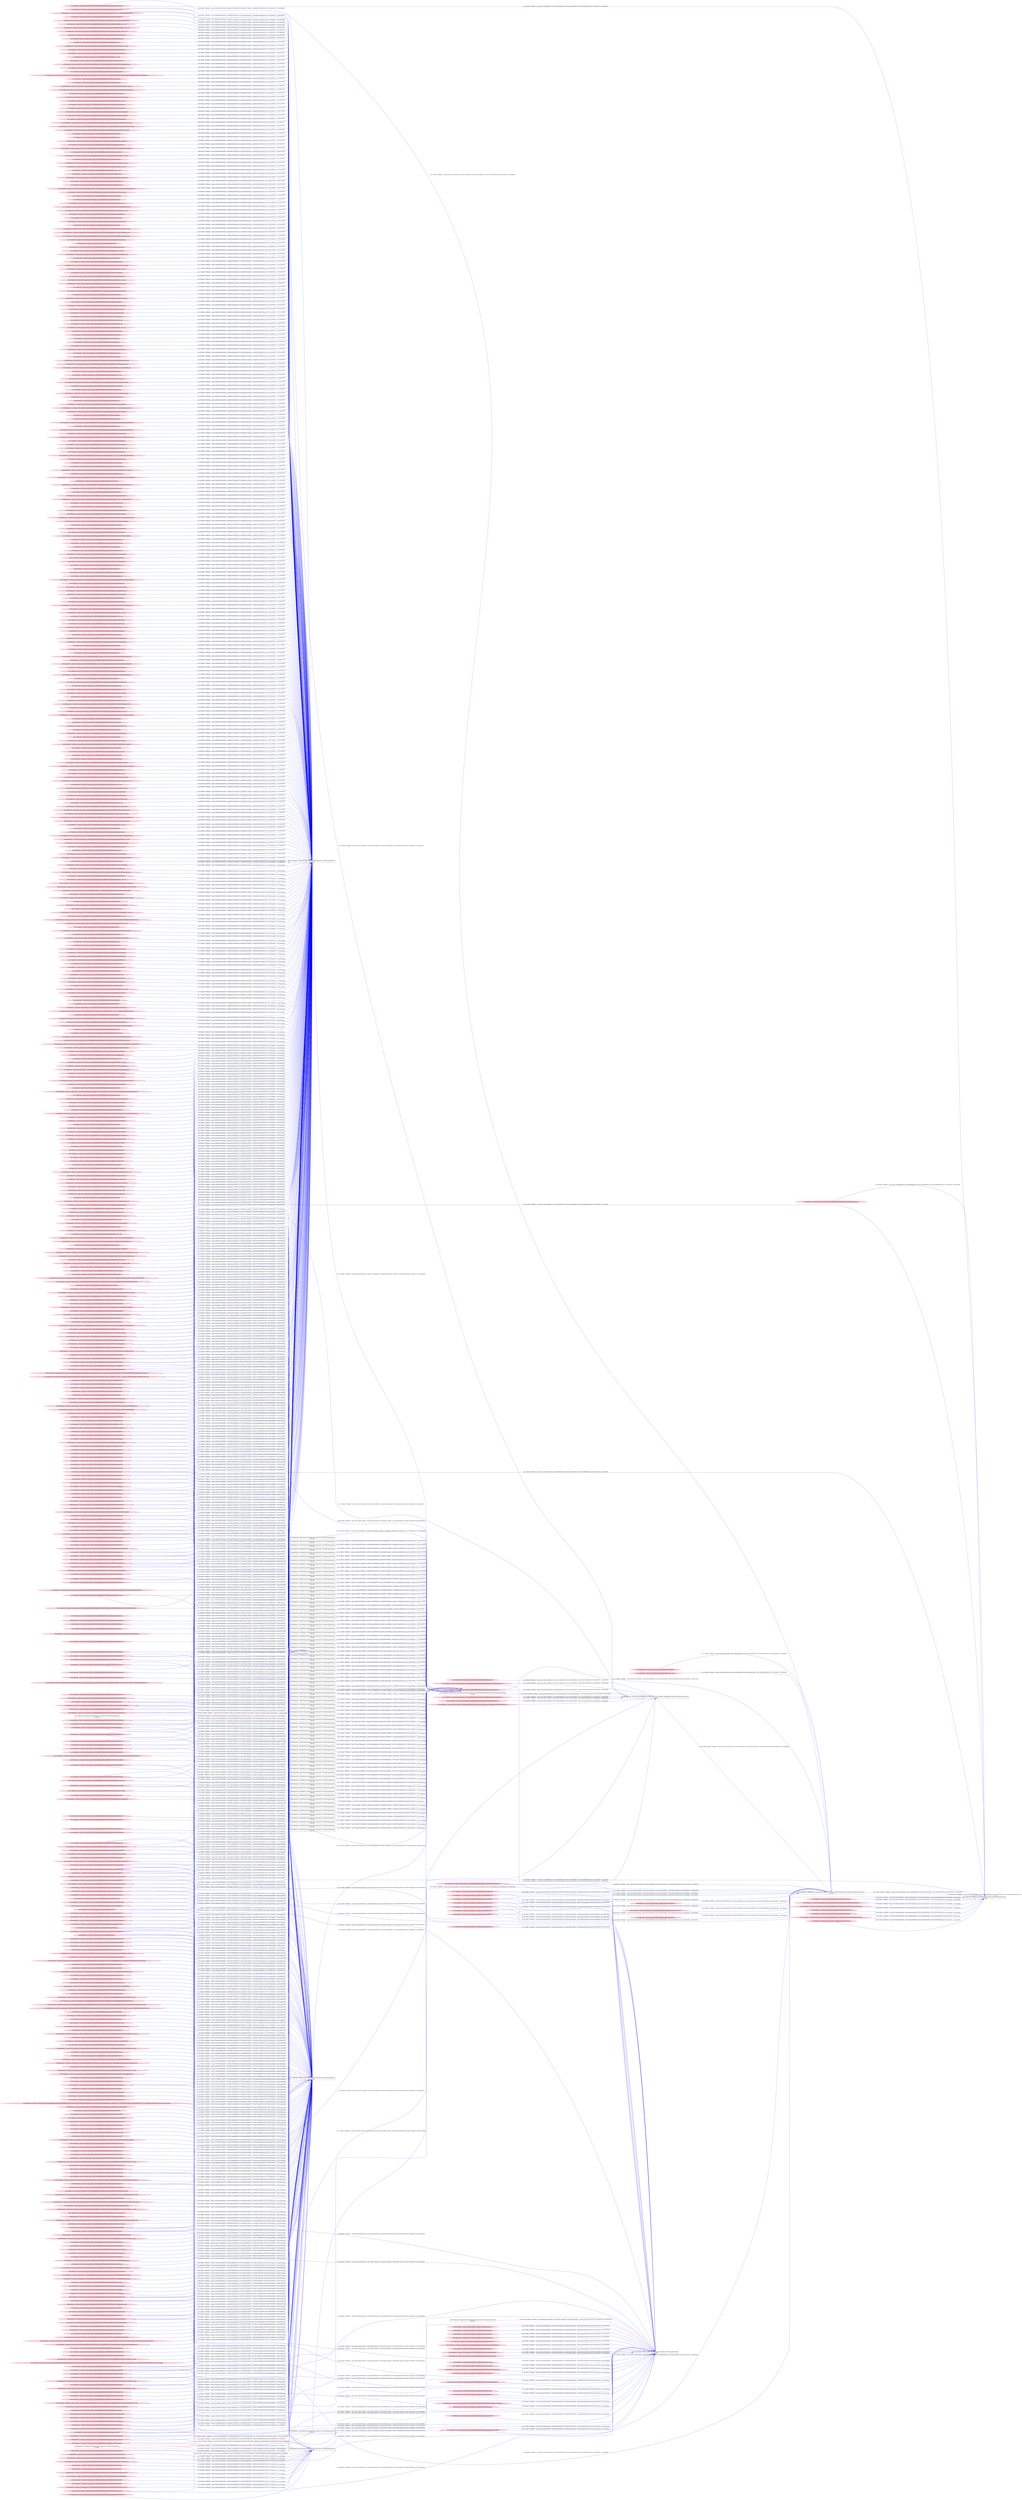 digraph  {
rankdir=LR
"0"[color=black,label="id:0 HopCount: 0 pid:1028 proc_starttime:0 cmd: owner uid:null owner group id:null,\n null null", shape=box,style=solid];
"0" -> "0" [id=791,__obj="PROC_END"color=blue,label="id:791 PROC_END **NORMAL**  seqs:[1558124064920000000, 1558124064920000000] T:[1558124064920000000, 1558124064920000000] relT:[0, 0]",style=solid];
"3"[color=pink,label="id:3 HopCount: -4 owner uid: owner group id: /Device/HarddiskVolume2/salt/bin/Lib/site-packages/packaging/_structures.pyc ", shape=oval,style=filled];
"712"[color=black,label="id:712 HopCount: -3 pid:5392 proc_starttime:0 cmd: owner uid:S-1-5-18 owner group id:null,\n null null", shape=box,style=solid];
"3" -> "712" [id=792,__obj="READ"color=blue,label="id:792 READ **NORMAL**  seqs:[1558048362912000000, 1558048362912000000] T:[1558048362912000000, 1558048362912000000] relT:[75702008000000, 75702008000000]",style=solid];
"5"[color=pink,label="id:5 HopCount: -4 owner uid: owner group id: /Device/HarddiskVolume2/salt/bin/Lib/site-packages/PyYAML-3.11-py2.7-win-amd64.egg/yaml/resolver.pyc ", shape=oval,style=filled];
"5" -> "712" [id=793,__obj="READ"color=blue,label="id:793 READ **NORMAL**  seqs:[1558048362897000000, 1558048362898000000] T:[1558048362897000000, 1558048362897000000] relT:[75702023000000, 75702023000000]",style=solid];
"6"[color=pink,label="id:6 HopCount: -4 owner uid: owner group id: /Device/HarddiskVolume2/Users/admin/Videos ", shape=oval,style=filled];
"6" -> "712" [id=794,__obj="READ"color=blue,label="id:794 READ **NORMAL**  seqs:[1558046957409000000, 1558046957409000000] T:[1558046957409000000, 1558046957409000000] relT:[77107511000000, 77107511000000]",style=solid];
"7"[color=pink,label="id:7 HopCount: -4 owner uid: owner group id: /Device/HarddiskVolume2/salt/bin/Lib/site-packages/cryptography/hazmat/primitives/ciphers/algorithms.pyc ", shape=oval,style=filled];
"7" -> "712" [id=795,__obj="READ"color=blue,label="id:795 READ **NORMAL**  seqs:[1558048362965000000, 1558048362965000000] T:[1558048362965000000, 1558048362965000000] relT:[75701955000000, 75701955000000]",style=solid];
"8"[color=pink,label="id:8 HopCount: -4 owner uid: owner group id: /Device/HarddiskVolume2/Program Files (x86)/Mozilla Thunderbird/extensions ", shape=oval,style=filled];
"8" -> "712" [id=796,__obj="READ"color=blue,label="id:796 READ **NORMAL**  seqs:[1558049960293000000, 1558049960294000000] T:[1558049960293000000, 1558049960294000000] relT:[74104627000000, 74104626000000]",style=solid];
"232"[color=pink,label="id:232 HopCount: -4 owner uid: owner group id: /Device/HarddiskVolume2/WINDOWS/FONTS/STATICCACHE.DAT ", shape=oval,style=filled];
"232" -> "712" [id=797,__obj="READ"color=blue,label="id:797 READ **NORMAL**  seqs:[1558052025531000000, 1558052025531000000] T:[1558052025531000000, 1558052025531000000] relT:[72039389000000, 72039389000000]",style=solid];
"9"[color=pink,label="id:9 HopCount: -4 owner uid: owner group id: /Device/HarddiskVolume2/salt/bin/lib/weakref.pyc ", shape=oval,style=filled];
"9" -> "712" [id=798,__obj="READ"color=blue,label="id:798 READ **NORMAL**  seqs:[1558048362888000000, 1558048362888000000] T:[1558048362888000000, 1558048362888000000] relT:[75702032000000, 75702032000000]",style=solid];
"10"[color=pink,label="id:10 HopCount: -4 owner uid: owner group id: /Device/HarddiskVolume2/WINDOWS/SYSTEM32/tzres.dll ", shape=oval,style=filled];
"10" -> "712" [id=799,__obj="READ"color=blue,label="id:799 READ **NORMAL**  seqs:[1558048362886000000, 1558048362886000000] T:[1558048362886000000, 1558048362886000000] relT:[75702034000000, 75702034000000]",style=solid];
"11"[color=pink,label="id:11 HopCount: -4 owner uid: owner group id: /Device/HarddiskVolume2/salt/bin/Lib/site-packages/requests/packages/urllib3/packages/six.pyc ", shape=oval,style=filled];
"11" -> "712" [id=800,__obj="READ"color=blue,label="id:800 READ **NORMAL**  seqs:[1558048362962000000, 1558048362962000000] T:[1558048362962000000, 1558048362962000000] relT:[75701958000000, 75701958000000]",style=solid];
"12"[color=pink,label="id:12 HopCount: -4 owner uid: owner group id: /Device/HarddiskVolume2/PROGRAM FILES (X86)/MICROSOFT OFFICE/OFFICE15/1033 ", shape=oval,style=filled];
"12" -> "712" [id=801,__obj="READ"color=blue,label="id:801 READ **NORMAL**  seqs:[1558046957406000000, 1558046957407000000] T:[1558046957406000000, 1558046957407000000] relT:[77107514000000, 77107513000000]",style=solid];
"13"[color=pink,label="id:13 HopCount: -4 owner uid: owner group id: /Device/HarddiskVolume2/WINDOWS/System32/DriverStore/FileRepository/prnms003.inf_x86_5b0184fdd4027e3f/prnms003.inf ", shape=oval,style=filled];
"13" -> "712" [id=802,__obj="READ"color=blue,label="id:802 READ **NORMAL**  seqs:[1558052025556000000, 1558052025556000000] T:[1558052025556000000, 1558052025556000000] relT:[72039364000000, 72039364000000]",style=solid];
"14"[color=pink,label="id:14 HopCount: -4 owner uid: owner group id: /Device/HarddiskVolume2/salt/bin/Lib/site-packages/zmq/backend/cython/context.pyd ", shape=oval,style=filled];
"14" -> "712" [id=803,__obj="READ"color=blue,label="id:803 READ **NORMAL**  seqs:[1558048362906000000, 1558048362976000000] T:[1558048362907000000, 1558048362976000000] relT:[75702013000000, 75701944000000]",style=solid];
"397"[color=pink,label="id:397 HopCount: -4 owner uid: owner group id: /Device/HarddiskVolume2/WINDOWS/SYSTEM32/NETAPI32.dll ", shape=oval,style=filled];
"397" -> "712" [id=804,__obj="READ"color=blue,label="id:804 READ **NORMAL**  seqs:[1558048362895000000, 1558048362973000000] T:[1558048362895000000, 1558048362973000000] relT:[75702025000000, 75701947000000]",style=solid];
"4"[color=pink,label="id:4 HopCount: -4 owner uid: owner group id: /Device/HarddiskVolume2/salt/bin/Lib/site-packages/salt/utils/xmlutil.pyc ", shape=oval,style=filled];
"4" -> "712" [id=805,__obj="READ"color=blue,label="id:805 READ **NORMAL**  seqs:[1558048362916000000, 1558048362916000000] T:[1558048362916000000, 1558048362916000000] relT:[75702004000000, 75702004000000]",style=solid];
"16"[color=pink,label="id:16 HopCount: -4 owner uid: owner group id: /Device/HarddiskVolume2/salt/bin/Lib/multiprocessing/queues.pyc ", shape=oval,style=filled];
"16" -> "712" [id=806,__obj="READ"color=blue,label="id:806 READ **NORMAL**  seqs:[1558048362901000000, 1558048362902000000] T:[1558048362901000000, 1558048362901000000] relT:[75702019000000, 75702019000000]",style=solid];
"33"[color=pink,label="id:33 HopCount: -4 owner uid: owner group id: /Device/HarddiskVolume2/WINDOWS/SYSTEM32/SPPOBJS.DLL ", shape=oval,style=filled];
"33" -> "712" [id=807,__obj="READ"color=blue,label="id:807 READ **NORMAL**  seqs:[1558052026998000000, 1558052026998000000] T:[1558052026998000000, 1558052026998000000] relT:[72037922000000, 72037922000000]",style=solid];
"17"[color=pink,label="id:17 HopCount: -4 owner uid: owner group id: /Device/HarddiskVolume2/Windows/System32/sxs.dll ", shape=oval,style=filled];
"17" -> "712" [id=808,__obj="READ"color=blue,label="id:808 READ **NORMAL**  seqs:[1558048362975000000, 1558048362975000000] T:[1558048362975000000, 1558048362975000000] relT:[75701945000000, 75701945000000]",style=solid];
"20"[color=pink,label="id:20 HopCount: -4 owner uid: owner group id: /Device/HarddiskVolume2/salt/bin/Lib/site-packages/zmq/utils/__init__.pyc ", shape=oval,style=filled];
"20" -> "712" [id=809,__obj="READ"color=blue,label="id:809 READ **NORMAL**  seqs:[1558048362906000000, 1558048362906000000] T:[1558048362906000000, 1558048362906000000] relT:[75702014000000, 75702014000000]",style=solid];
"21"[color=pink,label="id:21 HopCount: -4 owner uid: owner group id: /Device/HarddiskVolume2/salt/bin/Lib/site-packages/salt/utils/psutil_compat.pyc ", shape=oval,style=filled];
"21" -> "712" [id=810,__obj="READ"color=blue,label="id:810 READ **NORMAL**  seqs:[1558048362913000000, 1558048362960000000] T:[1558048362913000000, 1558048362960000000] relT:[75702007000000, 75701960000000]",style=solid];
"19"[color=black,label="id:19 HopCount: -1 pid:6988 proc_starttime:0 cmd: owner uid:S-1-5-21-231540947-922634896-4161786520-1004 owner group id:null,\n null null", shape=box,style=solid];
"19" -> "0" [id=811,__obj="PROC_CREATE"color=red,label="id:811 PROC_CREATE **NORMAL**  seqs:[1558123945380000000, 1558123945380000000] T:[1558123945380000000, 1558123945380000000] relT:[119540000000, 119540000000]",style=solid];
"23"[color=pink,label="id:23 HopCount: -4 owner uid: owner group id: /Device/HarddiskVolume2/salt/bin/Lib/site-packages/zmq/backend/cython/message.pyd ", shape=oval,style=filled];
"23" -> "712" [id=812,__obj="READ"color=blue,label="id:812 READ **NORMAL**  seqs:[1558048362906000000, 1558048362976000000] T:[1558048362906000000, 1558048362976000000] relT:[75702014000000, 75701944000000]",style=solid];
"24"[color=pink,label="id:24 HopCount: -4 owner uid: owner group id: /Device/HarddiskVolume2/WINDOWS/SYSTEM32/EN-US/D2D1.DLL.MUI ", shape=oval,style=filled];
"24" -> "712" [id=813,__obj="READ"color=blue,label="id:813 READ **NORMAL**  seqs:[1558052025530000000, 1558052025530000000] T:[1558052025530000000, 1558052025530000000] relT:[72039390000000, 72039390000000]",style=solid];
"22"[color=pink,label="id:22 HopCount: -1 owner uid: owner group id: /Device/HarddiskVolume2/Program Files/mozilla/firefox/bcrypt.dll ", shape=oval,style=filled];
"22" -> "0" [id=814,__obj="READ"color=blue,label="id:814 READ **NORMAL**  seqs:[1558123945489000000, 1558123945489000000] T:[1558123945489000000, 1558123945489000000] relT:[119431000000, 119431000000]",style=solid];
"26"[color=pink,label="id:26 HopCount: -4 owner uid: owner group id: /Device/HarddiskVolume2/salt/bin/Lib/site-packages/zmq/sugar/poll.pyc ", shape=oval,style=filled];
"26" -> "712" [id=815,__obj="READ"color=blue,label="id:815 READ **NORMAL**  seqs:[1558048362907000000, 1558048362907000000] T:[1558048362907000000, 1558048362907000000] relT:[75702013000000, 75702013000000]",style=solid];
"27"[color=pink,label="id:27 HopCount: -4 owner uid: owner group id: /Device/HarddiskVolume2/salt/bin/Lib/site-packages/requests/packages/urllib3/packages/ordered_dict.pyc ", shape=oval,style=filled];
"27" -> "712" [id=816,__obj="READ"color=blue,label="id:816 READ **NORMAL**  seqs:[1558048362965000000, 1558048362965000000] T:[1558048362965000000, 1558048362965000000] relT:[75701955000000, 75701955000000]",style=solid];
"25"[color=pink,label="id:25 HopCount: -1 owner uid: owner group id: /Device/HarddiskVolume2/Windows/System32/cryptsp.dll ", shape=oval,style=filled];
"25" -> "0" [id=817,__obj="READ"color=blue,label="id:817 READ **NORMAL**  seqs:[1558123945487000000, 1558123945488000000] T:[1558123945487000000, 1558123945488000000] relT:[119433000000, 119432000000]",style=solid];
"1"[color=pink,label="id:1 HopCount: -4 owner uid: owner group id: /Device/HarddiskVolume2/salt/bin/Lib/site-packages/salt/utils/nb_popen.pyc ", shape=oval,style=filled];
"1" -> "712" [id=818,__obj="READ"color=blue,label="id:818 READ **NORMAL**  seqs:[1558048362967000000, 1558048362967000000] T:[1558048362967000000, 1558048362967000000] relT:[75701953000000, 75701953000000]",style=solid];
"2"[color=pink,label="id:2 HopCount: -4 owner uid: owner group id: /Device/HarddiskVolume2/salt/bin/lib/subprocess.pyc ", shape=oval,style=filled];
"2" -> "712" [id=819,__obj="READ"color=blue,label="id:819 READ **NORMAL**  seqs:[1558048362889000000, 1558048362889000000] T:[1558048362889000000, 1558048362889000000] relT:[75702031000000, 75702031000000]",style=solid];
"305"[color=pink,label="id:305 HopCount: -4 owner uid: owner group id: /Device/HarddiskVolume2/Windows ", shape=oval,style=filled];
"777"[color=black,label="id:777 HopCount: -3 pid:2516 proc_starttime:0 cmd: owner uid:S-1-5-18 owner group id:null,\n null null", shape=box,style=solid];
"305" -> "777" [id=820,__obj="READ"color=blue,label="id:820 READ **NORMAL**  seqs:[1557944051937000000, 1557944588916000000] T:[1557944051937000000, 1557944588916000000] relT:[180012983000000, 179476004000000]",style=solid];
"28"[color=pink,label="id:28 HopCount: -1 owner uid: owner group id: /Device/HarddiskVolume2/Windows/System32/mswsock.dll ", shape=oval,style=filled];
"28" -> "0" [id=821,__obj="READ"color=blue,label="id:821 READ **NORMAL**  seqs:[1558123945484000000, 1558123945484000000] T:[1558123945484000000, 1558123945484000000] relT:[119436000000, 119436000000]",style=solid];
"29"[color=pink,label="id:29 HopCount: -4 owner uid: owner group id: /Device/HarddiskVolume2/WINDOWS/SYSTEM32/EN-US/FMS.DLL.MUI ", shape=oval,style=filled];
"29" -> "777" [id=822,__obj="READ"color=blue,label="id:822 READ **NORMAL**  seqs:[1557944212500000000, 1557944212500000000] T:[1557944212500000000, 1557944212500000000] relT:[179852420000000, 179852420000000]",style=solid];
"30"[color=pink,label="id:30 HopCount: -4 owner uid: owner group id: /Device/HarddiskVolume2/Windows/System32/threadpoolwinrt.dll ", shape=oval,style=filled];
"30" -> "777" [id=823,__obj="READ"color=blue,label="id:823 READ **NORMAL**  seqs:[1557943864427000000, 1557943864427000000] T:[1557943864427000000, 1557943864427000000] relT:[180200493000000, 180200493000000]",style=solid];
"31"[color=pink,label="id:31 HopCount: -4 owner uid: owner group id: /Device/HarddiskVolume2/Windows/SysWOW64/profapi.dll ", shape=oval,style=filled];
"31" -> "777" [id=824,__obj="READ"color=blue,label="id:824 READ **NORMAL**  seqs:[1557943814050000000, 1557943814070000000] T:[1557943814050000000, 1557943814050000000] relT:[180250870000000, 180250870000000]",style=solid];
"18"[color=pink,label="id:18 HopCount: -4 owner uid: owner group id: /Device/HarddiskVolume2/salt/bin/Lib/site-packages/win32/_win32sysloader.pyd ", shape=oval,style=filled];
"18" -> "712" [id=825,__obj="READ"color=blue,label="id:825 READ **NORMAL**  seqs:[1558048362895000000, 1558048362973000000] T:[1558048362895000000, 1558048362973000000] relT:[75702025000000, 75701947000000]",style=solid];
"32"[color=pink,label="id:32 HopCount: -4 owner uid: owner group id: /Device/HarddiskVolume2/PROGRAM FILES (X86)/MOZILLA THUNDERBIRD/NSS3.DLL ", shape=oval,style=filled];
"32" -> "777" [id=826,__obj="READ"color=blue,label="id:826 READ **NORMAL**  seqs:[1557943814048000000, 1557943814070000000] T:[1557943814048000000, 1557943814048000000] relT:[180250872000000, 180250872000000]",style=solid];
"529"[color=pink,label="id:529 HopCount: -4 owner uid: owner group id: /Device/HarddiskVolume2/salt/bin/Lib/site-packages/easy-install.pth ", shape=oval,style=filled];
"529" -> "712" [id=827,__obj="READ"color=blue,label="id:827 READ **NORMAL**  seqs:[1558048362887000000, 1558048362887000000] T:[1558048362887000000, 1558048362887000000] relT:[75702033000000, 75702033000000]",style=solid];
"34"[color=pink,label="id:34 HopCount: -4 owner uid: owner group id: /Device/HarddiskVolume2/salt/bin/Lib/site-packages/pythoncom.pyc ", shape=oval,style=filled];
"34" -> "712" [id=828,__obj="READ"color=blue,label="id:828 READ **NORMAL**  seqs:[1558048362902000000, 1558048362902000000] T:[1558048362902000000, 1558048362902000000] relT:[75702018000000, 75702018000000]",style=solid];
"35"[color=pink,label="id:35 HopCount: -4 owner uid: owner group id: /Device/HarddiskVolume2/Windows/SysWOW64/DWrite.dll ", shape=oval,style=filled];
"35" -> "712" [id=829,__obj="READ"color=blue,label="id:829 READ **NORMAL**  seqs:[1558052025554000000, 1558052025554000000] T:[1558052025554000000, 1558052025554000000] relT:[72039366000000, 72039366000000]",style=solid];
"37"[color=pink,label="id:37 HopCount: -4 owner uid: owner group id: /Device/HarddiskVolume2/PROGRAM FILES (X86)/MICROSOFT OFFICE/OFFICE15/ADDINS/POWER VIEW EXCEL ADD-IN ", shape=oval,style=filled];
"37" -> "712" [id=830,__obj="READ"color=blue,label="id:830 READ **NORMAL**  seqs:[1558046957407000000, 1558046957407000000] T:[1558046957407000000, 1558046957407000000] relT:[77107513000000, 77107513000000]",style=solid];
"36"[color=pink,label="id:36 HopCount: -4 owner uid: owner group id: /Device/HarddiskVolume2/salt/bin/Lib/site-packages/salt/utils/kinds.pyc ", shape=oval,style=filled];
"36" -> "712" [id=831,__obj="READ"color=blue,label="id:831 READ **NORMAL**  seqs:[1558048362966000000, 1558048362966000000] T:[1558048362966000000, 1558048362966000000] relT:[75701954000000, 75701954000000]",style=solid];
"39"[color=pink,label="id:39 HopCount: -4 owner uid: owner group id: /Device/HarddiskVolume2/Users/admin/AppData/Local/Microsoft/Windows ", shape=oval,style=filled];
"39" -> "712" [id=832,__obj="READ"color=blue,label="id:832 READ **NORMAL**  seqs:[1558046957408000000, 1558046957408000000] T:[1558046957408000000, 1558046957408000000] relT:[77107512000000, 77107512000000]",style=solid];
"38"[color=pink,label="id:38 HopCount: -4 owner uid: owner group id: /Device/HarddiskVolume2/salt/bin/Lib/rfc822.pyc ", shape=oval,style=filled];
"38" -> "712" [id=833,__obj="READ"color=blue,label="id:833 READ **NORMAL**  seqs:[1558048362916000000, 1558048362916000000] T:[1558048362916000000, 1558048362916000000] relT:[75702004000000, 75702004000000]",style=solid];
"40"[color=pink,label="id:40 HopCount: -4 owner uid: owner group id: /Device/HarddiskVolume2/salt/bin/Lib/site-packages/jinja2/exceptions.pyc ", shape=oval,style=filled];
"40" -> "712" [id=834,__obj="READ"color=blue,label="id:834 READ **NORMAL**  seqs:[1558048362915000000, 1558048362915000000] T:[1558048362915000000, 1558048362915000000] relT:[75702005000000, 75702005000000]",style=solid];
"41"[color=pink,label="id:41 HopCount: -4 owner uid: owner group id: /Device/HarddiskVolume2/Program Files (x86)/Mozilla Thunderbird/fonts ", shape=oval,style=filled];
"41" -> "712" [id=835,__obj="READ"color=blue,label="id:835 READ **NORMAL**  seqs:[1558049960294000000, 1558049960295000000] T:[1558049960294000000, 1558049960295000000] relT:[74104626000000, 74104625000000]",style=solid];
"28" -> "712" [id=836,__obj="READ"color=blue,label="id:836 READ **NORMAL**  seqs:[1558048362977000000, 1558048362977000000] T:[1558048362977000000, 1558048362977000000] relT:[75701943000000, 75701943000000]",style=solid];
"42"[color=pink,label="id:42 HopCount: -4 owner uid: owner group id: /Device/HarddiskVolume2/salt/bin/Lib/site-packages/cryptography/x509/base.pyc ", shape=oval,style=filled];
"42" -> "712" [id=837,__obj="READ"color=blue,label="id:837 READ **NORMAL**  seqs:[1558048362963000000, 1558048362963000000] T:[1558048362963000000, 1558048362963000000] relT:[75701957000000, 75701957000000]",style=solid];
"43"[color=pink,label="id:43 HopCount: -4 owner uid: owner group id: /Device/HarddiskVolume2/salt/bin/Lib/site-packages/salt/utils/itertools.py ", shape=oval,style=filled];
"43" -> "712" [id=838,__obj="READ"color=blue,label="id:838 READ **NORMAL**  seqs:[1558052025553000000, 1558052025553000000] T:[1558052025553000000, 1558052025553000000] relT:[72039367000000, 72039367000000]",style=solid];
"15"[color=pink,label="id:15 HopCount: -4 owner uid: owner group id: /Device/HarddiskVolume2/Windows/System32/Windows.Web.Http.dll ", shape=oval,style=filled];
"15" -> "712" [id=839,__obj="READ"color=blue,label="id:839 READ **NORMAL**  seqs:[1558049960038000000, 1558049960039000000] T:[1558049960038000000, 1558049960038000000] relT:[74104882000000, 74104882000000]",style=solid];
"33" -> "777" [id=840,__obj="READ"color=blue,label="id:840 READ **NORMAL**  seqs:[1557943871427000000, 1557943871427000000] T:[1557943871427000000, 1557943871427000000] relT:[180193493000000, 180193493000000]",style=solid];
"44"[color=pink,label="id:44 HopCount: -4 owner uid: owner group id: /Device/HarddiskVolume2/Windows/System32/shell32.dll ", shape=oval,style=filled];
"44" -> "777" [id=841,__obj="READ"color=blue,label="id:841 READ **NORMAL**  seqs:[1557944212496000000, 1557944212524000000] T:[1557944212496000000, 1557944212496000000] relT:[179852424000000, 179852424000000]",style=solid];
"636"[color=pink,label="id:636 HopCount: -4 owner uid: owner group id: /Device/HarddiskVolume2/Windows/System32/imm32.dll ", shape=oval,style=filled];
"636" -> "777" [id=842,__obj="READ"color=blue,label="id:842 READ **NORMAL**  seqs:[1557943864427000000, 1557943864427000000] T:[1557943864427000000, 1557943864427000000] relT:[180200493000000, 180200493000000]",style=solid];
"298"[color=pink,label="id:298 HopCount: -4 owner uid: owner group id: /Device/HarddiskVolume4 ", shape=oval,style=filled];
"298" -> "777" [id=843,__obj="READ"color=blue,label="id:843 READ **NORMAL**  seqs:[1557944051937000000, 1557944588916000000] T:[1557944051937000000, 1557944588916000000] relT:[180012983000000, 179476004000000]",style=solid];
"45"[color=pink,label="id:45 HopCount: -4 owner uid: owner group id: /Device/HarddiskVolume2/PROGRAM FILES (X86)/MOZILLA THUNDERBIRD/LGPLLIBS.DLL ", shape=oval,style=filled];
"45" -> "777" [id=844,__obj="READ"color=blue,label="id:844 READ **NORMAL**  seqs:[1557943814049000000, 1557943814069000000] T:[1557943814049000000, 1557943814069000000] relT:[180250871000000, 180250851000000]",style=solid];
"46"[color=pink,label="id:46 HopCount: -4 owner uid: owner group id: /Device/HarddiskVolume2/WINDOWS/system32/windows.storage.dll ", shape=oval,style=filled];
"46" -> "777" [id=845,__obj="READ"color=blue,label="id:845 READ **NORMAL**  seqs:[1557943864416000000, 1557943864427000000] T:[1557943864416000000, 1557943864427000000] relT:[180200504000000, 180200493000000]",style=solid];
"49"[color=pink,label="id:49 HopCount: -4 owner uid: owner group id: /Device/HarddiskVolume2/salt/bin/Lib/BaseHTTPServer.pyc ", shape=oval,style=filled];
"49" -> "712" [id=846,__obj="READ"color=blue,label="id:846 READ **NORMAL**  seqs:[1558048362966000000, 1558048362966000000] T:[1558048362966000000, 1558048362966000000] relT:[75701954000000, 75701954000000]",style=solid];
"50"[color=pink,label="id:50 HopCount: -4 owner uid: owner group id: /Device/HarddiskVolume2/salt/bin/Lib/site-packages/jinja2/utils.pyc ", shape=oval,style=filled];
"50" -> "712" [id=847,__obj="READ"color=blue,label="id:847 READ **NORMAL**  seqs:[1558048362914000000, 1558048362960000000] T:[1558048362914000000, 1558048362960000000] relT:[75702006000000, 75701960000000]",style=solid];
"617"[color=pink,label="id:617 HopCount: -4 owner uid: owner group id: /Device/HarddiskVolume2/Windows/System32/wbem/wbemdisp.dll ", shape=oval,style=filled];
"617" -> "712" [id=848,__obj="READ"color=blue,label="id:848 READ **NORMAL**  seqs:[1558048362975000000, 1558048362975000000] T:[1558048362975000000, 1558048362975000000] relT:[75701945000000, 75701945000000]",style=solid];
"67"[color=pink,label="id:67 HopCount: -4 owner uid: owner group id: /Device/HarddiskVolume2/WINDOWS/SYSTEM32/Secur32.dll ", shape=oval,style=filled];
"67" -> "712" [id=849,__obj="READ"color=blue,label="id:849 READ **NORMAL**  seqs:[1558048362894000000, 1558048362894000000] T:[1558048362894000000, 1558048362894000000] relT:[75702026000000, 75702026000000]",style=solid];
"51"[color=pink,label="id:51 HopCount: -4 owner uid: owner group id: /Device/HarddiskVolume2/Users/admin/AppData/Local/Microsoft ", shape=oval,style=filled];
"51" -> "712" [id=850,__obj="READ"color=blue,label="id:850 READ **NORMAL**  seqs:[1558046957408000000, 1558046957408000000] T:[1558046957408000000, 1558046957408000000] relT:[77107512000000, 77107512000000]",style=solid];
"239"[color=pink,label="id:239 HopCount: -4 owner uid: owner group id: /Device/HarddiskVolume2/PROGRAM FILES (X86)/MICROSOFT OFFICE/OFFICE15/DCF/NATIVESHIM.DLL ", shape=oval,style=filled];
"239" -> "712" [id=851,__obj="READ"color=blue,label="id:851 READ **NORMAL**  seqs:[1558052025554000000, 1558052025554000000] T:[1558052025554000000, 1558052025554000000] relT:[72039366000000, 72039366000000]",style=solid];
"52"[color=pink,label="id:52 HopCount: -4 owner uid: owner group id: /Device/HarddiskVolume2/salt/bin/lib/json/scanner.pyc ", shape=oval,style=filled];
"52" -> "712" [id=852,__obj="READ"color=blue,label="id:852 READ **NORMAL**  seqs:[1558048362890000000, 1558048362890000000] T:[1558048362890000000, 1558048362890000000] relT:[75702030000000, 75702030000000]",style=solid];
"56"[color=pink,label="id:56 HopCount: -4 owner uid: owner group id: /Device/HarddiskVolume2/salt/bin/Lib/site-packages/salt/_compat.pyc ", shape=oval,style=filled];
"56" -> "712" [id=853,__obj="READ"color=blue,label="id:853 READ **NORMAL**  seqs:[1558048362903000000, 1558048362904000000] T:[1558048362904000000, 1558048362904000000] relT:[75702016000000, 75702016000000]",style=solid];
"53"[color=pink,label="id:53 HopCount: -4 owner uid: owner group id: /Device/HarddiskVolume2/salt/bin/Lib/site-packages/cryptography/hazmat/bindings/__init__.pyc ", shape=oval,style=filled];
"53" -> "712" [id=854,__obj="READ"color=blue,label="id:854 READ **NORMAL**  seqs:[1558048362963000000, 1558048362963000000] T:[1558048362963000000, 1558048362963000000] relT:[75701957000000, 75701957000000]",style=solid];
"54"[color=pink,label="id:54 HopCount: -4 owner uid: owner group id: /Device/HarddiskVolume2/salt/bin/Lib/site-packages/asn1crypto/_types.pyc ", shape=oval,style=filled];
"54" -> "712" [id=855,__obj="READ"color=blue,label="id:855 READ **NORMAL**  seqs:[1558048362964000000, 1558048362964000000] T:[1558048362964000000, 1558048362964000000] relT:[75701956000000, 75701956000000]",style=solid];
"55"[color=pink,label="id:55 HopCount: -4 owner uid: owner group id: /Device/HarddiskVolume2/salt/bin/Lib/site-packages/psutil/_pswindows.pyc ", shape=oval,style=filled];
"55" -> "712" [id=856,__obj="READ"color=blue,label="id:856 READ **NORMAL**  seqs:[1558048362894000000, 1558048362894000000] T:[1558048362894000000, 1558048362894000000] relT:[75702026000000, 75702026000000]",style=solid];
"57"[color=pink,label="id:57 HopCount: -4 owner uid: owner group id: /Device/HarddiskVolume2/salt/bin/Lib/site-packages/psutil/_psutil_windows.pyd ", shape=oval,style=filled];
"57" -> "712" [id=857,__obj="READ"color=blue,label="id:857 READ **NORMAL**  seqs:[1558048362973000000, 1558048362973000000] T:[1558048362973000000, 1558048362973000000] relT:[75701947000000, 75701947000000]",style=solid];
"58"[color=pink,label="id:58 HopCount: -4 owner uid: owner group id: /Device/HarddiskVolume2/salt/bin/Lib/site-packages/singledispatch.pyc ", shape=oval,style=filled];
"58" -> "712" [id=858,__obj="READ"color=blue,label="id:858 READ **NORMAL**  seqs:[1558048362901000000, 1558048362901000000] T:[1558048362901000000, 1558048362901000000] relT:[75702019000000, 75702019000000]",style=solid];
"59"[color=pink,label="id:59 HopCount: -4 owner uid: owner group id: /Device/HarddiskVolume2/salt/bin/Lib/site-packages/asn1crypto/_iri.pyc ", shape=oval,style=filled];
"59" -> "712" [id=859,__obj="READ"color=blue,label="id:859 READ **NORMAL**  seqs:[1558048362964000000, 1558048362964000000] T:[1558048362964000000, 1558048362964000000] relT:[75701956000000, 75701956000000]",style=solid];
"60"[color=pink,label="id:60 HopCount: -4 owner uid: owner group id: /Device/HarddiskVolume2/salt/bin/Lib/site-packages/salt/template.pyc ", shape=oval,style=filled];
"60" -> "712" [id=860,__obj="READ"color=blue,label="id:860 READ **NORMAL**  seqs:[1558048362910000000, 1558048362910000000] T:[1558048362910000000, 1558048362910000000] relT:[75702010000000, 75702010000000]",style=solid];
"61"[color=pink,label="id:61 HopCount: -4 owner uid: owner group id: /Device/HarddiskVolume2/Users/Public/Desktop ", shape=oval,style=filled];
"61" -> "712" [id=861,__obj="READ"color=blue,label="id:861 READ **NORMAL**  seqs:[1558046957410000000, 1558046957410000000] T:[1558046957410000000, 1558046957410000000] relT:[77107510000000, 77107510000000]",style=solid];
"62"[color=pink,label="id:62 HopCount: -4 owner uid: owner group id: /Device/HarddiskVolume2/salt/bin/Lib/site-packages/pip-9.0.1.dist-info/entry_points.txt ", shape=oval,style=filled];
"62" -> "712" [id=862,__obj="READ"color=blue,label="id:862 READ **NORMAL**  seqs:[1558048362967000000, 1558048362967000000] T:[1558048362967000000, 1558048362967000000] relT:[75701953000000, 75701953000000]",style=solid];
"47"[color=pink,label="id:47 HopCount: -4 owner uid: owner group id: /Device/HarddiskVolume2/PROGRAM FILES (X86)/MOZILLA THUNDERBIRD/MSVCP140.DLL ", shape=oval,style=filled];
"47" -> "777" [id=863,__obj="READ"color=blue,label="id:863 READ **NORMAL**  seqs:[1557943814044000000, 1557943814068000000] T:[1557943814045000000, 1557943814068000000] relT:[180250875000000, 180250852000000]",style=solid];
"103"[color=pink,label="id:103 HopCount: -4 owner uid: owner group id: /Device/HarddiskVolume2/WINDOWS/System32/en-US/KERNELBASE.dll.mui ", shape=oval,style=filled];
"103" -> "712" [id=864,__obj="READ"color=blue,label="id:864 READ **NORMAL**  seqs:[1558047652633000000, 1558047652633000000] T:[1558047652633000000, 1558047652633000000] relT:[76412287000000, 76412287000000]",style=solid];
"63"[color=pink,label="id:63 HopCount: -4 owner uid: owner group id: /Device/HarddiskVolume2/PROGRAM FILES (X86)/MOZILLA THUNDERBIRD/LDAP60.DLL ", shape=oval,style=filled];
"63" -> "777" [id=865,__obj="READ"color=blue,label="id:865 READ **NORMAL**  seqs:[1557943814047000000, 1557943814069000000] T:[1557943814047000000, 1557943814069000000] relT:[180250873000000, 180250851000000]",style=solid];
"64"[color=pink,label="id:64 HopCount: -4 owner uid: owner group id: /Device/HarddiskVolume2/Windows/SysWOW64/winsta.dll ", shape=oval,style=filled];
"64" -> "777" [id=866,__obj="READ"color=blue,label="id:866 READ **NORMAL**  seqs:[1557943868763000000, 1557943868763000000] T:[1557943868763000000, 1557943868763000000] relT:[180196157000000, 180196157000000]",style=solid];
"65"[color=pink,label="id:65 HopCount: -4 owner uid: owner group id: /Device/HarddiskVolume2/Windows/System32/twinapi.appcore.dll ", shape=oval,style=filled];
"65" -> "777" [id=867,__obj="READ"color=blue,label="id:867 READ **NORMAL**  seqs:[1557943864426000000, 1557943864426000000] T:[1557943864426000000, 1557943864426000000] relT:[180200494000000, 180200494000000]",style=solid];
"66"[color=pink,label="id:66 HopCount: -4 owner uid: owner group id: /Device/HarddiskVolume2/Windows/System32/uxtheme.dll ", shape=oval,style=filled];
"66" -> "777" [id=868,__obj="READ"color=blue,label="id:868 READ **NORMAL**  seqs:[1557943864418000000, 1557943864418000000] T:[1557943864418000000, 1557943864418000000] relT:[180200502000000, 180200502000000]",style=solid];
"71"[color=pink,label="id:71 HopCount: -4 owner uid: owner group id: /Device/HarddiskVolume2/salt/bin/Lib/site-packages/zmq/backend/select.pyc ", shape=oval,style=filled];
"71" -> "712" [id=869,__obj="READ"color=blue,label="id:869 READ **NORMAL**  seqs:[1558048362906000000, 1558048362906000000] T:[1558048362906000000, 1558048362906000000] relT:[75702014000000, 75702014000000]",style=solid];
"72"[color=pink,label="id:72 HopCount: -4 owner uid: owner group id: /Device/HarddiskVolume2/WINDOWS/system32/pushtoinstall.dll ", shape=oval,style=filled];
"72" -> "712" [id=870,__obj="READ"color=blue,label="id:870 READ **NORMAL**  seqs:[1558047652620000000, 1558047652638000000] T:[1558047652620000000, 1558047652638000000] relT:[76412300000000, 76412282000000]",style=solid];
"89"[color=pink,label="id:89 HopCount: -4 owner uid: owner group id: /Device/HarddiskVolume2/salt/bin/Lib/site-packages/idna/core.pyc ", shape=oval,style=filled];
"89" -> "712" [id=871,__obj="READ"color=blue,label="id:871 READ **NORMAL**  seqs:[1558048362964000000, 1558048362964000000] T:[1558048362964000000, 1558048362964000000] relT:[75701956000000, 75701956000000]",style=solid];
"74"[color=pink,label="id:74 HopCount: -4 owner uid: owner group id: /Device/HarddiskVolume2/salt/bin/Lib/site-packages/salt/beacons/__init__.pyc ", shape=oval,style=filled];
"74" -> "712" [id=872,__obj="READ"color=blue,label="id:872 READ **NORMAL**  seqs:[1558048362961000000, 1558048362961000000] T:[1558048362961000000, 1558048362961000000] relT:[75701959000000, 75701959000000]",style=solid];
"73"[color=pink,label="id:73 HopCount: -4 owner uid: owner group id: /Device/HarddiskVolume2/salt/bin/Lib/email/__init__.pyc ", shape=oval,style=filled];
"73" -> "712" [id=873,__obj="READ"color=blue,label="id:873 READ **NORMAL**  seqs:[1558048362911000000, 1558048362911000000] T:[1558048362911000000, 1558048362911000000] relT:[75702009000000, 75702009000000]",style=solid];
"75"[color=pink,label="id:75 HopCount: -4 owner uid: owner group id: /Device/HarddiskVolume2/salt/bin/Lib/site-packages/requests/_internal_utils.pyc ", shape=oval,style=filled];
"75" -> "712" [id=874,__obj="READ"color=blue,label="id:874 READ **NORMAL**  seqs:[1558048362965000000, 1558048362965000000] T:[1558048362965000000, 1558048362965000000] relT:[75701955000000, 75701955000000]",style=solid];
"76"[color=pink,label="id:76 HopCount: -4 owner uid: owner group id: /Device/HarddiskVolume2/salt/bin/Lib/UserDict.pyc ", shape=oval,style=filled];
"76" -> "712" [id=875,__obj="READ"color=blue,label="id:875 READ **NORMAL**  seqs:[1558048362887000000, 1558048362887000000] T:[1558048362887000000, 1558048362887000000] relT:[75702033000000, 75702033000000]",style=solid];
"77"[color=pink,label="id:77 HopCount: -4 owner uid: owner group id: /Device/HarddiskVolume2/salt/bin/Lib/site-packages/win32/lib/winerror.pyc ", shape=oval,style=filled];
"77" -> "712" [id=876,__obj="READ"color=blue,label="id:876 READ **NORMAL**  seqs:[1558048362902000000, 1558048362903000000] T:[1558048362903000000, 1558048362903000000] relT:[75702017000000, 75702017000000]",style=solid];
"245"[color=pink,label="id:245 HopCount: -4 owner uid: owner group id: /Device/HarddiskVolume2/WINDOWS/SYSTEM32/LOCALE.NLS ", shape=oval,style=filled];
"245" -> "712" [id=877,__obj="READ"color=blue,label="id:877 READ **NORMAL**  seqs:[1558046969030000000, 1558052049623000000] T:[1558046969030000000, 1558049960032000000] relT:[77095890000000, 74104888000000]",style=solid];
"78"[color=pink,label="id:78 HopCount: -4 owner uid: owner group id: /Device/HarddiskVolume2/salt/bin/Lib/ctypes/__init__.pyc ", shape=oval,style=filled];
"78" -> "712" [id=878,__obj="READ"color=blue,label="id:878 READ **NORMAL**  seqs:[1558048362895000000, 1558048362895000000] T:[1558048362895000000, 1558048362895000000] relT:[75702025000000, 75702025000000]",style=solid];
"726"[color=pink,label="id:726 HopCount: -2 owner uid: owner group id: /Device/HarddiskVolume2/Windows/System32/ws2_32.dll ", shape=oval,style=filled];
"726" -> "712" [id=879,__obj="READ"color=blue,label="id:879 READ **NORMAL**  seqs:[1558048362889000000, 1558049960035000000] T:[1558048362889000000, 1558049960035000000] relT:[75702031000000, 74104885000000]",style=solid];
"503"[color=pink,label="id:503 HopCount: -4 owner uid: owner group id: /Device/HarddiskVolume2/PROGRAM FILES (X86)/MICROSOFT OFFICE/TEMPLATES/1033/BILLINGSTATEMENT.XLTX ", shape=oval,style=filled];
"503" -> "712" [id=880,__obj="READ"color=blue,label="id:880 READ **NORMAL**  seqs:[1558052025532000000, 1558052025532000000] T:[1558052025532000000, 1558052025532000000] relT:[72039388000000, 72039388000000]",style=solid];
"79"[color=pink,label="id:79 HopCount: -4 owner uid: owner group id: /Device/HarddiskVolume2/salt/bin/Lib/site-packages/PyYAML-3.11-py2.7-win-amd64.egg/yaml/loader.pyc ", shape=oval,style=filled];
"79" -> "712" [id=881,__obj="READ"color=blue,label="id:881 READ **NORMAL**  seqs:[1558048362897000000, 1558048362897000000] T:[1558048362897000000, 1558048362897000000] relT:[75702023000000, 75702023000000]",style=solid];
"80"[color=pink,label="id:80 HopCount: -4 owner uid: owner group id: /Device/HarddiskVolume2/salt/bin/Lib/site-packages/requests/packages/urllib3/util/timeout.pyc ", shape=oval,style=filled];
"80" -> "712" [id=882,__obj="READ"color=blue,label="id:882 READ **NORMAL**  seqs:[1558048362962000000, 1558048362962000000] T:[1558048362962000000, 1558048362962000000] relT:[75701958000000, 75701958000000]",style=solid];
"81"[color=pink,label="id:81 HopCount: -4 owner uid: owner group id: /Device/HarddiskVolume2/salt/bin/Lib/ssl.pyc ", shape=oval,style=filled];
"81" -> "712" [id=883,__obj="READ"color=blue,label="id:883 READ **NORMAL**  seqs:[1558048362900000000, 1558048362900000000] T:[1558048362900000000, 1558048362900000000] relT:[75702020000000, 75702020000000]",style=solid];
"279"[color=pink,label="id:279 HopCount: -4 owner uid: owner group id: /Device/HarddiskVolume2/Windows/SysWOW64/msvcrt.dll ", shape=oval,style=filled];
"279" -> "712" [id=884,__obj="READ"color=blue,label="id:884 READ **NORMAL**  seqs:[1558051388923000000, 1558052025550000000] T:[1558051388923000000, 1558051388923000000] relT:[72675997000000, 72675997000000]",style=solid];
"68"[color=pink,label="id:68 HopCount: -4 owner uid: owner group id: /Device/HarddiskVolume2/WINDOWS/system32/en-US/sppsvc.exe.mui ", shape=oval,style=filled];
"68" -> "777" [id=885,__obj="READ"color=blue,label="id:885 READ **NORMAL**  seqs:[1557943871426000000, 1557943871426000000] T:[1557943871426000000, 1557943871426000000] relT:[180193494000000, 180193494000000]",style=solid];
"83"[color=pink,label="id:83 HopCount: -4 owner uid: owner group id: /Device/HarddiskVolume2/salt/bin/Lib/site-packages/markupsafe/_speedups.pyd ", shape=oval,style=filled];
"83" -> "712" [id=886,__obj="READ"color=blue,label="id:886 READ **NORMAL**  seqs:[1558048362914000000, 1558048362977000000] T:[1558048362914000000, 1558048362977000000] relT:[75702006000000, 75701943000000]",style=solid];
"84"[color=pink,label="id:84 HopCount: -4 owner uid: owner group id: /Device/HarddiskVolume2/salt/bin/Lib/site-packages/requests/packages/urllib3/packages/ssl_match_hostname/__init__.pyc ", shape=oval,style=filled];
"84" -> "712" [id=887,__obj="READ"color=blue,label="id:887 READ **NORMAL**  seqs:[1558048362918000000, 1558048362918000000] T:[1558048362918000000, 1558048362918000000] relT:[75702002000000, 75702002000000]",style=solid];
"85"[color=pink,label="id:85 HopCount: -4 owner uid: owner group id: /Device/HarddiskVolume2/salt/bin/Lib/site-packages/cryptography/hazmat/backends/openssl/decode_asn1.pyc ", shape=oval,style=filled];
"85" -> "712" [id=888,__obj="READ"color=blue,label="id:888 READ **NORMAL**  seqs:[1558048362965000000, 1558048362965000000] T:[1558048362965000000, 1558048362965000000] relT:[75701955000000, 75701955000000]",style=solid];
"48"[color=pink,label="id:48 HopCount: -4 owner uid: owner group id: /Device/HarddiskVolume2/salt/bin/Lib/site-packages/salt/utils/cloud.pyc ", shape=oval,style=filled];
"48" -> "712" [id=889,__obj="READ"color=blue,label="id:889 READ **NORMAL**  seqs:[1558048362967000000, 1558048362967000000] T:[1558048362967000000, 1558048362967000000] relT:[75701953000000, 75701953000000]",style=solid];
"82"[color=pink,label="id:82 HopCount: -4 owner uid: owner group id: /Device/HarddiskVolume2/WINDOWS/SYSWOW64/WSOCK32.DLL ", shape=oval,style=filled];
"82" -> "777" [id=890,__obj="READ"color=blue,label="id:890 READ **NORMAL**  seqs:[1557943814048000000, 1557943814069000000] T:[1557943814048000000, 1557943814048000000] relT:[180250872000000, 180250872000000]",style=solid];
"221"[color=pink,label="id:221 HopCount: -4 owner uid: owner group id: /Device/HarddiskVolume2/Windows/SysWOW64/msvcp100.dll ", shape=oval,style=filled];
"221" -> "777" [id=891,__obj="READ"color=blue,label="id:891 READ **NORMAL**  seqs:[1557943868763000000, 1557943868763000000] T:[1557943868763000000, 1557943868763000000] relT:[180196157000000, 180196157000000]",style=solid];
"86"[color=pink,label="id:86 HopCount: -4 owner uid: owner group id: /Device/HarddiskVolume2/WINDOWS/SYSTEM32/EN-US/UIRIBBON.DLL.MUI ", shape=oval,style=filled];
"86" -> "777" [id=892,__obj="READ"color=blue,label="id:892 READ **NORMAL**  seqs:[1557944212499000000, 1557944212500000000] T:[1557944212499000000, 1557944212500000000] relT:[179852421000000, 179852420000000]",style=solid];
"87"[color=pink,label="id:87 HopCount: -4 owner uid: owner group id: /Device/HarddiskVolume2/Windows/System32/msxml6.dll ", shape=oval,style=filled];
"87" -> "777" [id=893,__obj="READ"color=blue,label="id:893 READ **NORMAL**  seqs:[1557944212526000000, 1557944212526000000] T:[1557944212526000000, 1557944212526000000] relT:[179852394000000, 179852394000000]",style=solid];
"626"[color=pink,label="id:626 HopCount: -4 owner uid: owner group id: /Device/HarddiskVolume2/Windows/SysWOW64/combase.dll ", shape=oval,style=filled];
"626" -> "777" [id=894,__obj="READ"color=blue,label="id:894 READ **NORMAL**  seqs:[1557943814046000000, 1557943868763000000] T:[1557943814046000000, 1557943868763000000] relT:[180250874000000, 180196157000000]",style=solid];
"90"[color=pink,label="id:90 HopCount: -4 owner uid: owner group id: /Device/HarddiskVolume2/salt/bin/Lib/site-packages/timelib-0.2.4-py2.7.egg-info/PKG-INFO ", shape=oval,style=filled];
"90" -> "712" [id=895,__obj="READ"color=blue,label="id:895 READ **NORMAL**  seqs:[1558048362913000000, 1558048362960000000] T:[1558048362913000000, 1558048362913000000] relT:[75702007000000, 75702007000000]",style=solid];
"91"[color=pink,label="id:91 HopCount: -4 owner uid: owner group id: /Device/HarddiskVolume2/Windows/System32/Wldap32.dll ", shape=oval,style=filled];
"91" -> "712" [id=896,__obj="READ"color=blue,label="id:896 READ **NORMAL**  seqs:[1558048362917000000, 1558048362977000000] T:[1558048362917000000, 1558048362917000000] relT:[75702003000000, 75702003000000]",style=solid];
"92"[color=pink,label="id:92 HopCount: -4 owner uid: owner group id: /Device/HarddiskVolume2/salt/bin/Lib/site-packages/Jinja2-2.9.6.dist-info/entry_points.txt ", shape=oval,style=filled];
"92" -> "712" [id=897,__obj="READ"color=blue,label="id:897 READ **NORMAL**  seqs:[1558048362967000000, 1558048362967000000] T:[1558048362967000000, 1558048362967000000] relT:[75701953000000, 75701953000000]",style=solid];
"93"[color=pink,label="id:93 HopCount: -4 owner uid: owner group id: /Device/HarddiskVolume2/salt/bin/Lib/site-packages/markupsafe/__init__.pyc ", shape=oval,style=filled];
"93" -> "712" [id=898,__obj="READ"color=blue,label="id:898 READ **NORMAL**  seqs:[1558048362914000000, 1558048362960000000] T:[1558048362914000000, 1558048362960000000] relT:[75702006000000, 75701960000000]",style=solid];
"94"[color=pink,label="id:94 HopCount: -4 owner uid: owner group id: /Device/HarddiskVolume2/salt/bin/Lib/site-packages/Crypto/Random/OSRNG/__init__.pyc ", shape=oval,style=filled];
"94" -> "712" [id=899,__obj="READ"color=blue,label="id:899 READ **NORMAL**  seqs:[1558048362892000000, 1558048362892000000] T:[1558048362892000000, 1558048362892000000] relT:[75702028000000, 75702028000000]",style=solid];
"95"[color=pink,label="id:95 HopCount: -4 owner uid: owner group id: /Device/HarddiskVolume2/salt/bin/Lib/site-packages/cryptography/__about__.pyc ", shape=oval,style=filled];
"95" -> "712" [id=900,__obj="READ"color=blue,label="id:900 READ **NORMAL**  seqs:[1558048362962000000, 1558048362962000000] T:[1558048362962000000, 1558048362962000000] relT:[75701958000000, 75701958000000]",style=solid];
"697"[color=pink,label="id:697 HopCount: -4 owner uid: owner group id: /Device/HarddiskVolume2/Windows/System32/bcryptprimitives.dll ", shape=oval,style=filled];
"697" -> "712" [id=901,__obj="READ"color=blue,label="id:901 READ **NORMAL**  seqs:[1558046969030000000, 1558052049622000000] T:[1558046969030000000, 1558052049622000000] relT:[77095890000000, 72015298000000]",style=solid];
"500"[color=pink,label="id:500 HopCount: -4 owner uid: owner group id: /Device/HarddiskVolume2/Windows/System32/wow64win.dll ", shape=oval,style=filled];
"500" -> "712" [id=902,__obj="READ"color=blue,label="id:902 READ **NORMAL**  seqs:[1558052025549000000, 1558052025549000000] T:[1558052025549000000, 1558052025549000000] relT:[72039371000000, 72039371000000]",style=solid];
"96"[color=pink,label="id:96 HopCount: -4 owner uid: owner group id: /Device/HarddiskVolume2/salt/bin/Lib/site-packages/win32/win32net.pyd ", shape=oval,style=filled];
"96" -> "712" [id=903,__obj="READ"color=blue,label="id:903 READ **NORMAL**  seqs:[1558048362973000000, 1558048362973000000] T:[1558048362973000000, 1558048362973000000] relT:[75701947000000, 75701947000000]",style=solid];
"97"[color=pink,label="id:97 HopCount: -4 owner uid: owner group id: /Device/HarddiskVolume2/salt/bin/Lib/site-packages/cffi/api.pyc ", shape=oval,style=filled];
"97" -> "712" [id=904,__obj="READ"color=blue,label="id:904 READ **NORMAL**  seqs:[1558048362964000000, 1558048362964000000] T:[1558048362964000000, 1558048362964000000] relT:[75701956000000, 75701956000000]",style=solid];
"98"[color=pink,label="id:98 HopCount: -4 owner uid: owner group id: /Device/HarddiskVolume2/salt/bin/lib/locale.pyc ", shape=oval,style=filled];
"98" -> "712" [id=905,__obj="READ"color=blue,label="id:905 READ **NORMAL**  seqs:[1558048362887000000, 1558048362888000000] T:[1558048362887000000, 1558048362888000000] relT:[75702033000000, 75702032000000]",style=solid];
"99"[color=pink,label="id:99 HopCount: -4 owner uid: owner group id: /Device/HarddiskVolume2/salt/bin/Lib/site-packages/requests/packages/__init__.pyc ", shape=oval,style=filled];
"99" -> "712" [id=906,__obj="READ"color=blue,label="id:906 READ **NORMAL**  seqs:[1558048362917000000, 1558048362962000000] T:[1558048362917000000, 1558048362917000000] relT:[75702003000000, 75702003000000]",style=solid];
"100"[color=pink,label="id:100 HopCount: -4 owner uid: owner group id: /Device/HarddiskVolume2/salt/bin/Lib/site-packages/jinja2/loaders.pyc ", shape=oval,style=filled];
"100" -> "712" [id=907,__obj="READ"color=blue,label="id:907 READ **NORMAL**  seqs:[1558048362961000000, 1558048362961000000] T:[1558048362961000000, 1558048362961000000] relT:[75701959000000, 75701959000000]",style=solid];
"88"[color=pink,label="id:88 HopCount: -4 owner uid: owner group id: /Device/HarddiskVolume2/Windows/SysWOW64/winmmbase.dll ", shape=oval,style=filled];
"88" -> "777" [id=908,__obj="READ"color=blue,label="id:908 READ **NORMAL**  seqs:[1557943814048000000, 1557943814069000000] T:[1557943814048000000, 1557943814069000000] relT:[180250872000000, 180250851000000]",style=solid];
"295"[color=pink,label="id:295 HopCount: -4 owner uid: owner group id: /Device/HarddiskVolume2/Windows/System32/ole32.dll ", shape=oval,style=filled];
"295" -> "712" [id=909,__obj="READ"color=blue,label="id:909 READ **NORMAL**  seqs:[1558046969034000000, 1558052027030000000] T:[1558046969034000000, 1558049960038000000] relT:[77095886000000, 74104882000000]",style=solid];
"101"[color=pink,label="id:101 HopCount: -4 owner uid: owner group id: /Device/HarddiskVolume2/salt/bin/Lib/site-packages/salt/auth/ldap.pyc ", shape=oval,style=filled];
"101" -> "712" [id=910,__obj="READ"color=blue,label="id:910 READ **NORMAL**  seqs:[1558048362914000000, 1558048362960000000] T:[1558048362914000000, 1558048362960000000] relT:[75702006000000, 75701960000000]",style=solid];
"294"[color=pink,label="id:294 HopCount: -3 owner uid: owner group id: /Device/HarddiskVolume2/WINDOWS/WinSxS/x86_microsoft.windows.common-controls_6595b64144ccf1df_6.0.16299.125_none_5d79065fa7de350f ", shape=oval,style=filled];
"294" -> "712" [id=911,__obj="READ"color=blue,label="id:911 READ **NORMAL**  seqs:[1558046957414000000, 1558046957414000000] T:[1558046957414000000, 1558046957414000000] relT:[77107506000000, 77107506000000]",style=solid];
"338"[color=pink,label="id:338 HopCount: -4 owner uid: owner group id: /Device/HarddiskVolume2/WINDOWS/system32/en-US ", shape=oval,style=filled];
"338" -> "777" [id=912,__obj="READ"color=blue,label="id:912 READ **NORMAL**  seqs:[1557944051937000000, 1557944588917000000] T:[1557944051937000000, 1557944588917000000] relT:[180012983000000, 179476003000000]",style=solid];
"104"[color=pink,label="id:104 HopCount: -4 owner uid: owner group id: /Device/HarddiskVolume2/salt/bin/DLLs/_ssl.pyd ", shape=oval,style=filled];
"104" -> "712" [id=913,__obj="READ"color=blue,label="id:913 READ **NORMAL**  seqs:[1558048362891000000, 1558048362891000000] T:[1558048362891000000, 1558048362891000000] relT:[75702029000000, 75702029000000]",style=solid];
"541"[color=pink,label="id:541 HopCount: -4 owner uid: owner group id: /Device/HarddiskVolume2/salt/bin/Lib/unittest/util.py ", shape=oval,style=filled];
"541" -> "712" [id=914,__obj="READ"color=blue,label="id:914 READ **NORMAL**  seqs:[1558052025551000000, 1558052025551000000] T:[1558052025551000000, 1558052025551000000] relT:[72039369000000, 72039369000000]",style=solid];
"69"[color=pink,label="id:69 HopCount: -4 owner uid: owner group id: /Device/HarddiskVolume2/Windows/System32/BCP47Langs.dll ", shape=oval,style=filled];
"69" -> "712" [id=915,__obj="READ"color=blue,label="id:915 READ **NORMAL**  seqs:[1558049960038000000, 1558049960038000000] T:[1558049960038000000, 1558049960038000000] relT:[74104882000000, 74104882000000]",style=solid];
"70"[color=pink,label="id:70 HopCount: -4 owner uid: owner group id: /Device/HarddiskVolume2/salt/bin/Lib/site-packages/Crypto/Random/Fortuna/SHAd256.pyc ", shape=oval,style=filled];
"70" -> "712" [id=916,__obj="READ"color=blue,label="id:916 READ **NORMAL**  seqs:[1558048362892000000, 1558048362892000000] T:[1558048362892000000, 1558048362892000000] relT:[75702028000000, 75702028000000]",style=solid];
"102"[color=pink,label="id:102 HopCount: -4 owner uid: owner group id: /Device/HarddiskVolume2/Windows/SysWOW64/urlmon.dll ", shape=oval,style=filled];
"776"[color=black,label="id:776 HopCount: -3 pid:2084 proc_starttime:0 cmd: owner uid:S-1-5-18 owner group id:null,\n null null", shape=box,style=solid];
"102" -> "776" [id=917,__obj="READ"color=blue,label="id:917 READ **NORMAL**  seqs:[1558101960372000000, 1558101960372000000] T:[1558101960372000000, 1558101960372000000] relT:[22104548000000, 22104548000000]",style=solid];
"103" -> "777" [id=918,__obj="READ"color=blue,label="id:918 READ **NORMAL**  seqs:[1557943864421000000, 1557944212498000000] T:[1557943864421000000, 1557944212498000000] relT:[180200499000000, 179852422000000]",style=solid];
"201"[color=pink,label="id:201 HopCount: -4 owner uid: owner group id: /Device/HarddiskVolume2/Windows/SysWOW64/win32u.dll ", shape=oval,style=filled];
"201" -> "777" [id=919,__obj="READ"color=blue,label="id:919 READ **NORMAL**  seqs:[1557943814045000000, 1557943868762000000] T:[1557943814045000000, 1557943814045000000] relT:[180250875000000, 180250875000000]",style=solid];
"105"[color=pink,label="id:105 HopCount: -4 owner uid: owner group id: /Device/HarddiskVolume2/WINDOWS/SysWOW64/dwmapi.dll ", shape=oval,style=filled];
"105" -> "776" [id=920,__obj="READ"color=blue,label="id:920 READ **NORMAL**  seqs:[1558101960366000000, 1558101960366000000] T:[1558101960366000000, 1558101960366000000] relT:[22104554000000, 22104554000000]",style=solid];
"106"[color=pink,label="id:106 HopCount: -4 owner uid: owner group id: /Device/HarddiskVolume2/Windows/System32/biwinrt.dll ", shape=oval,style=filled];
"106" -> "777" [id=921,__obj="READ"color=blue,label="id:921 READ **NORMAL**  seqs:[1557943864415000000, 1557943864415000000] T:[1557943864415000000, 1557943864415000000] relT:[180200505000000, 180200505000000]",style=solid];
"107"[color=pink,label="id:107 HopCount: -4 owner uid: owner group id: /Device/HarddiskVolume2/PROGRAM FILES (X86)/MICROSOFT OFFICE/TEMPLATES/1033/PERSONALMONTHLYBUDGET.XLTX ", shape=oval,style=filled];
"107" -> "776" [id=922,__obj="READ"color=blue,label="id:922 READ **NORMAL**  seqs:[1558101960389000000, 1558101960389000000] T:[1558101960389000000, 1558101960389000000] relT:[22104531000000, 22104531000000]",style=solid];
"625"[color=pink,label="id:625 HopCount: -4 owner uid: owner group id: /Device/HarddiskVolume2/Windows/System32/ntdll.dll ", shape=oval,style=filled];
"625" -> "777" [id=923,__obj="READ"color=blue,label="id:923 READ **NORMAL**  seqs:[1557943814041000000, 1557944212523000000] T:[1557943814041000000, 1557944212494000000] relT:[180250879000000, 179852426000000]",style=solid];
"296"[color=black,label="id:296 HopCount: -4 pid:28 proc_starttime:0 cmd: owner uid:S-1-5-18 owner group id:null,\n null null", shape=box,style=solid];
"296" -> "777" [id=924,__obj="PROC_CREATE"color=red,label="id:924 PROC_CREATE **NORMAL**  seqs:[1557943500393000000, 1557943500393000000] T:[1557943500393000000, 1557943500393000000] relT:[180564527000000, 180564527000000]",style=solid];
"108"[color=pink,label="id:108 HopCount: -4 owner uid: owner group id: /Device/HarddiskVolume2/Windows/SysWOW64/sechost.dll ", shape=oval,style=filled];
"108" -> "777" [id=925,__obj="READ"color=blue,label="id:925 READ **NORMAL**  seqs:[1557943814043000000, 1557943868762000000] T:[1557943814043000000, 1557943868714000000] relT:[180250877000000, 180196206000000]",style=solid];
"109"[color=pink,label="id:109 HopCount: -4 owner uid: owner group id: /Device/HarddiskVolume2/Program Files (x86)/Microsoft Office/Office15/WWLIB.DLL ", shape=oval,style=filled];
"109" -> "777" [id=926,__obj="READ"color=blue,label="id:926 READ **NORMAL**  seqs:[1557943868763000000, 1557943868763000000] T:[1557943868763000000, 1557943868763000000] relT:[180196157000000, 180196157000000]",style=solid];
"235"[color=pink,label="id:235 HopCount: -4 owner uid: owner group id: /Device/HarddiskVolume2/Windows/SysWOW64/crypt32.dll ", shape=oval,style=filled];
"235" -> "777" [id=927,__obj="READ"color=blue,label="id:927 READ **NORMAL**  seqs:[1557943814050000000, 1557943814070000000] T:[1557943814050000000, 1557943814050000000] relT:[180250870000000, 180250870000000]",style=solid];
"627"[color=pink,label="id:627 HopCount: -4 owner uid: owner group id: /Device/HarddiskVolume2/Windows/System32/gdi32full.dll ", shape=oval,style=filled];
"627" -> "712" [id=928,__obj="READ"color=blue,label="id:928 READ **NORMAL**  seqs:[1558046969032000000, 1558052049625000000] T:[1558046969032000000, 1558049960034000000] relT:[77095888000000, 74104886000000]",style=solid];
"111"[color=pink,label="id:111 HopCount: -4 owner uid: owner group id: /Device/HarddiskVolume2/salt/bin/Lib/site-packages/salt/_version.pyc ", shape=oval,style=filled];
"111" -> "712" [id=929,__obj="READ"color=blue,label="id:929 READ **NORMAL**  seqs:[1558048362898000000, 1558048362898000000] T:[1558048362898000000, 1558048362898000000] relT:[75702022000000, 75702022000000]",style=solid];
"25" -> "712" [id=930,__obj="READ"color=blue,label="id:930 READ **NORMAL**  seqs:[1558048362888000000, 1558049960036000000] T:[1558048362888000000, 1558049960036000000] relT:[75702032000000, 74104884000000]",style=solid];
"112"[color=pink,label="id:112 HopCount: -4 owner uid: owner group id: /Device/HarddiskVolume2/Windows/System32/canonurl.dll ", shape=oval,style=filled];
"112" -> "712" [id=931,__obj="READ"color=blue,label="id:931 READ **NORMAL**  seqs:[1558049960037000000, 1558049960037000000] T:[1558049960037000000, 1558049960037000000] relT:[74104883000000, 74104883000000]",style=solid];
"113"[color=pink,label="id:113 HopCount: -4 owner uid: owner group id: /Device/HarddiskVolume2/PROGRAM FILES (X86)/MICROSOFT OFFICE/OFFICE15/ADDINS/POWERPIVOT EXCEL ADD-IN/POWERPIVOTEXCELCLIENTADDIN.DLL ", shape=oval,style=filled];
"113" -> "712" [id=932,__obj="READ"color=blue,label="id:932 READ **NORMAL**  seqs:[1558052025554000000, 1558052025554000000] T:[1558052025554000000, 1558052025554000000] relT:[72039366000000, 72039366000000]",style=solid];
"449"[color=pink,label="id:449 HopCount: -4 owner uid: owner group id: /Device/HarddiskVolume2/WINDOWS/system32/XmlLite.dll ", shape=oval,style=filled];
"449" -> "712" [id=933,__obj="READ"color=blue,label="id:933 READ **NORMAL**  seqs:[1558047652639000000, 1558052027030000000] T:[1558047652639000000, 1558052027030000000] relT:[76412281000000, 72037890000000]",style=solid];
"114"[color=pink,label="id:114 HopCount: -4 owner uid: owner group id: /Device/HarddiskVolume2/salt/bin/Lib/urlparse.pyc ", shape=oval,style=filled];
"114" -> "712" [id=934,__obj="READ"color=blue,label="id:934 READ **NORMAL**  seqs:[1558048362891000000, 1558048362891000000] T:[1558048362891000000, 1558048362891000000] relT:[75702029000000, 75702029000000]",style=solid];
"189"[color=pink,label="id:189 HopCount: -4 owner uid: owner group id: /Device/HarddiskVolume2/ProgramData/Microsoft/Windows/AppRepository/StateRepository-Machine.srd-wal ", shape=oval,style=filled];
"189" -> "712" [id=935,__obj="READ"color=blue,label="id:935 READ **NORMAL**  seqs:[1558052025553000000, 1558052025553000000] T:[1558052025553000000, 1558052025553000000] relT:[72039367000000, 72039367000000]",style=solid];
"305" -> "712" [id=936,__obj="READ"color=blue,label="id:936 READ **NORMAL**  seqs:[1558046957410000000, 1558049960297000000] T:[1558046957410000000, 1558049960297000000] relT:[77107510000000, 74104623000000]",style=solid];
"115"[color=pink,label="id:115 HopCount: -4 owner uid: owner group id: /Device/HarddiskVolume2/salt/bin/lib/functools.pyc ", shape=oval,style=filled];
"115" -> "712" [id=937,__obj="READ"color=blue,label="id:937 READ **NORMAL**  seqs:[1558048362888000000, 1558048362888000000] T:[1558048362888000000, 1558048362888000000] relT:[75702032000000, 75702032000000]",style=solid];
"116"[color=pink,label="id:116 HopCount: -4 owner uid: owner group id: /Device/HarddiskVolume2/salt/bin/Lib/site-packages/requests/packages/urllib3/contrib/__init__.pyc ", shape=oval,style=filled];
"116" -> "712" [id=938,__obj="READ"color=blue,label="id:938 READ **NORMAL**  seqs:[1558048362962000000, 1558048362962000000] T:[1558048362962000000, 1558048362962000000] relT:[75701958000000, 75701958000000]",style=solid];
"117"[color=pink,label="id:117 HopCount: -4 owner uid: owner group id: /Device/HarddiskVolume2/salt/bin/Lib/site-packages/cryptography/hazmat/backends/openssl/ciphers.pyc ", shape=oval,style=filled];
"117" -> "712" [id=939,__obj="READ"color=blue,label="id:939 READ **NORMAL**  seqs:[1558048362964000000, 1558048362964000000] T:[1558048362964000000, 1558048362964000000] relT:[75701956000000, 75701956000000]",style=solid];
"182"[color=pink,label="id:182 HopCount: -4 owner uid: owner group id: /Device/HarddiskVolume2/Windows/SysWOW64/userenv.dll ", shape=oval,style=filled];
"182" -> "712" [id=940,__obj="READ"color=blue,label="id:940 READ **NORMAL**  seqs:[1558052025552000000, 1558052025552000000] T:[1558052025552000000, 1558052025552000000] relT:[72039368000000, 72039368000000]",style=solid];
"119"[color=pink,label="id:119 HopCount: -4 owner uid: owner group id: /Device/HarddiskVolume2/WINDOWS/SYSTEM32/NETUTILS.DLL ", shape=oval,style=filled];
"119" -> "712" [id=941,__obj="READ"color=blue,label="id:941 READ **NORMAL**  seqs:[1558048362974000000, 1558048362974000000] T:[1558048362974000000, 1558048362974000000] relT:[75701946000000, 75701946000000]",style=solid];
"120"[color=pink,label="id:120 HopCount: -4 owner uid: owner group id: /Device/HarddiskVolume2/salt/bin/Lib/site-packages/zmq/backend/cython/utils.pyd ", shape=oval,style=filled];
"120" -> "712" [id=942,__obj="READ"color=blue,label="id:942 READ **NORMAL**  seqs:[1558048362907000000, 1558048362976000000] T:[1558048362907000000, 1558048362907000000] relT:[75702013000000, 75702013000000]",style=solid];
"123"[color=pink,label="id:123 HopCount: -4 owner uid: owner group id: /Device/HarddiskVolume2/salt/bin/Lib/site-packages/salt/cli/__init__.pyc ", shape=oval,style=filled];
"123" -> "712" [id=943,__obj="READ"color=blue,label="id:943 READ **NORMAL**  seqs:[1558048362966000000, 1558048362966000000] T:[1558048362966000000, 1558048362966000000] relT:[75701954000000, 75701954000000]",style=solid];
"118"[color=pink,label="id:118 HopCount: -4 owner uid: owner group id: /Device/HarddiskVolume2/ProgramData/Microsoft/Windows/AppRepository/Packages/Microsoft.AAD.BrokerPlugin_1000.16299.15.0_neutral_neutral_cw5n1h2txyewy/ActivationStore.dat ", shape=oval,style=filled];
"118" -> "777" [id=944,__obj="READ"color=blue,label="id:944 READ **NORMAL**  seqs:[1557943864414000000, 1557943864421000000] T:[1557943864414000000, 1557943864421000000] relT:[180200506000000, 180200499000000]",style=solid];
"124"[color=pink,label="id:124 HopCount: -4 owner uid: owner group id: /Device/HarddiskVolume2/salt/bin/Lib/site-packages/salt/utils/jid.pyc ", shape=oval,style=filled];
"124" -> "712" [id=945,__obj="READ"color=blue,label="id:945 READ **NORMAL**  seqs:[1558048362899000000, 1558048362899000000] T:[1558048362899000000, 1558048362899000000] relT:[75702021000000, 75702021000000]",style=solid];
"125"[color=pink,label="id:125 HopCount: -4 owner uid: owner group id: /Device/HarddiskVolume2/WINDOWS/system32/en-US/svchost.exe.mui ", shape=oval,style=filled];
"125" -> "712" [id=946,__obj="READ"color=blue,label="id:946 READ **NORMAL**  seqs:[1558047652622000000, 1558052049623000000] T:[1558047652622000000, 1558052049623000000] relT:[76412298000000, 72015297000000]",style=solid];
"577"[color=pink,label="id:577 HopCount: -4 owner uid: owner group id: /Device/HarddiskVolume2/Windows/System32/wow64cpu.dll ", shape=oval,style=filled];
"577" -> "712" [id=947,__obj="READ"color=blue,label="id:947 READ **NORMAL**  seqs:[1558052025549000000, 1558052025549000000] T:[1558052025549000000, 1558052025549000000] relT:[72039371000000, 72039371000000]",style=solid];
"121"[color=pink,label="id:121 HopCount: -4 owner uid: owner group id: /Device/HarddiskVolume2/Windows/System32/spp/plugin-manifests-signed/sppwinob-spp-plugin-manifest-signed.xrm-ms ", shape=oval,style=filled];
"121" -> "777" [id=948,__obj="READ"color=blue,label="id:948 READ **NORMAL**  seqs:[1557943871427000000, 1557943871427000000] T:[1557943871427000000, 1557943871427000000] relT:[180193493000000, 180193493000000]",style=solid];
"122"[color=pink,label="id:122 HopCount: -4 owner uid: owner group id: /Device/HarddiskVolume2/WINDOWS/system32/NTASN1.dll ", shape=oval,style=filled];
"122" -> "777" [id=949,__obj="READ"color=blue,label="id:949 READ **NORMAL**  seqs:[1557943864428000000, 1557943864682000000] T:[1557943864679000000, 1557943864679000000] relT:[180200241000000, 180200241000000]",style=solid];
"646"[color=pink,label="id:646 HopCount: -4 owner uid: owner group id: /Device/HarddiskVolume2/WINDOWS/WindowsShell.Manifest ", shape=oval,style=filled];
"646" -> "712" [id=950,__obj="READ"color=blue,label="id:950 READ **NORMAL**  seqs:[1558052025530000000, 1558052025530000000] T:[1558052025530000000, 1558052025530000000] relT:[72039390000000, 72039390000000]",style=solid];
"126"[color=pink,label="id:126 HopCount: -4 owner uid: owner group id: /Device/HarddiskVolume2/Windows/System32/imagehlp.dll ", shape=oval,style=filled];
"126" -> "777" [id=951,__obj="READ"color=blue,label="id:951 READ **NORMAL**  seqs:[1557944212497000000, 1557944212526000000] T:[1557944212497000000, 1557944212526000000] relT:[179852423000000, 179852394000000]",style=solid];
"127"[color=pink,label="id:127 HopCount: -4 owner uid: owner group id: /Device/HarddiskVolume2/WINDOWS/SYSTEM32/WINMM.dll ", shape=oval,style=filled];
"127" -> "777" [id=952,__obj="READ"color=blue,label="id:952 READ **NORMAL**  seqs:[1557944212497000000, 1557944212497000000] T:[1557944212497000000, 1557944212497000000] relT:[179852423000000, 179852423000000]",style=solid];
"128"[color=pink,label="id:128 HopCount: -4 owner uid: owner group id: /Device/HarddiskVolume2/WINDOWS/SYSWOW64/DBGHELP.DLL ", shape=oval,style=filled];
"128" -> "777" [id=953,__obj="READ"color=blue,label="id:953 READ **NORMAL**  seqs:[1557943814045000000, 1557943814068000000] T:[1557943814045000000, 1557943814068000000] relT:[180250875000000, 180250852000000]",style=solid];
"129"[color=pink,label="id:129 HopCount: -4 owner uid: owner group id: /Device/HarddiskVolume2/WINDOWS/WINSXS/X86_MICROSOFT.WINDOWS.GDIPLUS_6595B64144CCF1DF_1.1.16299.125_NONE_8E63F9450270AEDD/GDIPLUS.DLL ", shape=oval,style=filled];
"129" -> "777" [id=954,__obj="READ"color=blue,label="id:954 READ **NORMAL**  seqs:[1557943868763000000, 1557943868763000000] T:[1557943868763000000, 1557943868763000000] relT:[180196157000000, 180196157000000]",style=solid];
"691"[color=pink,label="id:691 HopCount: -2 owner uid: owner group id: /Device/HarddiskVolume2/Windows/System32/KernelBase.dll ", shape=oval,style=filled];
"691" -> "777" [id=955,__obj="READ"color=blue,label="id:955 READ **NORMAL**  seqs:[1557943864678000000, 1557944212523000000] T:[1557943864678000000, 1557944212523000000] relT:[180200242000000, 179852397000000]",style=solid];
"628"[color=pink,label="id:628 HopCount: -4 owner uid: owner group id: /Device/HarddiskVolume2/WINDOWS/SysWOW64/uxtheme.dll ", shape=oval,style=filled];
"628" -> "777" [id=956,__obj="READ"color=blue,label="id:956 READ **NORMAL**  seqs:[1557943814051000000, 1557943868716000000] T:[1557943814051000000, 1557943868716000000] relT:[180250869000000, 180196204000000]",style=solid];
"130"[color=pink,label="id:130 HopCount: -4 owner uid: owner group id: /Device/HarddiskVolume2/ProgramData/Microsoft/Windows/AppRepository/Packages/Microsoft.AAD.BrokerPlugin_1000.16299.15.0_neutral_neutral_cw5n1h2txyewy/S-1-5-21-231540947-922634896-4161786520-1004.pckgdep ", shape=oval,style=filled];
"130" -> "777" [id=957,__obj="READ"color=blue,label="id:957 READ **NORMAL**  seqs:[1557943864418000000, 1557943864421000000] T:[1557943864418000000, 1557943864421000000] relT:[180200502000000, 180200499000000]",style=solid];
"131"[color=pink,label="id:131 HopCount: -4 owner uid: owner group id: /Device/HarddiskVolume2/Windows/System32/propsys.dll ", shape=oval,style=filled];
"131" -> "777" [id=958,__obj="READ"color=blue,label="id:958 READ **NORMAL**  seqs:[1557943864417000000, 1557944212525000000] T:[1557943864417000000, 1557943864417000000] relT:[180200503000000, 180200503000000]",style=solid];
"132"[color=pink,label="id:132 HopCount: -4 owner uid: owner group id: /Device/HarddiskVolume2/salt/bin/Lib/site-packages/Crypto/Cipher/blockalgo.pyc ", shape=oval,style=filled];
"132" -> "712" [id=959,__obj="READ"color=blue,label="id:959 READ **NORMAL**  seqs:[1558048362893000000, 1558048362893000000] T:[1558048362893000000, 1558048362893000000] relT:[75702027000000, 75702027000000]",style=solid];
"674"[color=pink,label="id:674 HopCount: -1 owner uid: owner group id: /Device/HarddiskVolume2/Windows/System32/bcrypt.dll ", shape=oval,style=filled];
"674" -> "712" [id=960,__obj="READ"color=blue,label="id:960 READ **NORMAL**  seqs:[1558047652623000000, 1558052027029000000] T:[1558047652624000000, 1558052027029000000] relT:[76412296000000, 72037891000000]",style=solid];
"133"[color=pink,label="id:133 HopCount: -4 owner uid: owner group id: /Device/HarddiskVolume2/salt/bin/Lib/site-packages/salt/serializers/msgpack.pyc ", shape=oval,style=filled];
"133" -> "712" [id=961,__obj="READ"color=blue,label="id:961 READ **NORMAL**  seqs:[1558048362960000000, 1558048362960000000] T:[1558048362960000000, 1558048362960000000] relT:[75701960000000, 75701960000000]",style=solid];
"227"[color=pink,label="id:227 HopCount: -4 owner uid: owner group id: /Device/HarddiskVolume2/Windows/SysWOW64/imm32.dll ", shape=oval,style=filled];
"227" -> "712" [id=962,__obj="READ"color=blue,label="id:962 READ **NORMAL**  seqs:[1558051388924000000, 1558052025551000000] T:[1558051388924000000, 1558052025551000000] relT:[72675996000000, 72039369000000]",style=solid];
"129" -> "712" [id=963,__obj="READ"color=blue,label="id:963 READ **NORMAL**  seqs:[1558051388924000000, 1558051388924000000] T:[1558051388924000000, 1558051388924000000] relT:[72675996000000, 72675996000000]",style=solid];
"134"[color=pink,label="id:134 HopCount: -4 owner uid: owner group id: /Device/HarddiskVolume2/salt/bin/Lib/site-packages/salt/utils/minions.pyc ", shape=oval,style=filled];
"134" -> "712" [id=964,__obj="READ"color=blue,label="id:964 READ **NORMAL**  seqs:[1558048362914000000, 1558048362960000000] T:[1558048362914000000, 1558048362960000000] relT:[75702006000000, 75701960000000]",style=solid];
"135"[color=pink,label="id:135 HopCount: -4 owner uid: owner group id: /Device/HarddiskVolume2/salt/bin/Lib/site-packages/requests/packages/urllib3/util/connection.pyc ", shape=oval,style=filled];
"135" -> "712" [id=965,__obj="READ"color=blue,label="id:965 READ **NORMAL**  seqs:[1558048362962000000, 1558048362962000000] T:[1558048362962000000, 1558048362962000000] relT:[75701958000000, 75701958000000]",style=solid];
"136"[color=pink,label="id:136 HopCount: -4 owner uid: owner group id: /Device/HarddiskVolume2/Users/admin/AppData/Local/Thunderbird/Profiles/oyserrk8.default/startupCache ", shape=oval,style=filled];
"136" -> "712" [id=966,__obj="READ"color=blue,label="id:966 READ **NORMAL**  seqs:[1558049960296000000, 1558049960296000000] T:[1558049960296000000, 1558049960296000000] relT:[74104624000000, 74104624000000]",style=solid];
"137"[color=pink,label="id:137 HopCount: -4 owner uid: owner group id: /Device/HarddiskVolume2/salt/bin/Lib/site-packages/zmq/backend/cython/_device.pyd ", shape=oval,style=filled];
"137" -> "712" [id=967,__obj="READ"color=blue,label="id:967 READ **NORMAL**  seqs:[1558048362976000000, 1558048362976000000] T:[1558048362976000000, 1558048362976000000] relT:[75701944000000, 75701944000000]",style=solid];
"717"[color=pink,label="id:717 HopCount: -4 owner uid: owner group id: /Device/HarddiskVolume2/WINDOWS/FONTS/SEGOEUI.TTF ", shape=oval,style=filled];
"717" -> "712" [id=968,__obj="READ"color=blue,label="id:968 READ **NORMAL**  seqs:[1558052025530000000, 1558052025530000000] T:[1558052025530000000, 1558052025530000000] relT:[72039390000000, 72039390000000]",style=solid];
"139"[color=pink,label="id:139 HopCount: -4 owner uid: owner group id: /Device/HarddiskVolume2/salt/bin/Lib/cookielib.pyc ", shape=oval,style=filled];
"139" -> "712" [id=969,__obj="READ"color=blue,label="id:969 READ **NORMAL**  seqs:[1558048362961000000, 1558048362961000000] T:[1558048362961000000, 1558048362961000000] relT:[75701959000000, 75701959000000]",style=solid];
"251"[color=pink,label="id:251 HopCount: -4 owner uid: owner group id: /Device/HarddiskVolume2/Windows/SysWOW64/d3d10_1core.dll ", shape=oval,style=filled];
"251" -> "712" [id=970,__obj="READ"color=blue,label="id:970 READ **NORMAL**  seqs:[1558052025552000000, 1558052025552000000] T:[1558052025552000000, 1558052025552000000] relT:[72039368000000, 72039368000000]",style=solid];
"202"[color=pink,label="id:202 HopCount: -4 owner uid: owner group id: /Device/HarddiskVolume2/Windows/System32/Windows.Globalization.dll ", shape=oval,style=filled];
"202" -> "712" [id=971,__obj="READ"color=blue,label="id:971 READ **NORMAL**  seqs:[1558049960038000000, 1558049960038000000] T:[1558049960038000000, 1558049960038000000] relT:[74104882000000, 74104882000000]",style=solid];
"140"[color=pink,label="id:140 HopCount: -4 owner uid: owner group id: /Device/HarddiskVolume2/salt/bin/libeay32.dll ", shape=oval,style=filled];
"140" -> "712" [id=972,__obj="READ"color=blue,label="id:972 READ **NORMAL**  seqs:[1558048362908000000, 1558048362976000000] T:[1558048362908000000, 1558048362976000000] relT:[75702012000000, 75701944000000]",style=solid];
"138"[color=pink,label="id:138 HopCount: -4 owner uid: owner group id: /Device/HarddiskVolume2/Windows/System32/MrmCoreR.dll ", shape=oval,style=filled];
"138" -> "777" [id=973,__obj="READ"color=blue,label="id:973 READ **NORMAL**  seqs:[1557943864415000000, 1557943864415000000] T:[1557943864415000000, 1557943864415000000] relT:[180200505000000, 180200505000000]",style=solid];
"141"[color=pink,label="id:141 HopCount: -4 owner uid: owner group id: /Device/HarddiskVolume2/salt/bin/Lib/site-packages/msgpack/_unpacker.pyd ", shape=oval,style=filled];
"141" -> "712" [id=974,__obj="READ"color=blue,label="id:974 READ **NORMAL**  seqs:[1558048362908000000, 1558048362977000000] T:[1558048362908000000, 1558048362977000000] relT:[75702012000000, 75701943000000]",style=solid];
"143"[color=pink,label="id:143 HopCount: -4 owner uid: owner group id: /Device/HarddiskVolume2/salt/bin/Lib/site-packages/jinja2/tests.pyc ", shape=oval,style=filled];
"143" -> "712" [id=975,__obj="READ"color=blue,label="id:975 READ **NORMAL**  seqs:[1558048362961000000, 1558048362961000000] T:[1558048362961000000, 1558048362961000000] relT:[75701959000000, 75701959000000]",style=solid];
"623"[color=pink,label="id:623 HopCount: -4 owner uid: owner group id: /Device/HarddiskVolume2/Windows/System32/rpcrt4.dll ", shape=oval,style=filled];
"623" -> "777" [id=976,__obj="READ"color=blue,label="id:976 READ **NORMAL**  seqs:[1557943864678000000, 1557944212524000000] T:[1557943864678000000, 1557944212524000000] relT:[180200242000000, 179852396000000]",style=solid];
"505"[color=pink,label="id:505 HopCount: -4 owner uid: owner group id: /Device/HarddiskVolume2/Windows/System32/rpcss.dll ", shape=oval,style=filled];
"505" -> "777" [id=977,__obj="READ"color=blue,label="id:977 READ **NORMAL**  seqs:[1557943864421000000, 1557944212498000000] T:[1557943864678000000, 1557944212498000000] relT:[180200242000000, 179852422000000]",style=solid];
"144"[color=pink,label="id:144 HopCount: -4 owner uid: owner group id: /Device/HarddiskVolume2/USERS/ADMIN/APPDATA/ROAMING/THUNDERBIRD/CRASH REPORTS ", shape=oval,style=filled];
"144" -> "712" [id=978,__obj="READ"color=blue,label="id:978 READ **NORMAL**  seqs:[1558049960296000000, 1558049960296000000] T:[1558049960296000000, 1558049960296000000] relT:[74104624000000, 74104624000000]",style=solid];
"683"[color=pink,label="id:683 HopCount: -4 owner uid: owner group id: /Device/HarddiskVolume2/Windows/System32/shlwapi.dll ", shape=oval,style=filled];
"683" -> "777" [id=979,__obj="READ"color=blue,label="id:979 READ **NORMAL**  seqs:[1557943864427000000, 1557944212524000000] T:[1557944212495000000, 1557944212495000000] relT:[179852425000000, 179852425000000]",style=solid];
"145"[color=pink,label="id:145 HopCount: -4 owner uid: owner group id: /Device/HarddiskVolume2/Windows/System32/profapi.dll ", shape=oval,style=filled];
"145" -> "712" [id=980,__obj="READ"color=blue,label="id:980 READ **NORMAL**  seqs:[1558048362886000000, 1558049960037000000] T:[1558048362886000000, 1558049960037000000] relT:[75702034000000, 74104883000000]",style=solid];
"645"[color=pink,label="id:645 HopCount: -4 owner uid: owner group id: /Device/HarddiskVolume2/Windows/SysWOW64/winnlsres.dll ", shape=oval,style=filled];
"645" -> "712" [id=981,__obj="READ"color=blue,label="id:981 READ **NORMAL**  seqs:[1558052025531000000, 1558052025531000000] T:[1558052025531000000, 1558052025531000000] relT:[72039389000000, 72039389000000]",style=solid];
"142"[color=pink,label="id:142 HopCount: -4 owner uid: owner group id: /Device/HarddiskVolume2/WINDOWS/SYSWOW64/AVRT.DLL ", shape=oval,style=filled];
"142" -> "777" [id=982,__obj="READ"color=blue,label="id:982 READ **NORMAL**  seqs:[1557943814051000000, 1557943814070000000] T:[1557943814051000000, 1557943814070000000] relT:[180250869000000, 180250850000000]",style=solid];
"593"[color=pink,label="id:593 HopCount: -4 owner uid: owner group id: /Device/HarddiskVolume2/Windows/System32/msvcrt.dll ", shape=oval,style=filled];
"593" -> "777" [id=983,__obj="READ"color=blue,label="id:983 READ **NORMAL**  seqs:[1557943864426000000, 1557944212495000000] T:[1557943864426000000, 1557944212495000000] relT:[180200494000000, 179852425000000]",style=solid];
"110"[color=pink,label="id:110 HopCount: -4 owner uid: owner group id: /Device/HarddiskVolume2/salt/bin/Lib/site-packages/salt/utils/validate/__init__.pyc ", shape=oval,style=filled];
"110" -> "712" [id=984,__obj="READ"color=blue,label="id:984 READ **NORMAL**  seqs:[1558048362904000000, 1558048362904000000] T:[1558048362904000000, 1558048362904000000] relT:[75702016000000, 75702016000000]",style=solid];
"218"[color=pink,label="id:218 HopCount: -4 owner uid: owner group id: /Device/HarddiskVolume2/PROGRAM FILES (X86)/MICROSOFT OFFICE/TEMPLATES/1033/LOANAMORTIZATION.XLTX ", shape=oval,style=filled];
"218" -> "712" [id=985,__obj="READ"color=blue,label="id:985 READ **NORMAL**  seqs:[1558052025532000000, 1558052025532000000] T:[1558052025532000000, 1558052025532000000] relT:[72039388000000, 72039388000000]",style=solid];
"146"[color=pink,label="id:146 HopCount: -4 owner uid: owner group id: /Device/HarddiskVolume2/Windows/SysWOW64/msvcr100.dll ", shape=oval,style=filled];
"146" -> "777" [id=986,__obj="READ"color=blue,label="id:986 READ **NORMAL**  seqs:[1557943868714000000, 1557943868762000000] T:[1557943868714000000, 1557943868714000000] relT:[180196206000000, 180196206000000]",style=solid];
"147"[color=pink,label="id:147 HopCount: -4 owner uid: owner group id: /Device/HarddiskVolume2/WINDOWS/SYSWOW64/KBDUS.DLL ", shape=oval,style=filled];
"147" -> "777" [id=987,__obj="READ"color=blue,label="id:987 READ **NORMAL**  seqs:[1557943814052000000, 1557943814071000000] T:[1557943814052000000, 1557943814052000000] relT:[180250868000000, 180250868000000]",style=solid];
"148"[color=pink,label="id:148 HopCount: -4 owner uid: owner group id: /Device/HarddiskVolume2/PROGRAM FILES (X86)/MOZILLA THUNDERBIRD/API-MS-WIN-CRT-FILESYSTEM-L1-1-0.DLL ", shape=oval,style=filled];
"148" -> "777" [id=988,__obj="READ"color=blue,label="id:988 READ **NORMAL**  seqs:[1557943814047000000, 1557943814069000000] T:[1557943814047000000, 1557943814047000000] relT:[180250873000000, 180250873000000]",style=solid];
"149"[color=pink,label="id:149 HopCount: -4 owner uid: owner group id: /Device/HarddiskVolume2/WINDOWS/System32/en-US/windows.storage.dll.mui ", shape=oval,style=filled];
"149" -> "777" [id=989,__obj="READ"color=blue,label="id:989 READ **NORMAL**  seqs:[1557943864421000000, 1557943864421000000] T:[1557943864421000000, 1557943864421000000] relT:[180200499000000, 180200499000000]",style=solid];
"150"[color=pink,label="id:150 HopCount: -4 owner uid: owner group id: /Device/HarddiskVolume2/Windows/System32/vaultcli.dll ", shape=oval,style=filled];
"150" -> "777" [id=990,__obj="READ"color=blue,label="id:990 READ **NORMAL**  seqs:[1557943864416000000, 1557943864416000000] T:[1557943864416000000, 1557943864416000000] relT:[180200504000000, 180200504000000]",style=solid];
"299"[color=pink,label="id:299 HopCount: -4 owner uid: owner group id: /Device/HarddiskVolume2/Program Files (x86)/Common Files/microsoft shared/OFFICE15/MSO.DLL ", shape=oval,style=filled];
"299" -> "777" [id=991,__obj="READ"color=blue,label="id:991 READ **NORMAL**  seqs:[1557943868716000000, 1557943868763000000] T:[1557943868716000000, 1557943868716000000] relT:[180196204000000, 180196204000000]",style=solid];
"324"[color=pink,label="id:324 HopCount: -4 owner uid: owner group id: /Device/HarddiskVolume1 ", shape=oval,style=filled];
"324" -> "712" [id=992,__obj="READ"color=blue,label="id:992 READ **NORMAL**  seqs:[1558046957405000000, 1558049960293000000] T:[1558046957405000000, 1558049960293000000] relT:[77107515000000, 74104627000000]",style=solid];
"154"[color=pink,label="id:154 HopCount: -4 owner uid: owner group id: /Device/HarddiskVolume2/Users/admin/Downloads ", shape=oval,style=filled];
"154" -> "712" [id=993,__obj="READ"color=blue,label="id:993 READ **NORMAL**  seqs:[1558046957409000000, 1558046957409000000] T:[1558046957409000000, 1558046957409000000] relT:[77107511000000, 77107511000000]",style=solid];
"556"[color=pink,label="id:556 HopCount: -4 owner uid: owner group id: /Device/HarddiskVolume2/Windows/SysWOW64/mscoree.dll ", shape=oval,style=filled];
"556" -> "712" [id=994,__obj="READ"color=blue,label="id:994 READ **NORMAL**  seqs:[1558052025553000000, 1558052025553000000] T:[1558052025553000000, 1558052025553000000] relT:[72039367000000, 72039367000000]",style=solid];
"155"[color=pink,label="id:155 HopCount: -4 owner uid: owner group id: /Device/HarddiskVolume2/salt/bin/Lib/site-packages/win32com/client/__init__.pyc ", shape=oval,style=filled];
"155" -> "712" [id=995,__obj="READ"color=blue,label="id:995 READ **NORMAL**  seqs:[1558048362902000000, 1558048362902000000] T:[1558048362902000000, 1558048362902000000] relT:[75702018000000, 75702018000000]",style=solid];
"166"[color=pink,label="id:166 HopCount: -4 owner uid: owner group id: /Device/HarddiskVolume2/Windows/System32/rmclient.dll ", shape=oval,style=filled];
"166" -> "712" [id=996,__obj="READ"color=blue,label="id:996 READ **NORMAL**  seqs:[1558047652639000000, 1558047652639000000] T:[1558047652639000000, 1558047652639000000] relT:[76412281000000, 76412281000000]",style=solid];
"156"[color=pink,label="id:156 HopCount: -4 owner uid: owner group id: /Device/HarddiskVolume2/salt/bin/Lib/site-packages/salt/pillar/__init__.pyc ", shape=oval,style=filled];
"156" -> "712" [id=997,__obj="READ"color=blue,label="id:997 READ **NORMAL**  seqs:[1558048362961000000, 1558048362961000000] T:[1558048362961000000, 1558048362961000000] relT:[75701959000000, 75701959000000]",style=solid];
"683" -> "712" [id=998,__obj="READ"color=blue,label="id:998 READ **NORMAL**  seqs:[1558049960037000000, 1558049960037000000] T:[1558049960037000000, 1558049960037000000] relT:[74104883000000, 74104883000000]",style=solid];
"550"[color=pink,label="id:550 HopCount: -4 owner uid: owner group id: /Device/HarddiskVolume2/Windows/SysWOW64/shlwapi.dll ", shape=oval,style=filled];
"550" -> "712" [id=999,__obj="READ"color=blue,label="id:999 READ **NORMAL**  seqs:[1558052025552000000, 1558052025552000000] T:[1558052025552000000, 1558052025552000000] relT:[72039368000000, 72039368000000]",style=solid];
"151"[color=pink,label="id:151 HopCount: -4 owner uid: owner group id: /Device/HarddiskVolume2/Windows/SysWOW64/msctf.dll ", shape=oval,style=filled];
"151" -> "777" [id=1000,__obj="READ"color=blue,label="id:1000 READ **NORMAL**  seqs:[1557943868763000000, 1557943868763000000] T:[1557943868763000000, 1557943868763000000] relT:[180196157000000, 180196157000000]",style=solid];
"193"[color=pink,label="id:193 HopCount: -4 owner uid: owner group id: /Device/HarddiskVolume2/Windows/SysWOW64/shell32.dll ", shape=oval,style=filled];
"193" -> "777" [id=1001,__obj="READ"color=blue,label="id:1001 READ **NORMAL**  seqs:[1557943814049000000, 1557943814069000000] T:[1557943814049000000, 1557943814069000000] relT:[180250871000000, 180250851000000]",style=solid];
"199"[color=pink,label="id:199 HopCount: -4 owner uid: owner group id: /Device/HarddiskVolume2/Windows/SysWOW64/ws2_32.dll ", shape=oval,style=filled];
"199" -> "712" [id=1002,__obj="READ"color=blue,label="id:1002 READ **NORMAL**  seqs:[1558052025553000000, 1558052025553000000] T:[1558052025553000000, 1558052025553000000] relT:[72039367000000, 72039367000000]",style=solid];
"159"[color=pink,label="id:159 HopCount: -4 owner uid: owner group id: /Device/HarddiskVolume2/salt/bin/lib/__future__.pyc ", shape=oval,style=filled];
"159" -> "712" [id=1003,__obj="READ"color=blue,label="id:1003 READ **NORMAL**  seqs:[1558048362889000000, 1558048362889000000] T:[1558048362889000000, 1558048362889000000] relT:[75702031000000, 75702031000000]",style=solid];
"162"[color=pink,label="id:162 HopCount: -4 owner uid: owner group id: /Device/HarddiskVolume2/salt/bin/Lib/ConfigParser.py ", shape=oval,style=filled];
"162" -> "712" [id=1004,__obj="READ"color=blue,label="id:1004 READ **NORMAL**  seqs:[1558052025555000000, 1558052025555000000] T:[1558052025555000000, 1558052025555000000] relT:[72039365000000, 72039365000000]",style=solid];
"157"[color=pink,label="id:157 HopCount: -4 owner uid: owner group id: /Device/HarddiskVolume2/Windows/System32/RuntimeBroker.exe ", shape=oval,style=filled];
"157" -> "777" [id=1005,__obj="READ"color=blue,label="id:1005 READ **NORMAL**  seqs:[1557943864677000000, 1557943864677000000] T:[1557943864677000000, 1557943864677000000] relT:[180200243000000, 180200243000000]",style=solid];
"158"[color=pink,label="id:158 HopCount: -4 owner uid: owner group id: /Device/HarddiskVolume2/Windows/SysWOW64/kernel.appcore.dll ", shape=oval,style=filled];
"158" -> "777" [id=1006,__obj="READ"color=blue,label="id:1006 READ **NORMAL**  seqs:[1557943814050000000, 1557943814070000000] T:[1557943814050000000, 1557943814070000000] relT:[180250870000000, 180250850000000]",style=solid];
"163"[color=pink,label="id:163 HopCount: -4 owner uid: owner group id: /Device/HarddiskVolume2/salt/bin/Lib/site-packages/Crypto/PublicKey/_RSA.pyc ", shape=oval,style=filled];
"163" -> "712" [id=1007,__obj="READ"color=blue,label="id:1007 READ **NORMAL**  seqs:[1558048362905000000, 1558048362905000000] T:[1558048362905000000, 1558048362905000000] relT:[75702015000000, 75702015000000]",style=solid];
"164"[color=pink,label="id:164 HopCount: -4 owner uid: owner group id: /Device/HarddiskVolume2/WINDOWS/system32/DllHost.exe ", shape=oval,style=filled];
"164" -> "712" [id=1008,__obj="READ"color=blue,label="id:1008 READ **NORMAL**  seqs:[1558046969029000000, 1558046969029000000] T:[1558046969029000000, 1558046969029000000] relT:[77095891000000, 77095891000000]",style=solid];
"167"[color=pink,label="id:167 HopCount: -4 owner uid: owner group id: /Device/HarddiskVolume2/Windows/SysWOW64/dcomp.dll ", shape=oval,style=filled];
"167" -> "712" [id=1009,__obj="READ"color=blue,label="id:1009 READ **NORMAL**  seqs:[1558052025555000000, 1558052025555000000] T:[1558052025555000000, 1558052025555000000] relT:[72039365000000, 72039365000000]",style=solid];
"160"[color=pink,label="id:160 HopCount: -4 owner uid: owner group id: /Device/HarddiskVolume2/USERS/DARPA/APPDATA/LOCAL/PACKAGES/MICROSOFT.AAD.BROKERPLUGIN_CW5N1H2TXYEWY/SETTINGS/SETTINGS.DAT ", shape=oval,style=filled];
"160" -> "777" [id=1010,__obj="READ"color=blue,label="id:1010 READ **NORMAL**  seqs:[1557943864421000000, 1557943864421000000] T:[1557943864421000000, 1557943864421000000] relT:[180200499000000, 180200499000000]",style=solid];
"161"[color=pink,label="id:161 HopCount: -4 owner uid: owner group id: /Device/HarddiskVolume2/Windows/System32/sspicli.dll ", shape=oval,style=filled];
"161" -> "777" [id=1011,__obj="READ"color=blue,label="id:1011 READ **NORMAL**  seqs:[1557943864417000000, 1557944212524000000] T:[1557943864417000000, 1557944212524000000] relT:[180200503000000, 179852396000000]",style=solid];
"165"[color=pink,label="id:165 HopCount: -4 owner uid: owner group id: /Device/HarddiskVolume2/Windows/System32/msctf.dll ", shape=oval,style=filled];
"165" -> "777" [id=1012,__obj="READ"color=blue,label="id:1012 READ **NORMAL**  seqs:[1557944212498000000, 1557944212525000000] T:[1557944212498000000, 1557944212498000000] relT:[179852422000000, 179852422000000]",style=solid];
"166" -> "777" [id=1013,__obj="READ"color=blue,label="id:1013 READ **NORMAL**  seqs:[1557943864413000000, 1557944212525000000] T:[1557943864413000000, 1557944212499000000] relT:[180200507000000, 179852421000000]",style=solid];
"277"[color=pink,label="id:277 HopCount: -3 owner uid: owner group id: /Device/HarddiskVolume2/WINDOWS/SysWOW64/kernelbase.dll ", shape=oval,style=filled];
"277" -> "777" [id=1014,__obj="READ"color=blue,label="id:1014 READ **NORMAL**  seqs:[1557943814043000000, 1557943868761000000] T:[1557943814043000000, 1557943868761000000] relT:[180250877000000, 180196159000000]",style=solid];
"168"[color=pink,label="id:168 HopCount: -4 owner uid: owner group id: /Device/HarddiskVolume2/Windows/SysWOW64/ntdll.dll ", shape=oval,style=filled];
"168" -> "777" [id=1015,__obj="READ"color=blue,label="id:1015 READ **NORMAL**  seqs:[1557943814043000000, 1557943868761000000] T:[1557943814043000000, 1557943814043000000] relT:[180250877000000, 180250877000000]",style=solid];
"594"[color=pink,label="id:594 HopCount: -4 owner uid: owner group id: /Device/HarddiskVolume2/Windows/SysWOW64/wintrust.dll ", shape=oval,style=filled];
"594" -> "777" [id=1016,__obj="READ"color=blue,label="id:1016 READ **NORMAL**  seqs:[1557943814050000000, 1557943814070000000] T:[1557943814050000000, 1557943814050000000] relT:[180250870000000, 180250870000000]",style=solid];
"172"[color=pink,label="id:172 HopCount: -4 owner uid: owner group id: /Device/HarddiskVolume2/Users/admin/AppData/Roaming/Thunderbird/Profiles/oyserrk8.default/calendar-data ", shape=oval,style=filled];
"172" -> "712" [id=1017,__obj="READ"color=blue,label="id:1017 READ **NORMAL**  seqs:[1558049960299000000, 1558049960299000000] T:[1558049960299000000, 1558049960299000000] relT:[74104621000000, 74104621000000]",style=solid];
"173"[color=pink,label="id:173 HopCount: -4 owner uid: owner group id: /Device/HarddiskVolume2/salt/bin/Lib/site-packages/asn1crypto/_inet.pyc ", shape=oval,style=filled];
"173" -> "712" [id=1018,__obj="READ"color=blue,label="id:1018 READ **NORMAL**  seqs:[1558048362964000000, 1558048362964000000] T:[1558048362964000000, 1558048362964000000] relT:[75701956000000, 75701956000000]",style=solid];
"174"[color=pink,label="id:174 HopCount: -4 owner uid: owner group id: /Device/HarddiskVolume2/salt/bin/Lib/copy_reg.pyc ", shape=oval,style=filled];
"174" -> "712" [id=1019,__obj="READ"color=blue,label="id:1019 READ **NORMAL**  seqs:[1558048362887000000, 1558048362887000000] T:[1558048362887000000, 1558048362887000000] relT:[75702033000000, 75702033000000]",style=solid];
"175"[color=pink,label="id:175 HopCount: -4 owner uid: owner group id: /Device/HarddiskVolume2/salt/bin/Lib/uuid.pyc ", shape=oval,style=filled];
"175" -> "712" [id=1020,__obj="READ"color=blue,label="id:1020 READ **NORMAL**  seqs:[1558048362962000000, 1558048362962000000] T:[1558048362962000000, 1558048362962000000] relT:[75701958000000, 75701958000000]",style=solid];
"176"[color=pink,label="id:176 HopCount: -4 owner uid: owner group id: /Device/HarddiskVolume2/salt/bin/Lib/site-packages/zmq/__init__.pyc ", shape=oval,style=filled];
"176" -> "712" [id=1021,__obj="READ"color=blue,label="id:1021 READ **NORMAL**  seqs:[1558048362906000000, 1558048362906000000] T:[1558048362906000000, 1558048362906000000] relT:[75702014000000, 75702014000000]",style=solid];
"229"[color=pink,label="id:229 HopCount: -4 owner uid: owner group id: /Device/HarddiskVolume2/Windows/SysWOW64/BCP47Langs.dll ", shape=oval,style=filled];
"229" -> "712" [id=1022,__obj="READ"color=blue,label="id:1022 READ **NORMAL**  seqs:[1558052025554000000, 1558052025554000000] T:[1558052025554000000, 1558052025554000000] relT:[72039366000000, 72039366000000]",style=solid];
"177"[color=pink,label="id:177 HopCount: -4 owner uid: owner group id: /Device/HarddiskVolume2/PROGRAM FILES (X86)/MICROSOFT OFFICE/OFFICE15/MSIPC ", shape=oval,style=filled];
"177" -> "712" [id=1023,__obj="READ"color=blue,label="id:1023 READ **NORMAL**  seqs:[1558046957414000000, 1558046957415000000] T:[1558046957414000000, 1558046957414000000] relT:[77107506000000, 77107506000000]",style=solid];
"181"[color=pink,label="id:181 HopCount: -4 owner uid: owner group id: /Device/HarddiskVolume2/salt/bin/Lib/site-packages/asn1crypto/_perf/__init__.pyc ", shape=oval,style=filled];
"181" -> "712" [id=1024,__obj="READ"color=blue,label="id:1024 READ **NORMAL**  seqs:[1558048362964000000, 1558048362964000000] T:[1558048362964000000, 1558048362964000000] relT:[75701956000000, 75701956000000]",style=solid];
"169"[color=pink,label="id:169 HopCount: -4 owner uid: owner group id: /Device/HarddiskVolume2/PROGRAM FILES (X86)/MOZILLA THUNDERBIRD/VCRUNTIME140.DLL ", shape=oval,style=filled];
"169" -> "777" [id=1025,__obj="READ"color=blue,label="id:1025 READ **NORMAL**  seqs:[1557943814045000000, 1557943814068000000] T:[1557943814045000000, 1557943814068000000] relT:[180250875000000, 180250852000000]",style=solid];
"170"[color=pink,label="id:170 HopCount: -4 owner uid: owner group id: /Device/HarddiskVolume2/Windows/SysWOW64/msasn1.dll ", shape=oval,style=filled];
"170" -> "777" [id=1026,__obj="READ"color=blue,label="id:1026 READ **NORMAL**  seqs:[1557943814050000000, 1557943868763000000] T:[1557943814050000000, 1557943868763000000] relT:[180250870000000, 180196157000000]",style=solid];
"178"[color=pink,label="id:178 HopCount: -4 owner uid: owner group id: /Device/HarddiskVolume2/Windows/SysWOW64/apphelp.dll ", shape=oval,style=filled];
"178" -> "777" [id=1027,__obj="READ"color=blue,label="id:1027 READ **NORMAL**  seqs:[1557943868762000000, 1557943868762000000] T:[1557943868762000000, 1557943868762000000] relT:[180196158000000, 180196158000000]",style=solid];
"720"[color=pink,label="id:720 HopCount: -4 owner uid: owner group id: /Device/HarddiskVolume2/Program Files (x86)/Microsoft Office/Office15/OART.DLL ", shape=oval,style=filled];
"720" -> "776" [id=1028,__obj="READ"color=blue,label="id:1028 READ **NORMAL**  seqs:[1558101960363000000, 1558101960363000000] T:[1558101960363000000, 1558101960363000000] relT:[22104557000000, 22104557000000]",style=solid];
"179"[color=pink,label="id:179 HopCount: -4 owner uid: owner group id: /Device/HarddiskVolume2/WINDOWS/SYSTEM32/FMS.DLL ", shape=oval,style=filled];
"179" -> "777" [id=1029,__obj="READ"color=blue,label="id:1029 READ **NORMAL**  seqs:[1557944212526000000, 1557944212526000000] T:[1557944212526000000, 1557944212526000000] relT:[179852394000000, 179852394000000]",style=solid];
"180"[color=pink,label="id:180 HopCount: -4 owner uid: owner group id: /Device/HarddiskVolume2/Windows/System32/kernel.appcore.dll ", shape=oval,style=filled];
"180" -> "777" [id=1030,__obj="READ"color=blue,label="id:1030 READ **NORMAL**  seqs:[1557943864678000000, 1557943871426000000] T:[1557943864678000000, 1557943871426000000] relT:[180200242000000, 180193494000000]",style=solid];
"185"[color=pink,label="id:185 HopCount: -4 owner uid: owner group id: /Device/HarddiskVolume2/Users/admin/AppData/Local/Thunderbird ", shape=oval,style=filled];
"185" -> "712" [id=1031,__obj="READ"color=blue,label="id:1031 READ **NORMAL**  seqs:[1558049960295000000, 1558049960295000000] T:[1558049960295000000, 1558049960295000000] relT:[74104625000000, 74104625000000]",style=solid];
"530"[color=pink,label="id:530 HopCount: -4 owner uid: owner group id: /Device/HarddiskVolume2/Windows/SysWOW64/bcryptprimitives.dll ", shape=oval,style=filled];
"530" -> "712" [id=1032,__obj="READ"color=blue,label="id:1032 READ **NORMAL**  seqs:[1558052025550000000, 1558052025550000000] T:[1558052025550000000, 1558052025550000000] relT:[72039370000000, 72039370000000]",style=solid];
"562"[color=pink,label="id:562 HopCount: -4 owner uid: owner group id: /Device/HarddiskVolume2/salt/bin/Lib/unittest/result.py ", shape=oval,style=filled];
"562" -> "712" [id=1033,__obj="READ"color=blue,label="id:1033 READ **NORMAL**  seqs:[1558052025552000000, 1558052025552000000] T:[1558052025552000000, 1558052025552000000] relT:[72039368000000, 72039368000000]",style=solid];
"182" -> "776" [id=1034,__obj="READ"color=blue,label="id:1034 READ **NORMAL**  seqs:[1558101960366000000, 1558101960366000000] T:[1558101960366000000, 1558101960366000000] relT:[22104554000000, 22104554000000]",style=solid];
"183"[color=pink,label="id:183 HopCount: -4 owner uid: owner group id: /Device/HarddiskVolume2/Windows/SysWOW64/user32.dll ", shape=oval,style=filled];
"183" -> "777" [id=1035,__obj="READ"color=blue,label="id:1035 READ **NORMAL**  seqs:[1557943814045000000, 1557943868762000000] T:[1557943814045000000, 1557943868762000000] relT:[180250875000000, 180196158000000]",style=solid];
"184"[color=pink,label="id:184 HopCount: -4 owner uid: owner group id: /Device/HarddiskVolume2/Program Files (x86)/Microsoft Office/Office15/WINWORD.EXE ", shape=oval,style=filled];
"184" -> "777" [id=1036,__obj="READ"color=blue,label="id:1036 READ **NORMAL**  seqs:[1557943868762000000, 1557943868762000000] T:[1557943868762000000, 1557943868762000000] relT:[180196158000000, 180196158000000]",style=solid];
"152"[color=pink,label="id:152 HopCount: -4 owner uid: owner group id: /Device/HarddiskVolume2/salt/bin/Lib/_LWPCookieJar.pyc ", shape=oval,style=filled];
"152" -> "712" [id=1037,__obj="READ"color=blue,label="id:1037 READ **NORMAL**  seqs:[1558048362916000000, 1558048362916000000] T:[1558048362916000000, 1558048362916000000] relT:[75702004000000, 75702004000000]",style=solid];
"153"[color=pink,label="id:153 HopCount: -4 owner uid: owner group id: /Device/HarddiskVolume2/salt/bin/Lib/site-packages/asn1crypto/_int.pyc ", shape=oval,style=filled];
"153" -> "712" [id=1038,__obj="READ"color=blue,label="id:1038 READ **NORMAL**  seqs:[1558048362963000000, 1558048362963000000] T:[1558048362963000000, 1558048362963000000] relT:[75701957000000, 75701957000000]",style=solid];
"186"[color=pink,label="id:186 HopCount: -4 owner uid: owner group id: /Device/HarddiskVolume2/WINDOWS/SysWOW64/FLTLIB.DLL ", shape=oval,style=filled];
"186" -> "776" [id=1039,__obj="READ"color=blue,label="id:1039 READ **NORMAL**  seqs:[1558101960369000000, 1558101960369000000] T:[1558101960369000000, 1558101960369000000] relT:[22104551000000, 22104551000000]",style=solid];
"187"[color=pink,label="id:187 HopCount: -4 owner uid: owner group id: /Device/HarddiskVolume2/Windows/System32/iertutil.dll ", shape=oval,style=filled];
"187" -> "777" [id=1040,__obj="READ"color=blue,label="id:1040 READ **NORMAL**  seqs:[1557943864416000000, 1557944212525000000] T:[1557943864416000000, 1557944212525000000] relT:[180200504000000, 179852395000000]",style=solid];
"188"[color=pink,label="id:188 HopCount: -4 owner uid: owner group id: /Device/HarddiskVolume2/WINDOWS/SYSTEM32/WEBSERVICES.DLL ", shape=oval,style=filled];
"188" -> "777" [id=1041,__obj="READ"color=blue,label="id:1041 READ **NORMAL**  seqs:[1557943871424000000, 1557943871425000000] T:[1557943871425000000, 1557943871425000000] relT:[180193495000000, 180193495000000]",style=solid];
"614"[color=pink,label="id:614 HopCount: -4 owner uid: owner group id: /Device/HarddiskVolume2/Windows/System32/ucrtbase.dll ", shape=oval,style=filled];
"614" -> "777" [id=1042,__obj="READ"color=blue,label="id:1042 READ **NORMAL**  seqs:[1557943864426000000, 1557944212524000000] T:[1557943864426000000, 1557944212524000000] relT:[180200494000000, 179852396000000]",style=solid];
"189" -> "776" [id=1043,__obj="READ"color=blue,label="id:1043 READ **NORMAL**  seqs:[1558101960366000000, 1558101960366000000] T:[1558101960366000000, 1558101960366000000] relT:[22104554000000, 22104554000000]",style=solid];
"190"[color=pink,label="id:190 HopCount: -4 owner uid: owner group id: /Device/HarddiskVolume2/Windows/SysWOW64/setupapi.dll ", shape=oval,style=filled];
"190" -> "777" [id=1044,__obj="READ"color=blue,label="id:1044 READ **NORMAL**  seqs:[1557943814050000000, 1557943814070000000] T:[1557943814050000000, 1557943814070000000] relT:[180250870000000, 180250850000000]",style=solid];
"191"[color=pink,label="id:191 HopCount: -4 owner uid: owner group id: /Device/HarddiskVolume2/WINDOWS/system32/en-US/winnlsres.dll.mui ", shape=oval,style=filled];
"191" -> "776" [id=1045,__obj="READ"color=blue,label="id:1045 READ **NORMAL**  seqs:[1558101960371000000, 1558101960371000000] T:[1558101960371000000, 1558101960371000000] relT:[22104549000000, 22104549000000]",style=solid];
"625" -> "712" [id=1046,__obj="READ"color=blue,label="id:1046 READ **NORMAL**  seqs:[1558046969029000000, 1558052049624000000] T:[1558046969029000000, 1558052049624000000] relT:[77095891000000, 72015296000000]",style=solid];
"194"[color=pink,label="id:194 HopCount: -4 owner uid: owner group id: /Device/HarddiskVolume2/salt/bin/lib/hashlib.pyc ", shape=oval,style=filled];
"194" -> "712" [id=1047,__obj="READ"color=blue,label="id:1047 READ **NORMAL**  seqs:[1558048362889000000, 1558048362890000000] T:[1558048362890000000, 1558048362890000000] relT:[75702030000000, 75702030000000]",style=solid];
"614" -> "712" [id=1048,__obj="READ"color=blue,label="id:1048 READ **NORMAL**  seqs:[1558046969030000000, 1558052049621000000] T:[1558046969030000000, 1558052049621000000] relT:[77095890000000, 72015299000000]",style=solid];
"285"[color=pink,label="id:285 HopCount: -3 owner uid: owner group id: /Device/HarddiskVolume2/salt/bin/Lib/site-packages/PyYAML-3.11-py2.7-win-amd64.egg/EGG-INFO ", shape=oval,style=filled];
"285" -> "712" [id=1049,__obj="READ"color=blue,label="id:1049 READ **NORMAL**  seqs:[1558046957414000000, 1558046957414000000] T:[1558046957414000000, 1558046957414000000] relT:[77107506000000, 77107506000000]",style=solid];
"304"[color=pink,label="id:304 HopCount: -4 owner uid: owner group id: /Device/HarddiskVolume2/Program Files (x86)/Microsoft Office/Office15 ", shape=oval,style=filled];
"304" -> "712" [id=1050,__obj="READ"color=blue,label="id:1050 READ **NORMAL**  seqs:[1558046957406000000, 1558046957406000000] T:[1558046957406000000, 1558046957406000000] relT:[77107514000000, 77107514000000]",style=solid];
"469"[color=pink,label="id:469 HopCount: -4 owner uid: owner group id: /Device/HarddiskVolume2/Windows/System32/oleaut32.dll ", shape=oval,style=filled];
"469" -> "712" [id=1051,__obj="READ"color=blue,label="id:1051 READ **NORMAL**  seqs:[1558046969034000000, 1558052027030000000] T:[1558046969034000000, 1558049960038000000] relT:[77095886000000, 74104882000000]",style=solid];
"195"[color=pink,label="id:195 HopCount: -4 owner uid: owner group id: /Device/HarddiskVolume2/WINDOWS/system32/WinMetadata/Windows.Foundation.winmd ", shape=oval,style=filled];
"195" -> "712" [id=1052,__obj="READ"color=blue,label="id:1052 READ **NORMAL**  seqs:[1558049960038000000, 1558049960038000000] T:[1558049960038000000, 1558049960038000000] relT:[74104882000000, 74104882000000]",style=solid];
"196"[color=pink,label="id:196 HopCount: -4 owner uid: owner group id: /Device/HarddiskVolume2/Windows/System32/netmsg.dll ", shape=oval,style=filled];
"196" -> "777" [id=1053,__obj="READ"color=blue,label="id:1053 READ **NORMAL**  seqs:[1557943864417000000, 1557943864421000000] T:[1557943864417000000, 1557943864417000000] relT:[180200503000000, 180200503000000]",style=solid];
"192"[color=pink,label="id:192 HopCount: -4 owner uid: owner group id: /Device/HarddiskVolume2/PROGRAM FILES (X86)/MOZILLA THUNDERBIRD/API-MS-WIN-CRT-TIME-L1-1-0.DLL ", shape=oval,style=filled];
"192" -> "777" [id=1054,__obj="READ"color=blue,label="id:1054 READ **NORMAL**  seqs:[1557943814047000000, 1557943814068000000] T:[1557943814047000000, 1557943814047000000] relT:[180250873000000, 180250873000000]",style=solid];
"197"[color=pink,label="id:197 HopCount: -4 owner uid: owner group id: /Device/HarddiskVolume2/PROGRAM FILES (X86)/MOZILLA THUNDERBIRD/DEPENDENTLIBS.LIST ", shape=oval,style=filled];
"197" -> "777" [id=1055,__obj="READ"color=blue,label="id:1055 READ **NORMAL**  seqs:[1557943814046000000, 1557943814058000000] T:[1557943814046000000, 1557943814058000000] relT:[180250874000000, 180250862000000]",style=solid];
"193" -> "776" [id=1056,__obj="READ"color=blue,label="id:1056 READ **NORMAL**  seqs:[1558101960364000000, 1558101960364000000] T:[1558101960364000000, 1558101960364000000] relT:[22104556000000, 22104556000000]",style=solid];
"198"[color=pink,label="id:198 HopCount: -4 owner uid: owner group id: /Device/HarddiskVolume2/USERS/ADMIN/APPDATA/LOCAL/PACKAGES/MICROSOFT.AAD.BROKERPLUGIN_CW5N1H2TXYEWY/SETTINGS/SETTINGS.DAT ", shape=oval,style=filled];
"198" -> "777" [id=1057,__obj="READ"color=blue,label="id:1057 READ **NORMAL**  seqs:[1557943864421000000, 1557943864421000000] T:[1557943864421000000, 1557943864421000000] relT:[180200499000000, 180200499000000]",style=solid];
"327"[color=pink,label="id:327 HopCount: -4 owner uid: owner group id: /Device/HarddiskVolume2/Windows/System32 ", shape=oval,style=filled];
"327" -> "776" [id=1058,__obj="READ"color=blue,label="id:1058 READ **NORMAL**  seqs:[1558101961789000000, 1558101961790000000] T:[1558101961790000000, 1558101961790000000] relT:[22103130000000, 22103130000000]",style=solid];
"199" -> "777" [id=1059,__obj="READ"color=blue,label="id:1059 READ **NORMAL**  seqs:[1557943814048000000, 1557943814069000000] T:[1557943814048000000, 1557943814048000000] relT:[180250872000000, 180250872000000]",style=solid];
"200"[color=pink,label="id:200 HopCount: -4 owner uid: owner group id: /Device/HarddiskVolume2/Windows/System32/WinTypes.dll ", shape=oval,style=filled];
"200" -> "777" [id=1060,__obj="READ"color=blue,label="id:1060 READ **NORMAL**  seqs:[1557943864414000000, 1557943864414000000] T:[1557943864414000000, 1557943864414000000] relT:[180200506000000, 180200506000000]",style=solid];
"204"[color=pink,label="id:204 HopCount: -4 owner uid: owner group id: /Device/HarddiskVolume2/salt/bin/Lib/site-packages/pywin32_system32/pythoncom27.dll ", shape=oval,style=filled];
"204" -> "712" [id=1061,__obj="READ"color=blue,label="id:1061 READ **NORMAL**  seqs:[1558048362975000000, 1558048362975000000] T:[1558048362975000000, 1558048362975000000] relT:[75701945000000, 75701945000000]",style=solid];
"564"[color=pink,label="id:564 HopCount: -4 owner uid: owner group id: /Device/HarddiskVolume2/Windows/SysWOW64/CoreMessaging.dll ", shape=oval,style=filled];
"564" -> "712" [id=1062,__obj="READ"color=blue,label="id:1062 READ **NORMAL**  seqs:[1558052025555000000, 1558052025555000000] T:[1558052025555000000, 1558052025555000000] relT:[72039365000000, 72039365000000]",style=solid];
"201" -> "776" [id=1063,__obj="READ"color=blue,label="id:1063 READ **NORMAL**  seqs:[1558101960363000000, 1558101960363000000] T:[1558101960363000000, 1558101960363000000] relT:[22104557000000, 22104557000000]",style=solid];
"202" -> "777" [id=1064,__obj="READ"color=blue,label="id:1064 READ **NORMAL**  seqs:[1557944212498000000, 1557944212525000000] T:[1557944212499000000, 1557944212525000000] relT:[179852421000000, 179852395000000]",style=solid];
"171"[color=pink,label="id:171 HopCount: -4 owner uid: owner group id: /Device/HarddiskVolume2/salt/bin/Lib/site-packages/requests/packages/urllib3/util/url.pyc ", shape=oval,style=filled];
"171" -> "712" [id=1065,__obj="READ"color=blue,label="id:1065 READ **NORMAL**  seqs:[1558048362962000000, 1558048362962000000] T:[1558048362962000000, 1558048362962000000] relT:[75701958000000, 75701958000000]",style=solid];
"203"[color=pink,label="id:203 HopCount: -4 owner uid: owner group id: /Device/HarddiskVolume2/WINDOWS/WinSxS/amd64_microsoft.windows.common-controls_6595b64144ccf1df_6.0.16299.125_none_15cbcf8893620c09/COMCTL32.dll ", shape=oval,style=filled];
"203" -> "777" [id=1066,__obj="READ"color=blue,label="id:1066 READ **NORMAL**  seqs:[1557944212497000000, 1557944212497000000] T:[1557944212497000000, 1557944212497000000] relT:[179852423000000, 179852423000000]",style=solid];
"205"[color=pink,label="id:205 HopCount: -4 owner uid: owner group id: /Device/HarddiskVolume2/Windows/SysWOW64/WindowsCodecs.dll ", shape=oval,style=filled];
"205" -> "776" [id=1067,__obj="READ"color=blue,label="id:1067 READ **NORMAL**  seqs:[1558101960369000000, 1558101960369000000] T:[1558101960369000000, 1558101960369000000] relT:[22104551000000, 22104551000000]",style=solid];
"693"[color=pink,label="id:693 HopCount: -4 owner uid: owner group id: /Device/HarddiskVolume2/Windows/System32/ntmarta.dll ", shape=oval,style=filled];
"693" -> "777" [id=1068,__obj="READ"color=blue,label="id:1068 READ **NORMAL**  seqs:[1557943864428000000, 1557944212526000000] T:[1557943864428000000, 1557944212526000000] relT:[180200492000000, 179852394000000]",style=solid];
"206"[color=pink,label="id:206 HopCount: -4 owner uid: owner group id: /Device/HarddiskVolume2/Windows/System32/dsreg.dll ", shape=oval,style=filled];
"206" -> "777" [id=1069,__obj="READ"color=blue,label="id:1069 READ **NORMAL**  seqs:[1557943864679000000, 1557943864679000000] T:[1557943864679000000, 1557943864679000000] relT:[180200241000000, 180200241000000]",style=solid];
"640"[color=pink,label="id:640 HopCount: -4 owner uid: owner group id: /Device/HarddiskVolume2/Windows/SysWOW64/SHCore.dll ", shape=oval,style=filled];
"640" -> "777" [id=1070,__obj="READ"color=blue,label="id:1070 READ **NORMAL**  seqs:[1557943814049000000, 1557943814069000000] T:[1557943814049000000, 1557943814049000000] relT:[180250871000000, 180250871000000]",style=solid];
"207"[color=pink,label="id:207 HopCount: -4 owner uid: owner group id: /Device/HarddiskVolume2/WINDOWS/System32/en-US/user32.dll.mui ", shape=oval,style=filled];
"207" -> "776" [id=1071,__obj="READ"color=blue,label="id:1071 READ **NORMAL**  seqs:[1558101960367000000, 1558101960367000000] T:[1558101960367000000, 1558101960367000000] relT:[22104553000000, 22104553000000]",style=solid];
"318"[color=pink,label="id:318 HopCount: -4 owner uid: owner group id: /Device/HarddiskVolume2/WINDOWS/GLOBALIZATION/SORTING ", shape=oval,style=filled];
"318" -> "777" [id=1072,__obj="READ"color=blue,label="id:1072 READ **NORMAL**  seqs:[1557944588916000000, 1557944588917000000] T:[1557944588917000000, 1557944588917000000] relT:[179476003000000, 179476003000000]",style=solid];
"208"[color=pink,label="id:208 HopCount: -4 owner uid: owner group id: /Device/HarddiskVolume2/PROGRAM FILES (X86)/MICROSOFT OFFICE/OFFICE15/1033/XLINTL32.DLL ", shape=oval,style=filled];
"208" -> "776" [id=1073,__obj="READ"color=blue,label="id:1073 READ **NORMAL**  seqs:[1558101960365000000, 1558101960365000000] T:[1558101960365000000, 1558101960365000000] relT:[22104555000000, 22104555000000]",style=solid];
"268"[color=pink,label="id:268 HopCount: -4 owner uid: owner group id: /Device/HarddiskVolume2/Windows/SysWOW64/netprofm.dll ", shape=oval,style=filled];
"268" -> "712" [id=1074,__obj="READ"color=blue,label="id:1074 READ **NORMAL**  seqs:[1558052025553000000, 1558052025553000000] T:[1558052025553000000, 1558052025553000000] relT:[72039367000000, 72039367000000]",style=solid];
"217"[color=pink,label="id:217 HopCount: -4 owner uid: owner group id: /Device/HarddiskVolume2/salt/bin/Lib/site-packages/salt/utils/minion.pyc ", shape=oval,style=filled];
"217" -> "712" [id=1075,__obj="READ"color=blue,label="id:1075 READ **NORMAL**  seqs:[1558048362905000000, 1558048362905000000] T:[1558048362905000000, 1558048362905000000] relT:[75702015000000, 75702015000000]",style=solid];
"209"[color=pink,label="id:209 HopCount: -4 owner uid: owner group id: /Device/HarddiskVolume2/Users ", shape=oval,style=filled];
"209" -> "712" [id=1076,__obj="READ"color=blue,label="id:1076 READ **NORMAL**  seqs:[1558046957407000000, 1558049960295000000] T:[1558046957407000000, 1558049960295000000] relT:[77107513000000, 74104625000000]",style=solid];
"210"[color=pink,label="id:210 HopCount: -4 owner uid: owner group id: /Device/HarddiskVolume2/salt/bin/Lib/site-packages/pyparsing.py ", shape=oval,style=filled];
"210" -> "712" [id=1077,__obj="READ"color=blue,label="id:1077 READ **NORMAL**  seqs:[1558048362912000000, 1558048362959000000] T:[1558048362912000000, 1558048362959000000] relT:[75702008000000, 75701961000000]",style=solid];
"211"[color=pink,label="id:211 HopCount: -4 owner uid: owner group id: /Device/HarddiskVolume2/Windows/Temp/gen_py/2.7/dicts.dat ", shape=oval,style=filled];
"211" -> "712" [id=1078,__obj="READ"color=blue,label="id:1078 READ **NORMAL**  seqs:[1558048362903000000, 1558048362903000000] T:[1558048362903000000, 1558048362903000000] relT:[75702017000000, 75702017000000]",style=solid];
"212"[color=pink,label="id:212 HopCount: -4 owner uid: owner group id: /Device/HarddiskVolume2/Windows/ServiceProfiles/LocalService/AppData/Local ", shape=oval,style=filled];
"212" -> "712" [id=1079,__obj="READ"color=blue,label="id:1079 READ **NORMAL**  seqs:[1558046957413000000, 1558049960298000000] T:[1558046957413000000, 1558049960298000000] relT:[77107507000000, 74104622000000]",style=solid];
"279" -> "777" [id=1080,__obj="READ"color=blue,label="id:1080 READ **NORMAL**  seqs:[1557943814043000000, 1557943868762000000] T:[1557943814043000000, 1557943814043000000] relT:[180250877000000, 180250877000000]",style=solid];
"213"[color=pink,label="id:213 HopCount: -4 owner uid: owner group id: /Device/HarddiskVolume2/Windows/System32/UserDeviceRegistration.dll ", shape=oval,style=filled];
"213" -> "777" [id=1081,__obj="READ"color=blue,label="id:1081 READ **NORMAL**  seqs:[1557943864426000000, 1557943864682000000] T:[1557943864679000000, 1557943864679000000] relT:[180200241000000, 180200241000000]",style=solid];
"214"[color=pink,label="id:214 HopCount: -4 owner uid: owner group id: /Device/HarddiskVolume2/Windows/SysWOW64/bcrypt.dll ", shape=oval,style=filled];
"214" -> "776" [id=1082,__obj="READ"color=blue,label="id:1082 READ **NORMAL**  seqs:[1558101960365000000, 1558101960365000000] T:[1558101960365000000, 1558101960365000000] relT:[22104555000000, 22104555000000]",style=solid];
"298" -> "776" [id=1083,__obj="READ"color=blue,label="id:1083 READ **NORMAL**  seqs:[1558101961789000000, 1558101961789000000] T:[1558101961789000000, 1558101961789000000] relT:[22103131000000, 22103131000000]",style=solid];
"215"[color=pink,label="id:215 HopCount: -4 owner uid: owner group id: /Device/HarddiskVolume2/Windows/SysWOW64/rpcrt4.dll ", shape=oval,style=filled];
"215" -> "777" [id=1084,__obj="READ"color=blue,label="id:1084 READ **NORMAL**  seqs:[1557943814044000000, 1557943868762000000] T:[1557943814044000000, 1557943868714000000] relT:[180250876000000, 180196206000000]",style=solid];
"324" -> "777" [id=1085,__obj="READ"color=blue,label="id:1085 READ **NORMAL**  seqs:[1557944051936000000, 1557944588916000000] T:[1557944051936000000, 1557944588916000000] relT:[180012984000000, 179476004000000]",style=solid];
"216"[color=pink,label="id:216 HopCount: -4 owner uid: owner group id: /Device/HarddiskVolume2/Windows/SysWOW64/gdi32.dll ", shape=oval,style=filled];
"216" -> "776" [id=1086,__obj="READ"color=blue,label="id:1086 READ **NORMAL**  seqs:[1558101960363000000, 1558101960363000000] T:[1558101960363000000, 1558101960363000000] relT:[22104557000000, 22104557000000]",style=solid];
"697" -> "777" [id=1087,__obj="READ"color=blue,label="id:1087 READ **NORMAL**  seqs:[1557943864426000000, 1557943871424000000] T:[1557943864426000000, 1557943871424000000] relT:[180200494000000, 180193496000000]",style=solid];
"218" -> "776" [id=1088,__obj="READ"color=blue,label="id:1088 READ **NORMAL**  seqs:[1558101960373000000, 1558101960373000000] T:[1558101960373000000, 1558101960373000000] relT:[22104547000000, 22104547000000]",style=solid];
"219"[color=pink,label="id:219 HopCount: -4 owner uid: owner group id: /Device/HarddiskVolume2/Program Files (x86)/Mozilla Thunderbird/thunderbird.exe ", shape=oval,style=filled];
"219" -> "777" [id=1089,__obj="READ"color=blue,label="id:1089 READ **NORMAL**  seqs:[1557943814043000000, 1557943814067000000] T:[1557943814043000000, 1557943814043000000] relT:[180250877000000, 180250877000000]",style=solid];
"674" -> "777" [id=1090,__obj="READ"color=blue,label="id:1090 READ **NORMAL**  seqs:[1557943864414000000, 1557944212525000000] T:[1557943864414000000, 1557943871423000000] relT:[180200506000000, 180193497000000]",style=solid];
"220"[color=pink,label="id:220 HopCount: -4 owner uid: owner group id: /Device/HarddiskVolume2/WINDOWS/SysWOW64/ondemandconnroutehelper.dll ", shape=oval,style=filled];
"220" -> "776" [id=1091,__obj="READ"color=blue,label="id:1091 READ **NORMAL**  seqs:[1558101960372000000, 1558101960372000000] T:[1558101960372000000, 1558101960372000000] relT:[22104548000000, 22104548000000]",style=solid];
"256"[color=pink,label="id:256 HopCount: -4 owner uid: owner group id: /Device/HarddiskVolume2/Windows/SysWOW64/winmm.dll ", shape=oval,style=filled];
"256" -> "777" [id=1092,__obj="READ"color=blue,label="id:1092 READ **NORMAL**  seqs:[1557943814048000000, 1557943814069000000] T:[1557943814048000000, 1557943814048000000] relT:[180250872000000, 180250872000000]",style=solid];
"221" -> "776" [id=1093,__obj="READ"color=blue,label="id:1093 READ **NORMAL**  seqs:[1558101960363000000, 1558101960363000000] T:[1558101960363000000, 1558101960363000000] relT:[22104557000000, 22104557000000]",style=solid];
"222"[color=pink,label="id:222 HopCount: -4 owner uid: owner group id: /Device/HarddiskVolume2/PROGRAM FILES (X86)/MOZILLA THUNDERBIRD/API-MS-WIN-CRT-MULTIBYTE-L1-1-0.DLL ", shape=oval,style=filled];
"222" -> "777" [id=1094,__obj="READ"color=blue,label="id:1094 READ **NORMAL**  seqs:[1557943814048000000, 1557943814069000000] T:[1557943814048000000, 1557943814069000000] relT:[180250872000000, 180250851000000]",style=solid];
"300"[color=pink,label="id:300 HopCount: -4 owner uid: owner group id: /Device/HarddiskVolume2/WINDOWS/GLOBALIZATION ", shape=oval,style=filled];
"300" -> "777" [id=1095,__obj="READ"color=blue,label="id:1095 READ **NORMAL**  seqs:[1557944588916000000, 1557944588916000000] T:[1557944588916000000, 1557944588916000000] relT:[179476004000000, 179476004000000]",style=solid];
"223"[color=pink,label="id:223 HopCount: -4 owner uid: owner group id: /Device/HarddiskVolume2/Windows/SysWOW64/winspool.drv ", shape=oval,style=filled];
"223" -> "776" [id=1096,__obj="READ"color=blue,label="id:1096 READ **NORMAL**  seqs:[1558101960368000000, 1558101960368000000] T:[1558101960368000000, 1558101960368000000] relT:[22104552000000, 22104552000000]",style=solid];
"224"[color=pink,label="id:224 HopCount: -4 owner uid: owner group id: /Device/HarddiskVolume2/Windows/SysWOW64/d2d1.dll ", shape=oval,style=filled];
"224" -> "777" [id=1097,__obj="READ"color=blue,label="id:1097 READ **NORMAL**  seqs:[1557943868715000000, 1557943868763000000] T:[1557943868715000000, 1557943868715000000] relT:[180196205000000, 180196205000000]",style=solid];
"225"[color=pink,label="id:225 HopCount: -4 owner uid: owner group id: /Device/HarddiskVolume2/Users/admin/OneDrive/desktop.ini ", shape=oval,style=filled];
"225" -> "776" [id=1098,__obj="READ"color=blue,label="id:1098 READ **NORMAL**  seqs:[1558101960371000000, 1558101960371000000] T:[1558101960371000000, 1558101960371000000] relT:[22104549000000, 22104549000000]",style=solid];
"226"[color=pink,label="id:226 HopCount: -4 owner uid: owner group id: /Device/HarddiskVolume2/Windows/System32/wow64.dll ", shape=oval,style=filled];
"226" -> "777" [id=1099,__obj="READ"color=blue,label="id:1099 READ **NORMAL**  seqs:[1557943814042000000, 1557943868761000000] T:[1557943814042000000, 1557943814042000000] relT:[180250878000000, 180250878000000]",style=solid];
"227" -> "776" [id=1100,__obj="READ"color=blue,label="id:1100 READ **NORMAL**  seqs:[1558101960363000000, 1558101960363000000] T:[1558101960363000000, 1558101960363000000] relT:[22104557000000, 22104557000000]",style=solid];
"228"[color=pink,label="id:228 HopCount: -4 owner uid: owner group id: /Device/HarddiskVolume2/Windows/System32/mpr.dll ", shape=oval,style=filled];
"228" -> "777" [id=1101,__obj="READ"color=blue,label="id:1101 READ **NORMAL**  seqs:[1557944212496000000, 1557944212525000000] T:[1557944212496000000, 1557944212525000000] relT:[179852424000000, 179852395000000]",style=solid];
"229" -> "776" [id=1102,__obj="READ"color=blue,label="id:1102 READ **NORMAL**  seqs:[1558101960369000000, 1558101960369000000] T:[1558101960369000000, 1558101960369000000] relT:[22104551000000, 22104551000000]",style=solid];
"646" -> "777" [id=1103,__obj="READ"color=blue,label="id:1103 READ **NORMAL**  seqs:[1557944212497000000, 1557944212498000000] T:[1557944212497000000, 1557944212498000000] relT:[179852423000000, 179852422000000]",style=solid];
"599"[color=pink,label="id:599 HopCount: -4 owner uid: owner group id: /Device/HarddiskVolume2/WINDOWS/SysWOW64/ntmarta.dll ", shape=oval,style=filled];
"599" -> "777" [id=1104,__obj="READ"color=blue,label="id:1104 READ **NORMAL**  seqs:[1557943814052000000, 1557943814071000000] T:[1557943814052000000, 1557943814052000000] relT:[180250868000000, 180250868000000]",style=solid];
"230"[color=pink,label="id:230 HopCount: -4 owner uid: owner group id: /Device/HarddiskVolume2/WINDOWS/FONTS/SEGUISB.TTF ", shape=oval,style=filled];
"230" -> "776" [id=1105,__obj="READ"color=blue,label="id:1105 READ **NORMAL**  seqs:[1558101960369000000, 1558101960369000000] T:[1558101960369000000, 1558101960369000000] relT:[22104551000000, 22104551000000]",style=solid];
"231"[color=pink,label="id:231 HopCount: -4 owner uid: owner group id: /Device/HarddiskVolume2/Windows/SysWOW64/powrprof.dll ", shape=oval,style=filled];
"231" -> "777" [id=1106,__obj="READ"color=blue,label="id:1106 READ **NORMAL**  seqs:[1557943814050000000, 1557943814070000000] T:[1557943814050000000, 1557943814050000000] relT:[180250870000000, 180250870000000]",style=solid];
"232" -> "776" [id=1107,__obj="READ"color=blue,label="id:1107 READ **NORMAL**  seqs:[1558101960369000000, 1558101960369000000] T:[1558101960369000000, 1558101960369000000] relT:[22104551000000, 22104551000000]",style=solid];
"233"[color=black,label="id:233 HopCount: -3 pid:7096 proc_starttime:0 cmd: owner uid:S-1-5-18 owner group id:null,\n null null", shape=box,style=solid];
"724"[color=pink,label="id:724 HopCount: -2 owner uid: owner group id: /Device/HarddiskVolume2/Users/admin/Documents/Pictures ", shape=oval,style=filled];
"233" -> "724" [id=1108,__obj="WRITE"color=blue,label="id:1108 WRITE **NORMAL**  seqs:[1558113085582000000, 1558113085582000000] T:[1558113085582000000, 1558113085582000000] relT:[10979338000000, 10979338000000]",style=solid];
"234"[color=pink,label="id:234 HopCount: -4 owner uid: owner group id: /Device/HarddiskVolume2/Windows/System32/msasn1.dll ", shape=oval,style=filled];
"234" -> "777" [id=1109,__obj="READ"color=blue,label="id:1109 READ **NORMAL**  seqs:[1557943871424000000, 1557943871424000000] T:[1557943871424000000, 1557943871424000000] relT:[180193496000000, 180193496000000]",style=solid];
"235" -> "776" [id=1110,__obj="READ"color=blue,label="id:1110 READ **NORMAL**  seqs:[1558101960363000000, 1558101960363000000] T:[1558101960363000000, 1558101960363000000] relT:[22104557000000, 22104557000000]",style=solid];
"547"[color=pink,label="id:547 HopCount: -4 owner uid: owner group id: /Device/HarddiskVolume2/Windows/SysWOW64/msvcp_win.dll ", shape=oval,style=filled];
"547" -> "777" [id=1111,__obj="READ"color=blue,label="id:1111 READ **NORMAL**  seqs:[1557943814046000000, 1557943868762000000] T:[1557943814046000000, 1557943868715000000] relT:[180250874000000, 180196205000000]",style=solid];
"236"[color=black,label="id:236 HopCount: -3 pid:1820 proc_starttime:0 cmd: owner uid:S-1-5-18 owner group id:null,\n null null", shape=box,style=solid];
"236" -> "724" [id=1112,__obj="WRITE"color=blue,label="id:1112 WRITE **NORMAL**  seqs:[1557957838013000000, 1557957955789000000] T:[1557957838013000000, 1557957955789000000] relT:[166226907000000, 166109131000000]",style=solid];
"338" -> "776" [id=1113,__obj="READ"color=blue,label="id:1113 READ **NORMAL**  seqs:[1558101961790000000, 1558101961790000000] T:[1558101961790000000, 1558101961790000000] relT:[22103130000000, 22103130000000]",style=solid];
"237"[color=pink,label="id:237 HopCount: -4 owner uid: owner group id: /Device/HarddiskVolume2/WINDOWS/system32/WindowsCodecs.dll ", shape=oval,style=filled];
"237" -> "777" [id=1114,__obj="READ"color=blue,label="id:1114 READ **NORMAL**  seqs:[1557943864428000000, 1557943864428000000] T:[1557943864428000000, 1557943864428000000] relT:[180200492000000, 180200492000000]",style=solid];
"238"[color=black,label="id:238 HopCount: -3 pid:7904 proc_starttime:0 cmd: owner uid:S-1-5-18 owner group id:null,\n null null", shape=box,style=solid];
"238" -> "724" [id=1115,__obj="WRITE"color=blue,label="id:1115 WRITE **NORMAL**  seqs:[1558022398630000000, 1558022398630000000] T:[1558022398630000000, 1558022398630000000] relT:[101666290000000, 101666290000000]",style=solid];
"239" -> "776" [id=1116,__obj="READ"color=blue,label="id:1116 READ **NORMAL**  seqs:[1558101960368000000, 1558101960368000000] T:[1558101960368000000, 1558101960368000000] relT:[22104552000000, 22104552000000]",style=solid];
"241"[color=black,label="id:241 HopCount: -3 pid:5620 proc_starttime:0 cmd: owner uid:S-1-5-18 owner group id:null,\n null null", shape=box,style=solid];
"241" -> "724" [id=1117,__obj="WRITE"color=blue,label="id:1117 WRITE **NORMAL**  seqs:[1558102093641000000, 1558102093642000000] T:[1558102093641000000, 1558102093642000000] relT:[21971279000000, 21971278000000]",style=solid];
"242"[color=pink,label="id:242 HopCount: -4 owner uid: owner group id: /Device/HarddiskVolume2/WINDOWS/SYSTEM32/EN-US/CRYPT32.DLL.MUI ", shape=oval,style=filled];
"242" -> "776" [id=1118,__obj="READ"color=blue,label="id:1118 READ **NORMAL**  seqs:[1558101960372000000, 1558101960372000000] T:[1558101960372000000, 1558101960372000000] relT:[22104548000000, 22104548000000]",style=solid];
"243"[color=black,label="id:243 HopCount: -3 pid:7760 proc_starttime:0 cmd: owner uid:S-1-5-18 owner group id:null,\n null null", shape=box,style=solid];
"243" -> "724" [id=1119,__obj="WRITE"color=blue,label="id:1119 WRITE **NORMAL**  seqs:[1558101812284000000, 1558101838092000000] T:[1558101812284000000, 1558101838092000000] relT:[22252636000000, 22226828000000]",style=solid];
"240"[color=pink,label="id:240 HopCount: -4 owner uid: owner group id: /Device/HarddiskVolume2/PROGRAM FILES (X86)/MOZILLA THUNDERBIRD/API-MS-WIN-CRT-RUNTIME-L1-1-0.DLL ", shape=oval,style=filled];
"240" -> "777" [id=1120,__obj="READ"color=blue,label="id:1120 READ **NORMAL**  seqs:[1557943814046000000, 1557943814068000000] T:[1557943814046000000, 1557943814046000000] relT:[180250874000000, 180250874000000]",style=solid];
"244"[color=pink,label="id:244 HopCount: -4 owner uid: owner group id: /Device/HarddiskVolume2/Windows/System32/clbcatq.dll ", shape=oval,style=filled];
"244" -> "777" [id=1121,__obj="READ"color=blue,label="id:1121 READ **NORMAL**  seqs:[1557944212498000000, 1557944212525000000] T:[1557944212498000000, 1557944212525000000] relT:[179852422000000, 179852395000000]",style=solid];
"245" -> "776" [id=1122,__obj="READ"color=blue,label="id:1122 READ **NORMAL**  seqs:[1558101960362000000, 1558101970654000000] T:[1558101960362000000, 1558101970654000000] relT:[22104558000000, 22094266000000]",style=solid];
"246"[color=pink,label="id:246 HopCount: -4 owner uid: owner group id: /Device/HarddiskVolume2/WINDOWS/SYSTEM32/dxgi.dll ", shape=oval,style=filled];
"246" -> "777" [id=1123,__obj="READ"color=blue,label="id:1123 READ **NORMAL**  seqs:[1557944212499000000, 1557944212525000000] T:[1557944212499000000, 1557944212499000000] relT:[179852421000000, 179852421000000]",style=solid];
"247"[color=black,label="id:247 HopCount: -3 pid:32 proc_starttime:0 cmd: owner uid:S-1-5-18 owner group id:null,\n null null", shape=box,style=solid];
"247" -> "724" [id=1124,__obj="WRITE"color=blue,label="id:1124 WRITE **NORMAL**  seqs:[1557876799381000000, 1557876799381000000] T:[1557876799381000000, 1557876799381000000] relT:[247265539000000, 247265539000000]",style=solid];
"248"[color=pink,label="id:248 HopCount: -4 owner uid: owner group id: /Device/HarddiskVolume2/Windows/SysWOW64/dhcpcsvc.dll ", shape=oval,style=filled];
"248" -> "776" [id=1125,__obj="READ"color=blue,label="id:1125 READ **NORMAL**  seqs:[1558101960368000000, 1558101960368000000] T:[1558101960368000000, 1558101960368000000] relT:[22104552000000, 22104552000000]",style=solid];
"249"[color=pink,label="id:249 HopCount: -4 owner uid: owner group id: /Device/HarddiskVolume2/Windows/Fonts/COPRGTL.TTF ", shape=oval,style=filled];
"249" -> "777" [id=1126,__obj="READ"color=blue,label="id:1126 READ **NORMAL**  seqs:[1557943864677000000, 1557943864681000000] T:[1557943864677000000, 1557943864681000000] relT:[180200243000000, 180200239000000]",style=solid];
"250"[color=black,label="id:250 HopCount: -3 pid:1716 proc_starttime:0 cmd: owner uid:S-1-5-18 owner group id:null,\n null null", shape=box,style=solid];
"250" -> "724" [id=1127,__obj="WRITE"color=blue,label="id:1127 WRITE **NORMAL**  seqs:[1557928072605000000, 1557928072605000000] T:[1557928072605000000, 1557928072605000000] relT:[195992315000000, 195992315000000]",style=solid];
"251" -> "776" [id=1128,__obj="READ"color=blue,label="id:1128 READ **NORMAL**  seqs:[1558101960365000000, 1558101960365000000] T:[1558101960365000000, 1558101960365000000] relT:[22104555000000, 22104555000000]",style=solid];
"667"[color=pink,label="id:667 HopCount: -4 owner uid: owner group id: /Device/HarddiskVolume2/Windows/System32/combase.dll ", shape=oval,style=filled];
"667" -> "777" [id=1129,__obj="READ"color=blue,label="id:1129 READ **NORMAL**  seqs:[1557943864681000000, 1557944212524000000] T:[1557943871423000000, 1557943871423000000] relT:[180193497000000, 180193497000000]",style=solid];
"252"[color=black,label="id:252 HopCount: -3 pid:1472 proc_starttime:0 cmd: owner uid:S-1-5-18 owner group id:null,\n null null", shape=box,style=solid];
"252" -> "724" [id=1130,__obj="WRITE"color=blue,label="id:1130 WRITE **NORMAL**  seqs:[1557896278583000000, 1557896278583000000] T:[1557896278583000000, 1557896278583000000] relT:[227786337000000, 227786337000000]",style=solid];
"253"[color=pink,label="id:253 HopCount: -4 owner uid: owner group id: /Device/HarddiskVolume2/WINDOWS/SYSTEM32/SPP/STORE ", shape=oval,style=filled];
"253" -> "776" [id=1131,__obj="READ"color=blue,label="id:1131 READ **NORMAL**  seqs:[1558101961790000000, 1558101961790000000] T:[1558101961790000000, 1558101961790000000] relT:[22103130000000, 22103130000000]",style=solid];
"254"[color=pink,label="id:254 HopCount: -4 owner uid: owner group id: /Device/HarddiskVolume2/PROGRAM FILES (X86)/MOZILLA THUNDERBIRD/PRLDAP60.DLL ", shape=oval,style=filled];
"254" -> "777" [id=1132,__obj="READ"color=blue,label="id:1132 READ **NORMAL**  seqs:[1557943814048000000, 1557943814069000000] T:[1557943814048000000, 1557943814048000000] relT:[180250872000000, 180250872000000]",style=solid];
"255"[color=black,label="id:255 HopCount: -3 pid:2052 proc_starttime:0 cmd: owner uid:S-1-5-18 owner group id:null,\n null null", shape=box,style=solid];
"255" -> "724" [id=1133,__obj="WRITE"color=blue,label="id:1133 WRITE **NORMAL**  seqs:[1558099009312000000, 1558099009312000000] T:[1558099009312000000, 1558099009312000000] relT:[25055608000000, 25055608000000]",style=solid];
"256" -> "776" [id=1134,__obj="READ"color=blue,label="id:1134 READ **NORMAL**  seqs:[1558101960373000000, 1558101960373000000] T:[1558101960373000000, 1558101960373000000] relT:[22104547000000, 22104547000000]",style=solid];
"257"[color=black,label="id:257 HopCount: -3 pid:384 proc_starttime:0 cmd: owner uid:S-1-5-18 owner group id:null,\n null null", shape=box,style=solid];
"257" -> "724" [id=1135,__obj="WRITE"color=blue,label="id:1135 WRITE **NORMAL**  seqs:[1558116476952000000, 1558116476952000000] T:[1558116476952000000, 1558116476952000000] relT:[7587968000000, 7587968000000]",style=solid];
"258"[color=pink,label="id:258 HopCount: -4 owner uid: owner group id: /Device/HarddiskVolume2/WINDOWS/SYSWOW64/MSIMTF.DLL ", shape=oval,style=filled];
"258" -> "776" [id=1136,__obj="READ"color=blue,label="id:1136 READ **NORMAL**  seqs:[1558101960368000000, 1558101960368000000] T:[1558101960368000000, 1558101960368000000] relT:[22104552000000, 22104552000000]",style=solid];
"259"[color=black,label="id:259 HopCount: -3 pid:5472 proc_starttime:0 cmd: owner uid:S-1-5-18 owner group id:null,\n null null", shape=box,style=solid];
"259" -> "724" [id=1137,__obj="WRITE"color=blue,label="id:1137 WRITE **NORMAL**  seqs:[1557917000377000000, 1557917872917000000] T:[1557917000377000000, 1557917872917000000] relT:[207064543000000, 206192003000000]",style=solid];
"260"[color=pink,label="id:260 HopCount: -4 owner uid: owner group id: /Device/HarddiskVolume2/Windows/SysWOW64/d3d10warp.dll ", shape=oval,style=filled];
"260" -> "776" [id=1138,__obj="READ"color=blue,label="id:1138 READ **NORMAL**  seqs:[1558101960364000000, 1558101960364000000] T:[1558101960364000000, 1558101960364000000] relT:[22104556000000, 22104556000000]",style=solid];
"261"[color=black,label="id:261 HopCount: -3 pid:4976 proc_starttime:0 cmd: owner uid:S-1-5-18 owner group id:null,\n null null", shape=box,style=solid];
"261" -> "724" [id=1139,__obj="WRITE"color=blue,label="id:1139 WRITE **NORMAL**  seqs:[1558099055707000000, 1558108571713000000] T:[1558099055707000000, 1558108571713000000] relT:[25009213000000, 15493207000000]",style=solid];
"262"[color=pink,label="id:262 HopCount: -4 owner uid: owner group id: /Device/HarddiskVolume2/Windows/SysWOW64/imagehlp.dll ", shape=oval,style=filled];
"262" -> "776" [id=1140,__obj="READ"color=blue,label="id:1140 READ **NORMAL**  seqs:[1558101960372000000, 1558101960372000000] T:[1558101960372000000, 1558101960372000000] relT:[22104548000000, 22104548000000]",style=solid];
"263"[color=black,label="id:263 HopCount: -3 pid:6376 proc_starttime:0 cmd: owner uid:S-1-5-18 owner group id:null,\n null null", shape=box,style=solid];
"263" -> "724" [id=1141,__obj="WRITE"color=blue,label="id:1141 WRITE **NORMAL**  seqs:[1558051495609000000, 1558054014027000000] T:[1558051495609000000, 1558054014027000000] relT:[72569311000000, 70050893000000]",style=solid];
"264"[color=pink,label="id:264 HopCount: -4 owner uid: owner group id: /Device/HarddiskVolume2/Windows/SysWOW64/msxml6r.dll ", shape=oval,style=filled];
"264" -> "776" [id=1142,__obj="READ"color=blue,label="id:1142 READ **NORMAL**  seqs:[1558101960371000000, 1558101960371000000] T:[1558101960371000000, 1558101960371000000] relT:[22104549000000, 22104549000000]",style=solid];
"265"[color=black,label="id:265 HopCount: -3 pid:5600 proc_starttime:0 cmd: owner uid:S-1-5-18 owner group id:null,\n null null", shape=box,style=solid];
"265" -> "724" [id=1143,__obj="WRITE"color=blue,label="id:1143 WRITE **NORMAL**  seqs:[1558030759900000000, 1558030759901000000] T:[1558030759900000000, 1558030759901000000] relT:[93305020000000, 93305019000000]",style=solid];
"266"[color=pink,label="id:266 HopCount: -4 owner uid: owner group id: /Device/HarddiskVolume2/Program Files (x86)/Common Files/microsoft shared/OFFICE15/ADAL.DLL ", shape=oval,style=filled];
"266" -> "776" [id=1144,__obj="READ"color=blue,label="id:1144 READ **NORMAL**  seqs:[1558101960366000000, 1558101960366000000] T:[1558101960366000000, 1558101960366000000] relT:[22104554000000, 22104554000000]",style=solid];
"267"[color=black,label="id:267 HopCount: -3 pid:7492 proc_starttime:0 cmd: owner uid:S-1-5-18 owner group id:null,\n null null", shape=box,style=solid];
"267" -> "724" [id=1145,__obj="WRITE"color=blue,label="id:1145 WRITE **NORMAL**  seqs:[1558030263819000000, 1558030263819000000] T:[1558030263819000000, 1558030263819000000] relT:[93801101000000, 93801101000000]",style=solid];
"268" -> "776" [id=1146,__obj="READ"color=blue,label="id:1146 READ **NORMAL**  seqs:[1558101960366000000, 1558101960366000000] T:[1558101960366000000, 1558101960366000000] relT:[22104554000000, 22104554000000]",style=solid];
"269"[color=black,label="id:269 HopCount: -3 pid:2372 proc_starttime:0 cmd: owner uid:S-1-5-18 owner group id:null,\n null null", shape=box,style=solid];
"269" -> "724" [id=1147,__obj="WRITE"color=blue,label="id:1147 WRITE **NORMAL**  seqs:[1557966126889000000, 1557966126889000000] T:[1557966126889000000, 1557966126889000000] relT:[157938031000000, 157938031000000]",style=solid];
"270"[color=pink,label="id:270 HopCount: -4 owner uid: owner group id: /Device/HarddiskVolume2/Windows/SysWOW64/usp10.dll ", shape=oval,style=filled];
"270" -> "776" [id=1148,__obj="READ"color=blue,label="id:1148 READ **NORMAL**  seqs:[1558101960369000000, 1558101960369000000] T:[1558101960369000000, 1558101960369000000] relT:[22104551000000, 22104551000000]",style=solid];
"271"[color=black,label="id:271 HopCount: -3 pid:3632 proc_starttime:0 cmd: owner uid:S-1-5-21-231540947-922634896-4161786520-1004 owner group id:null,\n null null", shape=box,style=solid];
"688"[color=black,label="id:688 HopCount: -2 pid:7708 proc_starttime:0 cmd: owner uid:S-1-5-21-231540947-922634896-4161786520-1004 owner group id:null,\n null null", shape=box,style=solid];
"271" -> "688" [id=1149,__obj="PROC_CREATE"color=red,label="id:1149 PROC_CREATE **NORMAL**  seqs:[1558123945248000000, 1558123945248000000] T:[1558123945248000000, 1558123945248000000] relT:[119672000000, 119672000000]",style=solid];
"272"[color=pink,label="id:272 HopCount: -4 owner uid: owner group id: /Device/HarddiskVolume2/Program Files (x86)/Microsoft Office/Office15/MSOHEV.DLL ", shape=oval,style=filled];
"272" -> "776" [id=1150,__obj="READ"color=blue,label="id:1150 READ **NORMAL**  seqs:[1558101960371000000, 1558101960371000000] T:[1558101960371000000, 1558101960371000000] relT:[22104549000000, 22104549000000]",style=solid];
"273"[color=pink,label="id:273 HopCount: -3 owner uid: owner group id: /Device/HarddiskVolume2/Windows/SysWOW64/Windows.UI.AppDefaults.dll ", shape=oval,style=filled];
"273" -> "688" [id=1151,__obj="READ"color=blue,label="id:1151 READ **NORMAL**  seqs:[1558123945290000000, 1558123945290000000] T:[1558123945290000000, 1558123945290000000] relT:[119630000000, 119630000000]",style=solid];
"274"[color=pink,label="id:274 HopCount: -4 owner uid: owner group id: /Device/HarddiskVolume2/Windows/System32/spp/store/2.0 ", shape=oval,style=filled];
"274" -> "776" [id=1152,__obj="READ"color=blue,label="id:1152 READ **NORMAL**  seqs:[1558101961791000000, 1558101961791000000] T:[1558101961791000000, 1558101961791000000] relT:[22103129000000, 22103129000000]",style=solid];
"275"[color=pink,label="id:275 HopCount: -3 owner uid: owner group id: /Device/HarddiskVolume2/Windows/apppatch/sysmain.sdb ", shape=oval,style=filled];
"275" -> "688" [id=1153,__obj="READ"color=blue,label="id:1153 READ **NORMAL**  seqs:[1558123945351000000, 1558123945351000000] T:[1558123945351000000, 1558123945351000000] relT:[119569000000, 119569000000]",style=solid];
"276"[color=pink,label="id:276 HopCount: -4 owner uid: owner group id: /Device/HarddiskVolume2/WINDOWS/SYSTEM32/SPP ", shape=oval,style=filled];
"276" -> "776" [id=1154,__obj="READ"color=blue,label="id:1154 READ **NORMAL**  seqs:[1558101961790000000, 1558101961790000000] T:[1558101961790000000, 1558101961790000000] relT:[22103130000000, 22103130000000]",style=solid];
"277" -> "688" [id=1155,__obj="READ"color=blue,label="id:1155 READ **NORMAL**  seqs:[1558123945280000000, 1558123945280000000] T:[1558123945280000000, 1558123945280000000] relT:[119640000000, 119640000000]",style=solid];
"278"[color=pink,label="id:278 HopCount: -4 owner uid: owner group id: /Device/HarddiskVolume2/Users/admin/Pictures ", shape=oval,style=filled];
"278" -> "712" [id=1156,__obj="READ"color=blue,label="id:1156 READ **NORMAL**  seqs:[1558046957409000000, 1558046957409000000] T:[1558046957409000000, 1558046957409000000] relT:[77107511000000, 77107511000000]",style=solid];
"279" -> "776" [id=1157,__obj="READ"color=blue,label="id:1157 READ **NORMAL**  seqs:[1558101960362000000, 1558101960362000000] T:[1558101960362000000, 1558101960362000000] relT:[22104558000000, 22104558000000]",style=solid];
"724" -> "688" [id=1158,__obj="READ"color=blue,label="id:1158 READ **NORMAL**  seqs:[1558123945296000000, 1558123945296000000] T:[1558123945296000000, 1558123945296000000] relT:[119624000000, 119624000000]",style=solid];
"280"[color=pink,label="id:280 HopCount: -4 owner uid: owner group id: /Device/HarddiskVolume2/WINDOWS/SYSTEM32/SPP/PLUGIN-MANIFESTS-SIGNED ", shape=oval,style=filled];
"280" -> "776" [id=1159,__obj="READ"color=blue,label="id:1159 READ **NORMAL**  seqs:[1558101961790000000, 1558101961790000000] T:[1558101961790000000, 1558101961790000000] relT:[22103130000000, 22103130000000]",style=solid];
"281"[color=pink,label="id:281 HopCount: -3 owner uid: owner group id: /Device/HarddiskVolume2/Windows/SysWOW64/ieframe.dll ", shape=oval,style=filled];
"281" -> "688" [id=1160,__obj="READ"color=blue,label="id:1160 READ **NORMAL**  seqs:[1558123945277000000, 1558123945281000000] T:[1558123945277000000, 1558123945281000000] relT:[119643000000, 119639000000]",style=solid];
"282"[color=pink,label="id:282 HopCount: -4 owner uid: owner group id: /Device/HarddiskVolume2/Windows/SysWOW64/npmproxy.dll ", shape=oval,style=filled];
"282" -> "776" [id=1161,__obj="READ"color=blue,label="id:1161 READ **NORMAL**  seqs:[1558101960366000000, 1558101960367000000] T:[1558101960366000000, 1558101960366000000] relT:[22104554000000, 22104554000000]",style=solid];
"283"[color=pink,label="id:283 HopCount: -3 owner uid: owner group id: /Device/HarddiskVolume2/Program Files (x86)/Microsoft Office/Office15/WINWORD.EXE.Local ", shape=oval,style=filled];
"283" -> "688" [id=1162,__obj="READ"color=blue,label="id:1162 READ **NORMAL**  seqs:[1558123945281000000, 1558123945281000000] T:[1558123945281000000, 1558123945281000000] relT:[119639000000, 119639000000]",style=solid];
"704"[color=pink,label="id:704 HopCount: -2 owner uid: owner group id: /Device/HarddiskVolume2/Program Files/mozilla/firefox/firefox.exe ", shape=oval,style=filled];
"704" -> "688" [id=1163,__obj="READ"color=blue,label="id:1163 READ **NORMAL**  seqs:[1558123945294000000, 1558123945351000000] T:[1558123945294000000, 1558123945351000000] relT:[119626000000, 119569000000]",style=solid];
"284"[color=pink,label="id:284 HopCount: -4 owner uid: owner group id: /Device/HarddiskVolume2/Program Files (x86)/Microsoft Office/Office15/MSIPC/msipc.dll ", shape=oval,style=filled];
"284" -> "776" [id=1164,__obj="READ"color=blue,label="id:1164 READ **NORMAL**  seqs:[1558101960371000000, 1558101960371000000] T:[1558101960371000000, 1558101960371000000] relT:[22104549000000, 22104549000000]",style=solid];
"305" -> "776" [id=1165,__obj="READ"color=blue,label="id:1165 READ **NORMAL**  seqs:[1558101961789000000, 1558101961789000000] T:[1558101961789000000, 1558101961789000000] relT:[22103131000000, 22103131000000]",style=solid];
"285" -> "688" [id=1166,__obj="READ"color=blue,label="id:1166 READ **NORMAL**  seqs:[1558123945282000000, 1558123945282000000] T:[1558123945282000000, 1558123945282000000] relT:[119638000000, 119638000000]",style=solid];
"275" -> "776" [id=1167,__obj="READ"color=blue,label="id:1167 READ **NORMAL**  seqs:[1558101960362000000, 1558101960362000000] T:[1558101960362000000, 1558101960362000000] relT:[22104558000000, 22104558000000]",style=solid];
"286"[color=pink,label="id:286 HopCount: -3 owner uid: owner group id: /Windows/SysWOW64/ieframe.dll ", shape=oval,style=filled];
"286" -> "688" [id=1168,__obj="READ"color=blue,label="id:1168 READ **NORMAL**  seqs:[1558123945279000000, 1558123945279000000] T:[1558123945279000000, 1558123945279000000] relT:[119641000000, 119641000000]",style=solid];
"715"[color=pink,label="id:715 HopCount: -4 owner uid: owner group id: /Device/HarddiskVolume2/Program Files (x86)/Common Files/Microsoft Shared/OFFICE15/RICHED20.DLL ", shape=oval,style=filled];
"715" -> "712" [id=1169,__obj="READ"color=blue,label="id:1169 READ **NORMAL**  seqs:[1558052025553000000, 1558052025553000000] T:[1558052025553000000, 1558052025553000000] relT:[72039367000000, 72039367000000]",style=solid];
"287"[color=pink,label="id:287 HopCount: -4 owner uid: owner group id: /Device/HarddiskVolume2/Users/admin/AppData/Roaming ", shape=oval,style=filled];
"287" -> "712" [id=1170,__obj="READ"color=blue,label="id:1170 READ **NORMAL**  seqs:[1558049960296000000, 1558049960296000000] T:[1558049960296000000, 1558049960296000000] relT:[74104624000000, 74104624000000]",style=solid];
"288"[color=pink,label="id:288 HopCount: -4 owner uid: owner group id: /Device/HarddiskVolume2/salt/bin/Lib/site-packages/zmq/utils/constant_names.pyc ", shape=oval,style=filled];
"288" -> "712" [id=1171,__obj="READ"color=blue,label="id:1171 READ **NORMAL**  seqs:[1558048362907000000, 1558048362907000000] T:[1558048362907000000, 1558048362907000000] relT:[75702013000000, 75702013000000]",style=solid];
"289"[color=pink,label="id:289 HopCount: -4 owner uid: owner group id: /Device/HarddiskVolume2/salt/bin/Lib/site-packages/requests/__init__.pyc ", shape=oval,style=filled];
"289" -> "712" [id=1172,__obj="READ"color=blue,label="id:1172 READ **NORMAL**  seqs:[1558048362966000000, 1558048362966000000] T:[1558048362966000000, 1558048362966000000] relT:[75701954000000, 75701954000000]",style=solid];
"790"[color=pink,label="id:790 HopCount: -4 owner uid: owner group id: /Device/HarddiskVolume2/Windows/System32/Chakra.dll ", shape=oval,style=filled];
"790" -> "712" [id=1173,__obj="READ"color=blue,label="id:1173 READ **NORMAL**  seqs:[1558049960036000000, 1558049960036000000] T:[1558049960036000000, 1558049960036000000] relT:[74104884000000, 74104884000000]",style=solid];
"291"[color=pink,label="id:291 HopCount: -4 owner uid: owner group id: /Device/HarddiskVolume2/salt/bin/Lib/site-packages/smmap/__init__.py ", shape=oval,style=filled];
"291" -> "776" [id=1174,__obj="READ"color=blue,label="id:1174 READ **NORMAL**  seqs:[1558101960373000000, 1558101960373000000] T:[1558101960373000000, 1558101960373000000] relT:[22104547000000, 22104547000000]",style=solid];
"292"[color=pink,label="id:292 HopCount: -3 owner uid: owner group id: /Device/HarddiskVolume2/WINDOWS/SYSWOW64/EN-US/IEFRAME.DLL.MUI ", shape=oval,style=filled];
"292" -> "688" [id=1175,__obj="READ"color=blue,label="id:1175 READ **NORMAL**  seqs:[1558123945278000000, 1558123945279000000] T:[1558123945278000000, 1558123945279000000] relT:[119642000000, 119641000000]",style=solid];
"293"[color=pink,label="id:293 HopCount: -4 owner uid: owner group id: /Device/HarddiskVolume2/salt/bin/Lib/site-packages/salt/daemons/__init__.py ", shape=oval,style=filled];
"293" -> "776" [id=1176,__obj="READ"color=blue,label="id:1176 READ **NORMAL**  seqs:[1558101960367000000, 1558101960367000000] T:[1558101960367000000, 1558101960367000000] relT:[22104553000000, 22104553000000]",style=solid];
"277" -> "712" [id=1177,__obj="READ"color=blue,label="id:1177 READ **NORMAL**  seqs:[1558052025550000000, 1558052025550000000] T:[1558052025550000000, 1558052025550000000] relT:[72039370000000, 72039370000000]",style=solid];
"294" -> "688" [id=1178,__obj="READ"color=blue,label="id:1178 READ **NORMAL**  seqs:[1558123945282000000, 1558123945282000000] T:[1558123945282000000, 1558123945282000000] relT:[119638000000, 119638000000]",style=solid];
"295" -> "776" [id=1179,__obj="READ"color=blue,label="id:1179 READ **NORMAL**  seqs:[1558101970654000000, 1558101970654000000] T:[1558101970654000000, 1558101970654000000] relT:[22094266000000, 22094266000000]",style=solid];
"663"[color=pink,label="id:663 HopCount: -1 owner uid: owner group id: /Device/HarddiskVolume2/Windows/Globalization/Sorting/SortDefault.nls ", shape=oval,style=filled];
"663" -> "776" [id=1180,__obj="READ"color=blue,label="id:1180 READ **NORMAL**  seqs:[1558101960365000000, 1558101960365000000] T:[1558101960365000000, 1558101960365000000] relT:[22104555000000, 22104555000000]",style=solid];
"743"[color=black,label="id:743 HopCount: -3 pid:5136 proc_starttime:0 cmd: owner uid:S-1-5-18 owner group id:null,\n null null", shape=box,style=solid];
"296" -> "743" [id=1181,__obj="PROC_CREATE"color=red,label="id:1181 PROC_CREATE **NORMAL**  seqs:[1558032053078000000, 1558032053078000000] T:[1558032053078000000, 1558032053078000000] relT:[92011842000000, 92011842000000]",style=solid];
"297"[color=pink,label="id:297 HopCount: -4 owner uid: owner group id: /Device/HarddiskVolume2/salt/bin/Lib/site-packages/git/compat.py ", shape=oval,style=filled];
"297" -> "776" [id=1182,__obj="READ"color=blue,label="id:1182 READ **NORMAL**  seqs:[1558101960368000000, 1558101960368000000] T:[1558101960368000000, 1558101960368000000] relT:[22104552000000, 22104552000000]",style=solid];
"298" -> "743" [id=1183,__obj="READ"color=blue,label="id:1183 READ **NORMAL**  seqs:[1558032943696000000, 1558032943696000000] T:[1558032943696000000, 1558032943696000000] relT:[91121224000000, 91121224000000]",style=solid];
"300" -> "743" [id=1184,__obj="READ"color=blue,label="id:1184 READ **NORMAL**  seqs:[1558032943697000000, 1558032943698000000] T:[1558032943697000000, 1558032943698000000] relT:[91121223000000, 91121222000000]",style=solid];
"301"[color=pink,label="id:301 HopCount: -4 owner uid: owner group id: /Device/HarddiskVolume2/WINDOWS/system32/wbem/fastprox.dll ", shape=oval,style=filled];
"301" -> "712" [id=1185,__obj="READ"color=blue,label="id:1185 READ **NORMAL**  seqs:[1558048362903000000, 1558048362975000000] T:[1558048362903000000, 1558048362975000000] relT:[75702017000000, 75701945000000]",style=solid];
"244" -> "712" [id=1186,__obj="READ"color=blue,label="id:1186 READ **NORMAL**  seqs:[1558046969031000000, 1558049960037000000] T:[1558046969031000000, 1558049960037000000] relT:[77095889000000, 74104883000000]",style=solid];
"399"[color=pink,label="id:399 HopCount: -4 owner uid: owner group id: /Device/HarddiskVolume2/WINDOWS/SysWOW64/ole32.dll ", shape=oval,style=filled];
"399" -> "712" [id=1187,__obj="READ"color=blue,label="id:1187 READ **NORMAL**  seqs:[1558052025550000000, 1558052025550000000] T:[1558052025550000000, 1558052025550000000] relT:[72039370000000, 72039370000000]",style=solid];
"441"[color=pink,label="id:441 HopCount: -4 owner uid: owner group id: /Device/HarddiskVolume2/Windows/System32/urlmon.dll ", shape=oval,style=filled];
"441" -> "712" [id=1188,__obj="READ"color=blue,label="id:1188 READ **NORMAL**  seqs:[1558048362975000000, 1558048362975000000] T:[1558048362975000000, 1558048362975000000] relT:[75701945000000, 75701945000000]",style=solid];
"302"[color=pink,label="id:302 HopCount: -4 owner uid: owner group id: /Device/HarddiskVolume2/salt/bin/lib/site-packages/salt/ext/__init__.pyc ", shape=oval,style=filled];
"302" -> "712" [id=1189,__obj="READ"color=blue,label="id:1189 READ **NORMAL**  seqs:[1558048362890000000, 1558048362890000000] T:[1558048362890000000, 1558048362890000000] relT:[75702030000000, 75702030000000]",style=solid];
"337"[color=pink,label="id:337 HopCount: -4 owner uid: owner group id: /Device/HarddiskVolume2/WINDOWS/System32/drivers/etc/lmhosts ", shape=oval,style=filled];
"337" -> "712" [id=1190,__obj="READ"color=blue,label="id:1190 READ **NORMAL**  seqs:[1558046970631000000, 1558046970631000000] T:[1558046970631000000, 1558046970631000000] relT:[77094289000000, 77094289000000]",style=solid];
"303"[color=pink,label="id:303 HopCount: -4 owner uid: owner group id: /Device/HarddiskVolume2/WINDOWS/System32/Wbem ", shape=oval,style=filled];
"303" -> "743" [id=1191,__obj="READ"color=blue,label="id:1191 READ **NORMAL**  seqs:[1558032943700000000, 1558032943700000000] T:[1558032943700000000, 1558032943700000000] relT:[91121220000000, 91121220000000]",style=solid];
"304" -> "743" [id=1192,__obj="READ"color=blue,label="id:1192 READ **NORMAL**  seqs:[1558032943697000000, 1558032943697000000] T:[1558032943697000000, 1558032943697000000] relT:[91121223000000, 91121223000000]",style=solid];
"290"[color=pink,label="id:290 HopCount: -4 owner uid: owner group id: /Device/HarddiskVolume2/Windows/System32/en-US/smartscreen.exe.mui ", shape=oval,style=filled];
"290" -> "712" [id=1193,__obj="READ"color=blue,label="id:1193 READ **NORMAL**  seqs:[1558049960037000000, 1558049960037000000] T:[1558049960037000000, 1558049960037000000] relT:[74104883000000, 74104883000000]",style=solid];
"305" -> "743" [id=1194,__obj="READ"color=blue,label="id:1194 READ **NORMAL**  seqs:[1558032943697000000, 1558032943697000000] T:[1558032943697000000, 1558032943697000000] relT:[91121223000000, 91121223000000]",style=solid];
"307"[color=pink,label="id:307 HopCount: -4 owner uid: owner group id: /Device/HarddiskVolume2/Windows/System32/drivers ", shape=oval,style=filled];
"307" -> "743" [id=1195,__obj="READ"color=blue,label="id:1195 READ **NORMAL**  seqs:[1558032943699000000, 1558032943699000000] T:[1558032943699000000, 1558032943699000000] relT:[91121221000000, 91121221000000]",style=solid];
"308"[color=pink,label="id:308 HopCount: -4 owner uid: owner group id: /Device/HarddiskVolume2/WINDOWS/system32/WindowsPowerShell/v1.0/en-US ", shape=oval,style=filled];
"308" -> "743" [id=1196,__obj="READ"color=blue,label="id:1196 READ **NORMAL**  seqs:[1558032943700000000, 1558032943700000000] T:[1558032943700000000, 1558032943700000000] relT:[91121220000000, 91121220000000]",style=solid];
"310"[color=pink,label="id:310 HopCount: -4 owner uid: owner group id: /Device/HarddiskVolume2/salt/bin/Lib/base64.pyc ", shape=oval,style=filled];
"310" -> "712" [id=1197,__obj="READ"color=blue,label="id:1197 READ **NORMAL**  seqs:[1558048362900000000, 1558048362900000000] T:[1558048362900000000, 1558048362900000000] relT:[75702020000000, 75702020000000]",style=solid];
"311"[color=pink,label="id:311 HopCount: -4 owner uid: owner group id: /Device/HarddiskVolume2/salt/bin/Lib/site-packages/salt/utils/context.pyc ", shape=oval,style=filled];
"311" -> "712" [id=1198,__obj="READ"color=blue,label="id:1198 READ **NORMAL**  seqs:[1558048362909000000, 1558048362909000000] T:[1558048362909000000, 1558048362909000000] relT:[75702011000000, 75702011000000]",style=solid];
"312"[color=pink,label="id:312 HopCount: -4 owner uid: owner group id: /Device/HarddiskVolume2/Users/Public/Documents ", shape=oval,style=filled];
"312" -> "712" [id=1199,__obj="READ"color=blue,label="id:1199 READ **NORMAL**  seqs:[1558046957410000000, 1558046957410000000] T:[1558046957410000000, 1558046957410000000] relT:[77107510000000, 77107510000000]",style=solid];
"306"[color=pink,label="id:306 HopCount: -4 owner uid: owner group id: /Device/HarddiskVolume2/salt/bin/Lib/site-packages/salt/serializers/yamlex.pyc ", shape=oval,style=filled];
"306" -> "712" [id=1200,__obj="READ"color=blue,label="id:1200 READ **NORMAL**  seqs:[1558048362896000000, 1558048362896000000] T:[1558048362896000000, 1558048362896000000] relT:[75702024000000, 75702024000000]",style=solid];
"313"[color=pink,label="id:313 HopCount: -4 owner uid: owner group id: /Device/HarddiskVolume2/WINDOWS/MICROSOFT.NET/FRAMEWORK64 ", shape=oval,style=filled];
"313" -> "743" [id=1201,__obj="READ"color=blue,label="id:1201 READ **NORMAL**  seqs:[1558032943698000000, 1558032943698000000] T:[1558032943698000000, 1558032943698000000] relT:[91121222000000, 91121222000000]",style=solid];
"314"[color=pink,label="id:314 HopCount: -4 owner uid: owner group id: /Device/HarddiskVolume2/WINDOWS/MICROSOFT.NET ", shape=oval,style=filled];
"314" -> "743" [id=1202,__obj="READ"color=blue,label="id:1202 READ **NORMAL**  seqs:[1558032943698000000, 1558032943698000000] T:[1558032943698000000, 1558032943698000000] relT:[91121222000000, 91121222000000]",style=solid];
"317"[color=pink,label="id:317 HopCount: -4 owner uid: owner group id: /Device/HarddiskVolume2/Windows/System32/pcadm.dll ", shape=oval,style=filled];
"317" -> "712" [id=1203,__obj="READ"color=blue,label="id:1203 READ **NORMAL**  seqs:[1558052049623000000, 1558052049623000000] T:[1558052049623000000, 1558052049623000000] relT:[72015297000000, 72015297000000]",style=solid];
"315"[color=pink,label="id:315 HopCount: -4 owner uid: owner group id: /Device/HarddiskVolume2/Program Files (x86)/Microsoft Office ", shape=oval,style=filled];
"315" -> "743" [id=1204,__obj="READ"color=blue,label="id:1204 READ **NORMAL**  seqs:[1558032943697000000, 1558032943697000000] T:[1558032943697000000, 1558032943697000000] relT:[91121223000000, 91121223000000]",style=solid];
"309"[color=pink,label="id:309 HopCount: -4 owner uid: owner group id: /Device/HarddiskVolume2/salt/bin/Lib/site-packages/psutil/_common.pyc ", shape=oval,style=filled];
"309" -> "712" [id=1205,__obj="READ"color=blue,label="id:1205 READ **NORMAL**  seqs:[1558048362894000000, 1558048362894000000] T:[1558048362894000000, 1558048362894000000] relT:[75702026000000, 75702026000000]",style=solid];
"316"[color=pink,label="id:316 HopCount: -4 owner uid: owner group id: /Device/HarddiskVolume2/WINDOWS/REGISTRATION ", shape=oval,style=filled];
"316" -> "743" [id=1206,__obj="READ"color=blue,label="id:1206 READ **NORMAL**  seqs:[1558032943699000000, 1558032943699000000] T:[1558032943699000000, 1558032943699000000] relT:[91121221000000, 91121221000000]",style=solid];
"318" -> "743" [id=1207,__obj="READ"color=blue,label="id:1207 READ **NORMAL**  seqs:[1558032943698000000, 1558032943698000000] T:[1558032943698000000, 1558032943698000000] relT:[91121222000000, 91121222000000]",style=solid];
"319"[color=pink,label="id:319 HopCount: -4 owner uid: owner group id: /Device/HarddiskVolume2/salt/bin/Lib/site-packages/git/config.py ", shape=oval,style=filled];
"319" -> "712" [id=1208,__obj="READ"color=blue,label="id:1208 READ **NORMAL**  seqs:[1558052025553000000, 1558052025553000000] T:[1558052025553000000, 1558052025553000000] relT:[72039367000000, 72039367000000]",style=solid];
"262" -> "712" [id=1209,__obj="READ"color=blue,label="id:1209 READ **NORMAL**  seqs:[1558052025556000000, 1558052025556000000] T:[1558052025556000000, 1558052025556000000] relT:[72039364000000, 72039364000000]",style=solid];
"320"[color=pink,label="id:320 HopCount: -4 owner uid: owner group id: /Device/HarddiskVolume2/salt/bin/Lib/site-packages/pip/compat ", shape=oval,style=filled];
"320" -> "712" [id=1210,__obj="READ"color=blue,label="id:1210 READ **NORMAL**  seqs:[1558046957409000000, 1558046957409000000] T:[1558046957409000000, 1558046957409000000] relT:[77107511000000, 77107511000000]",style=solid];
"284" -> "712" [id=1211,__obj="READ"color=blue,label="id:1211 READ **NORMAL**  seqs:[1558052025555000000, 1558052025555000000] T:[1558052025555000000, 1558052025555000000] relT:[72039365000000, 72039365000000]",style=solid];
"665"[color=pink,label="id:665 HopCount: -4 owner uid: owner group id: /Device/HarddiskVolume2/Windows/System32/msvcp_win.dll ", shape=oval,style=filled];
"665" -> "712" [id=1212,__obj="READ"color=blue,label="id:1212 READ **NORMAL**  seqs:[1558046969032000000, 1558052049622000000] T:[1558046969032000000, 1558052049622000000] relT:[77095888000000, 72015298000000]",style=solid];
"321"[color=pink,label="id:321 HopCount: -4 owner uid: owner group id: /Device/HarddiskVolume2/Windows/Microsoft.NET/Framework64/v4.0.30319 ", shape=oval,style=filled];
"321" -> "743" [id=1213,__obj="READ"color=blue,label="id:1213 READ **NORMAL**  seqs:[1558032943698000000, 1558032943698000000] T:[1558032943698000000, 1558032943698000000] relT:[91121222000000, 91121222000000]",style=solid];
"322"[color=pink,label="id:322 HopCount: -4 owner uid: owner group id: /Device/HarddiskVolume2/WINDOWS/SYSTEM32/DRIVERS/EN-US ", shape=oval,style=filled];
"322" -> "743" [id=1214,__obj="READ"color=blue,label="id:1214 READ **NORMAL**  seqs:[1558032943699000000, 1558032943699000000] T:[1558032943699000000, 1558032943699000000] relT:[91121221000000, 91121221000000]",style=solid];
"323"[color=pink,label="id:323 HopCount: -4 owner uid: owner group id: /Device/HarddiskVolume2/Program Files (x86) ", shape=oval,style=filled];
"323" -> "743" [id=1215,__obj="READ"color=blue,label="id:1215 READ **NORMAL**  seqs:[1558032943696000000, 1558032943696000000] T:[1558032943696000000, 1558032943696000000] relT:[91121224000000, 91121224000000]",style=solid];
"326"[color=pink,label="id:326 HopCount: -4 owner uid: owner group id: /Device/HarddiskVolume2/salt/bin/Lib/_MozillaCookieJar.pyc ", shape=oval,style=filled];
"326" -> "712" [id=1216,__obj="READ"color=blue,label="id:1216 READ **NORMAL**  seqs:[1558048362961000000, 1558048362961000000] T:[1558048362961000000, 1558048362961000000] relT:[75701959000000, 75701959000000]",style=solid];
"612"[color=pink,label="id:612 HopCount: -4 owner uid: owner group id: /Device/HarddiskVolume2/salt/bin/Lib/site-packages/gitdb/db/pack.py ", shape=oval,style=filled];
"612" -> "712" [id=1217,__obj="READ"color=blue,label="id:1217 READ **NORMAL**  seqs:[1558052025555000000, 1558052025555000000] T:[1558052025555000000, 1558052025555000000] relT:[72039365000000, 72039365000000]",style=solid];
"324" -> "743" [id=1218,__obj="READ"color=blue,label="id:1218 READ **NORMAL**  seqs:[1558032943696000000, 1558032943696000000] T:[1558032943696000000, 1558032943696000000] relT:[91121224000000, 91121224000000]",style=solid];
"596"[color=pink,label="id:596 HopCount: -4 owner uid: owner group id: /Device/HarddiskVolume2/Windows/System32/advapi32.dll ", shape=oval,style=filled];
"596" -> "712" [id=1219,__obj="READ"color=blue,label="id:1219 READ **NORMAL**  seqs:[1558048362885000000, 1558052027029000000] T:[1558048362885000000, 1558049960033000000] relT:[75702035000000, 74104887000000]",style=solid];
"68" -> "712" [id=1220,__obj="READ"color=blue,label="id:1220 READ **NORMAL**  seqs:[1558052026998000000, 1558052026998000000] T:[1558052026998000000, 1558052026998000000] relT:[72037922000000, 72037922000000]",style=solid];
"327" -> "743" [id=1221,__obj="READ"color=blue,label="id:1221 READ **NORMAL**  seqs:[1558032943699000000, 1558032943699000000] T:[1558032943699000000, 1558032943699000000] relT:[91121221000000, 91121221000000]",style=solid];
"131" -> "712" [id=1222,__obj="READ"color=blue,label="id:1222 READ **NORMAL**  seqs:[1558046969034000000, 1558046969034000000] T:[1558046969034000000, 1558046969034000000] relT:[77095886000000, 77095886000000]",style=solid];
"330"[color=pink,label="id:330 HopCount: -4 owner uid: owner group id: /Device/HarddiskVolume2/Windows/System32/wintrust.dll ", shape=oval,style=filled];
"330" -> "712" [id=1223,__obj="READ"color=blue,label="id:1223 READ **NORMAL**  seqs:[1558047433767000000, 1558052049625000000] T:[1558047433767000000, 1558052049622000000] relT:[76631153000000, 72015298000000]",style=solid];
"329"[color=pink,label="id:329 HopCount: -4 owner uid: owner group id: /Device/HarddiskVolume2/Windows/SysWOW64/oleacc.dll ", shape=oval,style=filled];
"329" -> "712" [id=1224,__obj="READ"color=blue,label="id:1224 READ **NORMAL**  seqs:[1558052025555000000, 1558052025555000000] T:[1558052025555000000, 1558052025555000000] relT:[72039365000000, 72039365000000]",style=solid];
"332"[color=pink,label="id:332 HopCount: -4 owner uid: owner group id: /Device/HarddiskVolume2/salt/bin/Lib/site-packages/salt/log/__init__.pyc ", shape=oval,style=filled];
"332" -> "712" [id=1225,__obj="READ"color=blue,label="id:1225 READ **NORMAL**  seqs:[1558048362896000000, 1558048362896000000] T:[1558048362896000000, 1558048362896000000] relT:[75702024000000, 75702024000000]",style=solid];
"331"[color=pink,label="id:331 HopCount: -4 owner uid: owner group id: /Device/HarddiskVolume2/Windows/System32/psapi.dll ", shape=oval,style=filled];
"331" -> "712" [id=1226,__obj="READ"color=blue,label="id:1226 READ **NORMAL**  seqs:[1558048362894000000, 1558048362973000000] T:[1558048362894000000, 1558048362894000000] relT:[75702026000000, 75702026000000]",style=solid];
"333"[color=pink,label="id:333 HopCount: -4 owner uid: owner group id: /Device/HarddiskVolume2/salt/bin/Lib/optparse.pyc ", shape=oval,style=filled];
"333" -> "712" [id=1227,__obj="READ"color=blue,label="id:1227 READ **NORMAL**  seqs:[1558048362966000000, 1558048362966000000] T:[1558048362966000000, 1558048362966000000] relT:[75701954000000, 75701954000000]",style=solid];
"664"[color=pink,label="id:664 HopCount: -4 owner uid: owner group id: /Device/HarddiskVolume2/Users/admin ", shape=oval,style=filled];
"664" -> "712" [id=1228,__obj="READ"color=blue,label="id:1228 READ **NORMAL**  seqs:[1558046957408000000, 1558049960295000000] T:[1558046957408000000, 1558049960295000000] relT:[77107512000000, 74104625000000]",style=solid];
"325"[color=pink,label="id:325 HopCount: -4 owner uid: owner group id: /Device/HarddiskVolume2/Users/admin/Music ", shape=oval,style=filled];
"325" -> "712" [id=1229,__obj="READ"color=blue,label="id:1229 READ **NORMAL**  seqs:[1558046957409000000, 1558046957409000000] T:[1558046957409000000, 1558046957409000000] relT:[77107511000000, 77107511000000]",style=solid];
"334"[color=pink,label="id:334 HopCount: -4 owner uid: owner group id: /Device/HarddiskVolume2/Windows/System32/WindowsPowerShell ", shape=oval,style=filled];
"334" -> "743" [id=1230,__obj="READ"color=blue,label="id:1230 READ **NORMAL**  seqs:[1558032943700000000, 1558032943700000000] T:[1558032943700000000, 1558032943700000000] relT:[91121220000000, 91121220000000]",style=solid];
"335"[color=pink,label="id:335 HopCount: -4 owner uid: owner group id: /Device/HarddiskVolume2/WINDOWS/System32/WindowsPowerShell/v1.0 ", shape=oval,style=filled];
"335" -> "743" [id=1231,__obj="READ"color=blue,label="id:1231 READ **NORMAL**  seqs:[1558032943700000000, 1558032943700000000] T:[1558032943700000000, 1558032943700000000] relT:[91121220000000, 91121220000000]",style=solid];
"336"[color=pink,label="id:336 HopCount: -4 owner uid: owner group id: /Device/HarddiskVolume2/Windows/Microsoft.NET/Framework64/v4.0.30319/en-US ", shape=oval,style=filled];
"336" -> "743" [id=1232,__obj="READ"color=blue,label="id:1232 READ **NORMAL**  seqs:[1558032943698000000, 1558032943698000000] T:[1558032943698000000, 1558032943698000000] relT:[91121222000000, 91121222000000]",style=solid];
"339"[color=pink,label="id:339 HopCount: -4 owner uid: owner group id: /Device/HarddiskVolume2/salt/bin/Lib/glob.pyc ", shape=oval,style=filled];
"339" -> "712" [id=1233,__obj="READ"color=blue,label="id:1233 READ **NORMAL**  seqs:[1558048362902000000, 1558048362902000000] T:[1558048362902000000, 1558048362902000000] relT:[75702018000000, 75702018000000]",style=solid];
"447"[color=pink,label="id:447 HopCount: -4 owner uid: owner group id: /Device/HarddiskVolume2/Windows/SysWOW64/ResourcePolicyClient.dll ", shape=oval,style=filled];
"447" -> "712" [id=1234,__obj="READ"color=blue,label="id:1234 READ **NORMAL**  seqs:[1558051388925000000, 1558051388925000000] T:[1558051388925000000, 1558051388925000000] relT:[72675995000000, 72675995000000]",style=solid];
"337" -> "743" [id=1235,__obj="READ"color=blue,label="id:1235 READ **NORMAL**  seqs:[1558032955279000000, 1558032955279000000] T:[1558032955279000000, 1558032955279000000] relT:[91109641000000, 91109641000000]",style=solid];
"340"[color=pink,label="id:340 HopCount: -4 owner uid: owner group id: /Device/HarddiskVolume2/WINDOWS/system32/wkscli.dll ", shape=oval,style=filled];
"340" -> "712" [id=1236,__obj="READ"color=blue,label="id:1236 READ **NORMAL**  seqs:[1558048362895000000, 1558048362974000000] T:[1558048362895000000, 1558048362895000000] relT:[75702025000000, 75702025000000]",style=solid];
"328"[color=pink,label="id:328 HopCount: -4 owner uid: owner group id: /Device/HarddiskVolume2/salt/bin/Lib/site-packages/jinja2/optimizer.pyc ", shape=oval,style=filled];
"328" -> "712" [id=1237,__obj="READ"color=blue,label="id:1237 READ **NORMAL**  seqs:[1558048362961000000, 1558048362961000000] T:[1558048362961000000, 1558048362961000000] relT:[75701959000000, 75701959000000]",style=solid];
"338" -> "743" [id=1238,__obj="READ"color=blue,label="id:1238 READ **NORMAL**  seqs:[1558032943699000000, 1558032943699000000] T:[1558032943699000000, 1558032943699000000] relT:[91121221000000, 91121221000000]",style=solid];
"341"[color=pink,label="id:341 HopCount: -4 owner uid: owner group id: /Device/HarddiskVolume2/salt/bin/lib/keyword.pyc ", shape=oval,style=filled];
"341" -> "712" [id=1239,__obj="READ"color=blue,label="id:1239 READ **NORMAL**  seqs:[1558048362889000000, 1558048362889000000] T:[1558048362889000000, 1558048362889000000] relT:[75702031000000, 75702031000000]",style=solid];
"343"[color=pink,label="id:343 HopCount: -4 owner uid: owner group id: /Device/HarddiskVolume2/WINDOWS/APPPATCH ", shape=oval,style=filled];
"343" -> "712" [id=1240,__obj="READ"color=blue,label="id:1240 READ **NORMAL**  seqs:[1558046957410000000, 1558046957410000000] T:[1558046957410000000, 1558046957410000000] relT:[77107510000000, 77107510000000]",style=solid];
"344"[color=pink,label="id:344 HopCount: -4 owner uid: owner group id: /Device/HarddiskVolume2/salt/bin/Lib/site-packages/zmq/backend/cython/socket.pyd ", shape=oval,style=filled];
"344" -> "712" [id=1241,__obj="READ"color=blue,label="id:1241 READ **NORMAL**  seqs:[1558048362976000000, 1558048362976000000] T:[1558048362976000000, 1558048362976000000] relT:[75701944000000, 75701944000000]",style=solid];
"345"[color=pink,label="id:345 HopCount: -4 owner uid: owner group id: /Device/HarddiskVolume2/salt/bin/Lib/site-packages/Crypto/Util/py3compat.pyc ", shape=oval,style=filled];
"345" -> "712" [id=1242,__obj="READ"color=blue,label="id:1242 READ **NORMAL**  seqs:[1558048362892000000, 1558048362892000000] T:[1558048362892000000, 1558048362892000000] relT:[75702028000000, 75702028000000]",style=solid];
"242" -> "712" [id=1243,__obj="READ"color=blue,label="id:1243 READ **NORMAL**  seqs:[1558052025532000000, 1558052025532000000] T:[1558052025532000000, 1558052025532000000] relT:[72039388000000, 72039388000000]",style=solid];
"347"[color=pink,label="id:347 HopCount: -4 owner uid: owner group id: /Device/HarddiskVolume2/salt/bin/Lib/site-packages/Crypto/Random/_UserFriendlyRNG.pyc ", shape=oval,style=filled];
"347" -> "712" [id=1244,__obj="READ"color=blue,label="id:1244 READ **NORMAL**  seqs:[1558048362892000000, 1558048362892000000] T:[1558048362892000000, 1558048362892000000] relT:[75702028000000, 75702028000000]",style=solid];
"346"[color=pink,label="id:346 HopCount: -4 owner uid: owner group id: /Device/HarddiskVolume2/salt/bin/Lib/sysconfig.pyc ", shape=oval,style=filled];
"346" -> "712" [id=1245,__obj="READ"color=blue,label="id:1245 READ **NORMAL**  seqs:[1558048362887000000, 1558048362887000000] T:[1558048362887000000, 1558048362887000000] relT:[75702033000000, 75702033000000]",style=solid];
"351"[color=pink,label="id:351 HopCount: -4 owner uid: owner group id: /Device/HarddiskVolume2/salt/bin/lib/json/__init__.pyc ", shape=oval,style=filled];
"351" -> "712" [id=1246,__obj="READ"color=blue,label="id:1246 READ **NORMAL**  seqs:[1558048362890000000, 1558048362890000000] T:[1558048362890000000, 1558048362890000000] relT:[75702030000000, 75702030000000]",style=solid];
"350"[color=pink,label="id:350 HopCount: -4 owner uid: owner group id: /Device/HarddiskVolume2/WINDOWS/system32/wbem/wbemsvc.dll ", shape=oval,style=filled];
"350" -> "712" [id=1247,__obj="READ"color=blue,label="id:1247 READ **NORMAL**  seqs:[1558048362975000000, 1558048362975000000] T:[1558048362975000000, 1558048362975000000] relT:[75701945000000, 75701945000000]",style=solid];
"342"[color=pink,label="id:342 HopCount: -4 owner uid: owner group id: /Device/HarddiskVolume2/Users/admin/AppData/Local/Microsoft/Windows/Caches ", shape=oval,style=filled];
"342" -> "712" [id=1248,__obj="READ"color=blue,label="id:1248 READ **NORMAL**  seqs:[1558046957408000000, 1558046957409000000] T:[1558046957408000000, 1558046957409000000] relT:[77107512000000, 77107511000000]",style=solid];
"667" -> "712" [id=1249,__obj="READ"color=blue,label="id:1249 READ **NORMAL**  seqs:[1558046969030000000, 1558052049624000000] T:[1558046969030000000, 1558052049624000000] relT:[77095890000000, 72015296000000]",style=solid];
"352"[color=pink,label="id:352 HopCount: -4 owner uid: owner group id: /Device/HarddiskVolume2/Windows/System32/winhttp.dll ", shape=oval,style=filled];
"352" -> "712" [id=1250,__obj="READ"color=blue,label="id:1250 READ **NORMAL**  seqs:[1558047652638000000, 1558047652638000000] T:[1558047652638000000, 1558047652638000000] relT:[76412282000000, 76412282000000]",style=solid];
"355"[color=pink,label="id:355 HopCount: -4 owner uid: owner group id: /Device/HarddiskVolume2/salt/bin/Lib/mimetools.pyc ", shape=oval,style=filled];
"355" -> "712" [id=1251,__obj="READ"color=blue,label="id:1251 READ **NORMAL**  seqs:[1558048362961000000, 1558048362961000000] T:[1558048362961000000, 1558048362961000000] relT:[75701959000000, 75701959000000]",style=solid];
"357"[color=pink,label="id:357 HopCount: -4 owner uid: owner group id: /Device/HarddiskVolume2/salt/bin/Lib/site-packages/win32com/client/gencache.pyc ", shape=oval,style=filled];
"357" -> "712" [id=1252,__obj="READ"color=blue,label="id:1252 READ **NORMAL**  seqs:[1558048362903000000, 1558048362903000000] T:[1558048362903000000, 1558048362903000000] relT:[75702017000000, 75702017000000]",style=solid];
"356"[color=pink,label="id:356 HopCount: -4 owner uid: owner group id: /Device/HarddiskVolume2/WINDOWS/system32/logoncli.dll ", shape=oval,style=filled];
"356" -> "712" [id=1253,__obj="READ"color=blue,label="id:1253 READ **NORMAL**  seqs:[1558048362974000000, 1558048362974000000] T:[1558048362974000000, 1558048362974000000] relT:[75701946000000, 75701946000000]",style=solid];
"349"[color=pink,label="id:349 HopCount: -4 owner uid: owner group id: /Device/HarddiskVolume2/salt/bin/python.exe ", shape=oval,style=filled];
"349" -> "712" [id=1254,__obj="READ"color=blue,label="id:1254 READ **NORMAL**  seqs:[1558048362884000000, 1558048362885000000] T:[1558048362884000000, 1558048362884000000] relT:[75702036000000, 75702036000000]",style=solid];
"348"[color=pink,label="id:348 HopCount: -4 owner uid: owner group id: /Device/HarddiskVolume2/salt/bin/Lib/site-packages/pytz/zoneinfo/Mexico ", shape=oval,style=filled];
"348" -> "712" [id=1255,__obj="READ"color=blue,label="id:1255 READ **NORMAL**  seqs:[1558046957414000000, 1558046957414000000] T:[1558046957414000000, 1558046957414000000] relT:[77107506000000, 77107506000000]",style=solid];
"359"[color=pink,label="id:359 HopCount: -4 owner uid: owner group id: /Device/HarddiskVolume2/salt/bin/Lib/site-packages/CherryPy-10.2.1.dist-info/entry_points.txt ", shape=oval,style=filled];
"359" -> "712" [id=1256,__obj="READ"color=blue,label="id:1256 READ **NORMAL**  seqs:[1558048362967000000, 1558048362967000000] T:[1558048362967000000, 1558048362967000000] relT:[75701953000000, 75701953000000]",style=solid];
"358"[color=pink,label="id:358 HopCount: -4 owner uid: owner group id: /Device/HarddiskVolume2/salt/bin/Lib/site-packages/dateutil/_common.pyc ", shape=oval,style=filled];
"358" -> "712" [id=1257,__obj="READ"color=blue,label="id:1257 READ **NORMAL**  seqs:[1558048362966000000, 1558048362966000000] T:[1558048362966000000, 1558048362966000000] relT:[75701954000000, 75701954000000]",style=solid];
"360"[color=pink,label="id:360 HopCount: -4 owner uid: owner group id: /Device/HarddiskVolume2/salt/bin/Lib/ftplib.pyc ", shape=oval,style=filled];
"360" -> "712" [id=1258,__obj="READ"color=blue,label="id:1258 READ **NORMAL**  seqs:[1558048362961000000, 1558048362961000000] T:[1558048362961000000, 1558048362961000000] relT:[75701959000000, 75701959000000]",style=solid];
"266" -> "712" [id=1259,__obj="READ"color=blue,label="id:1259 READ **NORMAL**  seqs:[1558052025553000000, 1558052025553000000] T:[1558052025553000000, 1558052025553000000] relT:[72039367000000, 72039367000000]",style=solid];
"361"[color=pink,label="id:361 HopCount: -4 owner uid: owner group id: /Device/HarddiskVolume2/salt/bin/Lib/inspect.pyc ", shape=oval,style=filled];
"361" -> "712" [id=1260,__obj="READ"color=blue,label="id:1260 READ **NORMAL**  seqs:[1558048362899000000, 1558048362899000000] T:[1558048362899000000, 1558048362899000000] relT:[75702021000000, 75702021000000]",style=solid];
"353"[color=pink,label="id:353 HopCount: -4 owner uid: owner group id: /Device/HarddiskVolume2/salt/bin/Lib/site-packages/cryptography/hazmat/backends/openssl/utils.pyc ", shape=oval,style=filled];
"353" -> "712" [id=1261,__obj="READ"color=blue,label="id:1261 READ **NORMAL**  seqs:[1558048362965000000, 1558048362965000000] T:[1558048362965000000, 1558048362965000000] relT:[75701955000000, 75701955000000]",style=solid];
"637"[color=pink,label="id:637 HopCount: -4 owner uid: owner group id: /Device/HarddiskVolume2/WINDOWS/System32/spp/store/2.0/cache ", shape=oval,style=filled];
"637" -> "712" [id=1262,__obj="READ"color=blue,label="id:1262 READ **NORMAL**  seqs:[1558046959173000000, 1558046959173000000] T:[1558046959173000000, 1558046959173000000] relT:[77105747000000, 77105747000000]",style=solid];
"354"[color=pink,label="id:354 HopCount: -4 owner uid: owner group id: /Device/HarddiskVolume2/salt/bin/Lib/gzip.pyc ", shape=oval,style=filled];
"354" -> "712" [id=1263,__obj="READ"color=blue,label="id:1263 READ **NORMAL**  seqs:[1558048362966000000, 1558048362966000000] T:[1558048362966000000, 1558048362966000000] relT:[75701954000000, 75701954000000]",style=solid];
"364"[color=pink,label="id:364 HopCount: -4 owner uid: owner group id: /Device/HarddiskVolume2/PROGRAM FILES (X86)/MOZILLA THUNDERBIRD/API-MS-WIN-CRT-STDIO-L1-1-0.DLL ", shape=oval,style=filled];
"364" -> "777" [id=1264,__obj="READ"color=blue,label="id:1264 READ **NORMAL**  seqs:[1557943814046000000, 1557943814068000000] T:[1557943814047000000, 1557943814068000000] relT:[180250873000000, 180250852000000]",style=solid];
"365"[color=pink,label="id:365 HopCount: -4 owner uid: owner group id: /Device/HarddiskVolume2/PROGRAM FILES/WINDOWS NT/ACCESSORIES/EN-US/WORDPAD.EXE.MUI ", shape=oval,style=filled];
"365" -> "777" [id=1265,__obj="READ"color=blue,label="id:1265 READ **NORMAL**  seqs:[1557944212497000000, 1557944212497000000] T:[1557944212497000000, 1557944212497000000] relT:[179852423000000, 179852423000000]",style=solid];
"601"[color=pink,label="id:601 HopCount: -4 owner uid: owner group id: /Device/HarddiskVolume2/Windows/System32/gdi32.dll ", shape=oval,style=filled];
"601" -> "777" [id=1266,__obj="READ"color=blue,label="id:1266 READ **NORMAL**  seqs:[1557943864414000000, 1557944212495000000] T:[1557943864414000000, 1557944212495000000] relT:[180200506000000, 179852425000000]",style=solid];
"366"[color=pink,label="id:366 HopCount: -4 owner uid: owner group id: /Device/HarddiskVolume2/Windows/System32/powrprof.dll ", shape=oval,style=filled];
"366" -> "777" [id=1267,__obj="READ"color=blue,label="id:1267 READ **NORMAL**  seqs:[1557943864416000000, 1557944212524000000] T:[1557943864417000000, 1557944212524000000] relT:[180200503000000, 179852396000000]",style=solid];
"367"[color=pink,label="id:367 HopCount: -4 owner uid: owner group id: /Device/HarddiskVolume2/WINDOWS/SYSWOW64/HID.DLL ", shape=oval,style=filled];
"367" -> "777" [id=1268,__obj="READ"color=blue,label="id:1268 READ **NORMAL**  seqs:[1557943814051000000, 1557943814070000000] T:[1557943814051000000, 1557943814051000000] relT:[180250869000000, 180250869000000]",style=solid];
"369"[color=pink,label="id:369 HopCount: -4 owner uid: owner group id: /Device/HarddiskVolume2/salt/bin/Lib/site-packages/cryptography/hazmat/backends/openssl/hmac.pyc ", shape=oval,style=filled];
"369" -> "712" [id=1269,__obj="READ"color=blue,label="id:1269 READ **NORMAL**  seqs:[1558048362965000000, 1558048362965000000] T:[1558048362965000000, 1558048362965000000] relT:[75701955000000, 75701955000000]",style=solid];
"370"[color=pink,label="id:370 HopCount: -4 owner uid: owner group id: /Device/HarddiskVolume2/salt/bin/Lib/site-packages/win32/win32pipe.pyd ", shape=oval,style=filled];
"370" -> "712" [id=1270,__obj="READ"color=blue,label="id:1270 READ **NORMAL**  seqs:[1558048362977000000, 1558048362977000000] T:[1558048362977000000, 1558048362977000000] relT:[75701943000000, 75701943000000]",style=solid];
"371"[color=pink,label="id:371 HopCount: -4 owner uid: owner group id: /Device/HarddiskVolume2/PROGRAM FILES (X86)/COMMON FILES/MICROSOFT SHARED/OFFICE15/1033 ", shape=oval,style=filled];
"371" -> "712" [id=1271,__obj="READ"color=blue,label="id:1271 READ **NORMAL**  seqs:[1558046957406000000, 1558046957406000000] T:[1558046957406000000, 1558046957406000000] relT:[77107514000000, 77107514000000]",style=solid];
"373"[color=pink,label="id:373 HopCount: -4 owner uid: owner group id: /Device/HarddiskVolume2/salt/bin/Lib/site-packages/zmq/libzmq.pyd ", shape=oval,style=filled];
"373" -> "712" [id=1272,__obj="READ"color=blue,label="id:1272 READ **NORMAL**  seqs:[1558048362976000000, 1558048362976000000] T:[1558048362976000000, 1558048362976000000] relT:[75701944000000, 75701944000000]",style=solid];
"374"[color=pink,label="id:374 HopCount: -4 owner uid: owner group id: /Device/HarddiskVolume2/salt/bin/Lib/site-packages/Crypto/Util/Counter.pyc ", shape=oval,style=filled];
"374" -> "712" [id=1273,__obj="READ"color=blue,label="id:1273 READ **NORMAL**  seqs:[1558048362893000000, 1558048362893000000] T:[1558048362893000000, 1558048362893000000] relT:[75702027000000, 75702027000000]",style=solid];
"375"[color=pink,label="id:375 HopCount: -4 owner uid: owner group id: /Device/HarddiskVolume2/salt/bin/Lib/site-packages/Crypto/Cipher/__init__.pyc ", shape=oval,style=filled];
"375" -> "712" [id=1274,__obj="READ"color=blue,label="id:1274 READ **NORMAL**  seqs:[1558048362893000000, 1558048362893000000] T:[1558048362893000000, 1558048362893000000] relT:[75702027000000, 75702027000000]",style=solid];
"376"[color=pink,label="id:376 HopCount: -4 owner uid: owner group id: /Device/HarddiskVolume2/salt/bin/Lib/site-packages/salt/syspaths.pyc ", shape=oval,style=filled];
"376" -> "712" [id=1275,__obj="READ"color=blue,label="id:1275 READ **NORMAL**  seqs:[1558048362904000000, 1558048362904000000] T:[1558048362904000000, 1558048362904000000] relT:[75702016000000, 75702016000000]",style=solid];
"377"[color=pink,label="id:377 HopCount: -4 owner uid: owner group id: /Device/HarddiskVolume2/salt/bin/Lib/site-packages/PyYAML-3.11-py2.7-win-amd64.egg/yaml/events.pyc ", shape=oval,style=filled];
"377" -> "712" [id=1276,__obj="READ"color=blue,label="id:1276 READ **NORMAL**  seqs:[1558048362897000000, 1558048362897000000] T:[1558048362897000000, 1558048362897000000] relT:[75702023000000, 75702023000000]",style=solid];
"378"[color=pink,label="id:378 HopCount: -4 owner uid: owner group id: /Device/HarddiskVolume2/salt/bin/Lib/site-packages/tornado/netutil.pyc ", shape=oval,style=filled];
"378" -> "712" [id=1277,__obj="READ"color=blue,label="id:1277 READ **NORMAL**  seqs:[1558048362909000000, 1558048362909000000] T:[1558048362909000000, 1558048362909000000] relT:[75702011000000, 75702011000000]",style=solid];
"363"[color=pink,label="id:363 HopCount: -4 owner uid: owner group id: /Device/HarddiskVolume2/salt/bin/DLLs/unicodedata.pyd ", shape=oval,style=filled];
"363" -> "712" [id=1278,__obj="READ"color=blue,label="id:1278 READ **NORMAL**  seqs:[1558048362977000000, 1558048362977000000] T:[1558048362977000000, 1558048362977000000] relT:[75701943000000, 75701943000000]",style=solid];
"200" -> "712" [id=1279,__obj="READ"color=blue,label="id:1279 READ **NORMAL**  seqs:[1558047652623000000, 1558049960036000000] T:[1558047652623000000, 1558049960036000000] relT:[76412297000000, 74104884000000]",style=solid];
"368"[color=pink,label="id:368 HopCount: -4 owner uid: owner group id: /Device/HarddiskVolume2/Windows/System32/aepic.dll ", shape=oval,style=filled];
"368" -> "777" [id=1280,__obj="READ"color=blue,label="id:1280 READ **NORMAL**  seqs:[1557943864417000000, 1557943864417000000] T:[1557943864417000000, 1557943864417000000] relT:[180200503000000, 180200503000000]",style=solid];
"379"[color=pink,label="id:379 HopCount: -4 owner uid: owner group id: /Device/HarddiskVolume2/WINDOWS/SYSTEM32/UIRIBBON.DLL ", shape=oval,style=filled];
"379" -> "777" [id=1281,__obj="READ"color=blue,label="id:1281 READ **NORMAL**  seqs:[1557944212498000000, 1557944212525000000] T:[1557944212498000000, 1557944212525000000] relT:[179852422000000, 179852395000000]",style=solid];
"182" -> "777" [id=1282,__obj="READ"color=blue,label="id:1282 READ **NORMAL**  seqs:[1557943814052000000, 1557943814071000000] T:[1557943814052000000, 1557943814052000000] relT:[180250868000000, 180250868000000]",style=solid];
"380"[color=pink,label="id:380 HopCount: -4 owner uid: owner group id: /Device/HarddiskVolume2/WINDOWS/SYSTEM32/UIRIBBONRES.DLL ", shape=oval,style=filled];
"380" -> "777" [id=1283,__obj="READ"color=blue,label="id:1283 READ **NORMAL**  seqs:[1557944212499000000, 1557944212525000000] T:[1557944212499000000, 1557944212499000000] relT:[179852421000000, 179852421000000]",style=solid];
"372"[color=pink,label="id:372 HopCount: -4 owner uid: owner group id: /Device/HarddiskVolume2/Windows/Microsoft.NET/Framework ", shape=oval,style=filled];
"372" -> "712" [id=1284,__obj="READ"color=blue,label="id:1284 READ **NORMAL**  seqs:[1558046957412000000, 1558046957412000000] T:[1558046957412000000, 1558046957412000000] relT:[77107508000000, 77107508000000]",style=solid];
"381"[color=pink,label="id:381 HopCount: -4 owner uid: owner group id: /Device/HarddiskVolume2/WINDOWS/SYSTEM32/COMDLG32.DLL ", shape=oval,style=filled];
"381" -> "777" [id=1285,__obj="READ"color=blue,label="id:1285 READ **NORMAL**  seqs:[1557944212497000000, 1557944212497000000] T:[1557944212497000000, 1557944212497000000] relT:[179852423000000, 179852423000000]",style=solid];
"275" -> "777" [id=1286,__obj="READ"color=blue,label="id:1286 READ **NORMAL**  seqs:[1557943868717000000, 1557944212495000000] T:[1557943868717000000, 1557944212495000000] relT:[180196203000000, 179852425000000]",style=solid];
"201" -> "712" [id=1287,__obj="READ"color=blue,label="id:1287 READ **NORMAL**  seqs:[1558051388924000000, 1558052025550000000] T:[1558051388924000000, 1558051388924000000] relT:[72675996000000, 72675996000000]",style=solid];
"386"[color=pink,label="id:386 HopCount: -4 owner uid: owner group id: /Device/HarddiskVolume2/salt/bin/Lib/site-packages/cryptography/hazmat/primitives/__init__.pyc ", shape=oval,style=filled];
"386" -> "712" [id=1288,__obj="READ"color=blue,label="id:1288 READ **NORMAL**  seqs:[1558048362963000000, 1558048362963000000] T:[1558048362963000000, 1558048362963000000] relT:[75701957000000, 75701957000000]",style=solid];
"388"[color=pink,label="id:388 HopCount: -4 owner uid: owner group id: /Device/HarddiskVolume2/Users/Public/Desktop/desktop.ini ", shape=oval,style=filled];
"388" -> "712" [id=1289,__obj="READ"color=blue,label="id:1289 READ **NORMAL**  seqs:[1558052025531000000, 1558052025531000000] T:[1558052025531000000, 1558052025531000000] relT:[72039389000000, 72039389000000]",style=solid];
"387"[color=pink,label="id:387 HopCount: -4 owner uid: owner group id: /Device/HarddiskVolume2/Program Files (x86)/Common Files/microsoft shared/OFFICE15/1033/MSOINTL.DLL ", shape=oval,style=filled];
"387" -> "712" [id=1290,__obj="READ"color=blue,label="id:1290 READ **NORMAL**  seqs:[1558052025553000000, 1558052025553000000] T:[1558052025553000000, 1558052025553000000] relT:[72039367000000, 72039367000000]",style=solid];
"389"[color=pink,label="id:389 HopCount: -4 owner uid: owner group id: /Device/HarddiskVolume2/Users/Public ", shape=oval,style=filled];
"389" -> "712" [id=1291,__obj="READ"color=blue,label="id:1291 READ **NORMAL**  seqs:[1558046957410000000, 1558046957410000000] T:[1558046957410000000, 1558046957410000000] relT:[77107510000000, 77107510000000]",style=solid];
"108" -> "712" [id=1292,__obj="READ"color=blue,label="id:1292 READ **NORMAL**  seqs:[1558052025550000000, 1558052025550000000] T:[1558052025550000000, 1558052025550000000] relT:[72039370000000, 72039370000000]",style=solid];
"390"[color=pink,label="id:390 HopCount: -4 owner uid: owner group id: /Device/HarddiskVolume2/salt/bin/Lib/site-packages/requests/packages/urllib3/util/selectors.pyc ", shape=oval,style=filled];
"390" -> "712" [id=1293,__obj="READ"color=blue,label="id:1293 READ **NORMAL**  seqs:[1558048362962000000, 1558048362962000000] T:[1558048362962000000, 1558048362962000000] relT:[75701958000000, 75701958000000]",style=solid];
"391"[color=pink,label="id:391 HopCount: -4 owner uid: owner group id: /Device/HarddiskVolume2/salt/bin/Lib/email/iterators.pyc ", shape=oval,style=filled];
"391" -> "712" [id=1294,__obj="READ"color=blue,label="id:1294 READ **NORMAL**  seqs:[1558048362912000000, 1558048362912000000] T:[1558048362912000000, 1558048362912000000] relT:[75702008000000, 75702008000000]",style=solid];
"392"[color=pink,label="id:392 HopCount: -4 owner uid: owner group id: /Device/HarddiskVolume2/$EXTEND/$USNJRNL:$J ", shape=oval,style=filled];
"392" -> "712" [id=1295,__obj="READ"color=blue,label="id:1295 READ **NORMAL**  seqs:[1558045600291000000, 1558045600291000000] T:[1558045600291000000, 1558045600291000000] relT:[78464629000000, 78464629000000]",style=solid];
"607"[color=pink,label="id:607 HopCount: -4 owner uid: owner group id: /Device/HarddiskVolume2/PROGRAM FILES (X86)/MICROSOFT OFFICE/OFFICE15/ADDINS/POWER VIEW EXCEL ADD-IN/ADHOCREPORTINGEXCELCLIENT.DLL ", shape=oval,style=filled];
"607" -> "712" [id=1296,__obj="READ"color=blue,label="id:1296 READ **NORMAL**  seqs:[1558052025554000000, 1558052025554000000] T:[1558052025554000000, 1558052025554000000] relT:[72039366000000, 72039366000000]",style=solid];
"663" -> "712" [id=1297,__obj="READ"color=blue,label="id:1297 READ **NORMAL**  seqs:[1558049960038000000, 1558052025530000000] T:[1558049960038000000, 1558049960038000000] relT:[74104882000000, 74104882000000]",style=solid];
"393"[color=pink,label="id:393 HopCount: -4 owner uid: owner group id: /Device/HarddiskVolume2/salt/bin/Lib/site-packages/msgpack/exceptions.pyc ", shape=oval,style=filled];
"393" -> "712" [id=1298,__obj="READ"color=blue,label="id:1298 READ **NORMAL**  seqs:[1558048362908000000, 1558048362908000000] T:[1558048362908000000, 1558048362908000000] relT:[75702012000000, 75702012000000]",style=solid];
"394"[color=pink,label="id:394 HopCount: -4 owner uid: owner group id: /Device/HarddiskVolume2/salt/bin/Lib/site-packages/MarkupSafe-1.0-py2.7.egg-info/PKG-INFO ", shape=oval,style=filled];
"394" -> "712" [id=1299,__obj="READ"color=blue,label="id:1299 READ **NORMAL**  seqs:[1558048362913000000, 1558048362960000000] T:[1558048362913000000, 1558048362960000000] relT:[75702007000000, 75701960000000]",style=solid];
"395"[color=pink,label="id:395 HopCount: -4 owner uid: owner group id: /Device/HarddiskVolume2/windows/system32/WTSAPI32.dll ", shape=oval,style=filled];
"395" -> "712" [id=1300,__obj="READ"color=blue,label="id:1300 READ **NORMAL**  seqs:[1558048362973000000, 1558052049625000000] T:[1558048362973000000, 1558052049625000000] relT:[75701947000000, 72015295000000]",style=solid];
"396"[color=pink,label="id:396 HopCount: -4 owner uid: owner group id: /Device/HarddiskVolume2/windows/system32/WINSTA.dll ", shape=oval,style=filled];
"396" -> "712" [id=1301,__obj="READ"color=blue,label="id:1301 READ **NORMAL**  seqs:[1558047433768000000, 1558047433772000000] T:[1558047433768000000, 1558047433772000000] relT:[76631152000000, 76631148000000]",style=solid];
"298" -> "712" [id=1302,__obj="READ"color=blue,label="id:1302 READ **NORMAL**  seqs:[1558046957405000000, 1558049960293000000] T:[1558046957405000000, 1558049960292000000] relT:[77107515000000, 74104628000000]",style=solid];
"338" -> "712" [id=1303,__obj="READ"color=blue,label="id:1303 READ **NORMAL**  seqs:[1558046957414000000, 1558049960299000000] T:[1558046957414000000, 1558049960298000000] relT:[77107506000000, 74104622000000]",style=solid];
"382"[color=pink,label="id:382 HopCount: -4 owner uid: owner group id: /Device/HarddiskVolume2/PROGRAMDATA/MICROSOFT/WINDOWS/APPREPOSITORY/PACKAGES/MICROSOFT.AAD.BROKERPLUGIN_1000.16299.15.0_NEUTRAL_NEUTRAL_CW5N1H2TXYEWY/S-1-5-21-231540947-922634896-4161786520-1001.PCKGDEP ", shape=oval,style=filled];
"382" -> "777" [id=1304,__obj="READ"color=blue,label="id:1304 READ **NORMAL**  seqs:[1557943864421000000, 1557943864421000000] T:[1557943864421000000, 1557943864421000000] relT:[180200499000000, 180200499000000]",style=solid];
"397" -> "777" [id=1305,__obj="READ"color=blue,label="id:1305 READ **NORMAL**  seqs:[1557943871427000000, 1557943871427000000] T:[1557943871427000000, 1557943871427000000] relT:[180193493000000, 180193493000000]",style=solid];
"398"[color=pink,label="id:398 HopCount: -4 owner uid: owner group id: /Device/HarddiskVolume2/WINDOWS/SYSTEM32/CRYPTXML.DLL ", shape=oval,style=filled];
"398" -> "777" [id=1306,__obj="READ"color=blue,label="id:1306 READ **NORMAL**  seqs:[1557943871423000000, 1557943871423000000] T:[1557943871423000000, 1557943871423000000] relT:[180193497000000, 180193497000000]",style=solid];
"399" -> "777" [id=1307,__obj="READ"color=blue,label="id:1307 READ **NORMAL**  seqs:[1557943814049000000, 1557943868762000000] T:[1557943814049000000, 1557943868762000000] relT:[180250871000000, 180196158000000]",style=solid];
"401"[color=pink,label="id:401 HopCount: -4 owner uid: owner group id: /Device/HarddiskVolume2/salt/bin/Lib/site-packages/salt/utils/dictupdate.pyc ", shape=oval,style=filled];
"401" -> "712" [id=1308,__obj="READ"color=blue,label="id:1308 READ **NORMAL**  seqs:[1558048362896000000, 1558048362896000000] T:[1558048362896000000, 1558048362896000000] relT:[75702024000000, 75702024000000]",style=solid];
"400"[color=pink,label="id:400 HopCount: -4 owner uid: owner group id: /Device/HarddiskVolume2/Windows/System32/spp/store/2.0/cache/cache.dat ", shape=oval,style=filled];
"400" -> "777" [id=1309,__obj="READ"color=blue,label="id:1309 READ **NORMAL**  seqs:[1557943871427000000, 1557943871428000000] T:[1557943871427000000, 1557943871428000000] relT:[180193493000000, 180193492000000]",style=solid];
"404"[color=pink,label="id:404 HopCount: -4 owner uid: owner group id: /Device/HarddiskVolume2/salt/bin/Lib/site-packages/OpenSSL/crypto.pyc ", shape=oval,style=filled];
"404" -> "712" [id=1310,__obj="READ"color=blue,label="id:1310 READ **NORMAL**  seqs:[1558048362963000000, 1558048362963000000] T:[1558048362963000000, 1558048362963000000] relT:[75701957000000, 75701957000000]",style=solid];
"151" -> "712" [id=1311,__obj="READ"color=blue,label="id:1311 READ **NORMAL**  seqs:[1558051388925000000, 1558052025551000000] T:[1558051388925000000, 1558051388925000000] relT:[72675995000000, 72675995000000]",style=solid];
"405"[color=pink,label="id:405 HopCount: -4 owner uid: owner group id: /Device/HarddiskVolume2/Users/admin/AppData/Roaming/Thunderbird/Profiles/oyserrk8.default/extensions ", shape=oval,style=filled];
"405" -> "712" [id=1312,__obj="READ"color=blue,label="id:1312 READ **NORMAL**  seqs:[1558049960297000000, 1558049960297000000] T:[1558049960297000000, 1558049960297000000] relT:[74104623000000, 74104623000000]",style=solid];
"193" -> "712" [id=1313,__obj="READ"color=blue,label="id:1313 READ **NORMAL**  seqs:[1558052025552000000, 1558052025552000000] T:[1558052025552000000, 1558052025552000000] relT:[72039368000000, 72039368000000]",style=solid];
"407"[color=pink,label="id:407 HopCount: -4 owner uid: owner group id: /Device/HarddiskVolume2/salt/bin/Lib/site-packages/concurrent/futures/thread.pyc ", shape=oval,style=filled];
"407" -> "712" [id=1314,__obj="READ"color=blue,label="id:1314 READ **NORMAL**  seqs:[1558048362901000000, 1558048362901000000] T:[1558048362901000000, 1558048362901000000] relT:[75702019000000, 75702019000000]",style=solid];
"187" -> "712" [id=1315,__obj="READ"color=blue,label="id:1315 READ **NORMAL**  seqs:[1558048362975000000, 1558049960036000000] T:[1558049960036000000, 1558049960036000000] relT:[74104884000000, 74104884000000]",style=solid];
"408"[color=pink,label="id:408 HopCount: -4 owner uid: owner group id: /Device/HarddiskVolume2/Windows/System32/nlaapi.dll ", shape=oval,style=filled];
"408" -> "712" [id=1316,__obj="READ"color=blue,label="id:1316 READ **NORMAL**  seqs:[1558047433766000000, 1558047433767000000] T:[1558047433766000000, 1558047433767000000] relT:[76631154000000, 76631153000000]",style=solid];
"661"[color=pink,label="id:661 HopCount: -1 owner uid: owner group id: /Device/HarddiskVolume2/WINDOWS/system32/rsaenh.dll ", shape=oval,style=filled];
"661" -> "712" [id=1317,__obj="READ"color=blue,label="id:1317 READ **NORMAL**  seqs:[1558049960039000000, 1558049960039000000] T:[1558049960039000000, 1558049960039000000] relT:[74104881000000, 74104881000000]",style=solid];
"409"[color=pink,label="id:409 HopCount: -4 owner uid: owner group id: /Device/HarddiskVolume2/salt/bin/Lib/site-packages/salt/ext/ipaddress.pyc ", shape=oval,style=filled];
"409" -> "712" [id=1318,__obj="READ"color=blue,label="id:1318 READ **NORMAL**  seqs:[1558048362904000000, 1558048362904000000] T:[1558048362904000000, 1558048362904000000] relT:[75702016000000, 75702016000000]",style=solid];
"221" -> "712" [id=1319,__obj="READ"color=blue,label="id:1319 READ **NORMAL**  seqs:[1558051388924000000, 1558052025551000000] T:[1558051388924000000, 1558052025551000000] relT:[72675996000000, 72039369000000]",style=solid];
"410"[color=pink,label="id:410 HopCount: -4 owner uid: owner group id: /Device/HarddiskVolume2/PROGRAM FILES (X86)/COMMON FILES ", shape=oval,style=filled];
"410" -> "712" [id=1320,__obj="READ"color=blue,label="id:1320 READ **NORMAL**  seqs:[1558046957405000000, 1558046957405000000] T:[1558046957405000000, 1558046957405000000] relT:[77107515000000, 77107515000000]",style=solid];
"411"[color=pink,label="id:411 HopCount: -4 owner uid: owner group id: /Device/HarddiskVolume2/PROGRAM FILES (X86)/COMMON FILES/MICROSOFT SHARED ", shape=oval,style=filled];
"411" -> "712" [id=1321,__obj="READ"color=blue,label="id:1321 READ **NORMAL**  seqs:[1558046957405000000, 1558046957406000000] T:[1558046957405000000, 1558046957405000000] relT:[77107515000000, 77107515000000]",style=solid];
"412"[color=pink,label="id:412 HopCount: -4 owner uid: owner group id: /Device/HarddiskVolume2/salt/bin/Lib/encodings/ascii.pyc ", shape=oval,style=filled];
"412" -> "712" [id=1322,__obj="READ"color=blue,label="id:1322 READ **NORMAL**  seqs:[1558048362909000000, 1558048362909000000] T:[1558048362909000000, 1558048362909000000] relT:[75702011000000, 75702011000000]",style=solid];
"402"[color=pink,label="id:402 HopCount: -4 owner uid: owner group id: /Device/HarddiskVolume2/WINDOWS/WIN.INI ", shape=oval,style=filled];
"402" -> "777" [id=1323,__obj="READ"color=blue,label="id:1323 READ **NORMAL**  seqs:[1557944212500000000, 1557944212500000000] T:[1557944212500000000, 1557944212500000000] relT:[179852420000000, 179852420000000]",style=solid];
"383"[color=pink,label="id:383 HopCount: -4 owner uid: owner group id: /Device/HarddiskVolume2/windows/system32/SYSNTFY.dll ", shape=oval,style=filled];
"383" -> "712" [id=1324,__obj="READ"color=blue,label="id:1324 READ **NORMAL**  seqs:[1558047433771000000, 1558047433771000000] T:[1558047433771000000, 1558047433771000000] relT:[76631149000000, 76631149000000]",style=solid];
"384"[color=pink,label="id:384 HopCount: -4 owner uid: owner group id: /Device/HarddiskVolume2/Users/admin/AppData ", shape=oval,style=filled];
"384" -> "712" [id=1325,__obj="READ"color=blue,label="id:1325 READ **NORMAL**  seqs:[1558046957408000000, 1558049960295000000] T:[1558046957408000000, 1558049960295000000] relT:[77107512000000, 74104625000000]",style=solid];
"385"[color=pink,label="id:385 HopCount: -4 owner uid: owner group id: /Device/HarddiskVolume2/Windows/SysWOW64/tzres.dll ", shape=oval,style=filled];
"385" -> "712" [id=1326,__obj="READ"color=blue,label="id:1326 READ **NORMAL**  seqs:[1558052025554000000, 1558052025554000000] T:[1558052025554000000, 1558052025554000000] relT:[72039366000000, 72039366000000]",style=solid];
"413"[color=pink,label="id:413 HopCount: -4 owner uid: owner group id: /Device/HarddiskVolume2/Windows/SysWOW64/version.dll ", shape=oval,style=filled];
"413" -> "777" [id=1327,__obj="READ"color=blue,label="id:1327 READ **NORMAL**  seqs:[1557943814045000000, 1557943814068000000] T:[1557943814045000000, 1557943814045000000] relT:[180250875000000, 180250875000000]",style=solid];
"414"[color=pink,label="id:414 HopCount: -4 owner uid: owner group id: /Device/HarddiskVolume2/Windows/System32/crypt32.dll ", shape=oval,style=filled];
"414" -> "777" [id=1328,__obj="READ"color=blue,label="id:1328 READ **NORMAL**  seqs:[1557943864415000000, 1557943871423000000] T:[1557943864415000000, 1557943871423000000] relT:[180200505000000, 180193497000000]",style=solid];
"415"[color=pink,label="id:415 HopCount: -4 owner uid: owner group id: /Device/HarddiskVolume2/Windows/System32/CoreUIComponents.dll ", shape=oval,style=filled];
"415" -> "777" [id=1329,__obj="READ"color=blue,label="id:1329 READ **NORMAL**  seqs:[1557944212500000000, 1557944212526000000] T:[1557944212500000000, 1557944212500000000] relT:[179852420000000, 179852420000000]",style=solid];
"416"[color=pink,label="id:416 HopCount: -4 owner uid: owner group id: /Device/HarddiskVolume2/WINDOWS/SYSTEM32/winmmbase.dll ", shape=oval,style=filled];
"416" -> "777" [id=1330,__obj="READ"color=blue,label="id:1330 READ **NORMAL**  seqs:[1557944212497000000, 1557944212497000000] T:[1557944212497000000, 1557944212497000000] relT:[179852423000000, 179852423000000]",style=solid];
"406"[color=pink,label="id:406 HopCount: -4 owner uid: owner group id: /Device/HarddiskVolume2/salt/bin/Lib/site-packages/requests/adapters.pyc ", shape=oval,style=filled];
"406" -> "712" [id=1331,__obj="READ"color=blue,label="id:1331 READ **NORMAL**  seqs:[1558048362966000000, 1558048362966000000] T:[1558048362966000000, 1558048362966000000] relT:[75701954000000, 75701954000000]",style=solid];
"629"[color=pink,label="id:629 HopCount: -4 owner uid: owner group id: /Device/HarddiskVolume2/Windows/System32/win32u.dll ", shape=oval,style=filled];
"629" -> "777" [id=1332,__obj="READ"color=blue,label="id:1332 READ **NORMAL**  seqs:[1557943864427000000, 1557944212496000000] T:[1557943864679000000, 1557944212496000000] relT:[180200241000000, 179852424000000]",style=solid];
"417"[color=pink,label="id:417 HopCount: -4 owner uid: owner group id: /Device/HarddiskVolume2/salt/bin/Lib/site-packages/pip/models ", shape=oval,style=filled];
"417" -> "712" [id=1333,__obj="READ"color=blue,label="id:1333 READ **NORMAL**  seqs:[1558046957409000000, 1558046957409000000] T:[1558046957409000000, 1558046957409000000] relT:[77107511000000, 77107511000000]",style=solid];
"418"[color=pink,label="id:418 HopCount: -4 owner uid: owner group id: /Device/HarddiskVolume2/Windows/SysWOW64/CoreUIComponents.dll ", shape=oval,style=filled];
"418" -> "712" [id=1334,__obj="READ"color=blue,label="id:1334 READ **NORMAL**  seqs:[1558052025555000000, 1558052025555000000] T:[1558052025555000000, 1558052025555000000] relT:[72039365000000, 72039365000000]",style=solid];
"570"[color=pink,label="id:570 HopCount: -4 owner uid: owner group id: /Device/HarddiskVolume2/Windows/SysWOW64/msimg32.dll ", shape=oval,style=filled];
"570" -> "712" [id=1335,__obj="READ"color=blue,label="id:1335 READ **NORMAL**  seqs:[1558051388924000000, 1558052025551000000] T:[1558051388924000000, 1558051388924000000] relT:[72675996000000, 72675996000000]",style=solid];
"419"[color=pink,label="id:419 HopCount: -4 owner uid: owner group id: /Device/HarddiskVolume2/Windows/SysWOW64/d3d10_1.dll ", shape=oval,style=filled];
"419" -> "712" [id=1336,__obj="READ"color=blue,label="id:1336 READ **NORMAL**  seqs:[1558052025552000000, 1558052025552000000] T:[1558052025552000000, 1558052025552000000] relT:[72039368000000, 72039368000000]",style=solid];
"636" -> "712" [id=1337,__obj="READ"color=blue,label="id:1337 READ **NORMAL**  seqs:[1558046969032000000, 1558049960036000000] T:[1558046969032000000, 1558049960036000000] relT:[77095888000000, 74104884000000]",style=solid];
"420"[color=pink,label="id:420 HopCount: -4 owner uid: owner group id: /Device/HarddiskVolume2/salt/bin/lib/shlex.pyc ", shape=oval,style=filled];
"420" -> "712" [id=1338,__obj="READ"color=blue,label="id:1338 READ **NORMAL**  seqs:[1558048362891000000, 1558048362891000000] T:[1558048362891000000, 1558048362891000000] relT:[75702029000000, 75702029000000]",style=solid];
"421"[color=pink,label="id:421 HopCount: -4 owner uid: owner group id: /Device/HarddiskVolume2/salt/bin/Lib/site-packages/timelib.pyd ", shape=oval,style=filled];
"421" -> "712" [id=1339,__obj="READ"color=blue,label="id:1339 READ **NORMAL**  seqs:[1558048362893000000, 1558048362893000000] T:[1558048362893000000, 1558048362893000000] relT:[75702027000000, 75702027000000]",style=solid];
"569"[color=pink,label="id:569 HopCount: -4 owner uid: owner group id: /Device/HarddiskVolume2/Windows/SysWOW64/clbcatq.dll ", shape=oval,style=filled];
"569" -> "712" [id=1340,__obj="READ"color=blue,label="id:1340 READ **NORMAL**  seqs:[1558052025553000000, 1558052025553000000] T:[1558052025553000000, 1558052025553000000] relT:[72039367000000, 72039367000000]",style=solid];
"422"[color=pink,label="id:422 HopCount: -4 owner uid: owner group id: /Device/HarddiskVolume2/salt/bin/Lib/logging/handlers.pyc ", shape=oval,style=filled];
"422" -> "712" [id=1341,__obj="READ"color=blue,label="id:1341 READ **NORMAL**  seqs:[1558048362896000000, 1558048362896000000] T:[1558048362896000000, 1558048362896000000] relT:[75702024000000, 75702024000000]",style=solid];
"423"[color=pink,label="id:423 HopCount: -4 owner uid: owner group id: /Device/HarddiskVolume2/salt/bin/Lib/site-packages/cryptography/hazmat/primitives/constant_time.pyc ", shape=oval,style=filled];
"423" -> "712" [id=1342,__obj="READ"color=blue,label="id:1342 READ **NORMAL**  seqs:[1558048362964000000, 1558048362964000000] T:[1558048362964000000, 1558048362964000000] relT:[75701956000000, 75701956000000]",style=solid];
"424"[color=pink,label="id:424 HopCount: -4 owner uid: owner group id: /Device/HarddiskVolume2/Windows/SysWOW64/globinputhost.dll ", shape=oval,style=filled];
"424" -> "712" [id=1343,__obj="READ"color=blue,label="id:1343 READ **NORMAL**  seqs:[1558052025554000000, 1558052025554000000] T:[1558052025554000000, 1558052025554000000] relT:[72039366000000, 72039366000000]",style=solid];
"105" -> "777" [id=1344,__obj="READ"color=blue,label="id:1344 READ **NORMAL**  seqs:[1557943814051000000, 1557943814070000000] T:[1557943814051000000, 1557943814070000000] relT:[180250869000000, 180250850000000]",style=solid];
"425"[color=pink,label="id:425 HopCount: -4 owner uid: owner group id: /Device/HarddiskVolume2/salt/bin/Lib/site-packages/zmq/sugar/stopwatch.pyc ", shape=oval,style=filled];
"425" -> "712" [id=1345,__obj="READ"color=blue,label="id:1345 READ **NORMAL**  seqs:[1558048362908000000, 1558048362908000000] T:[1558048362908000000, 1558048362908000000] relT:[75702012000000, 75702012000000]",style=solid];
"327" -> "777" [id=1346,__obj="READ"color=blue,label="id:1346 READ **NORMAL**  seqs:[1557944051937000000, 1557944588917000000] T:[1557944051937000000, 1557944588917000000] relT:[180012983000000, 179476003000000]",style=solid];
"403"[color=pink,label="id:403 HopCount: -4 owner uid: owner group id: /Device/HarddiskVolume2/salt/bin/Lib/site-packages/salt/transport/client.pyc ", shape=oval,style=filled];
"403" -> "712" [id=1347,__obj="READ"color=blue,label="id:1347 READ **NORMAL**  seqs:[1558048362906000000, 1558048362906000000] T:[1558048362906000000, 1558048362906000000] relT:[75702014000000, 75702014000000]",style=solid];
"665" -> "777" [id=1348,__obj="READ"color=blue,label="id:1348 READ **NORMAL**  seqs:[1557943864415000000, 1557944212496000000] T:[1557943864415000000, 1557944212496000000] relT:[180200505000000, 179852424000000]",style=solid];
"596" -> "777" [id=1349,__obj="READ"color=blue,label="id:1349 READ **NORMAL**  seqs:[1557943864414000000, 1557944212524000000] T:[1557943864414000000, 1557944212496000000] relT:[180200506000000, 179852424000000]",style=solid];
"426"[color=pink,label="id:426 HopCount: -4 owner uid: owner group id: /Device/HarddiskVolume2/Windows/SysWOW64/ucrtbase.dll ", shape=oval,style=filled];
"426" -> "777" [id=1350,__obj="READ"color=blue,label="id:1350 READ **NORMAL**  seqs:[1557943814044000000, 1557943868762000000] T:[1557943814044000000, 1557943814044000000] relT:[180250876000000, 180250876000000]",style=solid];
"427"[color=pink,label="id:427 HopCount: -4 owner uid: owner group id: /Device/HarddiskVolume2/WINDOWS/SYSTEM32/d3d11.dll ", shape=oval,style=filled];
"427" -> "777" [id=1351,__obj="READ"color=blue,label="id:1351 READ **NORMAL**  seqs:[1557944212499000000, 1557944212525000000] T:[1557944212499000000, 1557944212499000000] relT:[179852421000000, 179852421000000]",style=solid];
"428"[color=pink,label="id:428 HopCount: -4 owner uid: owner group id: /Device/HarddiskVolume2/WINDOWS/System32/msxml3.dll ", shape=oval,style=filled];
"428" -> "777" [id=1352,__obj="READ"color=blue,label="id:1352 READ **NORMAL**  seqs:[1557944212498000000, 1557944212498000000] T:[1557944212498000000, 1557944212498000000] relT:[179852422000000, 179852422000000]",style=solid];
"429"[color=pink,label="id:429 HopCount: -4 owner uid: owner group id: /Device/HarddiskVolume2/Windows/System32/fltLib.dll ", shape=oval,style=filled];
"429" -> "777" [id=1353,__obj="READ"color=blue,label="id:1353 READ **NORMAL**  seqs:[1557943864428000000, 1557943864428000000] T:[1557943864428000000, 1557943864428000000] relT:[180200492000000, 180200492000000]",style=solid];
"430"[color=pink,label="id:430 HopCount: -4 owner uid: owner group id: /Device/HarddiskVolume2/Users/admin/AppData/Roaming/Thunderbird/Profiles/oyserrk8.default/key4.db ", shape=oval,style=filled];
"430" -> "777" [id=1354,__obj="READ"color=blue,label="id:1354 READ **NORMAL**  seqs:[1557943816857000000, 1557943819997000000] T:[1557943816857000000, 1557943819997000000] relT:[180248063000000, 180244923000000]",style=solid];
"431"[color=pink,label="id:431 HopCount: -4 owner uid: owner group id: /Device/HarddiskVolume2/WINDOWS/SYSTEM32/MFC42U.DLL ", shape=oval,style=filled];
"431" -> "777" [id=1355,__obj="READ"color=blue,label="id:1355 READ **NORMAL**  seqs:[1557944212525000000, 1557944212525000000] T:[1557944212525000000, 1557944212525000000] relT:[179852395000000, 179852395000000]",style=solid];
"610"[color=pink,label="id:610 HopCount: -4 owner uid: owner group id: /Device/HarddiskVolume2/Users/admin/AppData/Local/Microsoft/MSIPC/CERT-Machine.drm ", shape=oval,style=filled];
"610" -> "777" [id=1356,__obj="READ"color=blue,label="id:1356 READ **NORMAL**  seqs:[1557943871344000000, 1557943871344000000] T:[1557943871344000000, 1557943871344000000] relT:[180193576000000, 180193576000000]",style=solid];
"432"[color=pink,label="id:432 HopCount: -4 owner uid: owner group id: /Device/HarddiskVolume2/Windows/System32/Windows.UI.Xaml.dll ", shape=oval,style=filled];
"432" -> "777" [id=1357,__obj="READ"color=blue,label="id:1357 READ **NORMAL**  seqs:[1557943864416000000, 1557943864427000000] T:[1557943864416000000, 1557943864416000000] relT:[180200504000000, 180200504000000]",style=solid];
"434"[color=pink,label="id:434 HopCount: -4 owner uid: owner group id: /Device/HarddiskVolume2/salt/bin/Lib/site-packages/salt/utils/stringio.pyc ", shape=oval,style=filled];
"434" -> "712" [id=1358,__obj="READ"color=blue,label="id:1358 READ **NORMAL**  seqs:[1558048362910000000, 1558048362911000000] T:[1558048362910000000, 1558048362910000000] relT:[75702010000000, 75702010000000]",style=solid];
"435"[color=pink,label="id:435 HopCount: -4 owner uid: owner group id: /Device/HarddiskVolume2/WINDOWS/SYSTEM32/VERSION.dll ", shape=oval,style=filled];
"435" -> "712" [id=1359,__obj="READ"color=blue,label="id:1359 READ **NORMAL**  seqs:[1558048362893000000, 1558048362893000000] T:[1558048362893000000, 1558048362893000000] relT:[75702027000000, 75702027000000]",style=solid];
"436"[color=pink,label="id:436 HopCount: -4 owner uid: owner group id: /Device/HarddiskVolume2/salt/bin/Lib/site-packages/jinja2/parser.pyc ", shape=oval,style=filled];
"436" -> "712" [id=1360,__obj="READ"color=blue,label="id:1360 READ **NORMAL**  seqs:[1558048362915000000, 1558048362915000000] T:[1558048362915000000, 1558048362915000000] relT:[75702005000000, 75702005000000]",style=solid];
"486"[color=pink,label="id:486 HopCount: -4 owner uid: owner group id: /Device/HarddiskVolume2/windows/system32/DSROLE.dll ", shape=oval,style=filled];
"486" -> "712" [id=1361,__obj="READ"color=blue,label="id:1361 READ **NORMAL**  seqs:[1558047433767000000, 1558047433772000000] T:[1558047433767000000, 1558047433772000000] relT:[76631153000000, 76631148000000]",style=solid];
"437"[color=pink,label="id:437 HopCount: -4 owner uid: owner group id: /Device/HarddiskVolume2/salt/bin/Lib/site-packages/cryptography/hazmat/backends/openssl/ec.pyc ", shape=oval,style=filled];
"437" -> "712" [id=1362,__obj="READ"color=blue,label="id:1362 READ **NORMAL**  seqs:[1558048362965000000, 1558048362965000000] T:[1558048362965000000, 1558048362965000000] relT:[75701955000000, 75701955000000]",style=solid];
"439"[color=pink,label="id:439 HopCount: -4 owner uid: owner group id: /Device/HarddiskVolume2/salt/bin/Lib/site-packages/cffi/error.pyc ", shape=oval,style=filled];
"439" -> "712" [id=1363,__obj="READ"color=blue,label="id:1363 READ **NORMAL**  seqs:[1558048362965000000, 1558048362965000000] T:[1558048362965000000, 1558048362965000000] relT:[75701955000000, 75701955000000]",style=solid];
"438"[color=pink,label="id:438 HopCount: -4 owner uid: owner group id: /Device/HarddiskVolume2/salt/bin/Lib/site-packages/tornado/__init__.pyc ", shape=oval,style=filled];
"438" -> "712" [id=1364,__obj="READ"color=blue,label="id:1364 READ **NORMAL**  seqs:[1558048362899000000, 1558048362899000000] T:[1558048362899000000, 1558048362899000000] relT:[75702021000000, 75702021000000]",style=solid];
"440"[color=pink,label="id:440 HopCount: -4 owner uid: owner group id: /Device/HarddiskVolume2/salt/bin/Lib/xml/etree/__init__.pyc ", shape=oval,style=filled];
"440" -> "712" [id=1365,__obj="READ"color=blue,label="id:1365 READ **NORMAL**  seqs:[1558048362904000000, 1558048362904000000] T:[1558048362904000000, 1558048362904000000] relT:[75702016000000, 75702016000000]",style=solid];
"442"[color=pink,label="id:442 HopCount: -4 owner uid: owner group id: /Device/HarddiskVolume2/salt/bin/Lib/site-packages/salt/fileclient.pyc ", shape=oval,style=filled];
"442" -> "712" [id=1366,__obj="READ"color=blue,label="id:1366 READ **NORMAL**  seqs:[1558048362915000000, 1558048362916000000] T:[1558048362915000000, 1558048362916000000] relT:[75702005000000, 75702004000000]",style=solid];
"443"[color=pink,label="id:443 HopCount: -4 owner uid: owner group id: /Device/HarddiskVolume2/salt/bin/Lib/site-packages/pyparsing.pyc ", shape=oval,style=filled];
"443" -> "712" [id=1367,__obj="READ"color=blue,label="id:1367 READ **NORMAL**  seqs:[1558048362912000000, 1558048362912000000] T:[1558048362912000000, 1558048362912000000] relT:[75702008000000, 75702008000000]",style=solid];
"441" -> "777" [id=1368,__obj="READ"color=blue,label="id:1368 READ **NORMAL**  seqs:[1557944212525000000, 1557944212525000000] T:[1557944212525000000, 1557944212525000000] relT:[179852395000000, 179852395000000]",style=solid];
"445"[color=pink,label="id:445 HopCount: -4 owner uid: owner group id: /Device/HarddiskVolume2/salt/bin/Lib/site-packages/salt/fileserver/__init__.pyc ", shape=oval,style=filled];
"445" -> "712" [id=1369,__obj="READ"color=blue,label="id:1369 READ **NORMAL**  seqs:[1558048362961000000, 1558048362961000000] T:[1558048362961000000, 1558048362961000000] relT:[75701959000000, 75701959000000]",style=solid];
"433"[color=pink,label="id:433 HopCount: -4 owner uid: owner group id: /Device/HarddiskVolume2/WINDOWS/system32/ncrypt.dll ", shape=oval,style=filled];
"433" -> "777" [id=1370,__obj="READ"color=blue,label="id:1370 READ **NORMAL**  seqs:[1557943864417000000, 1557943864682000000] T:[1557943864417000000, 1557943864682000000] relT:[180200503000000, 180200238000000]",style=solid];
"315" -> "712" [id=1371,__obj="READ"color=blue,label="id:1371 READ **NORMAL**  seqs:[1558046957406000000, 1558046957406000000] T:[1558046957406000000, 1558046957406000000] relT:[77107514000000, 77107514000000]",style=solid];
"444"[color=pink,label="id:444 HopCount: -4 owner uid: owner group id: /Device/HarddiskVolume2/WINDOWS/SYSTEM32/clipc.dll ", shape=oval,style=filled];
"444" -> "777" [id=1372,__obj="READ"color=blue,label="id:1372 READ **NORMAL**  seqs:[1557943871427000000, 1557943871427000000] T:[1557943871427000000, 1557943871427000000] relT:[180193493000000, 180193493000000]",style=solid];
"446"[color=pink,label="id:446 HopCount: -4 owner uid: owner group id: /Device/HarddiskVolume2/WINDOWS/SysWOW64/oleaut32.dll ", shape=oval,style=filled];
"446" -> "777" [id=1373,__obj="READ"color=blue,label="id:1373 READ **NORMAL**  seqs:[1557943814050000000, 1557943868763000000] T:[1557943814051000000, 1557943868763000000] relT:[180250869000000, 180196157000000]",style=solid];
"447" -> "777" [id=1374,__obj="READ"color=blue,label="id:1374 READ **NORMAL**  seqs:[1557943868763000000, 1557943868763000000] T:[1557943868763000000, 1557943868763000000] relT:[180196157000000, 180196157000000]",style=solid];
"448"[color=pink,label="id:448 HopCount: -4 owner uid: owner group id: /Device/HarddiskVolume2/PROGRAM FILES (X86)/MOZILLA THUNDERBIRD/API-MS-WIN-CRT-UTILITY-L1-1-0.DLL ", shape=oval,style=filled];
"448" -> "777" [id=1375,__obj="READ"color=blue,label="id:1375 READ **NORMAL**  seqs:[1557943814047000000, 1557943814069000000] T:[1557943814047000000, 1557943814047000000] relT:[180250873000000, 180250873000000]",style=solid];
"449" -> "777" [id=1376,__obj="READ"color=blue,label="id:1376 READ **NORMAL**  seqs:[1557943871424000000, 1557944212525000000] T:[1557943871424000000, 1557943871424000000] relT:[180193496000000, 180193496000000]",style=solid];
"450"[color=pink,label="id:450 HopCount: -4 owner uid: owner group id: /Device/HarddiskVolume2/WINDOWS/SYSTEM32/OLEACCRC.DLL ", shape=oval,style=filled];
"450" -> "777" [id=1377,__obj="READ"color=blue,label="id:1377 READ **NORMAL**  seqs:[1557944212499000000, 1557944212499000000] T:[1557944212499000000, 1557944212499000000] relT:[179852421000000, 179852421000000]",style=solid];
"451"[color=pink,label="id:451 HopCount: -4 owner uid: owner group id: /Device/HarddiskVolume2/WINDOWS/SYSTEM32/NINPUT.DLL ", shape=oval,style=filled];
"451" -> "777" [id=1378,__obj="READ"color=blue,label="id:1378 READ **NORMAL**  seqs:[1557944212525000000, 1557944212525000000] T:[1557944212525000000, 1557944212525000000] relT:[179852395000000, 179852395000000]",style=solid];
"452"[color=pink,label="id:452 HopCount: -4 owner uid: owner group id: /Device/HarddiskVolume2/WINDOWS/SYSTEM32/DCOMP.DLL ", shape=oval,style=filled];
"452" -> "777" [id=1379,__obj="READ"color=blue,label="id:1379 READ **NORMAL**  seqs:[1557943864416000000, 1557943864427000000] T:[1557943864416000000, 1557943864416000000] relT:[180200504000000, 180200504000000]",style=solid];
"532"[color=pink,label="id:532 HopCount: -4 owner uid: owner group id: /Device/HarddiskVolume2/Windows/SysWOW64/dxgi.dll ", shape=oval,style=filled];
"532" -> "777" [id=1380,__obj="READ"color=blue,label="id:1380 READ **NORMAL**  seqs:[1557943868716000000, 1557943868716000000] T:[1557943868716000000, 1557943868716000000] relT:[180196204000000, 180196204000000]",style=solid];
"456"[color=pink,label="id:456 HopCount: -4 owner uid: owner group id: /Device/HarddiskVolume2/salt/bin/Lib/site-packages/smmap/buf.py ", shape=oval,style=filled];
"456" -> "712" [id=1381,__obj="READ"color=blue,label="id:1381 READ **NORMAL**  seqs:[1558052025556000000, 1558052025556000000] T:[1558052025556000000, 1558052025556000000] relT:[72039364000000, 72039364000000]",style=solid];
"457"[color=pink,label="id:457 HopCount: -4 owner uid: owner group id: /Device/HarddiskVolume2/salt/bin/Lib/genericpath.pyc ", shape=oval,style=filled];
"457" -> "712" [id=1382,__obj="READ"color=blue,label="id:1382 READ **NORMAL**  seqs:[1558048362886000000, 1558048362886000000] T:[1558048362886000000, 1558048362886000000] relT:[75702034000000, 75702034000000]",style=solid];
"191" -> "712" [id=1383,__obj="READ"color=blue,label="id:1383 READ **NORMAL**  seqs:[1558052025531000000, 1558052025531000000] T:[1558052025531000000, 1558052025531000000] relT:[72039389000000, 72039389000000]",style=solid];
"458"[color=pink,label="id:458 HopCount: -4 owner uid: owner group id: /Device/HarddiskVolume2/salt/bin/Lib/site-packages/salt/utils/templates.pyc ", shape=oval,style=filled];
"458" -> "712" [id=1384,__obj="READ"color=blue,label="id:1384 READ **NORMAL**  seqs:[1558048362916000000, 1558048362916000000] T:[1558048362916000000, 1558048362916000000] relT:[75702004000000, 75702004000000]",style=solid];
"459"[color=pink,label="id:459 HopCount: -4 owner uid: owner group id: /Device/HarddiskVolume2/Windows/SysWOW64/Windows.Globalization.dll ", shape=oval,style=filled];
"459" -> "712" [id=1385,__obj="READ"color=blue,label="id:1385 READ **NORMAL**  seqs:[1558052025554000000, 1558052025554000000] T:[1558052025554000000, 1558052025554000000] relT:[72039366000000, 72039366000000]",style=solid];
"460"[color=pink,label="id:460 HopCount: -4 owner uid: owner group id: /Device/HarddiskVolume2/Users/admin/Desktop ", shape=oval,style=filled];
"460" -> "712" [id=1386,__obj="READ"color=blue,label="id:1386 READ **NORMAL**  seqs:[1558046957409000000, 1558046957409000000] T:[1558046957409000000, 1558046957409000000] relT:[77107511000000, 77107511000000]",style=solid];
"593" -> "712" [id=1387,__obj="READ"color=blue,label="id:1387 READ **NORMAL**  seqs:[1558046969031000000, 1558052049624000000] T:[1558046969031000000, 1558052049624000000] relT:[77095889000000, 72015296000000]",style=solid];
"462"[color=pink,label="id:462 HopCount: -4 owner uid: owner group id: /Device/HarddiskVolume2/salt/bin/Lib/site-packages/tornado/util.pyc ", shape=oval,style=filled];
"462" -> "712" [id=1388,__obj="READ"color=blue,label="id:1388 READ **NORMAL**  seqs:[1558048362900000000, 1558048362900000000] T:[1558048362900000000, 1558048362900000000] relT:[75702020000000, 75702020000000]",style=solid];
"463"[color=pink,label="id:463 HopCount: -4 owner uid: owner group id: /Device/HarddiskVolume2/salt/bin/Lib/site.pyc ", shape=oval,style=filled];
"463" -> "712" [id=1389,__obj="READ"color=blue,label="id:1389 READ **NORMAL**  seqs:[1558048362886000000, 1558048362886000000] T:[1558048362886000000, 1558048362886000000] relT:[75702034000000, 75702034000000]",style=solid];
"461"[color=pink,label="id:461 HopCount: -4 owner uid: owner group id: /Device/HarddiskVolume2/WINDOWS/SYSTEMAPPS/MICROSOFT.AAD.BROKERPLUGIN_CW5N1H2TXYEWY/AAD.CORE.DLL ", shape=oval,style=filled];
"461" -> "777" [id=1390,__obj="READ"color=blue,label="id:1390 READ **NORMAL**  seqs:[1557943864426000000, 1557943864426000000] T:[1557943864426000000, 1557943864426000000] relT:[180200494000000, 180200494000000]",style=solid];
"465"[color=pink,label="id:465 HopCount: -4 owner uid: owner group id: /Device/HarddiskVolume2/Program Files (x86)/Microsoft Office/Office15/MSIPC/ipcsecproc.dll ", shape=oval,style=filled];
"465" -> "712" [id=1391,__obj="READ"color=blue,label="id:1391 READ **NORMAL**  seqs:[1558052025555000000, 1558052025555000000] T:[1558052025555000000, 1558052025555000000] relT:[72039365000000, 72039365000000]",style=solid];
"216" -> "777" [id=1392,__obj="READ"color=blue,label="id:1392 READ **NORMAL**  seqs:[1557943814045000000, 1557943868762000000] T:[1557943814045000000, 1557943868715000000] relT:[180250875000000, 180196205000000]",style=solid];
"466"[color=pink,label="id:466 HopCount: -4 owner uid: owner group id: /Device/HarddiskVolume2/Windows/System32/thumbcache.dll ", shape=oval,style=filled];
"466" -> "712" [id=1393,__obj="READ"color=blue,label="id:1393 READ **NORMAL**  seqs:[1558046969033000000, 1558046969034000000] T:[1558046969034000000, 1558046969034000000] relT:[77095886000000, 77095886000000]",style=solid];
"464"[color=pink,label="id:464 HopCount: -4 owner uid: owner group id: /Device/HarddiskVolume2/WINDOWS/SYSTEM32/ACGENRAL.DLL ", shape=oval,style=filled];
"464" -> "777" [id=1394,__obj="READ"color=blue,label="id:1394 READ **NORMAL**  seqs:[1557944212495000000, 1557944212523000000] T:[1557944212495000000, 1557944212495000000] relT:[179852425000000, 179852425000000]",style=solid];
"650"[color=pink,label="id:650 HopCount: -4 owner uid: owner group id: /Device/HarddiskVolume2/Windows/System32/kernel32.dll ", shape=oval,style=filled];
"650" -> "777" [id=1395,__obj="READ"color=blue,label="id:1395 READ **NORMAL**  seqs:[1557943814042000000, 1557944212523000000] T:[1557943814042000000, 1557944212523000000] relT:[180250878000000, 179852397000000]",style=solid];
"720" -> "712" [id=1396,__obj="READ"color=blue,label="id:1396 READ **NORMAL**  seqs:[1558052025551000000, 1558052025551000000] T:[1558052025551000000, 1558052025551000000] relT:[72039369000000, 72039369000000]",style=solid];
"627" -> "777" [id=1397,__obj="READ"color=blue,label="id:1397 READ **NORMAL**  seqs:[1557943864427000000, 1557943871425000000] T:[1557943864427000000, 1557943871425000000] relT:[180200493000000, 180193495000000]",style=solid];
"260" -> "777" [id=1398,__obj="READ"color=blue,label="id:1398 READ **NORMAL**  seqs:[1557943868716000000, 1557943868716000000] T:[1557943868716000000, 1557943868716000000] relT:[180196204000000, 180196204000000]",style=solid];
"467"[color=pink,label="id:467 HopCount: -4 owner uid: owner group id: /Device/HarddiskVolume2/Windows/System32/OneCoreUAPCommonProxyStub.dll ", shape=oval,style=filled];
"467" -> "777" [id=1399,__obj="READ"color=blue,label="id:1399 READ **NORMAL**  seqs:[1557943864427000000, 1557943864427000000] T:[1557943864427000000, 1557943864427000000] relT:[180200493000000, 180200493000000]",style=solid];
"578"[color=pink,label="id:578 HopCount: -4 owner uid: owner group id: /Device/HarddiskVolume2/Windows/System32/cryptbase.dll ", shape=oval,style=filled];
"578" -> "777" [id=1400,__obj="READ"color=blue,label="id:1400 READ **NORMAL**  seqs:[1557944212497000000, 1557944212497000000] T:[1557944212497000000, 1557944212497000000] relT:[179852423000000, 179852423000000]",style=solid];
"245" -> "777" [id=1401,__obj="READ"color=blue,label="id:1401 READ **NORMAL**  seqs:[1557943814043000000, 1557944212494000000] T:[1557943814043000000, 1557944212494000000] relT:[180250877000000, 179852426000000]",style=solid];
"663" -> "777" [id=1402,__obj="READ"color=blue,label="id:1402 READ **NORMAL**  seqs:[1557943814052000000, 1557943864680000000] T:[1557943814052000000, 1557943864680000000] relT:[180250868000000, 180200240000000]",style=solid];
"295" -> "777" [id=1403,__obj="READ"color=blue,label="id:1403 READ **NORMAL**  seqs:[1557943864415000000, 1557943871424000000] T:[1557943864415000000, 1557943871424000000] relT:[180200505000000, 180193496000000]",style=solid];
"468"[color=pink,label="id:468 HopCount: -4 owner uid: owner group id: /Device/HarddiskVolume2/PROGRAM FILES (X86)/MOZILLA THUNDERBIRD/API-MS-WIN-CRT-ENVIRONMENT-L1-1-0.DLL ", shape=oval,style=filled];
"468" -> "777" [id=1404,__obj="READ"color=blue,label="id:1404 READ **NORMAL**  seqs:[1557943814047000000, 1557943814069000000] T:[1557943814047000000, 1557943814047000000] relT:[180250873000000, 180250873000000]",style=solid];
"469" -> "777" [id=1405,__obj="READ"color=blue,label="id:1405 READ **NORMAL**  seqs:[1557943864427000000, 1557944212525000000] T:[1557943864679000000, 1557943871424000000] relT:[180200241000000, 180193496000000]",style=solid];
"470"[color=pink,label="id:470 HopCount: -4 owner uid: owner group id: /Device/HarddiskVolume2/WINDOWS/SYSTEM32/SPPWINOB.DLL ", shape=oval,style=filled];
"470" -> "777" [id=1406,__obj="READ"color=blue,label="id:1406 READ **NORMAL**  seqs:[1557943871427000000, 1557943871427000000] T:[1557943871427000000, 1557943871427000000] relT:[180193493000000, 180193493000000]",style=solid];
"472"[color=pink,label="id:472 HopCount: -4 owner uid: owner group id: /Device/HarddiskVolume2/Users/admin/AppData/Roaming/Thunderbird/Profiles/oyserrk8.default ", shape=oval,style=filled];
"472" -> "712" [id=1407,__obj="READ"color=blue,label="id:1407 READ **NORMAL**  seqs:[1558049960297000000, 1558049960297000000] T:[1558049960297000000, 1558049960297000000] relT:[74104623000000, 74104623000000]",style=solid];
"473"[color=pink,label="id:473 HopCount: -4 owner uid: owner group id: /Device/HarddiskVolume2/salt/bin/Lib/site-packages/Crypto/Hash/SHA.pyc ", shape=oval,style=filled];
"473" -> "712" [id=1408,__obj="READ"color=blue,label="id:1408 READ **NORMAL**  seqs:[1558048362905000000, 1558048362905000000] T:[1558048362905000000, 1558048362905000000] relT:[75702015000000, 75702015000000]",style=solid];
"474"[color=pink,label="id:474 HopCount: -4 owner uid: owner group id: /Device/HarddiskVolume2/salt/bin/Lib/site-packages/dateutil/tz/tz.pyc ", shape=oval,style=filled];
"474" -> "712" [id=1409,__obj="READ"color=blue,label="id:1409 READ **NORMAL**  seqs:[1558048362966000000, 1558048362966000000] T:[1558048362966000000, 1558048362966000000] relT:[75701954000000, 75701954000000]",style=solid];
"475"[color=pink,label="id:475 HopCount: -4 owner uid: owner group id: /Device/HarddiskVolume2/salt/bin/Lib/site-packages/Crypto/Random/OSRNG/winrandom.pyd ", shape=oval,style=filled];
"475" -> "712" [id=1410,__obj="READ"color=blue,label="id:1410 READ **NORMAL**  seqs:[1558048362892000000, 1558048362892000000] T:[1558048362892000000, 1558048362892000000] relT:[75702028000000, 75702028000000]",style=solid];
"476"[color=pink,label="id:476 HopCount: -4 owner uid: owner group id: /Device/HarddiskVolume2/Users/desktop.ini ", shape=oval,style=filled];
"476" -> "712" [id=1411,__obj="READ"color=blue,label="id:1411 READ **NORMAL**  seqs:[1558052025531000000, 1558052025531000000] T:[1558052025531000000, 1558052025531000000] relT:[72039389000000, 72039389000000]",style=solid];
"477"[color=pink,label="id:477 HopCount: -4 owner uid: owner group id: /Device/HarddiskVolume2/salt/bin/Lib/site-packages/jinja2/environment.pyc ", shape=oval,style=filled];
"477" -> "712" [id=1412,__obj="READ"color=blue,label="id:1412 READ **NORMAL**  seqs:[1558048362914000000, 1558048362960000000] T:[1558048362914000000, 1558048362914000000] relT:[75702006000000, 75702006000000]",style=solid];
"25" -> "777" [id=1413,__obj="READ"color=blue,label="id:1413 READ **NORMAL**  seqs:[1557943864682000000, 1557943864682000000] T:[1557943864682000000, 1557943864682000000] relT:[180200238000000, 180200238000000]",style=solid];
"479"[color=pink,label="id:479 HopCount: -4 owner uid: owner group id: /Device/HarddiskVolume2/Users/admin/AppData/Local ", shape=oval,style=filled];
"479" -> "712" [id=1414,__obj="READ"color=blue,label="id:1414 READ **NORMAL**  seqs:[1558046957408000000, 1558049960295000000] T:[1558046957408000000, 1558049960295000000] relT:[77107512000000, 74104625000000]",style=solid];
"481"[color=pink,label="id:481 HopCount: -4 owner uid: owner group id: /Device/HarddiskVolume2/salt/bin/Lib/site-packages/msgpack/__init__.pyc ", shape=oval,style=filled];
"481" -> "712" [id=1415,__obj="READ"color=blue,label="id:1415 READ **NORMAL**  seqs:[1558048362908000000, 1558048362908000000] T:[1558048362908000000, 1558048362908000000] relT:[75702012000000, 75702012000000]",style=solid];
"478"[color=pink,label="id:478 HopCount: -4 owner uid: owner group id: /Device/HarddiskVolume2/USERS/ADMIN/APPDATA/ROAMING/THUNDERBIRD/CRASH REPORTS/INSTALLTIME20190325011617 ", shape=oval,style=filled];
"478" -> "777" [id=1416,__obj="READ"color=blue,label="id:1416 READ **NORMAL**  seqs:[1557943814052000000, 1557943814058000000] T:[1557943814052000000, 1557943814058000000] relT:[180250868000000, 180250862000000]",style=solid];
"482"[color=pink,label="id:482 HopCount: -4 owner uid: owner group id: /Device/HarddiskVolume2/salt/bin/Lib/site-packages/msgpack/_packer.pyd ", shape=oval,style=filled];
"482" -> "712" [id=1417,__obj="READ"color=blue,label="id:1417 READ **NORMAL**  seqs:[1558048362976000000, 1558048362976000000] T:[1558048362976000000, 1558048362976000000] relT:[75701944000000, 75701944000000]",style=solid];
"483"[color=pink,label="id:483 HopCount: -4 owner uid: owner group id: /Device/HarddiskVolume2/salt/bin/Lib/ctypes/_endian.pyc ", shape=oval,style=filled];
"483" -> "712" [id=1418,__obj="READ"color=blue,label="id:1418 READ **NORMAL**  seqs:[1558048362896000000, 1558048362896000000] T:[1558048362896000000, 1558048362896000000] relT:[75702024000000, 75702024000000]",style=solid];
"480"[color=pink,label="id:480 HopCount: -4 owner uid: owner group id: /Device/HarddiskVolume2/Windows/SysWOW64/advapi32.dll ", shape=oval,style=filled];
"480" -> "777" [id=1419,__obj="READ"color=blue,label="id:1419 READ **NORMAL**  seqs:[1557943814043000000, 1557943868762000000] T:[1557943814043000000, 1557943868714000000] relT:[180250877000000, 180196206000000]",style=solid];
"550" -> "777" [id=1420,__obj="READ"color=blue,label="id:1420 READ **NORMAL**  seqs:[1557943814049000000, 1557943814070000000] T:[1557943814049000000, 1557943814070000000] relT:[180250871000000, 180250850000000]",style=solid];
"168" -> "712" [id=1421,__obj="READ"color=blue,label="id:1421 READ **NORMAL**  seqs:[1558052025549000000, 1558052025549000000] T:[1558052025549000000, 1558052025549000000] relT:[72039371000000, 72039371000000]",style=solid];
"453"[color=pink,label="id:453 HopCount: -4 owner uid: owner group id: /Device/HarddiskVolume2/salt/bin/Lib/site-packages/salt/client/__init__.pyc ", shape=oval,style=filled];
"453" -> "712" [id=1422,__obj="READ"color=blue,label="id:1422 READ **NORMAL**  seqs:[1558048362914000000, 1558048362960000000] T:[1558048362914000000, 1558048362960000000] relT:[75702006000000, 75701960000000]",style=solid];
"454"[color=pink,label="id:454 HopCount: -4 owner uid: owner group id: /Device/HarddiskVolume2/PROGRAM FILES (X86)/MICROSOFT OFFICE/TEMPLATES/1033 ", shape=oval,style=filled];
"454" -> "712" [id=1423,__obj="READ"color=blue,label="id:1423 READ **NORMAL**  seqs:[1558046957415000000, 1558046957415000000] T:[1558046957415000000, 1558046957415000000] relT:[77107505000000, 77107505000000]",style=solid];
"455"[color=pink,label="id:455 HopCount: -4 owner uid: owner group id: /Device/HarddiskVolume2/salt/bin/Lib/site-packages/jinja2/lexer.pyc ", shape=oval,style=filled];
"455" -> "712" [id=1424,__obj="READ"color=blue,label="id:1424 READ **NORMAL**  seqs:[1558048362961000000, 1558048362961000000] T:[1558048362961000000, 1558048362961000000] relT:[75701959000000, 75701959000000]",style=solid];
"484"[color=pink,label="id:484 HopCount: -4 owner uid: owner group id: /Device/HarddiskVolume2/Windows/System32/Windows.Storage.ApplicationData.dll ", shape=oval,style=filled];
"484" -> "777" [id=1425,__obj="READ"color=blue,label="id:1425 READ **NORMAL**  seqs:[1557943864416000000, 1557943864427000000] T:[1557943864416000000, 1557943864427000000] relT:[180200504000000, 180200493000000]",style=solid];
"485"[color=pink,label="id:485 HopCount: -4 owner uid: owner group id: /Device/HarddiskVolume2/PROGRAM FILES (X86)/MOZILLA THUNDERBIRD/API-MS-WIN-CRT-STRING-L1-1-0.DLL ", shape=oval,style=filled];
"485" -> "777" [id=1426,__obj="READ"color=blue,label="id:1426 READ **NORMAL**  seqs:[1557943814046000000, 1557943814068000000] T:[1557943814046000000, 1557943814046000000] relT:[180250874000000, 180250874000000]",style=solid];
"609"[color=pink,label="id:609 HopCount: -4 owner uid: owner group id: /Device/HarddiskVolume2/Windows/System32/sechost.dll ", shape=oval,style=filled];
"609" -> "777" [id=1427,__obj="READ"color=blue,label="id:1427 READ **NORMAL**  seqs:[1557943864681000000, 1557944212523000000] T:[1557943864681000000, 1557944212523000000] relT:[180200239000000, 179852397000000]",style=solid];
"270" -> "777" [id=1428,__obj="READ"color=blue,label="id:1428 READ **NORMAL**  seqs:[1557943814051000000, 1557943814070000000] T:[1557943814051000000, 1557943814051000000] relT:[180250869000000, 180250869000000]",style=solid];
"486" -> "777" [id=1429,__obj="READ"color=blue,label="id:1429 READ **NORMAL**  seqs:[1557943871427000000, 1557943871427000000] T:[1557943871427000000, 1557943871427000000] relT:[180193493000000, 180193493000000]",style=solid];
"487"[color=pink,label="id:487 HopCount: -4 owner uid: owner group id: /Device/HarddiskVolume2/Windows/System32/en-US/netmsg.dll.mui ", shape=oval,style=filled];
"487" -> "777" [id=1430,__obj="READ"color=blue,label="id:1430 READ **NORMAL**  seqs:[1557943864421000000, 1557943864421000000] T:[1557943864421000000, 1557943864421000000] relT:[180200499000000, 180200499000000]",style=solid];
"488"[color=pink,label="id:488 HopCount: -4 owner uid: owner group id: /Device/HarddiskVolume2/WINDOWS/SYSWOW64/DBGCORE.DLL ", shape=oval,style=filled];
"488" -> "777" [id=1431,__obj="READ"color=blue,label="id:1431 READ **NORMAL**  seqs:[1557943814052000000, 1557943814071000000] T:[1557943814052000000, 1557943814071000000] relT:[180250868000000, 180250849000000]",style=solid];
"492"[color=pink,label="id:492 HopCount: -4 owner uid: owner group id: /Device/HarddiskVolume2/salt/bin/lib/site-packages/salt/defaults/__init__.pyc ", shape=oval,style=filled];
"492" -> "712" [id=1432,__obj="READ"color=blue,label="id:1432 READ **NORMAL**  seqs:[1558048362890000000, 1558048362890000000] T:[1558048362890000000, 1558048362890000000] relT:[75702030000000, 75702030000000]",style=solid];
"178" -> "712" [id=1433,__obj="READ"color=blue,label="id:1433 READ **NORMAL**  seqs:[1558051388923000000, 1558052025550000000] T:[1558051388923000000, 1558052025550000000] relT:[72675997000000, 72039370000000]",style=solid];
"493"[color=pink,label="id:493 HopCount: -4 owner uid: owner group id: /Device/HarddiskVolume2/salt/bin/Lib/site-packages/cryptography/hazmat/primitives/asymmetric/dsa.pyc ", shape=oval,style=filled];
"493" -> "712" [id=1434,__obj="READ"color=blue,label="id:1434 READ **NORMAL**  seqs:[1558048362963000000, 1558048362963000000] T:[1558048362963000000, 1558048362963000000] relT:[75701957000000, 75701957000000]",style=solid];
"546"[color=pink,label="id:546 HopCount: -4 owner uid: owner group id: /Device/HarddiskVolume2/Windows/System32/SHCore.dll ", shape=oval,style=filled];
"546" -> "712" [id=1435,__obj="READ"color=blue,label="id:1435 READ **NORMAL**  seqs:[1558046969034000000, 1558049960033000000] T:[1558046969034000000, 1558049960033000000] relT:[77095886000000, 74104887000000]",style=solid];
"495"[color=pink,label="id:495 HopCount: -4 owner uid: owner group id: /Device/HarddiskVolume2/salt/bin/Lib/linecache.pyc ", shape=oval,style=filled];
"495" -> "712" [id=1436,__obj="READ"color=blue,label="id:1436 READ **NORMAL**  seqs:[1558048362886000000, 1558048362887000000] T:[1558048362886000000, 1558048362886000000] relT:[75702034000000, 75702034000000]",style=solid];
"494"[color=pink,label="id:494 HopCount: -4 owner uid: owner group id: /Device/HarddiskVolume2/salt/bin/DLLs/_ctypes.pyd ", shape=oval,style=filled];
"494" -> "712" [id=1437,__obj="READ"color=blue,label="id:1437 READ **NORMAL**  seqs:[1558048362974000000, 1558048362974000000] T:[1558048362974000000, 1558048362974000000] relT:[75701946000000, 75701946000000]",style=solid];
"496"[color=pink,label="id:496 HopCount: -4 owner uid: owner group id: /Device/HarddiskVolume2/salt/bin/Lib/site-packages/salt/utils/dicttrim.pyc ", shape=oval,style=filled];
"496" -> "712" [id=1438,__obj="READ"color=blue,label="id:1438 READ **NORMAL**  seqs:[1558048362910000000, 1558048362910000000] T:[1558048362910000000, 1558048362910000000] relT:[75702010000000, 75702010000000]",style=solid];
"489"[color=pink,label="id:489 HopCount: -4 owner uid: owner group id: /Device/HarddiskVolume2/Users/admin/AppData/Roaming/Thunderbird/Profiles/oyserrk8.default/calendar-data/local.sqlite ", shape=oval,style=filled];
"489" -> "777" [id=1439,__obj="READ"color=blue,label="id:1439 READ **NORMAL**  seqs:[1557943818063000000, 1557943818065000000] T:[1557943818063000000, 1557943818065000000] relT:[180246857000000, 180246855000000]",style=solid];
"231" -> "712" [id=1440,__obj="READ"color=blue,label="id:1440 READ **NORMAL**  seqs:[1558052025552000000, 1558052025552000000] T:[1558052025552000000, 1558052025552000000] relT:[72039368000000, 72039368000000]",style=solid];
"778"[color=black,label="id:778 HopCount: -3 pid:7848 proc_starttime:0 cmd: owner uid:S-1-5-18 owner group id:null,\n null null", shape=box,style=solid];
"296" -> "778" [id=1441,__obj="PROC_CREATE"color=red,label="id:1441 PROC_CREATE **NORMAL**  seqs:[1558023877833000000, 1558023877833000000] T:[1558023877833000000, 1558023877833000000] relT:[100187087000000, 100187087000000]",style=solid];
"297" -> "712" [id=1442,__obj="READ"color=blue,label="id:1442 READ **NORMAL**  seqs:[1558052025554000000, 1558052025554000000] T:[1558052025554000000, 1558052025554000000] relT:[72039366000000, 72039366000000]",style=solid];
"490"[color=pink,label="id:490 HopCount: -4 owner uid: owner group id: /Device/HarddiskVolume2/Windows/SysWOW64/windows.storage.dll ", shape=oval,style=filled];
"490" -> "777" [id=1443,__obj="READ"color=blue,label="id:1443 READ **NORMAL**  seqs:[1557943814049000000, 1557943814070000000] T:[1557943814049000000, 1557943814049000000] relT:[180250871000000, 180250871000000]",style=solid];
"594" -> "712" [id=1444,__obj="READ"color=blue,label="id:1444 READ **NORMAL**  seqs:[1558052025555000000, 1558052025555000000] T:[1558052025555000000, 1558052025555000000] relT:[72039365000000, 72039365000000]",style=solid];
"196" -> "712" [id=1445,__obj="READ"color=blue,label="id:1445 READ **NORMAL**  seqs:[1558048362895000000, 1558048362895000000] T:[1558048362895000000, 1558048362895000000] relT:[75702025000000, 75702025000000]",style=solid];
"499"[color=pink,label="id:499 HopCount: -4 owner uid: owner group id: /Device/HarddiskVolume2/Windows/SysWOW64/nsi.dll ", shape=oval,style=filled];
"499" -> "712" [id=1446,__obj="READ"color=blue,label="id:1446 READ **NORMAL**  seqs:[1558052025553000000, 1558052025553000000] T:[1558052025553000000, 1558052025553000000] relT:[72039367000000, 72039367000000]",style=solid];
"299" -> "776" [id=1447,__obj="READ"color=blue,label="id:1447 READ **NORMAL**  seqs:[1558101960363000000, 1558101960364000000] T:[1558101960364000000, 1558101960364000000] relT:[22104556000000, 22104556000000]",style=solid];
"497"[color=pink,label="id:497 HopCount: -4 owner uid: owner group id: /Device/HarddiskVolume2/Windows/SysWOW64/gdi32full.dll ", shape=oval,style=filled];
"497" -> "777" [id=1448,__obj="READ"color=blue,label="id:1448 READ **NORMAL**  seqs:[1557943814045000000, 1557943868762000000] T:[1557943814045000000, 1557943868762000000] relT:[180250875000000, 180196158000000]",style=solid];
"498"[color=pink,label="id:498 HopCount: -4 owner uid: owner group id: /Device/HarddiskVolume2/salt/bin/Lib/decimal.pyc ", shape=oval,style=filled];
"498" -> "712" [id=1449,__obj="READ"color=blue,label="id:1449 READ **NORMAL**  seqs:[1558048362915000000, 1558048362915000000] T:[1558048362915000000, 1558048362915000000] relT:[75702005000000, 75702005000000]",style=solid];
"502"[color=pink,label="id:502 HopCount: -4 owner uid: owner group id: /Device/HarddiskVolume2/salt/bin/Lib/site-packages/tornado/speedups.pyd ", shape=oval,style=filled];
"502" -> "712" [id=1450,__obj="READ"color=blue,label="id:1450 READ **NORMAL**  seqs:[1558048362974000000, 1558048362974000000] T:[1558048362974000000, 1558048362974000000] relT:[75701946000000, 75701946000000]",style=solid];
"517"[color=pink,label="id:517 HopCount: -4 owner uid: owner group id: /Device/HarddiskVolume2/Windows/SysWOW64/cfgmgr32.dll ", shape=oval,style=filled];
"517" -> "712" [id=1451,__obj="READ"color=blue,label="id:1451 READ **NORMAL**  seqs:[1558052025552000000, 1558052025552000000] T:[1558052025552000000, 1558052025552000000] relT:[72039368000000, 72039368000000]",style=solid];
"471"[color=pink,label="id:471 HopCount: -4 owner uid: owner group id: /Device/HarddiskVolume2/salt/bin/Lib/Cookie.pyc ", shape=oval,style=filled];
"471" -> "712" [id=1452,__obj="READ"color=blue,label="id:1452 READ **NORMAL**  seqs:[1558048362961000000, 1558048362961000000] T:[1558048362961000000, 1558048362961000000] relT:[75701959000000, 75701959000000]",style=solid];
"499" -> "776" [id=1453,__obj="READ"color=blue,label="id:1453 READ **NORMAL**  seqs:[1558101960367000000, 1558101960367000000] T:[1558101960367000000, 1558101960367000000] relT:[22104553000000, 22104553000000]",style=solid];
"500" -> "777" [id=1454,__obj="READ"color=blue,label="id:1454 READ **NORMAL**  seqs:[1557943814042000000, 1557943868761000000] T:[1557943814042000000, 1557943814042000000] relT:[180250878000000, 180250878000000]",style=solid];
"501"[color=pink,label="id:501 HopCount: -4 owner uid: owner group id: /Device/HarddiskVolume2/salt/bin/Lib/site-packages/win32/win32file.pyd ", shape=oval,style=filled];
"501" -> "712" [id=1455,__obj="READ"color=blue,label="id:1455 READ **NORMAL**  seqs:[1558048362908000000, 1558048362977000000] T:[1558048362908000000, 1558048362977000000] relT:[75702012000000, 75701943000000]",style=solid];
"680"[color=pink,label="id:680 HopCount: -4 owner uid: owner group id: /Device/HarddiskVolume2/Windows/System32/apphelp.dll ", shape=oval,style=filled];
"680" -> "777" [id=1456,__obj="READ"color=blue,label="id:1456 READ **NORMAL**  seqs:[1557944212494000000, 1557944212523000000] T:[1557944212494000000, 1557944212494000000] relT:[179852426000000, 179852426000000]",style=solid];
"503" -> "776" [id=1457,__obj="READ"color=blue,label="id:1457 READ **NORMAL**  seqs:[1558101960389000000, 1558101960389000000] T:[1558101960389000000, 1558101960389000000] relT:[22104531000000, 22104531000000]",style=solid];
"507"[color=pink,label="id:507 HopCount: -4 owner uid: owner group id: /Device/HarddiskVolume2/Windows/SysWOW64/wtsapi32.dll ", shape=oval,style=filled];
"507" -> "777" [id=1458,__obj="READ"color=blue,label="id:1458 READ **NORMAL**  seqs:[1557943814052000000, 1557943868716000000] T:[1557943814052000000, 1557943868716000000] relT:[180250868000000, 180196204000000]",style=solid];
"504"[color=pink,label="id:504 HopCount: -4 owner uid: owner group id: /Device/HarddiskVolume2/PROGRAM FILES (X86)/MICROSOFT OFFICE/OFFICE15/ADDINS ", shape=oval,style=filled];
"504" -> "712" [id=1459,__obj="READ"color=blue,label="id:1459 READ **NORMAL**  seqs:[1558046957407000000, 1558046957407000000] T:[1558046957407000000, 1558046957407000000] relT:[77107513000000, 77107513000000]",style=solid];
"608"[color=pink,label="id:608 HopCount: -4 owner uid: owner group id: /Device/HarddiskVolume2/Users/Public/desktop.ini ", shape=oval,style=filled];
"608" -> "712" [id=1460,__obj="READ"color=blue,label="id:1460 READ **NORMAL**  seqs:[1558052025531000000, 1558052025531000000] T:[1558052025531000000, 1558052025531000000] relT:[72039389000000, 72039389000000]",style=solid];
"505" -> "776" [id=1461,__obj="READ"color=blue,label="id:1461 READ **NORMAL**  seqs:[1558101970654000000, 1558101970654000000] T:[1558101970654000000, 1558101970654000000] relT:[22094266000000, 22094266000000]",style=solid];
"506"[color=pink,label="id:506 HopCount: -4 owner uid: owner group id: /Device/HarddiskVolume2/PROGRAM FILES (X86)/MOZILLA THUNDERBIRD/API-MS-WIN-CRT-MATH-L1-1-0.DLL ", shape=oval,style=filled];
"506" -> "777" [id=1462,__obj="READ"color=blue,label="id:1462 READ **NORMAL**  seqs:[1557943814047000000, 1557943814069000000] T:[1557943814047000000, 1557943814047000000] relT:[180250873000000, 180250873000000]",style=solid];
"227" -> "777" [id=1463,__obj="READ"color=blue,label="id:1463 READ **NORMAL**  seqs:[1557943814046000000, 1557943814068000000] T:[1557943814046000000, 1557943814068000000] relT:[180250874000000, 180250852000000]",style=solid];
"507" -> "776" [id=1464,__obj="READ"color=blue,label="id:1464 READ **NORMAL**  seqs:[1558101960364000000, 1558101960364000000] T:[1558101960364000000, 1558101960364000000] relT:[22104556000000, 22104556000000]",style=solid];
"511"[color=pink,label="id:511 HopCount: -4 owner uid: owner group id: /Device/HarddiskVolume2/salt/bin/Lib/stringprep.pyc ", shape=oval,style=filled];
"511" -> "712" [id=1465,__obj="READ"color=blue,label="id:1465 READ **NORMAL**  seqs:[1558048362909000000, 1558048362909000000] T:[1558048362909000000, 1558048362909000000] relT:[75702011000000, 75702011000000]",style=solid];
"512"[color=pink,label="id:512 HopCount: -4 owner uid: owner group id: /Device/HarddiskVolume2/salt/bin/lib/multiprocessing/__init__.pyc ", shape=oval,style=filled];
"512" -> "712" [id=1466,__obj="READ"color=blue,label="id:1466 READ **NORMAL**  seqs:[1558048362888000000, 1558048362888000000] T:[1558048362888000000, 1558048362888000000] relT:[75702032000000, 75702032000000]",style=solid];
"208" -> "712" [id=1467,__obj="READ"color=blue,label="id:1467 READ **NORMAL**  seqs:[1558052025530000000, 1558052025530000000] T:[1558052025530000000, 1558052025530000000] relT:[72039390000000, 72039390000000]",style=solid];
"513"[color=pink,label="id:513 HopCount: -4 owner uid: owner group id: /Device/HarddiskVolume2/Windows/Fonts/segoeuil.ttf ", shape=oval,style=filled];
"513" -> "712" [id=1468,__obj="READ"color=blue,label="id:1468 READ **NORMAL**  seqs:[1558052025530000000, 1558052025530000000] T:[1558052025530000000, 1558052025530000000] relT:[72039390000000, 72039390000000]",style=solid];
"514"[color=pink,label="id:514 HopCount: -4 owner uid: owner group id: /Device/HarddiskVolume2/salt/bin/Lib/htmlentitydefs.pyc ", shape=oval,style=filled];
"514" -> "712" [id=1469,__obj="READ"color=blue,label="id:1469 READ **NORMAL**  seqs:[1558048362900000000, 1558048362900000000] T:[1558048362900000000, 1558048362900000000] relT:[75702020000000, 75702020000000]",style=solid];
"515"[color=pink,label="id:515 HopCount: -4 owner uid: owner group id: /Device/HarddiskVolume2/salt/bin/Lib/site-packages/salt/utils/yamlencoding.pyc ", shape=oval,style=filled];
"515" -> "712" [id=1470,__obj="READ"color=blue,label="id:1470 READ **NORMAL**  seqs:[1558048362966000000, 1558048362966000000] T:[1558048362966000000, 1558048362966000000] relT:[75701954000000, 75701954000000]",style=solid];
"516"[color=pink,label="id:516 HopCount: -4 owner uid: owner group id: /Device/HarddiskVolume2/salt/bin/Lib/site-packages/cryptography/hazmat/primitives/ciphers/modes.pyc ", shape=oval,style=filled];
"516" -> "712" [id=1471,__obj="READ"color=blue,label="id:1471 READ **NORMAL**  seqs:[1558048362965000000, 1558048362965000000] T:[1558048362965000000, 1558048362965000000] relT:[75701955000000, 75701955000000]",style=solid];
"526"[color=pink,label="id:526 HopCount: -4 owner uid: owner group id: /Device/HarddiskVolume2/Windows/SysWOW64/sppc.dll ", shape=oval,style=filled];
"526" -> "712" [id=1472,__obj="READ"color=blue,label="id:1472 READ **NORMAL**  seqs:[1558052025553000000, 1558052025553000000] T:[1558052025553000000, 1558052025553000000] relT:[72039367000000, 72039367000000]",style=solid];
"226" -> "712" [id=1473,__obj="READ"color=blue,label="id:1473 READ **NORMAL**  seqs:[1558052025549000000, 1558052025549000000] T:[1558052025549000000, 1558052025549000000] relT:[72039371000000, 72039371000000]",style=solid];
"517" -> "777" [id=1474,__obj="READ"color=blue,label="id:1474 READ **NORMAL**  seqs:[1557943814048000000, 1557943814069000000] T:[1557943814048000000, 1557943814069000000] relT:[180250872000000, 180250851000000]",style=solid];
"518"[color=pink,label="id:518 HopCount: -4 owner uid: owner group id: /Device/HarddiskVolume2/salt/bin/Lib/site-packages/jinja2/ext.pyc ", shape=oval,style=filled];
"518" -> "712" [id=1475,__obj="READ"color=blue,label="id:1475 READ **NORMAL**  seqs:[1558048362961000000, 1558048362961000000] T:[1558048362961000000, 1558048362961000000] relT:[75701959000000, 75701959000000]",style=solid];
"497" -> "712" [id=1476,__obj="READ"color=blue,label="id:1476 READ **NORMAL**  seqs:[1558052025550000000, 1558052025550000000] T:[1558052025550000000, 1558052025550000000] relT:[72039370000000, 72039370000000]",style=solid];
"508"[color=pink,label="id:508 HopCount: -4 owner uid: owner group id: /Device/HarddiskVolume2/Users/admin/Videos/desktop.ini ", shape=oval,style=filled];
"508" -> "776" [id=1477,__obj="READ"color=blue,label="id:1477 READ **NORMAL**  seqs:[1558101960370000000, 1558101960370000000] T:[1558101960370000000, 1558101960370000000] relT:[22104550000000, 22104550000000]",style=solid];
"522"[color=pink,label="id:522 HopCount: -4 owner uid: owner group id: /Device/HarddiskVolume2/salt/bin/Lib/site-packages/enum/__init__.pyc ", shape=oval,style=filled];
"522" -> "712" [id=1478,__obj="READ"color=blue,label="id:1478 READ **NORMAL**  seqs:[1558048362963000000, 1558048362963000000] T:[1558048362963000000, 1558048362963000000] relT:[75701957000000, 75701957000000]",style=solid];
"524"[color=pink,label="id:524 HopCount: -4 owner uid: owner group id: /Device/HarddiskVolume2/salt/bin/Lib/site-packages/tornado/platform/common.pyc ", shape=oval,style=filled];
"524" -> "712" [id=1479,__obj="READ"color=blue,label="id:1479 READ **NORMAL**  seqs:[1558048362901000000, 1558048362901000000] T:[1558048362901000000, 1558048362901000000] relT:[75702019000000, 75702019000000]",style=solid];
"519"[color=pink,label="id:519 HopCount: -4 owner uid: owner group id: /Device/HarddiskVolume2/Windows/System32/msxml6r.dll ", shape=oval,style=filled];
"519" -> "777" [id=1480,__obj="READ"color=blue,label="id:1480 READ **NORMAL**  seqs:[1557944212500000000, 1557944212500000000] T:[1557944212500000000, 1557944212500000000] relT:[179852420000000, 179852420000000]",style=solid];
"520"[color=pink,label="id:520 HopCount: -4 owner uid: owner group id: /Device/HarddiskVolume2/salt/bin/Lib/site-packages/backports/ssl_match_hostname/__init__.pyc ", shape=oval,style=filled];
"520" -> "712" [id=1481,__obj="READ"color=blue,label="id:1481 READ **NORMAL**  seqs:[1558048362918000000, 1558048362967000000] T:[1558048362918000000, 1558048362967000000] relT:[75702002000000, 75701953000000]",style=solid];
"521"[color=pink,label="id:521 HopCount: -4 owner uid: owner group id: /Device/HarddiskVolume2/Windows/SysWOW64/coml2.dll ", shape=oval,style=filled];
"521" -> "776" [id=1482,__obj="READ"color=blue,label="id:1482 READ **NORMAL**  seqs:[1558101960372000000, 1558101960372000000] T:[1558101960372000000, 1558101960372000000] relT:[22104548000000, 22104548000000]",style=solid];
"491"[color=pink,label="id:491 HopCount: -4 owner uid: owner group id: /Device/HarddiskVolume2/salt/bin/Lib/curses/__init__.pyc ", shape=oval,style=filled];
"491" -> "712" [id=1483,__obj="READ"color=blue,label="id:1483 READ **NORMAL**  seqs:[1558048362900000000, 1558048362900000000] T:[1558048362900000000, 1558048362900000000] relT:[75702020000000, 75702020000000]",style=solid];
"592"[color=pink,label="id:592 HopCount: -4 owner uid: owner group id: /Device/HarddiskVolume2/Windows/SysWOW64/kernel32.dll ", shape=oval,style=filled];
"592" -> "712" [id=1484,__obj="READ"color=blue,label="id:1484 READ **NORMAL**  seqs:[1558052025549000000, 1558052025549000000] T:[1558052025549000000, 1558052025549000000] relT:[72039371000000, 72039371000000]",style=solid];
"523"[color=pink,label="id:523 HopCount: -4 owner uid: owner group id: /Device/HarddiskVolume2/Windows/SysWOW64/IPHLPAPI.DLL ", shape=oval,style=filled];
"523" -> "777" [id=1485,__obj="READ"color=blue,label="id:1485 READ **NORMAL**  seqs:[1557943814051000000, 1557943814070000000] T:[1557943814051000000, 1557943814070000000] relT:[180250869000000, 180250850000000]",style=solid];
"525"[color=pink,label="id:525 HopCount: -4 owner uid: owner group id: /Device/HarddiskVolume2/salt/bin/Lib/site-packages/tornado/platform/posix.pyc ", shape=oval,style=filled];
"525" -> "712" [id=1486,__obj="READ"color=blue,label="id:1486 READ **NORMAL**  seqs:[1558048362909000000, 1558048362910000000] T:[1558048362909000000, 1558048362909000000] relT:[75702011000000, 75702011000000]",style=solid];
"526" -> "776" [id=1487,__obj="READ"color=blue,label="id:1487 READ **NORMAL**  seqs:[1558101960367000000, 1558101960367000000] T:[1558101960367000000, 1558101960367000000] relT:[22104553000000, 22104553000000]",style=solid];
"414" -> "712" [id=1488,__obj="READ"color=blue,label="id:1488 READ **NORMAL**  seqs:[1558047433767000000, 1558052049625000000] T:[1558047433767000000, 1558052049622000000] relT:[76631153000000, 72015298000000]",style=solid];
"527"[color=pink,label="id:527 HopCount: -4 owner uid: owner group id: /Device/HarddiskVolume2/WINDOWS/SYSTEM32/globinputhost.dll ", shape=oval,style=filled];
"527" -> "777" [id=1489,__obj="READ"color=blue,label="id:1489 READ **NORMAL**  seqs:[1557944212499000000, 1557944212525000000] T:[1557944212499000000, 1557944212499000000] relT:[179852421000000, 179852421000000]",style=solid];
"528"[color=pink,label="id:528 HopCount: -4 owner uid: owner group id: /Device/HarddiskVolume2/WINDOWS/SYSWOW64/DIRECTMANIPULATION.DLL ", shape=oval,style=filled];
"528" -> "776" [id=1490,__obj="READ"color=blue,label="id:1490 READ **NORMAL**  seqs:[1558101960369000000, 1558101960369000000] T:[1558101960369000000, 1558101960369000000] relT:[22104551000000, 22104551000000]",style=solid];
"530" -> "777" [id=1491,__obj="READ"color=blue,label="id:1491 READ **NORMAL**  seqs:[1557943814044000000, 1557943868762000000] T:[1557943814044000000, 1557943814044000000] relT:[180250876000000, 180250876000000]",style=solid];
"530" -> "776" [id=1492,__obj="READ"color=blue,label="id:1492 READ **NORMAL**  seqs:[1558101960362000000, 1558101960362000000] T:[1558101960362000000, 1558101960362000000] relT:[22104558000000, 22104558000000]",style=solid];
"544"[color=pink,label="id:544 HopCount: -4 owner uid: owner group id: /Device/HarddiskVolume2/salt/bin/Lib/site-packages/_cffi_backend.pyd ", shape=oval,style=filled];
"544" -> "712" [id=1493,__obj="READ"color=blue,label="id:1493 READ **NORMAL**  seqs:[1558048362977000000, 1558048362977000000] T:[1558048362977000000, 1558048362977000000] relT:[75701943000000, 75701943000000]",style=solid];
"534"[color=pink,label="id:534 HopCount: -4 owner uid: owner group id: /Device/HarddiskVolume2/salt/bin/Lib/site-packages/tornado/httpclient.pyc ", shape=oval,style=filled];
"534" -> "712" [id=1494,__obj="READ"color=blue,label="id:1494 READ **NORMAL**  seqs:[1558048362961000000, 1558048362961000000] T:[1558048362961000000, 1558048362961000000] relT:[75701959000000, 75701959000000]",style=solid];
"535"[color=pink,label="id:535 HopCount: -4 owner uid: owner group id: /Device/HarddiskVolume2/salt/bin/Lib/site-packages/win32/win32process.pyd ", shape=oval,style=filled];
"535" -> "712" [id=1495,__obj="READ"color=blue,label="id:1495 READ **NORMAL**  seqs:[1558048362977000000, 1558048362977000000] T:[1558048362977000000, 1558048362977000000] relT:[75701943000000, 75701943000000]",style=solid];
"536"[color=pink,label="id:536 HopCount: -4 owner uid: owner group id: /Device/HarddiskVolume2/salt/bin/Lib/importlib/__init__.pyc ", shape=oval,style=filled];
"536" -> "712" [id=1496,__obj="READ"color=blue,label="id:1496 READ **NORMAL**  seqs:[1558048362912000000, 1558048362912000000] T:[1558048362912000000, 1558048362912000000] relT:[75702008000000, 75702008000000]",style=solid];
"234" -> "712" [id=1497,__obj="READ"color=blue,label="id:1497 READ **NORMAL**  seqs:[1558048362891000000, 1558052027030000000] T:[1558048362891000000, 1558049960033000000] relT:[75702029000000, 74104887000000]",style=solid];
"537"[color=pink,label="id:537 HopCount: -4 owner uid: owner group id: /Device/HarddiskVolume2/salt/bin/Lib/site-packages/salt/utils/win_functions.pyc ", shape=oval,style=filled];
"537" -> "712" [id=1498,__obj="READ"color=blue,label="id:1498 READ **NORMAL**  seqs:[1558048362894000000, 1558048362894000000] T:[1558048362894000000, 1558048362894000000] relT:[75702026000000, 75702026000000]",style=solid];
"538"[color=pink,label="id:538 HopCount: -4 owner uid: owner group id: /Device/HarddiskVolume2/PROGRAM FILES (X86)/MICROSOFT OFFICE/OFFICE15/DCF ", shape=oval,style=filled];
"538" -> "712" [id=1499,__obj="READ"color=blue,label="id:1499 READ **NORMAL**  seqs:[1558046957407000000, 1558046957407000000] T:[1558046957407000000, 1558046957407000000] relT:[77107513000000, 77107513000000]",style=solid];
"539"[color=pink,label="id:539 HopCount: -4 owner uid: owner group id: /Device/HarddiskVolume2/salt/bin/Lib/site-packages/asn1crypto/_teletex_codec.pyc ", shape=oval,style=filled];
"539" -> "712" [id=1500,__obj="READ"color=blue,label="id:1500 READ **NORMAL**  seqs:[1558048362964000000, 1558048362964000000] T:[1558048362964000000, 1558048362964000000] relT:[75701956000000, 75701956000000]",style=solid];
"531"[color=pink,label="id:531 HopCount: -4 owner uid: owner group id: /Device/HarddiskVolume2/WINDOWS/SYSTEM32/UIAUTOMATIONCORE.DLL ", shape=oval,style=filled];
"531" -> "777" [id=1501,__obj="READ"color=blue,label="id:1501 READ **NORMAL**  seqs:[1557943864416000000, 1557943864427000000] T:[1557943864416000000, 1557943864427000000] relT:[180200504000000, 180200493000000]",style=solid];
"543"[color=pink,label="id:543 HopCount: -4 owner uid: owner group id: /Device/HarddiskVolume2/salt/bin/Lib/site-packages/cheroot-5.8.0.dist-info/namespace_packages.txt ", shape=oval,style=filled];
"543" -> "712" [id=1502,__obj="READ"color=blue,label="id:1502 READ **NORMAL**  seqs:[1558048362960000000, 1558048362960000000] T:[1558048362960000000, 1558048362960000000] relT:[75701960000000, 75701960000000]",style=solid];
"532" -> "776" [id=1503,__obj="READ"color=blue,label="id:1503 READ **NORMAL**  seqs:[1558101960364000000, 1558101960364000000] T:[1558101960364000000, 1558101960364000000] relT:[22104556000000, 22104556000000]",style=solid];
"540"[color=pink,label="id:540 HopCount: -4 owner uid: owner group id: /Device/HarddiskVolume2/WINDOWS/SYSTEM32/C_1255.NLS ", shape=oval,style=filled];
"540" -> "777" [id=1504,__obj="READ"color=blue,label="id:1504 READ **NORMAL**  seqs:[1557944212498000000, 1557944212498000000] T:[1557944212498000000, 1557944212498000000] relT:[179852422000000, 179852422000000]",style=solid];
"183" -> "712" [id=1505,__obj="READ"color=blue,label="id:1505 READ **NORMAL**  seqs:[1558052025550000000, 1558052025550000000] T:[1558052025550000000, 1558052025550000000] relT:[72039370000000, 72039370000000]",style=solid];
"541" -> "776" [id=1506,__obj="READ"color=blue,label="id:1506 READ **NORMAL**  seqs:[1558101960364000000, 1558101960364000000] T:[1558101960364000000, 1558101960364000000] relT:[22104556000000, 22104556000000]",style=solid];
"542"[color=pink,label="id:542 HopCount: -4 owner uid: owner group id: /Device/HarddiskVolume2/WINDOWS/system32/sppsvc.exe ", shape=oval,style=filled];
"542" -> "777" [id=1507,__obj="READ"color=blue,label="id:1507 READ **NORMAL**  seqs:[1557943871422000000, 1557943871422000000] T:[1557943871422000000, 1557943871422000000] relT:[180193498000000, 180193498000000]",style=solid];
"650" -> "712" [id=1508,__obj="READ"color=blue,label="id:1508 READ **NORMAL**  seqs:[1558046969029000000, 1558052049624000000] T:[1558046969029000000, 1558052049621000000] relT:[77095891000000, 72015299000000]",style=solid];
"509"[color=pink,label="id:509 HopCount: -4 owner uid: owner group id: /Device/HarddiskVolume2/Windows/Microsoft.NET/Framework/v4.0.30319/mscoreei.dll ", shape=oval,style=filled];
"509" -> "712" [id=1509,__obj="READ"color=blue,label="id:1509 READ **NORMAL**  seqs:[1558052025553000000, 1558052025553000000] T:[1558052025553000000, 1558052025553000000] relT:[72039367000000, 72039367000000]",style=solid];
"510"[color=pink,label="id:510 HopCount: -4 owner uid: owner group id: /Device/HarddiskVolume2/salt/bin/Lib/site-packages/Crypto/__init__.pyc ", shape=oval,style=filled];
"510" -> "712" [id=1510,__obj="READ"color=blue,label="id:1510 READ **NORMAL**  seqs:[1558048362892000000, 1558048362892000000] T:[1558048362892000000, 1558048362892000000] relT:[75702028000000, 75702028000000]",style=solid];
"545"[color=pink,label="id:545 HopCount: -4 owner uid: owner group id: /Device/HarddiskVolume2/Windows/SysWOW64/TextInputFramework.dll ", shape=oval,style=filled];
"545" -> "776" [id=1511,__obj="READ"color=blue,label="id:1511 READ **NORMAL**  seqs:[1558101960371000000, 1558101960371000000] T:[1558101960371000000, 1558101960371000000] relT:[22104549000000, 22104549000000]",style=solid];
"546" -> "777" [id=1512,__obj="READ"color=blue,label="id:1512 READ **NORMAL**  seqs:[1557943864414000000, 1557944212524000000] T:[1557943864414000000, 1557944212496000000] relT:[180200506000000, 179852424000000]",style=solid];
"720" -> "777" [id=1513,__obj="READ"color=blue,label="id:1513 READ **NORMAL**  seqs:[1557943868715000000, 1557943868763000000] T:[1557943868715000000, 1557943868715000000] relT:[180196205000000, 180196205000000]",style=solid];
"547" -> "776" [id=1514,__obj="READ"color=blue,label="id:1514 READ **NORMAL**  seqs:[1558101960363000000, 1558101960363000000] T:[1558101960363000000, 1558101960363000000] relT:[22104557000000, 22104557000000]",style=solid];
"548"[color=pink,label="id:548 HopCount: -4 owner uid: owner group id: /Device/HarddiskVolume2/Windows/System32/policymanager.dll ", shape=oval,style=filled];
"548" -> "777" [id=1515,__obj="READ"color=blue,label="id:1515 READ **NORMAL**  seqs:[1557943864417000000, 1557943864418000000] T:[1557943864418000000, 1557943864418000000] relT:[180200502000000, 180200502000000]",style=solid];
"549"[color=pink,label="id:549 HopCount: -4 owner uid: owner group id: /Device/HarddiskVolume2/Users/admin/Desktop/desktop.ini ", shape=oval,style=filled];
"549" -> "776" [id=1516,__obj="READ"color=blue,label="id:1516 READ **NORMAL**  seqs:[1558101960370000000, 1558101960370000000] T:[1558101960370000000, 1558101960370000000] relT:[22104550000000, 22104550000000]",style=solid];
"551"[color=pink,label="id:551 HopCount: -4 owner uid: owner group id: /Device/HarddiskVolume2/salt/bin/Lib/difflib.py ", shape=oval,style=filled];
"551" -> "712" [id=1517,__obj="READ"color=blue,label="id:1517 READ **NORMAL**  seqs:[1558052025552000000, 1558052025552000000] T:[1558052025552000000, 1558052025552000000] relT:[72039368000000, 72039368000000]",style=solid];
"552"[color=pink,label="id:552 HopCount: -4 owner uid: owner group id: /Device/HarddiskVolume2/salt/bin/Lib/site-packages/jinja2/visitor.pyc ", shape=oval,style=filled];
"552" -> "712" [id=1518,__obj="READ"color=blue,label="id:1518 READ **NORMAL**  seqs:[1558048362915000000, 1558048362915000000] T:[1558048362915000000, 1558048362915000000] relT:[75702005000000, 75702005000000]",style=solid];
"553"[color=pink,label="id:553 HopCount: -4 owner uid: owner group id: /Device/HarddiskVolume2/PROGRAM FILES (X86)/COMMON FILES/MICROSOFT SHARED/OFFICE15 ", shape=oval,style=filled];
"553" -> "712" [id=1519,__obj="READ"color=blue,label="id:1519 READ **NORMAL**  seqs:[1558046957406000000, 1558046957406000000] T:[1558046957406000000, 1558046957406000000] relT:[77107514000000, 77107514000000]",style=solid];
"558"[color=pink,label="id:558 HopCount: -4 owner uid: owner group id: /Device/HarddiskVolume2/salt/bin/Lib/site-packages/Crypto/Signature/PKCS1_v1_5.pyc ", shape=oval,style=filled];
"558" -> "712" [id=1520,__obj="READ"color=blue,label="id:1520 READ **NORMAL**  seqs:[1558048362905000000, 1558048362905000000] T:[1558048362905000000, 1558048362905000000] relT:[75702015000000, 75702015000000]",style=solid];
"554"[color=pink,label="id:554 HopCount: -4 owner uid: owner group id: /Device/HarddiskVolume2/PROGRAM FILES (X86)/MOZILLA THUNDERBIRD/API-MS-WIN-CRT-LOCALE-L1-1-0.DLL ", shape=oval,style=filled];
"554" -> "777" [id=1521,__obj="READ"color=blue,label="id:1521 READ **NORMAL**  seqs:[1557943814049000000, 1557943814069000000] T:[1557943814049000000, 1557943814069000000] relT:[180250871000000, 180250851000000]",style=solid];
"550" -> "776" [id=1522,__obj="READ"color=blue,label="id:1522 READ **NORMAL**  seqs:[1558101960364000000, 1558101960365000000] T:[1558101960365000000, 1558101960365000000] relT:[22104555000000, 22104555000000]",style=solid];
"555"[color=pink,label="id:555 HopCount: -4 owner uid: owner group id: /Device/HarddiskVolume2/PROGRAM FILES (X86)/MOZILLA THUNDERBIRD/API-MS-WIN-CRT-CONVERT-L1-1-0.DLL ", shape=oval,style=filled];
"555" -> "777" [id=1523,__obj="READ"color=blue,label="id:1523 READ **NORMAL**  seqs:[1557943814047000000, 1557943814068000000] T:[1557943814047000000, 1557943814047000000] relT:[180250873000000, 180250873000000]",style=solid];
"556" -> "776" [id=1524,__obj="READ"color=blue,label="id:1524 READ **NORMAL**  seqs:[1558101960366000000, 1558101960366000000] T:[1558101960366000000, 1558101960366000000] relT:[22104554000000, 22104554000000]",style=solid];
"561"[color=pink,label="id:561 HopCount: -4 owner uid: owner group id: /Device/HarddiskVolume2/salt/bin/Lib/site-packages/zmq/backend/cython/error.pyd ", shape=oval,style=filled];
"561" -> "712" [id=1525,__obj="READ"color=blue,label="id:1525 READ **NORMAL**  seqs:[1558048362976000000, 1558048362976000000] T:[1558048362976000000, 1558048362976000000] relT:[75701944000000, 75701944000000]",style=solid];
"557"[color=pink,label="id:557 HopCount: -4 owner uid: owner group id: /Device/HarddiskVolume2/Windows/SysWOW64/cryptbase.dll ", shape=oval,style=filled];
"557" -> "777" [id=1526,__obj="READ"color=blue,label="id:1526 READ **NORMAL**  seqs:[1557943814044000000, 1557943868762000000] T:[1557943814044000000, 1557943868714000000] relT:[180250876000000, 180196206000000]",style=solid];
"559"[color=pink,label="id:559 HopCount: -4 owner uid: owner group id: /Device/HarddiskVolume2/WINDOWS/SysWOW64/propsys.dll ", shape=oval,style=filled];
"559" -> "776" [id=1527,__obj="READ"color=blue,label="id:1527 READ **NORMAL**  seqs:[1558101960370000000, 1558101960370000000] T:[1558101960370000000, 1558101960370000000] relT:[22104550000000, 22104550000000]",style=solid];
"533"[color=pink,label="id:533 HopCount: -4 owner uid: owner group id: /Device/HarddiskVolume2/salt/bin/Lib/site-packages/OpenSSL/_util.pyc ", shape=oval,style=filled];
"533" -> "712" [id=1528,__obj="READ"color=blue,label="id:1528 READ **NORMAL**  seqs:[1558048362962000000, 1558048362962000000] T:[1558048362962000000, 1558048362962000000] relT:[75701958000000, 75701958000000]",style=solid];
"547" -> "712" [id=1529,__obj="READ"color=blue,label="id:1529 READ **NORMAL**  seqs:[1558052025550000000, 1558052025550000000] T:[1558052025550000000, 1558052025550000000] relT:[72039370000000, 72039370000000]",style=solid];
"560"[color=pink,label="id:560 HopCount: -4 owner uid: owner group id: /Device/HarddiskVolume2/PROGRAM FILES (X86)/MOZILLA THUNDERBIRD/API-MS-WIN-CRT-HEAP-L1-1-0.DLL ", shape=oval,style=filled];
"560" -> "777" [id=1530,__obj="READ"color=blue,label="id:1530 READ **NORMAL**  seqs:[1557943814046000000, 1557943814068000000] T:[1557943814046000000, 1557943814068000000] relT:[180250874000000, 180250852000000]",style=solid];
"562" -> "776" [id=1531,__obj="READ"color=blue,label="id:1531 READ **NORMAL**  seqs:[1558101960366000000, 1558101960366000000] T:[1558101960366000000, 1558101960366000000] relT:[22104554000000, 22104554000000]",style=solid];
"648"[color=pink,label="id:648 HopCount: -4 owner uid: owner group id: /Device/HarddiskVolume2/Windows/SysWOW64/sspicli.dll ", shape=oval,style=filled];
"648" -> "777" [id=1532,__obj="READ"color=blue,label="id:1532 READ **NORMAL**  seqs:[1557943814044000000, 1557943868762000000] T:[1557943814044000000, 1557943814044000000] relT:[180250876000000, 180250876000000]",style=solid];
"324" -> "776" [id=1533,__obj="READ"color=blue,label="id:1533 READ **NORMAL**  seqs:[1558101961788000000, 1558101961789000000] T:[1558101961788000000, 1558101961788000000] relT:[22103132000000, 22103132000000]",style=solid];
"564" -> "776" [id=1534,__obj="READ"color=blue,label="id:1534 READ **NORMAL**  seqs:[1558101960371000000, 1558101960371000000] T:[1558101960371000000, 1558101960371000000] relT:[22104549000000, 22104549000000]",style=solid];
"579"[color=pink,label="id:579 HopCount: -4 owner uid: owner group id: /Device/HarddiskVolume2/WINDOWS/SYSTEM32/en-US/tzres.dll.mui ", shape=oval,style=filled];
"579" -> "712" [id=1535,__obj="READ"color=blue,label="id:1535 READ **NORMAL**  seqs:[1558052025530000000, 1558052025530000000] T:[1558052025530000000, 1558052025530000000] relT:[72039390000000, 72039390000000]",style=solid];
"566"[color=pink,label="id:566 HopCount: -4 owner uid: owner group id: /Device/HarddiskVolume2/salt/bin/DLLs/pyexpat.pyd ", shape=oval,style=filled];
"566" -> "712" [id=1536,__obj="READ"color=blue,label="id:1536 READ **NORMAL**  seqs:[1558048362976000000, 1558048362976000000] T:[1558048362976000000, 1558048362976000000] relT:[75701944000000, 75701944000000]",style=solid];
"567"[color=pink,label="id:567 HopCount: -4 owner uid: owner group id: /Device/HarddiskVolume2/WINDOWS/SERVICEPROFILES/LOCALSERVICE ", shape=oval,style=filled];
"567" -> "712" [id=1537,__obj="READ"color=blue,label="id:1537 READ **NORMAL**  seqs:[1558046957413000000, 1558049960298000000] T:[1558046957413000000, 1558049960298000000] relT:[77107507000000, 74104622000000]",style=solid];
"542" -> "712" [id=1538,__obj="READ"color=blue,label="id:1538 READ **NORMAL**  seqs:[1558052027029000000, 1558052027029000000] T:[1558052027029000000, 1558052027029000000] relT:[72037891000000, 72037891000000]",style=solid];
"576"[color=pink,label="id:576 HopCount: -4 owner uid: owner group id: /Device/HarddiskVolume2/salt/bin/Lib/site-packages/cryptography/hazmat/bindings/_openssl.pyd ", shape=oval,style=filled];
"576" -> "712" [id=1539,__obj="READ"color=blue,label="id:1539 READ **NORMAL**  seqs:[1558048362977000000, 1558048362977000000] T:[1558048362977000000, 1558048362977000000] relT:[75701943000000, 75701943000000]",style=solid];
"563"[color=pink,label="id:563 HopCount: -4 owner uid: owner group id: /Device/HarddiskVolume2/Windows/System32/msvcp110_win.dll ", shape=oval,style=filled];
"563" -> "777" [id=1540,__obj="READ"color=blue,label="id:1540 READ **NORMAL**  seqs:[1557943864428000000, 1557943864680000000] T:[1557943864680000000, 1557943864680000000] relT:[180200240000000, 180200240000000]",style=solid];
"568"[color=pink,label="id:568 HopCount: -4 owner uid: owner group id: /Device/HarddiskVolume2/Windows/System32/cldapi.dll ", shape=oval,style=filled];
"568" -> "777" [id=1541,__obj="READ"color=blue,label="id:1541 READ **NORMAL**  seqs:[1557943864417000000, 1557943864417000000] T:[1557943864417000000, 1557943864417000000] relT:[180200503000000, 180200503000000]",style=solid];
"569" -> "776" [id=1542,__obj="READ"color=blue,label="id:1542 READ **NORMAL**  seqs:[1558101960366000000, 1558101960366000000] T:[1558101960366000000, 1558101960366000000] relT:[22104554000000, 22104554000000]",style=solid];
"570" -> "777" [id=1543,__obj="READ"color=blue,label="id:1543 READ **NORMAL**  seqs:[1557943814051000000, 1557943814070000000] T:[1557943814051000000, 1557943814051000000] relT:[180250869000000, 180250869000000]",style=solid];
"571"[color=black,label="id:571 HopCount: -4 pid:4004 proc_starttime:0 cmd: owner uid:S-1-5-18 owner group id:null,\n null null", shape=box,style=solid];
"744"[color=black,label="id:744 HopCount: -3 pid:6436 proc_starttime:0 cmd: owner uid:S-1-5-18 owner group id:null,\n null null", shape=box,style=solid];
"571" -> "744" [id=1544,__obj="PROC_CREATE"color=red,label="id:1544 PROC_CREATE **NORMAL**  seqs:[1558033494611000000, 1558033494611000000] T:[1558033494611000000, 1558033494611000000] relT:[90570309000000, 90570309000000]",style=solid];
"572"[color=pink,label="id:572 HopCount: -4 owner uid: owner group id: /Device/HarddiskVolume2/WINDOWS/SERVICEPROFILES/LOCALSERVICE/APPDATA/LOCAL/FONTCACHE/~FONTCACHE-FONTFACE.DAT ", shape=oval,style=filled];
"572" -> "776" [id=1545,__obj="READ"color=blue,label="id:1545 READ **NORMAL**  seqs:[1558101960367000000, 1558101960367000000] T:[1558101960367000000, 1558101960367000000] relT:[22104553000000, 22104553000000]",style=solid];
"573"[color=pink,label="id:573 HopCount: -4 owner uid: owner group id: /Device/HarddiskVolume2/Program Files/Windows NT/Accessories/WORDPAD.EXE ", shape=oval,style=filled];
"573" -> "777" [id=1546,__obj="READ"color=blue,label="id:1546 READ **NORMAL**  seqs:[1557944212494000000, 1557944212523000000] T:[1557944212494000000, 1557944212523000000] relT:[179852426000000, 179852397000000]",style=solid];
"230" -> "712" [id=1547,__obj="READ"color=blue,label="id:1547 READ **NORMAL**  seqs:[1558052025530000000, 1558052025530000000] T:[1558052025530000000, 1558052025530000000] relT:[72039390000000, 72039390000000]",style=solid];
"574"[color=pink,label="id:574 HopCount: -4 owner uid: owner group id: /Device/HarddiskVolume2/Windows/System32/user32.dll ", shape=oval,style=filled];
"574" -> "744" [id=1548,__obj="READ"color=blue,label="id:1548 READ **NORMAL**  seqs:[1558033494627000000, 1558033494631000000] T:[1558033494627000000, 1558033494627000000] relT:[90570293000000, 90570293000000]",style=solid];
"575"[color=pink,label="id:575 HopCount: -4 owner uid: owner group id: /Device/HarddiskVolume2/PROGRAM FILES (X86)/MICROSOFT OFFICE/TEMPLATES/1033/EXPENSEREPORT.XLTX ", shape=oval,style=filled];
"575" -> "776" [id=1549,__obj="READ"color=blue,label="id:1549 READ **NORMAL**  seqs:[1558101960389000000, 1558101960389000000] T:[1558101960389000000, 1558101960389000000] relT:[22104531000000, 22104531000000]",style=solid];
"126" -> "712" [id=1550,__obj="READ"color=blue,label="id:1550 READ **NORMAL**  seqs:[1558048362902000000, 1558048362975000000] T:[1558048362902000000, 1558048362902000000] relT:[75702018000000, 75702018000000]",style=solid];
"577" -> "777" [id=1551,__obj="READ"color=blue,label="id:1551 READ **NORMAL**  seqs:[1557943814042000000, 1557943868761000000] T:[1557943814042000000, 1557943814042000000] relT:[180250878000000, 180250878000000]",style=solid];
"578" -> "744" [id=1552,__obj="READ"color=blue,label="id:1552 READ **NORMAL**  seqs:[1558033494625000000, 1558033494628000000] T:[1558033494625000000, 1558033494628000000] relT:[90570295000000, 90570292000000]",style=solid];
"579" -> "776" [id=1553,__obj="READ"color=blue,label="id:1553 READ **NORMAL**  seqs:[1558101960368000000, 1558101960368000000] T:[1558101960368000000, 1558101960368000000] relT:[22104552000000, 22104552000000]",style=solid];
"574" -> "777" [id=1554,__obj="READ"color=blue,label="id:1554 READ **NORMAL**  seqs:[1557943814042000000, 1557943871425000000] T:[1557943814042000000, 1557943871425000000] relT:[180250878000000, 180193495000000]",style=solid];
"580"[color=pink,label="id:580 HopCount: -4 owner uid: owner group id: /Windows/System32/ntmarta.dll ", shape=oval,style=filled];
"580" -> "744" [id=1555,__obj="READ"color=blue,label="id:1555 READ **NORMAL**  seqs:[1558033494635000000, 1558033494635000000] T:[1558033494635000000, 1558033494635000000] relT:[90570285000000, 90570285000000]",style=solid];
"581"[color=pink,label="id:581 HopCount: -4 owner uid: owner group id: /Device/HarddiskVolume2/Users/admin/Music/desktop.ini ", shape=oval,style=filled];
"581" -> "776" [id=1556,__obj="READ"color=blue,label="id:1556 READ **NORMAL**  seqs:[1558101960370000000, 1558101960370000000] T:[1558101960370000000, 1558101960370000000] relT:[22104550000000, 22104550000000]",style=solid];
"582"[color=pink,label="id:582 HopCount: -4 owner uid: owner group id: /Windows/System32/apphelp.dll ", shape=oval,style=filled];
"582" -> "744" [id=1557,__obj="READ"color=blue,label="id:1557 READ **NORMAL**  seqs:[1558033494618000000, 1558033494618000000] T:[1558033494618000000, 1558033494618000000] relT:[90570302000000, 90570302000000]",style=solid];
"318" -> "712" [id=1558,__obj="READ"color=blue,label="id:1558 READ **NORMAL**  seqs:[1558046957411000000, 1558049960297000000] T:[1558046957411000000, 1558049960297000000] relT:[77107509000000, 74104623000000]",style=solid];
"583"[color=pink,label="id:583 HopCount: -4 owner uid: owner group id: /Device/HarddiskVolume2/Windows/System32/security.dll ", shape=oval,style=filled];
"583" -> "712" [id=1559,__obj="READ"color=blue,label="id:1559 READ **NORMAL**  seqs:[1558048362895000000, 1558048362974000000] T:[1558048362895000000, 1558048362974000000] relT:[75702025000000, 75701946000000]",style=solid];
"584"[color=pink,label="id:584 HopCount: -4 owner uid: owner group id: /Device/HarddiskVolume2/salt/bin/Lib/site-packages/win32/win32security.pyd ", shape=oval,style=filled];
"584" -> "712" [id=1560,__obj="READ"color=blue,label="id:1560 READ **NORMAL**  seqs:[1558048362974000000, 1558048362974000000] T:[1558048362974000000, 1558048362974000000] relT:[75701946000000, 75701946000000]",style=solid];
"585"[color=pink,label="id:585 HopCount: -4 owner uid: owner group id: /Device/HarddiskVolume2/Windows/System32/smartscreenps.dll ", shape=oval,style=filled];
"585" -> "712" [id=1561,__obj="READ"color=blue,label="id:1561 READ **NORMAL**  seqs:[1558049960039000000, 1558049960039000000] T:[1558049960039000000, 1558049960039000000] relT:[74104881000000, 74104881000000]",style=solid];
"587"[color=pink,label="id:587 HopCount: -4 owner uid: owner group id: /Device/HarddiskVolume2/salt/bin/Lib/site-packages/requests/packages/urllib3/exceptions.pyc ", shape=oval,style=filled];
"587" -> "712" [id=1562,__obj="READ"color=blue,label="id:1562 READ **NORMAL**  seqs:[1558048362918000000, 1558048362918000000] T:[1558048362918000000, 1558048362918000000] relT:[75702002000000, 75702002000000]",style=solid];
"586"[color=pink,label="id:586 HopCount: -4 owner uid: owner group id: /Device/HarddiskVolume2/Windows/System32/spp/plugin-manifests-signed/sppobjs-spp-plugin-manifest-signed.xrm-ms ", shape=oval,style=filled];
"586" -> "777" [id=1563,__obj="READ"color=blue,label="id:1563 READ **NORMAL**  seqs:[1557943871427000000, 1557943871427000000] T:[1557943871427000000, 1557943871427000000] relT:[180193493000000, 180193493000000]",style=solid];
"588"[color=pink,label="id:588 HopCount: -4 owner uid: owner group id: /Device/HarddiskVolume2/Users/admin/Documents/desktop.ini ", shape=oval,style=filled];
"588" -> "776" [id=1564,__obj="READ"color=blue,label="id:1564 READ **NORMAL**  seqs:[1558101960370000000, 1558101960370000000] T:[1558101960370000000, 1558101960370000000] relT:[22104550000000, 22104550000000]",style=solid];
"589"[color=pink,label="id:589 HopCount: -4 owner uid: owner group id: /Device/HarddiskVolume2/WINDOWS/system32/wincorlib.DLL ", shape=oval,style=filled];
"589" -> "777" [id=1565,__obj="READ"color=blue,label="id:1565 READ **NORMAL**  seqs:[1557943864415000000, 1557943864427000000] T:[1557943864415000000, 1557943864415000000] relT:[180200505000000, 180200505000000]",style=solid];
"590"[color=pink,label="id:590 HopCount: -4 owner uid: owner group id: /Windows/System32/user32.dll ", shape=oval,style=filled];
"590" -> "744" [id=1566,__obj="READ"color=blue,label="id:1566 READ **NORMAL**  seqs:[1558033494623000000, 1558033494623000000] T:[1558033494623000000, 1558033494623000000] relT:[90570297000000, 90570297000000]",style=solid];
"591"[color=pink,label="id:591 HopCount: -4 owner uid: owner group id: /Device/HarddiskVolume2/Windows/SysWOW64/xmllite.dll ", shape=oval,style=filled];
"591" -> "776" [id=1567,__obj="READ"color=blue,label="id:1567 READ **NORMAL**  seqs:[1558101960368000000, 1558101960368000000] T:[1558101960368000000, 1558101960368000000] relT:[22104552000000, 22104552000000]",style=solid];
"592" -> "777" [id=1568,__obj="READ"color=blue,label="id:1568 READ **NORMAL**  seqs:[1557943814042000000, 1557943868761000000] T:[1557943814042000000, 1557943814042000000] relT:[180250878000000, 180250878000000]",style=solid];
"593" -> "744" [id=1569,__obj="READ"color=blue,label="id:1569 READ **NORMAL**  seqs:[1558033494625000000, 1558033494626000000] T:[1558033494625000000, 1558033494626000000] relT:[90570295000000, 90570294000000]",style=solid];
"594" -> "776" [id=1570,__obj="READ"color=blue,label="id:1570 READ **NORMAL**  seqs:[1558101960372000000, 1558101960372000000] T:[1558101960372000000, 1558101960372000000] relT:[22104548000000, 22104548000000]",style=solid];
"595"[color=pink,label="id:595 HopCount: -4 owner uid: owner group id: /Device/HarddiskVolume2/PROGRAM FILES (X86)/MOZILLA THUNDERBIRD/MOZGLUE.DLL ", shape=oval,style=filled];
"595" -> "777" [id=1571,__obj="READ"color=blue,label="id:1571 READ **NORMAL**  seqs:[1557943814044000000, 1557943814068000000] T:[1557943814044000000, 1557943814068000000] relT:[180250876000000, 180250852000000]",style=solid];
"540" -> "712" [id=1572,__obj="READ"color=blue,label="id:1572 READ **NORMAL**  seqs:[1558052025530000000, 1558052025530000000] T:[1558052025530000000, 1558052025530000000] relT:[72039390000000, 72039390000000]",style=solid];
"565"[color=pink,label="id:565 HopCount: -4 owner uid: owner group id: /Device/HarddiskVolume2/salt/bin/Lib/site-packages/idna/intranges.pyc ", shape=oval,style=filled];
"565" -> "712" [id=1573,__obj="READ"color=blue,label="id:1573 READ **NORMAL**  seqs:[1558048362964000000, 1558048362964000000] T:[1558048362964000000, 1558048362964000000] relT:[75701956000000, 75701956000000]",style=solid];
"596" -> "744" [id=1574,__obj="READ"color=blue,label="id:1574 READ **NORMAL**  seqs:[1558033494626000000, 1558033494626000000] T:[1558033494626000000, 1558033494626000000] relT:[90570294000000, 90570294000000]",style=solid];
"597"[color=pink,label="id:597 HopCount: -4 owner uid: owner group id: /Device/HarddiskVolume2/salt/bin/Lib/unittest/suite.py ", shape=oval,style=filled];
"597" -> "776" [id=1575,__obj="READ"color=blue,label="id:1575 READ **NORMAL**  seqs:[1558101960372000000, 1558101960372000000] T:[1558101960372000000, 1558101960372000000] relT:[22104548000000, 22104548000000]",style=solid];
"598"[color=pink,label="id:598 HopCount: -4 owner uid: owner group id: /Device/HarddiskVolume2/Windows/System32/usermgrproxy.dll ", shape=oval,style=filled];
"598" -> "777" [id=1576,__obj="READ"color=blue,label="id:1576 READ **NORMAL**  seqs:[1557943864415000000, 1557943864427000000] T:[1557943864415000000, 1557943864427000000] relT:[180200505000000, 180200493000000]",style=solid];
"741"[color=pink,label="id:741 HopCount: -2 owner uid: owner group id: /SystemRoot/System32/ntdll.dll ", shape=oval,style=filled];
"741" -> "744" [id=1577,__obj="READ"color=blue,label="id:1577 READ **NORMAL**  seqs:[1558033494616000000, 1558033494616000000] T:[1558033494616000000, 1558033494616000000] relT:[90570304000000, 90570304000000]",style=solid];
"599" -> "776" [id=1578,__obj="READ"color=blue,label="id:1578 READ **NORMAL**  seqs:[1558101960369000000, 1558101960369000000] T:[1558101960369000000, 1558101960369000000] relT:[22104551000000, 22104551000000]",style=solid];
"600"[color=pink,label="id:600 HopCount: -4 owner uid: owner group id: /Windows/System32/cryptbase.dll ", shape=oval,style=filled];
"600" -> "744" [id=1579,__obj="READ"color=blue,label="id:1579 READ **NORMAL**  seqs:[1558033494625000000, 1558033494625000000] T:[1558033494625000000, 1558033494625000000] relT:[90570295000000, 90570295000000]",style=solid];
"613"[color=pink,label="id:613 HopCount: -4 owner uid: owner group id: /Device/HarddiskVolume2/salt/bin/Lib/site-packages/backports/__init__.pyc ", shape=oval,style=filled];
"613" -> "712" [id=1580,__obj="READ"color=blue,label="id:1580 READ **NORMAL**  seqs:[1558048362918000000, 1558048362962000000] T:[1558048362918000000, 1558048362962000000] relT:[75702002000000, 75701958000000]",style=solid];
"603"[color=pink,label="id:603 HopCount: -4 owner uid: owner group id: /Device/HarddiskVolume2/salt/bin/Lib/site-packages/cryptography/hazmat/bindings/openssl/binding.pyc ", shape=oval,style=filled];
"603" -> "712" [id=1581,__obj="READ"color=blue,label="id:1581 READ **NORMAL**  seqs:[1558048362963000000, 1558048362963000000] T:[1558048362963000000, 1558048362963000000] relT:[75701957000000, 75701957000000]",style=solid];
"604"[color=pink,label="id:604 HopCount: -4 owner uid: owner group id: /Device/HarddiskVolume2/PROGRAM FILES (X86)/COMMON FILES/MICROSOFT SHARED/OFFICE15/CULTURES ", shape=oval,style=filled];
"604" -> "712" [id=1582,__obj="READ"color=blue,label="id:1582 READ **NORMAL**  seqs:[1558046957406000000, 1558046957406000000] T:[1558046957406000000, 1558046957406000000] relT:[77107514000000, 77107514000000]",style=solid];
"605"[color=pink,label="id:605 HopCount: -4 owner uid: owner group id: /Device/HarddiskVolume2/Users/admin/AppData/Local/Thunderbird/Profiles/oyserrk8.default ", shape=oval,style=filled];
"605" -> "712" [id=1583,__obj="READ"color=blue,label="id:1583 READ **NORMAL**  seqs:[1558049960296000000, 1558049960296000000] T:[1558049960296000000, 1558049960296000000] relT:[74104624000000, 74104624000000]",style=solid];
"532" -> "712" [id=1584,__obj="READ"color=blue,label="id:1584 READ **NORMAL**  seqs:[1558052025551000000, 1558052025551000000] T:[1558052025551000000, 1558052025551000000] relT:[72039369000000, 72039369000000]",style=solid];
"602"[color=pink,label="id:602 HopCount: -4 owner uid: owner group id: /Device/HarddiskVolume2/salt/bin/Lib/site-packages/pycurl.pyd ", shape=oval,style=filled];
"602" -> "712" [id=1585,__obj="READ"color=blue,label="id:1585 READ **NORMAL**  seqs:[1558048362977000000, 1558048362977000000] T:[1558048362977000000, 1558048362977000000] relT:[75701943000000, 75701943000000]",style=solid];
"606"[color=pink,label="id:606 HopCount: -4 owner uid: owner group id: /Device/HarddiskVolume2/PROGRAM FILES (X86)/MICROSOFT OFFICE/TEMPLATES/1033/BLOODPRESSURETRACKER.XLTX ", shape=oval,style=filled];
"606" -> "776" [id=1586,__obj="READ"color=blue,label="id:1586 READ **NORMAL**  seqs:[1558101960372000000, 1558101960373000000] T:[1558101960372000000, 1558101960373000000] relT:[22104548000000, 22104547000000]",style=solid];
"601" -> "744" [id=1587,__obj="READ"color=blue,label="id:1587 READ **NORMAL**  seqs:[1558033494628000000, 1558033494628000000] T:[1558033494628000000, 1558033494628000000] relT:[90570292000000, 90570292000000]",style=solid];
"706"[color=pink,label="id:706 HopCount: -2 owner uid: owner group id: /Windows/System32/msvcrt.dll ", shape=oval,style=filled];
"706" -> "744" [id=1588,__obj="READ"color=blue,label="id:1588 READ **NORMAL**  seqs:[1558033494622000000, 1558033494622000000] T:[1558033494622000000, 1558033494622000000] relT:[90570298000000, 90570298000000]",style=solid];
"607" -> "776" [id=1589,__obj="READ"color=blue,label="id:1589 READ **NORMAL**  seqs:[1558101960368000000, 1558101960368000000] T:[1558101960368000000, 1558101960368000000] relT:[22104552000000, 22104552000000]",style=solid];
"691" -> "744" [id=1590,__obj="READ"color=blue,label="id:1590 READ **NORMAL**  seqs:[1558033494618000000, 1558033494632000000] T:[1558033494620000000, 1558033494632000000] relT:[90570300000000, 90570288000000]",style=solid];
"608" -> "776" [id=1591,__obj="READ"color=blue,label="id:1591 READ **NORMAL**  seqs:[1558101960370000000, 1558101960389000000] T:[1558101960370000000, 1558101960389000000] relT:[22104550000000, 22104531000000]",style=solid];
"609" -> "744" [id=1592,__obj="READ"color=blue,label="id:1592 READ **NORMAL**  seqs:[1558033494626000000, 1558033494626000000] T:[1558033494626000000, 1558033494626000000] relT:[90570294000000, 90570294000000]",style=solid];
"610" -> "776" [id=1593,__obj="READ"color=blue,label="id:1593 READ **NORMAL**  seqs:[1558101960389000000, 1558101960389000000] T:[1558101960389000000, 1558101960389000000] relT:[22104531000000, 22104531000000]",style=solid];
"611"[color=pink,label="id:611 HopCount: -4 owner uid: owner group id: /Windows/System32/bcryptprimitives.dll ", shape=oval,style=filled];
"611" -> "744" [id=1594,__obj="READ"color=blue,label="id:1594 READ **NORMAL**  seqs:[1558033494623000000, 1558033494623000000] T:[1558033494623000000, 1558033494623000000] relT:[90570297000000, 90570297000000]",style=solid];
"612" -> "776" [id=1595,__obj="READ"color=blue,label="id:1595 READ **NORMAL**  seqs:[1558101960370000000, 1558101960370000000] T:[1558101960370000000, 1558101960370000000] relT:[22104550000000, 22104550000000]",style=solid];
"614" -> "744" [id=1596,__obj="READ"color=blue,label="id:1596 READ **NORMAL**  seqs:[1558033494626000000, 1558033494626000000] T:[1558033494626000000, 1558033494626000000] relT:[90570294000000, 90570294000000]",style=solid];
"327" -> "744" [id=1597,__obj="READ"color=blue,label="id:1597 READ **NORMAL**  seqs:[1558033494634000000, 1558033494635000000] T:[1558033494634000000, 1558033494634000000] relT:[90570286000000, 90570286000000]",style=solid];
"616"[color=pink,label="id:616 HopCount: -4 owner uid: owner group id: /Device/HarddiskVolume2/salt/bin/Lib/site-packages/cryptography/hazmat/bindings/_constant_time.pyd ", shape=oval,style=filled];
"616" -> "712" [id=1598,__obj="READ"color=blue,label="id:1598 READ **NORMAL**  seqs:[1558048362977000000, 1558048362977000000] T:[1558048362977000000, 1558048362977000000] relT:[75701943000000, 75701943000000]",style=solid];
"618"[color=pink,label="id:618 HopCount: -4 owner uid: owner group id: /Device/HarddiskVolume2/Users/admin/OneDrive ", shape=oval,style=filled];
"618" -> "712" [id=1599,__obj="READ"color=blue,label="id:1599 READ **NORMAL**  seqs:[1558046957409000000, 1558046957409000000] T:[1558046957409000000, 1558046957409000000] relT:[77107511000000, 77107511000000]",style=solid];
"293" -> "712" [id=1600,__obj="READ"color=blue,label="id:1600 READ **NORMAL**  seqs:[1558052025553000000, 1558052025553000000] T:[1558052025553000000, 1558052025553000000] relT:[72039367000000, 72039367000000]",style=solid];
"620"[color=pink,label="id:620 HopCount: -4 owner uid: owner group id: /Device/HarddiskVolume2/salt/bin/Lib/site-packages/tornado/curl_httpclient.pyc ", shape=oval,style=filled];
"620" -> "712" [id=1601,__obj="READ"color=blue,label="id:1601 READ **NORMAL**  seqs:[1558048362917000000, 1558048362917000000] T:[1558048362917000000, 1558048362917000000] relT:[75702003000000, 75702003000000]",style=solid];
"615"[color=pink,label="id:615 HopCount: -4 owner uid: owner group id: /Device/HarddiskVolume2/Windows/System32/srvcli.dll ", shape=oval,style=filled];
"615" -> "712" [id=1602,__obj="READ"color=blue,label="id:1602 READ **NORMAL**  seqs:[1558048362973000000, 1558048362973000000] T:[1558048362973000000, 1558048362973000000] relT:[75701947000000, 75701947000000]",style=solid];
"619"[color=pink,label="id:619 HopCount: -4 owner uid: owner group id: /Device/HarddiskVolume2/salt/bin/Lib/site-packages/git/exc.py ", shape=oval,style=filled];
"619" -> "776" [id=1603,__obj="READ"color=blue,label="id:1603 READ **NORMAL**  seqs:[1558101960368000000, 1558101960368000000] T:[1558101960368000000, 1558101960368000000] relT:[22104552000000, 22104552000000]",style=solid];
"621"[color=pink,label="id:621 HopCount: -4 owner uid: owner group id: /Device/HarddiskVolume2/Users/admin/VCRUNTIME140.dll ", shape=oval,style=filled];
"621" -> "744" [id=1604,__obj="READ"color=blue,label="id:1604 READ **NORMAL**  seqs:[1558033494624000000, 1558033494624000000] T:[1558033494624000000, 1558033494624000000] relT:[90570296000000, 90570296000000]",style=solid];
"622"[color=pink,label="id:622 HopCount: -4 owner uid: owner group id: /Device/HarddiskVolume2/Windows/SysWOW64/msxml6.dll ", shape=oval,style=filled];
"622" -> "776" [id=1605,__obj="READ"color=blue,label="id:1605 READ **NORMAL**  seqs:[1558101960371000000, 1558101960371000000] T:[1558101960371000000, 1558101960371000000] relT:[22104549000000, 22104549000000]",style=solid];
"623" -> "744" [id=1606,__obj="READ"color=blue,label="id:1606 READ **NORMAL**  seqs:[1558033494626000000, 1558033494626000000] T:[1558033494626000000, 1558033494626000000] relT:[90570294000000, 90570294000000]",style=solid];
"624"[color=pink,label="id:624 HopCount: -4 owner uid: owner group id: /Device/HarddiskVolume2/Windows/SysWOW64/wininet.dll ", shape=oval,style=filled];
"624" -> "776" [id=1607,__obj="READ"color=blue,label="id:1607 READ **NORMAL**  seqs:[1558101960366000000, 1558101960366000000] T:[1558101960366000000, 1558101960366000000] relT:[22104554000000, 22104554000000]",style=solid];
"625" -> "744" [id=1608,__obj="READ"color=blue,label="id:1608 READ **NORMAL**  seqs:[1558033494619000000, 1558033494619000000] T:[1558033494619000000, 1558033494619000000] relT:[90570301000000, 90570301000000]",style=solid];
"626" -> "776" [id=1609,__obj="READ"color=blue,label="id:1609 READ **NORMAL**  seqs:[1558101960362000000, 1558101960362000000] T:[1558101960362000000, 1558101960362000000] relT:[22104558000000, 22104558000000]",style=solid];
"627" -> "744" [id=1610,__obj="READ"color=blue,label="id:1610 READ **NORMAL**  seqs:[1558033494627000000, 1558033494627000000] T:[1558033494627000000, 1558033494627000000] relT:[90570293000000, 90570293000000]",style=solid];
"628" -> "776" [id=1611,__obj="READ"color=blue,label="id:1611 READ **NORMAL**  seqs:[1558101960364000000, 1558101960364000000] T:[1558101960364000000, 1558101960364000000] relT:[22104556000000, 22104556000000]",style=solid];
"629" -> "744" [id=1612,__obj="READ"color=blue,label="id:1612 READ **NORMAL**  seqs:[1558033494627000000, 1558033494627000000] T:[1558033494627000000, 1558033494627000000] relT:[90570293000000, 90570293000000]",style=solid];
"630"[color=pink,label="id:630 HopCount: -4 owner uid: owner group id: /Device/HarddiskVolume2/salt/bin/Lib/site-packages/git/util.py ", shape=oval,style=filled];
"630" -> "776" [id=1613,__obj="READ"color=blue,label="id:1613 READ **NORMAL**  seqs:[1558101960365000000, 1558101960365000000] T:[1558101960365000000, 1558101960365000000] relT:[22104555000000, 22104555000000]",style=solid];
"631"[color=pink,label="id:631 HopCount: -4 owner uid: owner group id: /Windows/System32/gdi32.dll ", shape=oval,style=filled];
"631" -> "744" [id=1614,__obj="READ"color=blue,label="id:1614 READ **NORMAL**  seqs:[1558033494623000000, 1558033494623000000] T:[1558033494623000000, 1558033494623000000] relT:[90570297000000, 90570297000000]",style=solid];
"632"[color=pink,label="id:632 HopCount: -4 owner uid: owner group id: /Device/HarddiskVolume2/Users/Public/Documents/desktop.ini ", shape=oval,style=filled];
"632" -> "776" [id=1615,__obj="READ"color=blue,label="id:1615 READ **NORMAL**  seqs:[1558101960389000000, 1558101960389000000] T:[1558101960389000000, 1558101960389000000] relT:[22104531000000, 22104531000000]",style=solid];
"635"[color=black,label="id:635 HopCount: -3 pid:1908 proc_starttime:0 cmd: owner uid:S-1-5-18 owner group id:null,\n null null", shape=box,style=solid];
"635" -> "724" [id=1616,__obj="WRITE"color=blue,label="id:1616 WRITE **NORMAL**  seqs:[1558108566450000000, 1558108566450000000] T:[1558108566450000000, 1558108566450000000] relT:[15498470000000, 15498470000000]",style=solid];
"633"[color=pink,label="id:633 HopCount: -4 owner uid: owner group id: /Device/HarddiskVolume2/Users/admin/dbgstat.dll ", shape=oval,style=filled];
"633" -> "744" [id=1617,__obj="READ"color=blue,label="id:1617 READ **NORMAL**  seqs:[1558033494633000000, 1558033494636000000] T:[1558033494633000000, 1558033494636000000] relT:[90570287000000, 90570284000000]",style=solid];
"634"[color=pink,label="id:634 HopCount: -4 owner uid: owner group id: /Device/HarddiskVolume2/Users/admin/AppData/Local/Microsoft/Windows/Caches/{AFBF9F1A-8EE8-4C77-AF34-C647E37CA0D9}.1.ver0x0000000000000003.db ", shape=oval,style=filled];
"634" -> "776" [id=1618,__obj="READ"color=blue,label="id:1618 READ **NORMAL**  seqs:[1558101960370000000, 1558101960370000000] T:[1558101960370000000, 1558101960370000000] relT:[22104550000000, 22104550000000]",style=solid];
"638"[color=black,label="id:638 HopCount: -3 pid:5884 proc_starttime:0 cmd: owner uid:S-1-5-18 owner group id:null,\n null null", shape=box,style=solid];
"638" -> "724" [id=1619,__obj="WRITE"color=blue,label="id:1619 WRITE **NORMAL**  seqs:[1557952927025000000, 1557952927025000000] T:[1557952927025000000, 1557952927025000000] relT:[171137895000000, 171137895000000]",style=solid];
"636" -> "744" [id=1620,__obj="READ"color=blue,label="id:1620 READ **NORMAL**  seqs:[1558033494630000000, 1558033494631000000] T:[1558033494630000000, 1558033494631000000] relT:[90570290000000, 90570289000000]",style=solid];
"637" -> "776" [id=1621,__obj="READ"color=blue,label="id:1621 READ **NORMAL**  seqs:[1558101961791000000, 1558101961791000000] T:[1558101961791000000, 1558101961791000000] relT:[22103129000000, 22103129000000]",style=solid];
"641"[color=black,label="id:641 HopCount: -3 pid:6280 proc_starttime:0 cmd: owner uid:S-1-5-18 owner group id:null,\n null null", shape=box,style=solid];
"641" -> "724" [id=1622,__obj="WRITE"color=blue,label="id:1622 WRITE **NORMAL**  seqs:[1558001305721000000, 1558001305725000000] T:[1558001305721000000, 1558001305725000000] relT:[122759199000000, 122759195000000]",style=solid];
"639"[color=pink,label="id:639 HopCount: -4 owner uid: owner group id: /Device/HarddiskVolume2/Users/admin/tester.exe ", shape=oval,style=filled];
"639" -> "744" [id=1623,__obj="READ"color=blue,label="id:1623 READ **NORMAL**  seqs:[1558033494616000000, 1558033494634000000] T:[1558033494616000000, 1558033494616000000] relT:[90570304000000, 90570304000000]",style=solid];
"640" -> "776" [id=1624,__obj="READ"color=blue,label="id:1624 READ **NORMAL**  seqs:[1558101960364000000, 1558101960364000000] T:[1558101960364000000, 1558101960364000000] relT:[22104556000000, 22104556000000]",style=solid];
"643"[color=black,label="id:643 HopCount: -3 pid:4512 proc_starttime:0 cmd: owner uid:S-1-5-18 owner group id:null,\n null null", shape=box,style=solid];
"643" -> "724" [id=1625,__obj="WRITE"color=blue,label="id:1625 WRITE **NORMAL**  seqs:[1558015418396000000, 1558015418398000000] T:[1558015418396000000, 1558015418398000000] relT:[108646524000000, 108646522000000]",style=solid];
"642"[color=pink,label="id:642 HopCount: -4 owner uid: owner group id: /Windows/System32/win32u.dll ", shape=oval,style=filled];
"642" -> "744" [id=1626,__obj="READ"color=blue,label="id:1626 READ **NORMAL**  seqs:[1558033494623000000, 1558033494623000000] T:[1558033494623000000, 1558033494623000000] relT:[90570297000000, 90570297000000]",style=solid];
"644"[color=black,label="id:644 HopCount: -3 pid:5376 proc_starttime:0 cmd: owner uid:S-1-5-18 owner group id:null,\n null null", shape=box,style=solid];
"644" -> "724" [id=1627,__obj="WRITE"color=blue,label="id:1627 WRITE **NORMAL**  seqs:[1558102167783000000, 1558105110880000000] T:[1558102167783000000, 1558105110880000000] relT:[21897137000000, 18954040000000]",style=solid];
"645" -> "776" [id=1628,__obj="READ"color=blue,label="id:1628 READ **NORMAL**  seqs:[1558101960389000000, 1558101960389000000] T:[1558101960389000000, 1558101960389000000] relT:[22104531000000, 22104531000000]",style=solid];
"729"[color=pink,label="id:729 HopCount: -2 owner uid: owner group id: /Windows/System32/advapi32.dll ", shape=oval,style=filled];
"729" -> "744" [id=1629,__obj="READ"color=blue,label="id:1629 READ **NORMAL**  seqs:[1558033494622000000, 1558033494622000000] T:[1558033494622000000, 1558033494622000000] relT:[90570298000000, 90570298000000]",style=solid];
"646" -> "776" [id=1630,__obj="READ"color=blue,label="id:1630 READ **NORMAL**  seqs:[1558101960365000000, 1558101960365000000] T:[1558101960365000000, 1558101960365000000] relT:[22104555000000, 22104555000000]",style=solid];
"647"[color=pink,label="id:647 HopCount: -4 owner uid: owner group id: /Windows/System32/msvcp_win.dll ", shape=oval,style=filled];
"647" -> "744" [id=1631,__obj="READ"color=blue,label="id:1631 READ **NORMAL**  seqs:[1558033494623000000, 1558033494623000000] T:[1558033494623000000, 1558033494623000000] relT:[90570297000000, 90570297000000]",style=solid];
"649"[color=black,label="id:649 HopCount: -3 pid:1308 proc_starttime:0 cmd: owner uid:S-1-5-18 owner group id:null,\n null null", shape=box,style=solid];
"649" -> "724" [id=1632,__obj="WRITE"color=blue,label="id:1632 WRITE **NORMAL**  seqs:[1558105991230000000, 1558107884195000000] T:[1558105991230000000, 1558107884195000000] relT:[18073690000000, 16180725000000]",style=solid];
"648" -> "776" [id=1633,__obj="READ"color=blue,label="id:1633 READ **NORMAL**  seqs:[1558101960362000000, 1558101960362000000] T:[1558101960362000000, 1558101960362000000] relT:[22104558000000, 22104558000000]",style=solid];
"650" -> "744" [id=1634,__obj="READ"color=blue,label="id:1634 READ **NORMAL**  seqs:[1558033494619000000, 1558033494620000000] T:[1558033494619000000, 1558033494620000000] relT:[90570301000000, 90570300000000]",style=solid];
"652"[color=black,label="id:652 HopCount: -3 pid:5276 proc_starttime:0 cmd: owner uid:S-1-5-18 owner group id:null,\n null null", shape=box,style=solid];
"652" -> "724" [id=1635,__obj="WRITE"color=blue,label="id:1635 WRITE **NORMAL**  seqs:[1558045719966000000, 1558046965828000000] T:[1558045719966000000, 1558046965828000000] relT:[78344954000000, 77099092000000]",style=solid];
"275" -> "744" [id=1636,__obj="READ"color=blue,label="id:1636 READ **NORMAL**  seqs:[1558033494620000000, 1558033494621000000] T:[1558033494620000000, 1558033494621000000] relT:[90570300000000, 90570299000000]",style=solid];
"651"[color=pink,label="id:651 HopCount: -4 owner uid: owner group id: /Device/HarddiskVolume2/WINDOWS/SysWOW64/mswsock.dll ", shape=oval,style=filled];
"651" -> "776" [id=1637,__obj="READ"color=blue,label="id:1637 READ **NORMAL**  seqs:[1558101960367000000, 1558101960367000000] T:[1558101960367000000, 1558101960367000000] relT:[22104553000000, 22104553000000]",style=solid];
"655"[color=black,label="id:655 HopCount: -3 pid:2676 proc_starttime:0 cmd: owner uid:S-1-5-18 owner group id:null,\n null null", shape=box,style=solid];
"655" -> "724" [id=1638,__obj="WRITE"color=blue,label="id:1638 WRITE **NORMAL**  seqs:[1558015538327000000, 1558018357161000000] T:[1558015538327000000, 1558018357161000000] relT:[108526593000000, 105707759000000]",style=solid];
"653"[color=pink,label="id:653 HopCount: -4 owner uid: owner group id: /Device/HarddiskVolume2/Windows/System32/vcruntime140.dll ", shape=oval,style=filled];
"653" -> "744" [id=1639,__obj="READ"color=blue,label="id:1639 READ **NORMAL**  seqs:[1558033494624000000, 1558033494633000000] T:[1558033494624000000, 1558033494633000000] relT:[90570296000000, 90570287000000]",style=solid];
"654"[color=pink,label="id:654 HopCount: -4 owner uid: owner group id: /Device/HarddiskVolume2/WINDOWS/Registration/R00000000000d.clb ", shape=oval,style=filled];
"654" -> "776" [id=1640,__obj="READ"color=blue,label="id:1640 READ **NORMAL**  seqs:[1558101970654000000, 1558101970654000000] T:[1558101970654000000, 1558101970654000000] relT:[22094266000000, 22094266000000]",style=solid];
"657"[color=black,label="id:657 HopCount: -3 pid:3880 proc_starttime:0 cmd: owner uid:S-1-5-18 owner group id:null,\n null null", shape=box,style=solid];
"657" -> "724" [id=1641,__obj="WRITE"color=blue,label="id:1641 WRITE **NORMAL**  seqs:[1557945675069000000, 1557955741909000000] T:[1557945675069000000, 1557955741909000000] relT:[178389851000000, 168323011000000]",style=solid];
"656"[color=pink,label="id:656 HopCount: -4 owner uid: owner group id: /Windows/System32/combase.dll ", shape=oval,style=filled];
"656" -> "744" [id=1642,__obj="READ"color=blue,label="id:1642 READ **NORMAL**  seqs:[1558033494623000000, 1558033494623000000] T:[1558033494623000000, 1558033494623000000] relT:[90570297000000, 90570297000000]",style=solid];
"658"[color=black,label="id:658 HopCount: -3 pid:7940 proc_starttime:0 cmd: owner uid:S-1-5-18 owner group id:null,\n null null", shape=box,style=solid];
"658" -> "724" [id=1643,__obj="WRITE"color=blue,label="id:1643 WRITE **NORMAL**  seqs:[1557885038815000000, 1557885038815000000] T:[1557885038815000000, 1557885038815000000] relT:[239026105000000, 239026105000000]",style=solid];
"659"[color=pink,label="id:659 HopCount: -1 owner uid: owner group id: /Windows/System32/bcrypt.dll ", shape=oval,style=filled];
"659" -> "0" [id=1644,__obj="READ"color=blue,label="id:1644 READ **NORMAL**  seqs:[1558123945489000000, 1558123945489000000] T:[1558123945489000000, 1558123945489000000] relT:[119431000000, 119431000000]",style=solid];
"660"[color=pink,label="id:660 HopCount: -1 owner uid: owner group id: /Device/HarddiskVolume2/Program Files/mozilla/firefox/CRYPTSP.dll ", shape=oval,style=filled];
"660" -> "0" [id=1645,__obj="READ"color=blue,label="id:1645 READ **NORMAL**  seqs:[1558123945487000000, 1558123945487000000] T:[1558123945487000000, 1558123945487000000] relT:[119433000000, 119433000000]",style=solid];
"661" -> "0" [id=1646,__obj="READ"color=blue,label="id:1646 READ **NORMAL**  seqs:[1558123945488000000, 1558123945489000000] T:[1558123945488000000, 1558123945488000000] relT:[119432000000, 119432000000]",style=solid];
"662"[color=pink,label="id:662 HopCount: -1 owner uid: owner group id: /Device/HarddiskVolume2/Users/admin/Documents/Pictures/PD2GziBJ2wpDwP ", shape=oval,style=filled];
"662" -> "0" [id=1647,__obj="READ"color=blue,label="id:1647 READ **NORMAL**  seqs:[1558123962746000000, 1558123962746000000] T:[1558123962746000000, 1558123962746000000] relT:[102174000000, 102174000000]",style=solid];
"663" -> "0" [id=1648,__obj="READ"color=blue,label="id:1648 READ **NORMAL**  seqs:[1558123945491000000, 1558123945491000000] T:[1558123945491000000, 1558123945491000000] relT:[119429000000, 119429000000]",style=solid];
"664" -> "744" [id=1649,__obj="READ"color=blue,label="id:1649 READ **NORMAL**  seqs:[1558033494617000000, 1558033494634000000] T:[1558033494617000000, 1558033494634000000] relT:[90570303000000, 90570286000000]",style=solid];
"666"[color=black,label="id:666 HopCount: -3 pid:5976 proc_starttime:0 cmd: owner uid:S-1-5-18 owner group id:null,\n null null", shape=box,style=solid];
"666" -> "724" [id=1650,__obj="WRITE"color=blue,label="id:1650 WRITE **NORMAL**  seqs:[1558042238802000000, 1558042361817000000] T:[1558042238802000000, 1558042361817000000] relT:[81826118000000, 81703103000000]",style=solid];
"665" -> "744" [id=1651,__obj="READ"color=blue,label="id:1651 READ **NORMAL**  seqs:[1558033494627000000, 1558033494627000000] T:[1558033494627000000, 1558033494627000000] relT:[90570293000000, 90570293000000]",style=solid];
"668"[color=black,label="id:668 HopCount: -3 pid:7160 proc_starttime:0 cmd: owner uid:S-1-5-18 owner group id:null,\n null null", shape=box,style=solid];
"668" -> "724" [id=1652,__obj="WRITE"color=blue,label="id:1652 WRITE **NORMAL**  seqs:[1558054091811000000, 1558054091811000000] T:[1558054091811000000, 1558054091811000000] relT:[69973109000000, 69973109000000]",style=solid];
"667" -> "744" [id=1653,__obj="READ"color=blue,label="id:1653 READ **NORMAL**  seqs:[1558033494627000000, 1558033494630000000] T:[1558033494627000000, 1558033494627000000] relT:[90570293000000, 90570293000000]",style=solid];
"670"[color=black,label="id:670 HopCount: -3 pid:4512 proc_starttime:0 cmd: owner uid:S-1-5-18 owner group id:null,\n null null", shape=box,style=solid];
"670" -> "724" [id=1654,__obj="WRITE"color=blue,label="id:1654 WRITE **NORMAL**  seqs:[1557960700840000000, 1557963763617000000] T:[1557960700840000000, 1557963763617000000] relT:[163364080000000, 160301303000000]",style=solid];
"669"[color=pink,label="id:669 HopCount: -4 owner uid: owner group id: /Device/HarddiskVolume2/Users/admin/CRYPTBASE.DLL ", shape=oval,style=filled];
"669" -> "744" [id=1655,__obj="READ"color=blue,label="id:1655 READ **NORMAL**  seqs:[1558033494625000000, 1558033494625000000] T:[1558033494625000000, 1558033494625000000] relT:[90570295000000, 90570295000000]",style=solid];
"672"[color=black,label="id:672 HopCount: -3 pid:6392 proc_starttime:0 cmd: owner uid:S-1-5-18 owner group id:null,\n null null", shape=box,style=solid];
"672" -> "724" [id=1656,__obj="WRITE"color=blue,label="id:1656 WRITE **NORMAL**  seqs:[1558016278349000000, 1558016278349000000] T:[1558016278349000000, 1558016278349000000] relT:[107786571000000, 107786571000000]",style=solid];
"671"[color=pink,label="id:671 HopCount: -4 owner uid: owner group id: /Windows/System32/imm32.dll ", shape=oval,style=filled];
"671" -> "744" [id=1657,__obj="READ"color=blue,label="id:1657 READ **NORMAL**  seqs:[1558033494631000000, 1558033494631000000] T:[1558033494631000000, 1558033494631000000] relT:[90570289000000, 90570289000000]",style=solid];
"673"[color=black,label="id:673 HopCount: -3 pid:4900 proc_starttime:0 cmd: owner uid:S-1-5-18 owner group id:null,\n null null", shape=box,style=solid];
"673" -> "724" [id=1658,__obj="WRITE"color=blue,label="id:1658 WRITE **NORMAL**  seqs:[1558065236264000000, 1558065236265000000] T:[1558065236264000000, 1558065236265000000] relT:[58828656000000, 58828655000000]",style=solid];
"674" -> "0" [id=1659,__obj="READ"color=blue,label="id:1659 READ **NORMAL**  seqs:[1558123945489000000, 1558123945490000000] T:[1558123945489000000, 1558123945489000000] relT:[119431000000, 119431000000]",style=solid];
"675"[color=pink,label="id:675 HopCount: -1 owner uid: owner group id: /Windows/System32/mswsock.dll ", shape=oval,style=filled];
"675" -> "0" [id=1660,__obj="READ"color=blue,label="id:1660 READ **NORMAL**  seqs:[1558123945484000000, 1558123945484000000] T:[1558123945484000000, 1558123945484000000] relT:[119436000000, 119436000000]",style=solid];
"676"[color=pink,label="id:676 HopCount: -1 owner uid: owner group id: /Windows/System32/cryptsp.dll ", shape=oval,style=filled];
"676" -> "0" [id=1661,__obj="READ"color=blue,label="id:1661 READ **NORMAL**  seqs:[1558123945487000000, 1558123945487000000] T:[1558123945487000000, 1558123945487000000] relT:[119433000000, 119433000000]",style=solid];
"677"[color=pink,label="id:677 HopCount: -1 owner uid: owner group id: /Device/HarddiskVolume2/Users/admin/Documents/Pictures/7B4qoq3yWIKPQh ", shape=oval,style=filled];
"677" -> "0" [id=1662,__obj="READ"color=blue,label="id:1662 READ **NORMAL**  seqs:[1558123996800000000, 1558123996800000000] T:[1558123996800000000, 1558123996800000000] relT:[68120000000, 68120000000]",style=solid];
"678"[color=pink,label="id:678 HopCount: -1 owner uid: owner group id: /Windows/System32/rsaenh.dll ", shape=oval,style=filled];
"678" -> "0" [id=1663,__obj="READ"color=blue,label="id:1663 READ **NORMAL**  seqs:[1558123945489000000, 1558123945489000000] T:[1558123945489000000, 1558123945489000000] relT:[119431000000, 119431000000]",style=solid];
"679"[color=pink,label="id:679 HopCount: -4 owner uid: owner group id: /Windows/System32/ucrtbase.dll ", shape=oval,style=filled];
"679" -> "744" [id=1664,__obj="READ"color=blue,label="id:1664 READ **NORMAL**  seqs:[1558033494623000000, 1558033494623000000] T:[1558033494623000000, 1558033494623000000] relT:[90570297000000, 90570297000000]",style=solid];
"681"[color=black,label="id:681 HopCount: -3 pid:5736 proc_starttime:0 cmd: owner uid:S-1-5-18 owner group id:null,\n null null", shape=box,style=solid];
"681" -> "724" [id=1665,__obj="WRITE"color=blue,label="id:1665 WRITE **NORMAL**  seqs:[1557957324375000000, 1557957324375000000] T:[1557957324375000000, 1557957324375000000] relT:[166740545000000, 166740545000000]",style=solid];
"680" -> "744" [id=1666,__obj="READ"color=blue,label="id:1666 READ **NORMAL**  seqs:[1558033494618000000, 1558033494619000000] T:[1558033494618000000, 1558033494618000000] relT:[90570302000000, 90570302000000]",style=solid];
"708"[color=pink,label="id:708 HopCount: -2 owner uid: owner group id: /Windows/System32/rpcrt4.dll ", shape=oval,style=filled];
"708" -> "744" [id=1667,__obj="READ"color=blue,label="id:1667 READ **NORMAL**  seqs:[1558033494622000000, 1558033494622000000] T:[1558033494622000000, 1558033494622000000] relT:[90570298000000, 90570298000000]",style=solid];
"682"[color=black,label="id:682 HopCount: -3 pid:7660 proc_starttime:0 cmd: owner uid:S-1-5-18 owner group id:null,\n null null", shape=box,style=solid];
"682" -> "724" [id=1668,__obj="WRITE"color=blue,label="id:1668 WRITE **NORMAL**  seqs:[1558020302636000000, 1558023146984000000] T:[1558020302636000000, 1558023146984000000] relT:[103762284000000, 100917936000000]",style=solid];
"683" -> "744" [id=1669,__obj="READ"color=blue,label="id:1669 READ **NORMAL**  seqs:[1558033494628000000, 1558033494628000000] T:[1558033494628000000, 1558033494628000000] relT:[90570292000000, 90570292000000]",style=solid];
"684"[color=black,label="id:684 HopCount: -3 pid:1068 proc_starttime:0 cmd: owner uid:S-1-5-18 owner group id:null,\n null null", shape=box,style=solid];
"684" -> "724" [id=1670,__obj="WRITE"color=blue,label="id:1670 WRITE **NORMAL**  seqs:[1558012268418000000, 1558012268418000000] T:[1558012268418000000, 1558012268418000000] relT:[111796502000000, 111796502000000]",style=solid];
"710"[color=pink,label="id:710 HopCount: -2 owner uid: owner group id: /Device/HarddiskVolume2/Windows/System32/dbgstat.dll ", shape=oval,style=filled];
"710" -> "744" [id=1671,__obj="READ"color=blue,label="id:1671 READ **NORMAL**  seqs:[1558033494635000000, 1558033494636000000] T:[1558033494635000000, 1558033494636000000] relT:[90570285000000, 90570284000000]",style=solid];
"686"[color=black,label="id:686 HopCount: -3 pid:3700 proc_starttime:0 cmd: owner uid:S-1-5-18 owner group id:null,\n null null", shape=box,style=solid];
"686" -> "724" [id=1672,__obj="WRITE"color=blue,label="id:1672 WRITE **NORMAL**  seqs:[1558051477902000000, 1558054808054000000] T:[1558051477902000000, 1558054808054000000] relT:[72587018000000, 69256866000000]",style=solid];
"685"[color=pink,label="id:685 HopCount: -4 owner uid: owner group id: /Device/HarddiskVolume2/WINDOWS/Prefetch/TESTER.EXE-5C5D1689.pf ", shape=oval,style=filled];
"685" -> "744" [id=1673,__obj="READ"color=blue,label="id:1673 READ **NORMAL**  seqs:[1558033494616000000, 1558033494616000000] T:[1558033494616000000, 1558033494616000000] relT:[90570304000000, 90570304000000]",style=solid];
"687"[color=black,label="id:687 HopCount: -3 pid:1632 proc_starttime:0 cmd: owner uid:S-1-5-18 owner group id:null,\n null null", shape=box,style=solid];
"687" -> "724" [id=1674,__obj="WRITE"color=blue,label="id:1674 WRITE **NORMAL**  seqs:[1557904675103000000, 1557904675103000000] T:[1557904675103000000, 1557904675103000000] relT:[219389817000000, 219389817000000]",style=solid];
"688" -> "19" [id=1675,__obj="PROC_CREATE"color=red,label="id:1675 PROC_CREATE **NORMAL**  seqs:[1558123945351000000, 1558123945351000000] T:[1558123945351000000, 1558123945351000000] relT:[119569000000, 119569000000]",style=solid];
"689"[color=pink,label="id:689 HopCount: -2 owner uid: owner group id: /Windows/System32/dbgstat.dll ", shape=oval,style=filled];
"689" -> "19" [id=1676,__obj="READ"color=blue,label="id:1676 READ **NORMAL**  seqs:[1558123945360000000, 1558123945360000000] T:[1558123945360000000, 1558123945360000000] relT:[119560000000, 119560000000]",style=solid];
"690"[color=pink,label="id:690 HopCount: -2 owner uid: owner group id: /Windows/System32/sechost.dll ", shape=oval,style=filled];
"690" -> "19" [id=1677,__obj="READ"color=blue,label="id:1677 READ **NORMAL**  seqs:[1558123945362000000, 1558123945362000000] T:[1558123945362000000, 1558123945362000000] relT:[119558000000, 119558000000]",style=solid];
"691" -> "19" [id=1678,__obj="READ"color=blue,label="id:1678 READ **NORMAL**  seqs:[1558123945378000000, 1558123945378000000] T:[1558123945378000000, 1558123945378000000] relT:[119542000000, 119542000000]",style=solid];
"692"[color=pink,label="id:692 HopCount: -2 owner uid: owner group id: /Device/HarddiskVolume2/Windows/System32/verifier.dll ", shape=oval,style=filled];
"692" -> "19" [id=1679,__obj="READ"color=blue,label="id:1679 READ **NORMAL**  seqs:[1558123945354000000, 1558123945358000000] T:[1558123945354000000, 1558123945358000000] relT:[119566000000, 119562000000]",style=solid];
"480" -> "712" [id=1680,__obj="READ"color=blue,label="id:1680 READ **NORMAL**  seqs:[1558052025550000000, 1558052025550000000] T:[1558052025550000000, 1558052025550000000] relT:[72039370000000, 72039370000000]",style=solid];
"693" -> "744" [id=1681,__obj="READ"color=blue,label="id:1681 READ **NORMAL**  seqs:[1558033494635000000, 1558033494636000000] T:[1558033494635000000, 1558033494635000000] relT:[90570285000000, 90570285000000]",style=solid];
"727"[color=pink,label="id:727 HopCount: -2 owner uid: owner group id: /Windows/System32/KernelBase.dll ", shape=oval,style=filled];
"727" -> "744" [id=1682,__obj="READ"color=blue,label="id:1682 READ **NORMAL**  seqs:[1558033494617000000, 1558033494617000000] T:[1558033494617000000, 1558033494617000000] relT:[90570303000000, 90570303000000]",style=solid];
"694"[color=black,label="id:694 HopCount: -3 pid:4004 proc_starttime:0 cmd: owner uid:S-1-5-18 owner group id:null,\n null null", shape=box,style=solid];
"694" -> "724" [id=1683,__obj="WRITE"color=blue,label="id:1683 WRITE **NORMAL**  seqs:[1557950786822000000, 1557950786822000000] T:[1557950786822000000, 1557950786822000000] relT:[173278098000000, 173278098000000]",style=solid];
"695"[color=pink,label="id:695 HopCount: -4 owner uid: owner group id: /Windows/System32/shlwapi.dll ", shape=oval,style=filled];
"695" -> "744" [id=1684,__obj="READ"color=blue,label="id:1684 READ **NORMAL**  seqs:[1558033494622000000, 1558033494622000000] T:[1558033494622000000, 1558033494622000000] relT:[90570298000000, 90570298000000]",style=solid];
"362"[color=pink,label="id:362 HopCount: -4 owner uid: owner group id: /Device/HarddiskVolume2/salt/bin/Lib/site-packages/requests/packages/urllib3/packages/__init__.pyc ", shape=oval,style=filled];
"362" -> "712" [id=1685,__obj="READ"color=blue,label="id:1685 READ **NORMAL**  seqs:[1558048362918000000, 1558048362962000000] T:[1558048362918000000, 1558048362962000000] relT:[75702002000000, 75701958000000]",style=solid];
"696"[color=black,label="id:696 HopCount: -3 pid:6500 proc_starttime:0 cmd: owner uid:S-1-5-18 owner group id:null,\n null null", shape=box,style=solid];
"696" -> "724" [id=1686,__obj="WRITE"color=blue,label="id:1686 WRITE **NORMAL**  seqs:[1558099027020000000, 1558099027020000000] T:[1558099027020000000, 1558099027020000000] relT:[25037900000000, 25037900000000]",style=solid];
"690" -> "744" [id=1687,__obj="READ"color=blue,label="id:1687 READ **NORMAL**  seqs:[1558033494622000000, 1558033494622000000] T:[1558033494622000000, 1558033494622000000] relT:[90570298000000, 90570298000000]",style=solid];
"698"[color=black,label="id:698 HopCount: -3 pid:3824 proc_starttime:0 cmd: owner uid:S-1-5-18 owner group id:null,\n null null", shape=box,style=solid];
"698" -> "724" [id=1688,__obj="WRITE"color=blue,label="id:1688 WRITE **NORMAL**  seqs:[1558044435551000000, 1558044435596000000] T:[1558044435551000000, 1558044435596000000] relT:[79629369000000, 79629324000000]",style=solid];
"697" -> "744" [id=1689,__obj="READ"color=blue,label="id:1689 READ **NORMAL**  seqs:[1558033494626000000, 1558033494627000000] T:[1558033494626000000, 1558033494626000000] relT:[90570294000000, 90570294000000]",style=solid];
"700"[color=black,label="id:700 HopCount: -3 pid:2712 proc_starttime:0 cmd: owner uid:S-1-5-18 owner group id:null,\n null null", shape=box,style=solid];
"700" -> "724" [id=1690,__obj="WRITE"color=blue,label="id:1690 WRITE **NORMAL**  seqs:[1558123461785000000, 1558123483090000000] T:[1558123461785000000, 1558123483090000000] relT:[603135000000, 581830000000]",style=solid];
"699"[color=pink,label="id:699 HopCount: -4 owner uid: owner group id: /Windows/System32/vcruntime140.dll ", shape=oval,style=filled];
"699" -> "744" [id=1691,__obj="READ"color=blue,label="id:1691 READ **NORMAL**  seqs:[1558033494625000000, 1558033494625000000] T:[1558033494625000000, 1558033494625000000] relT:[90570295000000, 90570295000000]",style=solid];
"701"[color=black,label="id:701 HopCount: -3 pid:784 proc_starttime:0 cmd: owner uid:S-1-5-18 owner group id:null,\n null null", shape=box,style=solid];
"701" -> "724" [id=1692,__obj="WRITE"color=blue,label="id:1692 WRITE **NORMAL**  seqs:[1558039961137000000, 1558039961138000000] T:[1558039961137000000, 1558039961138000000] relT:[84103783000000, 84103782000000]",style=solid];
"702"[color=pink,label="id:702 HopCount: -4 owner uid: owner group id: /Device/HarddiskVolume2/salt/bin/Lib/site-packages/gitdb/db/__init__.py ", shape=oval,style=filled];
"702" -> "712" [id=1693,__obj="READ"color=blue,label="id:1693 READ **NORMAL**  seqs:[1558052025553000000, 1558052025553000000] T:[1558052025553000000, 1558052025553000000] relT:[72039367000000, 72039367000000]",style=solid];
"703"[color=pink,label="id:703 HopCount: -4 owner uid: owner group id: /Device/HarddiskVolume2/PROGRAM FILES (X86)/MICROSOFT OFFICE/OFFICE15/ADDINS/POWERPIVOT EXCEL ADD-IN ", shape=oval,style=filled];
"703" -> "712" [id=1694,__obj="READ"color=blue,label="id:1694 READ **NORMAL**  seqs:[1558046957407000000, 1558046957407000000] T:[1558046957407000000, 1558046957407000000] relT:[77107513000000, 77107513000000]",style=solid];
"705"[color=pink,label="id:705 HopCount: -4 owner uid: owner group id: /Device/HarddiskVolume2/salt/bin/Lib/site-packages/salt/log/handlers/__init__.pyc ", shape=oval,style=filled];
"705" -> "712" [id=1695,__obj="READ"color=blue,label="id:1695 READ **NORMAL**  seqs:[1558048362896000000, 1558048362896000000] T:[1558048362896000000, 1558048362896000000] relT:[75702024000000, 75702024000000]",style=solid];
"704" -> "19" [id=1696,__obj="READ"color=blue,label="id:1696 READ **NORMAL**  seqs:[1558123945353000000, 1558123945353000000] T:[1558123945353000000, 1558123945353000000] relT:[119567000000, 119567000000]",style=solid];
"707"[color=pink,label="id:707 HopCount: -4 owner uid: owner group id: /Device/HarddiskVolume2/salt/bin/Lib/re.pyc ", shape=oval,style=filled];
"707" -> "712" [id=1697,__obj="READ"color=blue,label="id:1697 READ **NORMAL**  seqs:[1558048362887000000, 1558048362887000000] T:[1558048362887000000, 1558048362887000000] relT:[75702033000000, 75702033000000]",style=solid];
"706" -> "19" [id=1698,__obj="READ"color=blue,label="id:1698 READ **NORMAL**  seqs:[1558123945362000000, 1558123945362000000] T:[1558123945362000000, 1558123945362000000] relT:[119558000000, 119558000000]",style=solid];
"708" -> "19" [id=1699,__obj="READ"color=blue,label="id:1699 READ **NORMAL**  seqs:[1558123945361000000, 1558123945361000000] T:[1558123945361000000, 1558123945361000000] relT:[119559000000, 119559000000]",style=solid];
"709"[color=pink,label="id:709 HopCount: -2 owner uid: owner group id: /Windows/System32/verifier.dll ", shape=oval,style=filled];
"709" -> "19" [id=1700,__obj="READ"color=blue,label="id:1700 READ **NORMAL**  seqs:[1558123945357000000, 1558123945357000000] T:[1558123945357000000, 1558123945357000000] relT:[119563000000, 119563000000]",style=solid];
"710" -> "19" [id=1701,__obj="READ"color=blue,label="id:1701 READ **NORMAL**  seqs:[1558123945360000000, 1558123945362000000] T:[1558123945360000000, 1558123945362000000] relT:[119560000000, 119558000000]",style=solid];
"739"[color=pink,label="id:739 HopCount: -2 owner uid: owner group id: /Windows/System32/kernel32.dll ", shape=oval,style=filled];
"739" -> "744" [id=1702,__obj="READ"color=blue,label="id:1702 READ **NORMAL**  seqs:[1558033494617000000, 1558033494617000000] T:[1558033494617000000, 1558033494617000000] relT:[90570303000000, 90570303000000]",style=solid];
"711"[color=pink,label="id:711 HopCount: -4 owner uid: owner group id: /Windows/System32/gdi32full.dll ", shape=oval,style=filled];
"711" -> "744" [id=1703,__obj="READ"color=blue,label="id:1703 READ **NORMAL**  seqs:[1558033494623000000, 1558033494623000000] T:[1558033494623000000, 1558033494623000000] relT:[90570297000000, 90570297000000]",style=solid];
"712" -> "724" [id=1704,__obj="WRITE"color=blue,label="id:1704 WRITE **NORMAL**  seqs:[1558045819603000000, 1558052201739000000] T:[1558045819603000000, 1558052201739000000] relT:[78245317000000, 71863181000000]",style=solid];
"713"[color=black,label="id:713 HopCount: -4 pid:28 proc_starttime:0 cmd: owner uid:S-1-5-18 owner group id:null,\n null null", shape=box,style=solid];
"713" -> "776" [id=1705,__obj="PROC_CREATE"color=red,label="id:1705 PROC_CREATE **NORMAL**  seqs:[1558101724537000000, 1558101724537000000] T:[1558101724537000000, 1558101724537000000] relT:[22340383000000, 22340383000000]",style=solid];
"714"[color=black,label="id:714 HopCount: -3 pid:1404 proc_starttime:0 cmd: owner uid:S-1-5-18 owner group id:null,\n null null", shape=box,style=solid];
"714" -> "724" [id=1706,__obj="WRITE"color=blue,label="id:1706 WRITE **NORMAL**  seqs:[1558040803772000000, 1558040803792000000] T:[1558040803772000000, 1558040803792000000] relT:[83261148000000, 83261128000000]",style=solid];
"718"[color=pink,label="id:718 HopCount: -4 owner uid: owner group id: /Device/HarddiskVolume2/salt/bin/Lib/site-packages/requests/packages/urllib3/poolmanager.pyc ", shape=oval,style=filled];
"718" -> "712" [id=1707,__obj="READ"color=blue,label="id:1707 READ **NORMAL**  seqs:[1558048362962000000, 1558048362962000000] T:[1558048362962000000, 1558048362962000000] relT:[75701958000000, 75701958000000]",style=solid];
"715" -> "776" [id=1708,__obj="READ"color=blue,label="id:1708 READ **NORMAL**  seqs:[1558101960367000000, 1558101960367000000] T:[1558101960367000000, 1558101960367000000] relT:[22104553000000, 22104553000000]",style=solid];
"716"[color=black,label="id:716 HopCount: -3 pid:7268 proc_starttime:0 cmd: owner uid:S-1-5-18 owner group id:null,\n null null", shape=box,style=solid];
"716" -> "724" [id=1709,__obj="WRITE"color=blue,label="id:1709 WRITE **NORMAL**  seqs:[1558024872387000000, 1558024872388000000] T:[1558024872387000000, 1558024872388000000] relT:[99192533000000, 99192532000000]",style=solid];
"717" -> "776" [id=1710,__obj="READ"color=blue,label="id:1710 READ **NORMAL**  seqs:[1558101960367000000, 1558101960367000000] T:[1558101960367000000, 1558101960367000000] relT:[22104553000000, 22104553000000]",style=solid];
"719"[color=black,label="id:719 HopCount: -3 pid:4876 proc_starttime:0 cmd: owner uid:S-1-5-18 owner group id:null,\n null null", shape=box,style=solid];
"719" -> "724" [id=1711,__obj="WRITE"color=blue,label="id:1711 WRITE **NORMAL**  seqs:[1558119513103000000, 1558119688593000000] T:[1558119513103000000, 1558119688593000000] relT:[4551817000000, 4376327000000]",style=solid];
"721"[color=black,label="id:721 HopCount: -3 pid:2604 proc_starttime:0 cmd: owner uid:S-1-5-18 owner group id:null,\n null null", shape=box,style=solid];
"721" -> "724" [id=1712,__obj="WRITE"color=blue,label="id:1712 WRITE **NORMAL**  seqs:[1557950705042000000, 1557950803673000000] T:[1557950705042000000, 1557950803673000000] relT:[173359878000000, 173261247000000]",style=solid];
"723"[color=pink,label="id:723 HopCount: -4 owner uid: owner group id: /Device/HarddiskVolume2/salt/bin/Lib/textwrap.pyc ", shape=oval,style=filled];
"723" -> "712" [id=1713,__obj="READ"color=blue,label="id:1713 READ **NORMAL**  seqs:[1558048362899000000, 1558048362900000000] T:[1558048362899000000, 1558048362900000000] relT:[75702021000000, 75702020000000]",style=solid];
"725"[color=pink,label="id:725 HopCount: -4 owner uid: owner group id: /Device/HarddiskVolume2/Program Files (x86)/Microsoft Office/Office15/EXCEL.EXE ", shape=oval,style=filled];
"725" -> "712" [id=1714,__obj="READ"color=blue,label="id:1714 READ **NORMAL**  seqs:[1558052025550000000, 1558052025550000000] T:[1558052025550000000, 1558052025550000000] relT:[72039370000000, 72039370000000]",style=solid];
"724" -> "19" [id=1715,__obj="READ"color=blue,label="id:1715 READ **NORMAL**  seqs:[1558123945359000000, 1558123945359000000] T:[1558123945359000000, 1558123945359000000] relT:[119561000000, 119561000000]",style=solid];
"275" -> "712" [id=1716,__obj="READ"color=blue,label="id:1716 READ **NORMAL**  seqs:[1558052025530000000, 1558052025530000000] T:[1558052025530000000, 1558052025530000000] relT:[72039390000000, 72039390000000]",style=solid];
"726" -> "19" [id=1717,__obj="READ"color=blue,label="id:1717 READ **NORMAL**  seqs:[1558123945378000000, 1558123945378000000] T:[1558123945378000000, 1558123945378000000] relT:[119542000000, 119542000000]",style=solid];
"728"[color=pink,label="id:728 HopCount: -4 owner uid: owner group id: /Device/HarddiskVolume2/salt/bin/lib/codecs.pyc ", shape=oval,style=filled];
"728" -> "712" [id=1718,__obj="READ"color=blue,label="id:1718 READ **NORMAL**  seqs:[1558048362888000000, 1558048362888000000] T:[1558048362888000000, 1558048362888000000] relT:[75702032000000, 75702032000000]",style=solid];
"727" -> "19" [id=1719,__obj="READ"color=blue,label="id:1719 READ **NORMAL**  seqs:[1558123945361000000, 1558123945361000000] T:[1558123945361000000, 1558123945361000000] relT:[119559000000, 119559000000]",style=solid];
"729" -> "19" [id=1720,__obj="READ"color=blue,label="id:1720 READ **NORMAL**  seqs:[1558123945361000000, 1558123945361000000] T:[1558123945361000000, 1558123945361000000] relT:[119559000000, 119559000000]",style=solid];
"730"[color=pink,label="id:730 HopCount: -2 owner uid: owner group id: /Windows/System32/psapi.dll ", shape=oval,style=filled];
"730" -> "19" [id=1721,__obj="READ"color=blue,label="id:1721 READ **NORMAL**  seqs:[1558123945362000000, 1558123945362000000] T:[1558123945362000000, 1558123945362000000] relT:[119558000000, 119558000000]",style=solid];
"731"[color=black,label="id:731 HopCount: -3 pid:2556 proc_starttime:0 cmd: owner uid:S-1-5-18 owner group id:null,\n null null", shape=box,style=solid];
"731" -> "724" [id=1722,__obj="WRITE"color=blue,label="id:1722 WRITE **NORMAL**  seqs:[1558049722704000000, 1558054339468000000] T:[1558049722704000000, 1558054339468000000] relT:[74342216000000, 69725452000000]",style=solid];
"732"[color=black,label="id:732 HopCount: -3 pid:6220 proc_starttime:0 cmd: owner uid:S-1-5-18 owner group id:null,\n null null", shape=box,style=solid];
"732" -> "724" [id=1723,__obj="WRITE"color=blue,label="id:1723 WRITE **NORMAL**  seqs:[1558050082320000000, 1558050082320000000] T:[1558050082320000000, 1558050082320000000] relT:[73982600000000, 73982600000000]",style=solid];
"735"[color=pink,label="id:735 HopCount: -4 owner uid: owner group id: /Device/HarddiskVolume2/salt/bin/DLLs/select.pyd ", shape=oval,style=filled];
"735" -> "712" [id=1724,__obj="READ"color=blue,label="id:1724 READ **NORMAL**  seqs:[1558048362975000000, 1558048362975000000] T:[1558048362975000000, 1558048362975000000] relT:[75701945000000, 75701945000000]",style=solid];
"733"[color=black,label="id:733 HopCount: -3 pid:6524 proc_starttime:0 cmd: owner uid:S-1-5-18 owner group id:null,\n null null", shape=box,style=solid];
"733" -> "724" [id=1725,__obj="WRITE"color=blue,label="id:1725 WRITE **NORMAL**  seqs:[1558001347926000000, 1558001347927000000] T:[1558001347926000000, 1558001347927000000] relT:[122716994000000, 122716993000000]",style=solid];
"722"[color=pink,label="id:722 HopCount: -4 owner uid: owner group id: /Device/HarddiskVolume2/salt/bin/Lib/site-packages/salt/modules/mine.pyc ", shape=oval,style=filled];
"722" -> "712" [id=1726,__obj="READ"color=blue,label="id:1726 READ **NORMAL**  seqs:[1558048362967000000, 1558048362967000000] T:[1558048362967000000, 1558048362967000000] relT:[75701953000000, 75701953000000]",style=solid];
"734"[color=black,label="id:734 HopCount: -3 pid:1216 proc_starttime:0 cmd: owner uid:S-1-5-18 owner group id:null,\n null null", shape=box,style=solid];
"734" -> "724" [id=1727,__obj="WRITE"color=blue,label="id:1727 WRITE **NORMAL**  seqs:[1558022398506000000, 1558023855450000000] T:[1558022398506000000, 1558023855450000000] relT:[101666414000000, 100209470000000]",style=solid];
"736"[color=black,label="id:736 HopCount: -3 pid:7972 proc_starttime:0 cmd: owner uid:S-1-5-18 owner group id:null,\n null null", shape=box,style=solid];
"736" -> "724" [id=1728,__obj="WRITE"color=blue,label="id:1728 WRITE **NORMAL**  seqs:[1557968436887000000, 1557968436887000000] T:[1557968436887000000, 1557968436887000000] relT:[155628033000000, 155628033000000]",style=solid];
"738"[color=pink,label="id:738 HopCount: -4 owner uid: owner group id: /Device/HarddiskVolume2/salt/bin/Lib/site-packages/asn1crypto/algos.pyc ", shape=oval,style=filled];
"738" -> "712" [id=1729,__obj="READ"color=blue,label="id:1729 READ **NORMAL**  seqs:[1558048362964000000, 1558048362964000000] T:[1558048362964000000, 1558048362964000000] relT:[75701956000000, 75701956000000]",style=solid];
"737"[color=pink,label="id:737 HopCount: -2 owner uid: owner group id: /Windows/System32/ws2_32.dll ", shape=oval,style=filled];
"737" -> "19" [id=1730,__obj="READ"color=blue,label="id:1730 READ **NORMAL**  seqs:[1558123945360000000, 1558123945360000000] T:[1558123945360000000, 1558123945360000000] relT:[119560000000, 119560000000]",style=solid];
"282" -> "712" [id=1731,__obj="READ"color=blue,label="id:1731 READ **NORMAL**  seqs:[1558052025553000000, 1558052025553000000] T:[1558052025553000000, 1558052025553000000] relT:[72039367000000, 72039367000000]",style=solid];
"740"[color=pink,label="id:740 HopCount: -4 owner uid: owner group id: /Device/HarddiskVolume2/salt/bin/Lib/site-packages/salt/utils/debug.pyc ", shape=oval,style=filled];
"740" -> "712" [id=1732,__obj="READ"color=blue,label="id:1732 READ **NORMAL**  seqs:[1558048362966000000, 1558048362966000000] T:[1558048362966000000, 1558048362966000000] relT:[75701954000000, 75701954000000]",style=solid];
"739" -> "19" [id=1733,__obj="READ"color=blue,label="id:1733 READ **NORMAL**  seqs:[1558123945361000000, 1558123945361000000] T:[1558123945361000000, 1558123945361000000] relT:[119559000000, 119559000000]",style=solid];
"742"[color=pink,label="id:742 HopCount: -4 owner uid: owner group id: /Device/HarddiskVolume2/salt/bin/Lib/site-packages/jinja2/filters.pyc ", shape=oval,style=filled];
"742" -> "712" [id=1734,__obj="READ"color=blue,label="id:1734 READ **NORMAL**  seqs:[1558048362914000000, 1558048362915000000] T:[1558048362914000000, 1558048362915000000] relT:[75702006000000, 75702005000000]",style=solid];
"741" -> "19" [id=1735,__obj="READ"color=blue,label="id:1735 READ **NORMAL**  seqs:[1558123945353000000, 1558123945353000000] T:[1558123945353000000, 1558123945353000000] relT:[119567000000, 119567000000]",style=solid];
"743" -> "710" [id=1736,__obj="WRITE"color=blue,label="id:1736 WRITE **NORMAL**  seqs:[1558033779344000000, 1558033779344000000] T:[1558033779344000000, 1558033779344000000] relT:[90285576000000, 90285576000000]",style=solid];
"744" -> "710" [id=1737,__obj="WRITE"color=blue,label="id:1737 WRITE **NORMAL**  seqs:[1558033494636000000, 1558033494636000000] T:[1558033494636000000, 1558033494636000000] relT:[90570284000000, 90570284000000]",style=solid];
"745"[color=black,label="id:745 HopCount: -3 pid:6660 proc_starttime:0 cmd: owner uid:S-1-5-18 owner group id:null,\n null null", shape=box,style=solid];
"745" -> "724" [id=1738,__obj="WRITE"color=blue,label="id:1738 WRITE **NORMAL**  seqs:[1558048212901000000, 1558048212901000000] T:[1558048212901000000, 1558048212901000000] relT:[75852019000000, 75852019000000]",style=solid];
"746"[color=black,label="id:746 HopCount: -3 pid:7648 proc_starttime:0 cmd: owner uid:S-1-5-18 owner group id:null,\n null null", shape=box,style=solid];
"746" -> "724" [id=1739,__obj="WRITE"color=blue,label="id:1739 WRITE **NORMAL**  seqs:[1558015486581000000, 1558019507119000000] T:[1558015486581000000, 1558019507119000000] relT:[108578339000000, 104557801000000]",style=solid];
"747"[color=black,label="id:747 HopCount: -3 pid:7688 proc_starttime:0 cmd: owner uid:S-1-5-18 owner group id:null,\n null null", shape=box,style=solid];
"747" -> "724" [id=1740,__obj="WRITE"color=blue,label="id:1740 WRITE **NORMAL**  seqs:[1557958613015000000, 1557965146625000000] T:[1557958613015000000, 1557965146625000000] relT:[165451905000000, 158918295000000]",style=solid];
"557" -> "712" [id=1741,__obj="READ"color=blue,label="id:1741 READ **NORMAL**  seqs:[1558051388923000000, 1558052025550000000] T:[1558051388923000000, 1558051388923000000] relT:[72675997000000, 72675997000000]",style=solid];
"748"[color=black,label="id:748 HopCount: -3 pid:2600 proc_starttime:0 cmd: owner uid:S-1-5-18 owner group id:null,\n null null", shape=box,style=solid];
"748" -> "724" [id=1742,__obj="WRITE"color=blue,label="id:1742 WRITE **NORMAL**  seqs:[1557958878319000000, 1557958878320000000] T:[1557958878319000000, 1557958878320000000] relT:[165186601000000, 165186600000000]",style=solid];
"751"[color=pink,label="id:751 HopCount: -4 owner uid: owner group id: /Device/HarddiskVolume2/windows/system32/sfc_os.DLL ", shape=oval,style=filled];
"751" -> "712" [id=1743,__obj="READ"color=blue,label="id:1743 READ **NORMAL**  seqs:[1558048362977000000, 1558048362977000000] T:[1558048362977000000, 1558048362977000000] relT:[75701943000000, 75701943000000]",style=solid];
"750"[color=black,label="id:750 HopCount: -3 pid:4960 proc_starttime:0 cmd: owner uid:S-1-5-18 owner group id:null,\n null null", shape=box,style=solid];
"750" -> "724" [id=1744,__obj="WRITE"color=blue,label="id:1744 WRITE **NORMAL**  seqs:[1557988317120000000, 1557988317120000000] T:[1557988317120000000, 1557988317120000000] relT:[135747800000000, 135747800000000]",style=solid];
"752"[color=black,label="id:752 HopCount: -3 pid:292 proc_starttime:0 cmd: owner uid:S-1-5-18 owner group id:null,\n null null", shape=box,style=solid];
"752" -> "724" [id=1745,__obj="WRITE"color=blue,label="id:1745 WRITE **NORMAL**  seqs:[1558042032197000000, 1558042032198000000] T:[1558042032197000000, 1558042032198000000] relT:[82032723000000, 82032722000000]",style=solid];
"398" -> "712" [id=1746,__obj="READ"color=blue,label="id:1746 READ **NORMAL**  seqs:[1558052027029000000, 1558052027029000000] T:[1558052027029000000, 1558052027029000000] relT:[72037891000000, 72037891000000]",style=solid];
"754"[color=black,label="id:754 HopCount: -3 pid:8116 proc_starttime:0 cmd: owner uid:S-1-5-18 owner group id:null,\n null null", shape=box,style=solid];
"754" -> "724" [id=1747,__obj="WRITE"color=blue,label="id:1747 WRITE **NORMAL**  seqs:[1557960429732000000, 1557960429732000000] T:[1557960429732000000, 1557960429732000000] relT:[163635188000000, 163635188000000]",style=solid];
"610" -> "712" [id=1748,__obj="READ"color=blue,label="id:1748 READ **NORMAL**  seqs:[1558052025531000000, 1558052025531000000] T:[1558052025531000000, 1558052025531000000] relT:[72039389000000, 72039389000000]",style=solid];
"756"[color=pink,label="id:756 HopCount: -4 owner uid: owner group id: /Device/HarddiskVolume2/salt/bin/Lib/site-packages/jinja2/runtime.pyc ", shape=oval,style=filled];
"756" -> "712" [id=1749,__obj="READ"color=blue,label="id:1749 READ **NORMAL**  seqs:[1558048362960000000, 1558048362960000000] T:[1558048362960000000, 1558048362960000000] relT:[75701960000000, 75701960000000]",style=solid];
"755"[color=black,label="id:755 HopCount: -3 pid:1548 proc_starttime:0 cmd: owner uid:S-1-5-18 owner group id:null,\n null null", shape=box,style=solid];
"755" -> "724" [id=1750,__obj="WRITE"color=blue,label="id:1750 WRITE **NORMAL**  seqs:[1557914712779000000, 1557914712779000000] T:[1557914712779000000, 1557914712779000000] relT:[209352141000000, 209352141000000]",style=solid];
"749"[color=pink,label="id:749 HopCount: -4 owner uid: owner group id: /Device/HarddiskVolume2/salt/bin/lib/threading.pyc ", shape=oval,style=filled];
"749" -> "712" [id=1751,__obj="READ"color=blue,label="id:1751 READ **NORMAL**  seqs:[1558048362888000000, 1558048362889000000] T:[1558048362888000000, 1558048362888000000] relT:[75702032000000, 75702032000000]",style=solid];
"757"[color=black,label="id:757 HopCount: -3 pid:6812 proc_starttime:0 cmd: owner uid:S-1-5-18 owner group id:null,\n null null", shape=box,style=solid];
"757" -> "724" [id=1752,__obj="WRITE"color=blue,label="id:1752 WRITE **NORMAL**  seqs:[1558040563532000000, 1558040563532000000] T:[1558040563532000000, 1558040563532000000] relT:[83501388000000, 83501388000000]",style=solid];
"758"[color=black,label="id:758 HopCount: -3 pid:7952 proc_starttime:0 cmd: owner uid:S-1-5-18 owner group id:null,\n null null", shape=box,style=solid];
"758" -> "724" [id=1753,__obj="WRITE"color=blue,label="id:1753 WRITE **NORMAL**  seqs:[1557917135363000000, 1557917135363000000] T:[1557917135363000000, 1557917135363000000] relT:[206929557000000, 206929557000000]",style=solid];
"759"[color=black,label="id:759 HopCount: -3 pid:6088 proc_starttime:0 cmd: owner uid:S-1-5-18 owner group id:null,\n null null", shape=box,style=solid];
"759" -> "724" [id=1754,__obj="WRITE"color=blue,label="id:1754 WRITE **NORMAL**  seqs:[1558039658713000000, 1558039658713000000] T:[1558039658713000000, 1558039658713000000] relT:[84406207000000, 84406207000000]",style=solid];
"760"[color=black,label="id:760 HopCount: -3 pid:6584 proc_starttime:0 cmd: owner uid:S-1-5-18 owner group id:null,\n null null", shape=box,style=solid];
"760" -> "724" [id=1755,__obj="WRITE"color=blue,label="id:1755 WRITE **NORMAL**  seqs:[1558038884694000000, 1558038884695000000] T:[1558038884694000000, 1558038884695000000] relT:[85180226000000, 85180225000000]",style=solid];
"761"[color=black,label="id:761 HopCount: -3 pid:1660 proc_starttime:0 cmd: owner uid:S-1-5-18 owner group id:null,\n null null", shape=box,style=solid];
"761" -> "724" [id=1756,__obj="WRITE"color=blue,label="id:1756 WRITE **NORMAL**  seqs:[1558025087778000000, 1558028496613000000] T:[1558025087778000000, 1558028496613000000] relT:[98977142000000, 95568307000000]",style=solid];
"762"[color=black,label="id:762 HopCount: -3 pid:7980 proc_starttime:0 cmd: owner uid:S-1-5-18 owner group id:null,\n null null", shape=box,style=solid];
"762" -> "724" [id=1757,__obj="WRITE"color=blue,label="id:1757 WRITE **NORMAL**  seqs:[1557949609621000000, 1557949609621000000] T:[1557949609621000000, 1557949609621000000] relT:[174455299000000, 174455299000000]",style=solid];
"766"[color=pink,label="id:766 HopCount: -4 owner uid: owner group id: /Device/HarddiskVolume2/WINDOWS/SYSTEM32/SAMCLI.DLL ", shape=oval,style=filled];
"766" -> "712" [id=1758,__obj="READ"color=blue,label="id:1758 READ **NORMAL**  seqs:[1558048362895000000, 1558048362974000000] T:[1558048362895000000, 1558048362895000000] relT:[75702025000000, 75702025000000]",style=solid];
"767"[color=pink,label="id:767 HopCount: -4 owner uid: owner group id: /Device/HarddiskVolume2/salt/bin/Lib/site-packages/salt/utils/url.pyc ", shape=oval,style=filled];
"767" -> "712" [id=1759,__obj="READ"color=blue,label="id:1759 READ **NORMAL**  seqs:[1558048362966000000, 1558048362966000000] T:[1558048362966000000, 1558048362966000000] relT:[75701954000000, 75701954000000]",style=solid];
"765"[color=black,label="id:765 HopCount: -3 pid:3208 proc_starttime:0 cmd: owner uid:S-1-5-18 owner group id:null,\n null null", shape=box,style=solid];
"765" -> "724" [id=1760,__obj="WRITE"color=blue,label="id:1760 WRITE **NORMAL**  seqs:[1558041344546000000, 1558042175799000000] T:[1558041344546000000, 1558042175799000000] relT:[82720374000000, 81889121000000]",style=solid];
"640" -> "712" [id=1761,__obj="READ"color=blue,label="id:1761 READ **NORMAL**  seqs:[1558052025552000000, 1558052025552000000] T:[1558052025552000000, 1558052025552000000] relT:[72039368000000, 72039368000000]",style=solid];
"753"[color=pink,label="id:753 HopCount: -4 owner uid: owner group id: /Device/HarddiskVolume2/salt/bin/Lib/site-packages/jinja2/compiler.pyc ", shape=oval,style=filled];
"753" -> "712" [id=1762,__obj="READ"color=blue,label="id:1762 READ **NORMAL**  seqs:[1558048362961000000, 1558048362961000000] T:[1558048362961000000, 1558048362961000000] relT:[75701959000000, 75701959000000]",style=solid];
"768"[color=black,label="id:768 HopCount: -3 pid:6812 proc_starttime:0 cmd: owner uid:S-1-5-18 owner group id:null,\n null null", shape=box,style=solid];
"768" -> "724" [id=1763,__obj="WRITE"color=blue,label="id:1763 WRITE **NORMAL**  seqs:[1557934933554000000, 1557955751994000000] T:[1557934933554000000, 1557955751994000000] relT:[189131366000000, 168312926000000]",style=solid];
"228" -> "712" [id=1764,__obj="READ"color=blue,label="id:1764 READ **NORMAL**  seqs:[1558052049625000000, 1558052049625000000] T:[1558052049625000000, 1558052049625000000] relT:[72015295000000, 72015295000000]",style=solid];
"770"[color=pink,label="id:770 HopCount: -4 owner uid: owner group id: /Device/HarddiskVolume2/salt/bin/DLLs/_elementtree.pyd ", shape=oval,style=filled];
"770" -> "712" [id=1765,__obj="READ"color=blue,label="id:1765 READ **NORMAL**  seqs:[1558048362904000000, 1558048362975000000] T:[1558048362904000000, 1558048362975000000] relT:[75702016000000, 75701945000000]",style=solid];
"769"[color=black,label="id:769 HopCount: -3 pid:1200 proc_starttime:0 cmd: owner uid:S-1-5-18 owner group id:null,\n null null", shape=box,style=solid];
"769" -> "724" [id=1766,__obj="WRITE"color=blue,label="id:1766 WRITE **NORMAL**  seqs:[1558116407339000000, 1558116407339000000] T:[1558116407339000000, 1558116407339000000] relT:[7657581000000, 7657581000000]",style=solid];
"773"[color=pink,label="id:773 HopCount: -4 owner uid: owner group id: /Device/HarddiskVolume2/salt/bin/Lib/site-packages/tornado/platform/__init__.pyc ", shape=oval,style=filled];
"773" -> "712" [id=1767,__obj="READ"color=blue,label="id:1767 READ **NORMAL**  seqs:[1558048362901000000, 1558048362901000000] T:[1558048362901000000, 1558048362901000000] relT:[75702019000000, 75702019000000]",style=solid];
"774"[color=pink,label="id:774 HopCount: -4 owner uid: owner group id: /Device/HarddiskVolume2/salt/bin/Lib/site-packages/requests/certs.pyc ", shape=oval,style=filled];
"774" -> "712" [id=1768,__obj="READ"color=blue,label="id:1768 READ **NORMAL**  seqs:[1558048362965000000, 1558048362965000000] T:[1558048362965000000, 1558048362965000000] relT:[75701955000000, 75701955000000]",style=solid];
"772"[color=black,label="id:772 HopCount: -3 pid:5572 proc_starttime:0 cmd: owner uid:S-1-5-18 owner group id:null,\n null null", shape=box,style=solid];
"772" -> "724" [id=1769,__obj="WRITE"color=blue,label="id:1769 WRITE **NORMAL**  seqs:[1558016396418000000, 1558016396418000000] T:[1558016396418000000, 1558016396418000000] relT:[107668502000000, 107668502000000]",style=solid];
"235" -> "712" [id=1770,__obj="READ"color=blue,label="id:1770 READ **NORMAL**  seqs:[1558051388924000000, 1558052025551000000] T:[1558051388924000000, 1558051388924000000] relT:[72675996000000, 72675996000000]",style=solid];
"323" -> "712" [id=1771,__obj="READ"color=blue,label="id:1771 READ **NORMAL**  seqs:[1558046957405000000, 1558049960293000000] T:[1558046957405000000, 1558049960293000000] relT:[77107515000000, 74104627000000]",style=solid];
"775"[color=black,label="id:775 HopCount: -3 pid:5308 proc_starttime:0 cmd: owner uid:S-1-5-18 owner group id:null,\n null null", shape=box,style=solid];
"775" -> "724" [id=1772,__obj="WRITE"color=blue,label="id:1772 WRITE **NORMAL**  seqs:[1557945685242000000, 1557945685242000000] T:[1557945685242000000, 1557945685242000000] relT:[178379678000000, 178379678000000]",style=solid];
"763"[color=pink,label="id:763 HopCount: -4 owner uid: owner group id: /Device/HarddiskVolume2/Windows/System32/ntdsapi.dll ", shape=oval,style=filled];
"763" -> "712" [id=1773,__obj="READ"color=blue,label="id:1773 READ **NORMAL**  seqs:[1558048362974000000, 1558048362974000000] T:[1558048362974000000, 1558048362974000000] relT:[75701946000000, 75701946000000]",style=solid];
"764"[color=pink,label="id:764 HopCount: -4 owner uid: owner group id: /Device/HarddiskVolume2/salt/bin/lib/pickle.pyc ", shape=oval,style=filled];
"764" -> "712" [id=1774,__obj="READ"color=blue,label="id:1774 READ **NORMAL**  seqs:[1558048362889000000, 1558048362889000000] T:[1558048362889000000, 1558048362889000000] relT:[75702031000000, 75702031000000]",style=solid];
"776" -> "724" [id=1775,__obj="WRITE"color=blue,label="id:1775 WRITE **NORMAL**  seqs:[1558102634574000000, 1558102634574000000] T:[1558102634574000000, 1558102634574000000] relT:[21430346000000, 21430346000000]",style=solid];
"777" -> "724" [id=1776,__obj="WRITE"color=blue,label="id:1776 WRITE **NORMAL**  seqs:[1557945474264000000, 1557945474265000000] T:[1557945474264000000, 1557945474265000000] relT:[178590656000000, 178590655000000]",style=solid];
"778" -> "724" [id=1777,__obj="WRITE"color=blue,label="id:1777 WRITE **NORMAL**  seqs:[1558023984547000000, 1558023984547000000] T:[1558023984547000000, 1558023984547000000] relT:[100080373000000, 100080373000000]",style=solid];
"779"[color=black,label="id:779 HopCount: -3 pid:852 proc_starttime:0 cmd: owner uid:S-1-5-18 owner group id:null,\n null null", shape=box,style=solid];
"779" -> "724" [id=1778,__obj="WRITE"color=blue,label="id:1778 WRITE **NORMAL**  seqs:[1558018557077000000, 1558018557077000000] T:[1558018557077000000, 1558018557077000000] relT:[105507843000000, 105507843000000]",style=solid];
"780"[color=black,label="id:780 HopCount: -3 pid:1168 proc_starttime:0 cmd: owner uid:S-1-5-18 owner group id:null,\n null null", shape=box,style=solid];
"780" -> "724" [id=1779,__obj="WRITE"color=blue,label="id:1779 WRITE **NORMAL**  seqs:[1558052147857000000, 1558052158095000000] T:[1558052147857000000, 1558052158095000000] relT:[71917063000000, 71906825000000]",style=solid];
"782"[color=pink,label="id:782 HopCount: -4 owner uid: owner group id: /Device/HarddiskVolume2/WINDOWS/FONTS ", shape=oval,style=filled];
"782" -> "712" [id=1780,__obj="READ"color=blue,label="id:1780 READ **NORMAL**  seqs:[1558046957410000000, 1558049960300000000] T:[1558046957410000000, 1558049960299000000] relT:[77107510000000, 74104621000000]",style=solid];
"574" -> "712" [id=1781,__obj="READ"color=blue,label="id:1781 READ **NORMAL**  seqs:[1558046969031000000, 1558052049622000000] T:[1558046969031000000, 1558052049622000000] relT:[77095889000000, 72015298000000]",style=solid];
"781"[color=black,label="id:781 HopCount: -3 pid:5980 proc_starttime:0 cmd: owner uid:S-1-5-18 owner group id:null,\n null null", shape=box,style=solid];
"781" -> "724" [id=1782,__obj="WRITE"color=blue,label="id:1782 WRITE **NORMAL**  seqs:[1557878619664000000, 1557878619664000000] T:[1557878619664000000, 1557878619664000000] relT:[245445256000000, 245445256000000]",style=solid];
"783"[color=pink,label="id:783 HopCount: -4 owner uid: owner group id: /Device/HarddiskVolume2/salt/bin/Lib/site-packages/Crypto/Random/Fortuna/FortunaGenerator.pyc ", shape=oval,style=filled];
"783" -> "712" [id=1783,__obj="READ"color=blue,label="id:1783 READ **NORMAL**  seqs:[1558048362893000000, 1558048362893000000] T:[1558048362893000000, 1558048362893000000] relT:[75702027000000, 75702027000000]",style=solid];
"784"[color=pink,label="id:784 HopCount: -4 owner uid: owner group id: /Device/HarddiskVolume2/PROGRAM FILES (X86)/MICROSOFT OFFICE/OFFICE15/ADDINS/POWER MAP EXCEL ADD-IN ", shape=oval,style=filled];
"784" -> "712" [id=1784,__obj="READ"color=blue,label="id:1784 READ **NORMAL**  seqs:[1558046957407000000, 1558046957407000000] T:[1558046957407000000, 1558046957407000000] relT:[77107513000000, 77107513000000]",style=solid];
"158" -> "712" [id=1785,__obj="READ"color=blue,label="id:1785 READ **NORMAL**  seqs:[1558052025552000000, 1558052025552000000] T:[1558052025552000000, 1558052025552000000] relT:[72039368000000, 72039368000000]",style=solid];
"771"[color=pink,label="id:771 HopCount: -4 owner uid: owner group id: /Device/HarddiskVolume2/salt/bin/lib/socket.pyc ", shape=oval,style=filled];
"771" -> "712" [id=1786,__obj="READ"color=blue,label="id:1786 READ **NORMAL**  seqs:[1558048362891000000, 1558048362891000000] T:[1558048362891000000, 1558048362891000000] relT:[75702029000000, 75702029000000]",style=solid];
"785"[color=black,label="id:785 HopCount: -3 pid:1088 proc_starttime:0 cmd: owner uid:S-1-5-18 owner group id:null,\n null null", shape=box,style=solid];
"785" -> "724" [id=1787,__obj="WRITE"color=blue,label="id:1787 WRITE **NORMAL**  seqs:[1558042118382000000, 1558042118383000000] T:[1558042118382000000, 1558042118383000000] relT:[81946538000000, 81946537000000]",style=solid];
"786"[color=black,label="id:786 HopCount: -3 pid:1896 proc_starttime:0 cmd: owner uid:S-1-5-18 owner group id:null,\n null null", shape=box,style=solid];
"786" -> "724" [id=1788,__obj="WRITE"color=blue,label="id:1788 WRITE **NORMAL**  seqs:[1557957461906000000, 1557957605844000000] T:[1557957461906000000, 1557957605844000000] relT:[166603014000000, 166459076000000]",style=solid];
"787"[color=black,label="id:787 HopCount: -3 pid:3916 proc_starttime:0 cmd: owner uid:S-1-5-18 owner group id:null,\n null null", shape=box,style=solid];
"787" -> "724" [id=1789,__obj="WRITE"color=blue,label="id:1789 WRITE **NORMAL**  seqs:[1558016909016000000, 1558016909017000000] T:[1558016909016000000, 1558016909017000000] relT:[107155904000000, 107155903000000]",style=solid];
"788"[color=black,label="id:788 HopCount: -3 pid:2296 proc_starttime:0 cmd: owner uid:S-1-5-18 owner group id:null,\n null null", shape=box,style=solid];
"788" -> "724" [id=1790,__obj="WRITE"color=blue,label="id:1790 WRITE **NORMAL**  seqs:[1557939506958000000, 1557958039620000000] T:[1557939506958000000, 1557958039620000000] relT:[184557962000000, 166025300000000]",style=solid];
"789"[color=black,label="id:789 HopCount: -3 pid:5232 proc_starttime:0 cmd: owner uid:S-1-5-18 owner group id:null,\n null null", shape=box,style=solid];
"789" -> "724" [id=1791,__obj="WRITE"color=blue,label="id:1791 WRITE **NORMAL**  seqs:[1558097223040000000, 1558097223040000000] T:[1558097223040000000, 1558097223040000000] relT:[26841880000000, 26841880000000]",style=solid];
}
